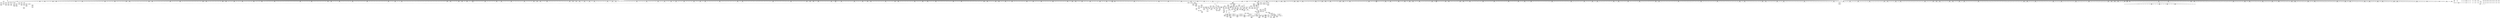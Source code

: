 digraph {
	CE0x593e790 [shape=record,shape=Mrecord,label="{CE0x593e790|1216:_i8*,_:_CRE_545,546_}"]
	CE0x5974630 [shape=record,shape=Mrecord,label="{CE0x5974630|1216:_i8*,_:_CRE_656,657_}"]
	CE0x59c43d0 [shape=record,shape=Mrecord,label="{CE0x59c43d0|1216:_i8*,_:_CRE_667,668_}"]
	"CONST[source:0(mediator),value:2(dynamic)][purpose:{subject}]"
	CE0x5977d30 [shape=record,shape=Mrecord,label="{CE0x5977d30|1216:_i8*,_:_CRE_545,546_}"]
	CE0x594b840 [shape=record,shape=Mrecord,label="{CE0x594b840|selinux_socket_unix_stream_connect:_sclass|security/selinux/hooks.c,4272|*SummSource*}"]
	CE0x5972980 [shape=record,shape=Mrecord,label="{CE0x5972980|1216:_i8*,_:_CRE_599,600_}"]
	CE0x594bc90 [shape=record,shape=Mrecord,label="{CE0x594bc90|1216:_i8*,_:_CRE_144,145_}"]
	CE0x5a243a0 [shape=record,shape=Mrecord,label="{CE0x5a243a0|selinux_socket_unix_stream_connect:_sid8|security/selinux/hooks.c,4279}"]
	CE0x59ac340 [shape=record,shape=Mrecord,label="{CE0x59ac340|1216:_i8*,_:_CRE_377,378_}"]
	CE0x5976a50 [shape=record,shape=Mrecord,label="{CE0x5976a50|1216:_i8*,_:_CRE_690,691_}"]
	CE0x592b750 [shape=record,shape=Mrecord,label="{CE0x592b750|1216:_i8*,_:_CRE_220,221_}"]
	CE0x593fe70 [shape=record,shape=Mrecord,label="{CE0x593fe70|1216:_i8*,_:_CRE_160,161_}"]
	CE0x5940420 [shape=record,shape=Mrecord,label="{CE0x5940420|1216:_i8*,_:_CRE_355,356_}"]
	CE0x5a2d760 [shape=record,shape=Mrecord,label="{CE0x5a2d760|GLOBAL:_security_sid_mls_copy|*Constant*|*SummSink*}"]
	CE0x59d0160 [shape=record,shape=Mrecord,label="{CE0x59d0160|1216:_i8*,_:_CRE_972,976_|*MultipleSource*|security/selinux/hooks.c,4261|Function::selinux_socket_unix_stream_connect&Arg::other::}"]
	CE0x592ef20 [shape=record,shape=Mrecord,label="{CE0x592ef20|selinux_socket_unix_stream_connect:_sock|Function::selinux_socket_unix_stream_connect&Arg::sock::|*SummSource*}"]
	CE0x59ac780 [shape=record,shape=Mrecord,label="{CE0x59ac780|1216:_i8*,_:_CRE_381,382_}"]
	CE0x5925c40 [shape=record,shape=Mrecord,label="{CE0x5925c40|selinux_socket_unix_stream_connect:_sk_security|security/selinux/hooks.c,4260|*SummSource*}"]
	CE0x59787d0 [shape=record,shape=Mrecord,label="{CE0x59787d0|1216:_i8*,_:_CRE_555,556_}"]
	CE0x5a41bb0 [shape=record,shape=Mrecord,label="{CE0x5a41bb0|selinux_socket_unix_stream_connect:_tmp34|security/selinux/hooks.c,4288|*SummSource*}"]
	CE0x59c93f0 [shape=record,shape=Mrecord,label="{CE0x59c93f0|1216:_i8*,_:_CRE_792,800_|*MultipleSource*|security/selinux/hooks.c,4261|Function::selinux_socket_unix_stream_connect&Arg::other::}"]
	CE0x59ceff0 [shape=record,shape=Mrecord,label="{CE0x59ceff0|1216:_i8*,_:_CRE_912,920_|*MultipleSource*|security/selinux/hooks.c,4261|Function::selinux_socket_unix_stream_connect&Arg::other::}"]
	CE0x5a1fca0 [shape=record,shape=Mrecord,label="{CE0x5a1fca0|8:_%struct.sock*,_:_SCME_54,55_}"]
	CE0x5962c70 [shape=record,shape=Mrecord,label="{CE0x5962c70|1216:_i8*,_:_CRE_575,576_}"]
	CE0x59d3150 [shape=record,shape=Mrecord,label="{CE0x59d3150|1216:_i8*,_:_CRE_1155,1156_}"]
	CE0x5982c70 [shape=record,shape=Mrecord,label="{CE0x5982c70|1216:_i8*,_:_CRE_1024,1032_|*MultipleSource*|security/selinux/hooks.c,4260|Function::selinux_socket_unix_stream_connect&Arg::sock::}"]
	CE0x59a2920 [shape=record,shape=Mrecord,label="{CE0x59a2920|1216:_i8*,_:_CRE_156,157_}"]
	CE0x59c3030 [shape=record,shape=Mrecord,label="{CE0x59c3030|1216:_i8*,_:_CRE_649,650_}"]
	CE0x5a1e610 [shape=record,shape=Mrecord,label="{CE0x5a1e610|8:_%struct.sock*,_:_SCME_35,36_}"]
	CE0x5942990 [shape=record,shape=Mrecord,label="{CE0x5942990|1216:_i8*,_:_CRE_163,164_}"]
	CE0x59620c0 [shape=record,shape=Mrecord,label="{CE0x59620c0|1216:_i8*,_:_CRE_564,565_}"]
	CE0x59b9440 [shape=record,shape=Mrecord,label="{CE0x59b9440|1216:_i8*,_:_CRE_48,56_|*MultipleSource*|security/selinux/hooks.c,4261|Function::selinux_socket_unix_stream_connect&Arg::other::}"]
	CE0x5979910 [shape=record,shape=Mrecord,label="{CE0x5979910|1216:_i8*,_:_CRE_719,720_}"]
	CE0x5936e60 [shape=record,shape=Mrecord,label="{CE0x5936e60|1216:_i8*,_:_CRE_370,371_}"]
	CE0x59303c0 [shape=record,shape=Mrecord,label="{CE0x59303c0|i32_1|*Constant*|*SummSource*}"]
	CE0x59772d0 [shape=record,shape=Mrecord,label="{CE0x59772d0|1216:_i8*,_:_CRE_698,699_}"]
	CE0x592e9a0 [shape=record,shape=Mrecord,label="{CE0x592e9a0|selinux_socket_unix_stream_connect:_tmp1|*SummSource*}"]
	CE0x5a27fd0 [shape=record,shape=Mrecord,label="{CE0x5a27fd0|GLOBAL:___llvm_gcov_ctr339|Global_var:__llvm_gcov_ctr339|*SummSink*}"]
	CE0x5939d40 [shape=record,shape=Mrecord,label="{CE0x5939d40|1216:_i8*,_:_CRE_81,82_}"]
	CE0x59458b0 [shape=record,shape=Mrecord,label="{CE0x59458b0|1216:_i8*,_:_CRE_176,177_}"]
	CE0x59bbd50 [shape=record,shape=Mrecord,label="{CE0x59bbd50|1216:_i8*,_:_CRE_90,91_}"]
	CE0x59a5590 [shape=record,shape=Mrecord,label="{CE0x59a5590|1216:_i8*,_:_CRE_204,205_}"]
	CE0x5a273c0 [shape=record,shape=Mrecord,label="{CE0x5a273c0|selinux_socket_unix_stream_connect:_tmp9|security/selinux/hooks.c,4264|*SummSink*}"]
	CE0x5a1f910 [shape=record,shape=Mrecord,label="{CE0x5a1f910|8:_%struct.sock*,_:_SCME_51,52_}"]
	CE0x5963c40 [shape=record,shape=Mrecord,label="{CE0x5963c40|1216:_i8*,_:_CRE_261,262_}"]
	CE0x5961730 [shape=record,shape=Mrecord,label="{CE0x5961730|1216:_i8*,_:_CRE_555,556_}"]
	CE0x59c3390 [shape=record,shape=Mrecord,label="{CE0x59c3390|1216:_i8*,_:_CRE_651,652_}"]
	CE0x59a7130 [shape=record,shape=Mrecord,label="{CE0x59a7130|1216:_i8*,_:_CRE_230,231_}"]
	CE0x59c3c60 [shape=record,shape=Mrecord,label="{CE0x59c3c60|1216:_i8*,_:_CRE_660,661_}"]
	CE0x5961ea0 [shape=record,shape=Mrecord,label="{CE0x5961ea0|1216:_i8*,_:_CRE_562,563_}"]
	CE0x5a2d910 [shape=record,shape=Mrecord,label="{CE0x5a2d910|i64_4|*Constant*}"]
	CE0x59a7df0 [shape=record,shape=Mrecord,label="{CE0x59a7df0|1216:_i8*,_:_CRE_242,243_}"]
	CE0x59c64c0 [shape=record,shape=Mrecord,label="{CE0x59c64c0|1216:_i8*,_:_CRE_698,699_}"]
	CE0x5a149a0 [shape=record,shape=Mrecord,label="{CE0x5a149a0|16:_i32,_24:_i16,_:_CRE_24,26_|*MultipleSource*|*LoadInst*|security/selinux/hooks.c,4261|security/selinux/hooks.c,4261|security/selinux/hooks.c,4271}"]
	CE0x59ab350 [shape=record,shape=Mrecord,label="{CE0x59ab350|1216:_i8*,_:_CRE_362,363_}"]
	CE0x5a1d2c0 [shape=record,shape=Mrecord,label="{CE0x5a1d2c0|selinux_socket_unix_stream_connect:_tmp16|security/selinux/hooks.c,4274|*SummSink*}"]
	CE0x5951600 [shape=record,shape=Mrecord,label="{CE0x5951600|1216:_i8*,_:_CRE_3,4_}"]
	CE0x597a840 [shape=record,shape=Mrecord,label="{CE0x597a840|1216:_i8*,_:_CRE_764,768_|*MultipleSource*|security/selinux/hooks.c,4260|Function::selinux_socket_unix_stream_connect&Arg::sock::}"]
	CE0x597c2e0 [shape=record,shape=Mrecord,label="{CE0x597c2e0|1216:_i8*,_:_CRE_819,820_}"]
	CE0x59824b0 [shape=record,shape=Mrecord,label="{CE0x59824b0|1216:_i8*,_:_CRE_992,1000_|*MultipleSource*|security/selinux/hooks.c,4260|Function::selinux_socket_unix_stream_connect&Arg::sock::}"]
	CE0x59af200 [shape=record,shape=Mrecord,label="{CE0x59af200|1216:_i8*,_:_CRE_421,422_}"]
	CE0x6d12500 [shape=record,shape=Mrecord,label="{CE0x6d12500|i32_0|*Constant*|*SummSink*}"]
	CE0x59a9110 [shape=record,shape=Mrecord,label="{CE0x59a9110|1216:_i8*,_:_CRE_260,261_}"]
	CE0x59a6be0 [shape=record,shape=Mrecord,label="{CE0x59a6be0|1216:_i8*,_:_CRE_225,226_}"]
	CE0x597c720 [shape=record,shape=Mrecord,label="{CE0x597c720|1216:_i8*,_:_CRE_823,824_}"]
	CE0x59ebc40 [shape=record,shape=Mrecord,label="{CE0x59ebc40|i8_2|*Constant*|*SummSink*}"]
	CE0x5a1d000 [shape=record,shape=Mrecord,label="{CE0x5a1d000|selinux_socket_unix_stream_connect:_tmp16|security/selinux/hooks.c,4274}"]
	CE0x597e0a0 [shape=record,shape=Mrecord,label="{CE0x597e0a0|1216:_i8*,_:_CRE_847,848_}"]
	CE0x593a270 [shape=record,shape=Mrecord,label="{CE0x593a270|1216:_i8*,_:_CRE_229,230_}"]
	CE0x5a14ee0 [shape=record,shape=Mrecord,label="{CE0x5a14ee0|selinux_socket_unix_stream_connect:_tmp12|security/selinux/hooks.c,4271|*SummSink*}"]
	CE0x59cc900 [shape=record,shape=Mrecord,label="{CE0x59cc900|1216:_i8*,_:_CRE_853,854_}"]
	CE0x593cd80 [shape=record,shape=Mrecord,label="{CE0x593cd80|1216:_i8*,_:_CRE_76,77_}"]
	CE0x5a1b7e0 [shape=record,shape=Mrecord,label="{CE0x5a1b7e0|_ret_i32_%retval.0,_!dbg_!27728|security/selinux/avc.c,775|*SummSource*}"]
	CE0x59a4d70 [shape=record,shape=Mrecord,label="{CE0x59a4d70|1216:_i8*,_:_CRE_196,197_}"]
	CE0x59604d0 [shape=record,shape=Mrecord,label="{CE0x59604d0|1216:_i8*,_:_CRE_706,707_}"]
	CE0x5a221f0 [shape=record,shape=Mrecord,label="{CE0x5a221f0|selinux_socket_unix_stream_connect:_tmp20|security/selinux/hooks.c,4278}"]
	CE0x5969cc0 [shape=record,shape=Mrecord,label="{CE0x5969cc0|1216:_i8*,_:_CRE_12,16_|*MultipleSource*|security/selinux/hooks.c,4260|Function::selinux_socket_unix_stream_connect&Arg::sock::}"]
	CE0x59ebd80 [shape=record,shape=Mrecord,label="{CE0x59ebd80|selinux_socket_unix_stream_connect:_u|security/selinux/hooks.c,4268}"]
	CE0x5a18a80 [shape=record,shape=Mrecord,label="{CE0x5a18a80|i32_(i32,_i32,_i16,_i32,_%struct.common_audit_data*)*_bitcast_(i32_(i32,_i32,_i16,_i32,_%struct.common_audit_data.495*)*_avc_has_perm_to_i32_(i32,_i32,_i16,_i32,_%struct.common_audit_data*)*)|*Constant*}"]
	CE0x592ed10 [shape=record,shape=Mrecord,label="{CE0x592ed10|selinux_socket_unix_stream_connect:_tmp|*SummSink*}"]
	CE0x597cd80 [shape=record,shape=Mrecord,label="{CE0x597cd80|1216:_i8*,_:_CRE_829,830_}"]
	CE0x5973420 [shape=record,shape=Mrecord,label="{CE0x5973420|1216:_i8*,_:_CRE_612,616_|*MultipleSource*|security/selinux/hooks.c,4260|Function::selinux_socket_unix_stream_connect&Arg::sock::}"]
	CE0x59c3600 [shape=record,shape=Mrecord,label="{CE0x59c3600|1216:_i8*,_:_CRE_654,655_}"]
	CE0x59c1b80 [shape=record,shape=Mrecord,label="{CE0x59c1b80|1216:_i8*,_:_CRE_600,601_}"]
	CE0x59d32b0 [shape=record,shape=Mrecord,label="{CE0x59d32b0|1216:_i8*,_:_CRE_1157,1158_}"]
	CE0x5a41250 [shape=record,shape=Mrecord,label="{CE0x5a41250|selinux_socket_unix_stream_connect:_tmp33|security/selinux/hooks.c,4288|*SummSource*}"]
	CE0x59cc5d0 [shape=record,shape=Mrecord,label="{CE0x59cc5d0|1216:_i8*,_:_CRE_850,851_}"]
	CE0x5945b20 [shape=record,shape=Mrecord,label="{CE0x5945b20|1216:_i8*,_:_CRE_179,180_}"]
	CE0x59accd0 [shape=record,shape=Mrecord,label="{CE0x59accd0|1216:_i8*,_:_CRE_386,387_}"]
	CE0x59ab680 [shape=record,shape=Mrecord,label="{CE0x59ab680|1216:_i8*,_:_CRE_365,366_}"]
	CE0x5952d30 [shape=record,shape=Mrecord,label="{CE0x5952d30|1216:_i8*,_:_CRE_248,249_}"]
	CE0x5a2f250 [shape=record,shape=Mrecord,label="{CE0x5a2f250|selinux_socket_unix_stream_connect:_tmp23|security/selinux/hooks.c,4281|*SummSource*}"]
	CE0x597c500 [shape=record,shape=Mrecord,label="{CE0x597c500|1216:_i8*,_:_CRE_821,822_}"]
	CE0x5985da0 [shape=record,shape=Mrecord,label="{CE0x5985da0|1216:_i8*,_:_CRE_1196,1200_|*MultipleSource*|security/selinux/hooks.c,4260|Function::selinux_socket_unix_stream_connect&Arg::sock::}"]
	CE0x59c63b0 [shape=record,shape=Mrecord,label="{CE0x59c63b0|1216:_i8*,_:_CRE_697,698_}"]
	CE0x59c99c0 [shape=record,shape=Mrecord,label="{CE0x59c99c0|1216:_i8*,_:_CRE_809,810_}"]
	CE0x59b6720 [shape=record,shape=Mrecord,label="{CE0x59b6720|selinux_socket_unix_stream_connect:_sk_security1|security/selinux/hooks.c,4261|*SummSource*}"]
	CE0x5986d20 [shape=record,shape=Mrecord,label="{CE0x5986d20|1216:_i8*,_:_CRE_1240,1248_|*MultipleSource*|security/selinux/hooks.c,4260|Function::selinux_socket_unix_stream_connect&Arg::sock::}"]
	CE0x593a650 [shape=record,shape=Mrecord,label="{CE0x593a650|i32_59|*Constant*|*SummSink*}"]
	CE0x59ce280 [shape=record,shape=Mrecord,label="{CE0x59ce280|1216:_i8*,_:_CRE_877,878_}"]
	CE0x597db50 [shape=record,shape=Mrecord,label="{CE0x597db50|1216:_i8*,_:_CRE_842,843_}"]
	CE0x5975730 [shape=record,shape=Mrecord,label="{CE0x5975730|1216:_i8*,_:_CRE_672,673_}"]
	CE0x5a3c3f0 [shape=record,shape=Mrecord,label="{CE0x5a3c3f0|selinux_socket_unix_stream_connect:_sid15|security/selinux/hooks.c,4285}"]
	CE0x59a89a0 [shape=record,shape=Mrecord,label="{CE0x59a89a0|1216:_i8*,_:_CRE_253,254_}"]
	CE0x59cab40 [shape=record,shape=Mrecord,label="{CE0x59cab40|1216:_i8*,_:_CRE_825,826_}"]
	CE0x5984ed0 [shape=record,shape=Mrecord,label="{CE0x5984ed0|1216:_i8*,_:_CRE_1155,1156_}"]
	CE0x5934e80 [shape=record,shape=Mrecord,label="{CE0x5934e80|1216:_i8*,_:_CRE_336,344_|*MultipleSource*|security/selinux/hooks.c,4260|Function::selinux_socket_unix_stream_connect&Arg::sock::}"]
	CE0x5934b00 [shape=record,shape=Mrecord,label="{CE0x5934b00|1216:_i8*,_:_CRE_352,353_}"]
	CE0x597cb60 [shape=record,shape=Mrecord,label="{CE0x597cb60|1216:_i8*,_:_CRE_827,828_}"]
	CE0x59cd5c0 [shape=record,shape=Mrecord,label="{CE0x59cd5c0|1216:_i8*,_:_CRE_865,866_}"]
	CE0x5a2f7b0 [shape=record,shape=Mrecord,label="{CE0x5a2f7b0|selinux_socket_unix_stream_connect:_tmp24|security/selinux/hooks.c,4281|*SummSource*}"]
	CE0x59c9f90 [shape=record,shape=Mrecord,label="{CE0x59c9f90|1216:_i8*,_:_CRE_814,815_}"]
	CE0x59cb800 [shape=record,shape=Mrecord,label="{CE0x59cb800|1216:_i8*,_:_CRE_837,838_}"]
	CE0x59342a0 [shape=record,shape=Mrecord,label="{CE0x59342a0|1216:_i8*,_:_CRE_379,380_}"]
	CE0x59a9bb0 [shape=record,shape=Mrecord,label="{CE0x59a9bb0|1216:_i8*,_:_CRE_304,312_|*MultipleSource*|security/selinux/hooks.c,4261|Function::selinux_socket_unix_stream_connect&Arg::other::}"]
	CE0x59bf600 [shape=record,shape=Mrecord,label="{CE0x59bf600|selinux_socket_unix_stream_connect:_other|Function::selinux_socket_unix_stream_connect&Arg::other::|*SummSource*}"]
	CE0x5978060 [shape=record,shape=Mrecord,label="{CE0x5978060|1216:_i8*,_:_CRE_548,549_}"]
	CE0x5936f70 [shape=record,shape=Mrecord,label="{CE0x5936f70|1216:_i8*,_:_CRE_371,372_}"]
	CE0x59248d0 [shape=record,shape=Mrecord,label="{CE0x59248d0|1216:_i8*,_:_CRE_428,432_|*MultipleSource*|security/selinux/hooks.c,4260|Function::selinux_socket_unix_stream_connect&Arg::sock::}"]
	CE0x593d500 [shape=record,shape=Mrecord,label="{CE0x593d500|1216:_i8*,_:_CRE_210,211_}"]
	CE0x5986750 [shape=record,shape=Mrecord,label="{CE0x5986750|1216:_i8*,_:_CRE_1224,1228_|*MultipleSource*|security/selinux/hooks.c,4260|Function::selinux_socket_unix_stream_connect&Arg::sock::}"]
	CE0x5983fd0 [shape=record,shape=Mrecord,label="{CE0x5983fd0|1216:_i8*,_:_CRE_1104,1112_|*MultipleSource*|security/selinux/hooks.c,4260|Function::selinux_socket_unix_stream_connect&Arg::sock::}"]
	CE0x5a2fe00 [shape=record,shape=Mrecord,label="{CE0x5a2fe00|selinux_socket_unix_stream_connect:_tmp25|security/selinux/hooks.c,4281|*SummSource*}"]
	CE0x594ee40 [shape=record,shape=Mrecord,label="{CE0x594ee40|1216:_i8*,_:_CRE_224,225_}"]
	CE0x5971bb0 [shape=record,shape=Mrecord,label="{CE0x5971bb0|1216:_i8*,_:_CRE_586,587_}"]
	CE0x5a2cfa0 [shape=record,shape=Mrecord,label="{CE0x5a2cfa0|selinux_socket_unix_stream_connect:_call11|security/selinux/hooks.c,4279}"]
	CE0x59751e0 [shape=record,shape=Mrecord,label="{CE0x59751e0|1216:_i8*,_:_CRE_667,668_}"]
	CE0x59cff70 [shape=record,shape=Mrecord,label="{CE0x59cff70|1216:_i8*,_:_CRE_970,972_|*MultipleSource*|security/selinux/hooks.c,4261|Function::selinux_socket_unix_stream_connect&Arg::other::}"]
	CE0x59c6d40 [shape=record,shape=Mrecord,label="{CE0x59c6d40|1216:_i8*,_:_CRE_706,707_}"]
	CE0x5936d50 [shape=record,shape=Mrecord,label="{CE0x5936d50|1216:_i8*,_:_CRE_369,370_}"]
	CE0x5a268f0 [shape=record,shape=Mrecord,label="{CE0x5a268f0|selinux_socket_unix_stream_connect:_tmp7|security/selinux/hooks.c,4262|*SummSink*}"]
	CE0x5a1c080 [shape=record,shape=Mrecord,label="{CE0x5a1c080|selinux_socket_unix_stream_connect:_tobool|security/selinux/hooks.c,4274}"]
	CE0x5a22db0 [shape=record,shape=Mrecord,label="{CE0x5a22db0|i32_3|*Constant*|*SummSink*}"]
	CE0x5983050 [shape=record,shape=Mrecord,label="{CE0x5983050|1216:_i8*,_:_CRE_1040,1048_|*MultipleSource*|security/selinux/hooks.c,4260|Function::selinux_socket_unix_stream_connect&Arg::sock::}"]
	CE0x593ab80 [shape=record,shape=Mrecord,label="{CE0x593ab80|1216:_i8*,_:_CRE_48,56_|*MultipleSource*|security/selinux/hooks.c,4260|Function::selinux_socket_unix_stream_connect&Arg::sock::}"]
	CE0x5a131b0 [shape=record,shape=Mrecord,label="{CE0x5a131b0|16:_i32,_20:_i32,_:_CMRE_20,24_|*MultipleSource*|security/selinux/hooks.c,4260|*LoadInst*|security/selinux/hooks.c,4260|security/selinux/hooks.c,4271}"]
	CE0x59c6f60 [shape=record,shape=Mrecord,label="{CE0x59c6f60|1216:_i8*,_:_CRE_708,709_}"]
	CE0x59a34d0 [shape=record,shape=Mrecord,label="{CE0x59a34d0|1216:_i8*,_:_CRE_167,168_}"]
	CE0x59a19e0 [shape=record,shape=Mrecord,label="{CE0x59a19e0|selinux_socket_unix_stream_connect:_tmp2|*LoadInst*|security/selinux/hooks.c,4260|*SummSink*}"]
	CE0x59b7a40 [shape=record,shape=Mrecord,label="{CE0x59b7a40|1216:_i8*,_:_CRE_18,19_|*MultipleSource*|security/selinux/hooks.c,4261|Function::selinux_socket_unix_stream_connect&Arg::other::}"]
	CE0x59d47e0 [shape=record,shape=Mrecord,label="{CE0x59d47e0|1216:_i8*,_:_CRE_1216,1224_|*MultipleSource*|security/selinux/hooks.c,4261|Function::selinux_socket_unix_stream_connect&Arg::other::}"]
	CE0x59f3bc0 [shape=record,shape=Mrecord,label="{CE0x59f3bc0|selinux_socket_unix_stream_connect:_newsk|Function::selinux_socket_unix_stream_connect&Arg::newsk::|*SummSource*}"]
	CE0x59d5380 [shape=record,shape=Mrecord,label="{CE0x59d5380|1216:_i8*,_:_CRE_1256,1264_|*MultipleSource*|security/selinux/hooks.c,4261|Function::selinux_socket_unix_stream_connect&Arg::other::}"]
	CE0x59c5e60 [shape=record,shape=Mrecord,label="{CE0x59c5e60|1216:_i8*,_:_CRE_692,693_}"]
	CE0x5955830 [shape=record,shape=Mrecord,label="{CE0x5955830|1216:_i8*,_:_CRE_215,216_}"]
	CE0x59ad220 [shape=record,shape=Mrecord,label="{CE0x59ad220|1216:_i8*,_:_CRE_391,392_}"]
	CE0x5a18be0 [shape=record,shape=Mrecord,label="{CE0x5a18be0|i32_(i32,_i32,_i16,_i32,_%struct.common_audit_data*)*_bitcast_(i32_(i32,_i32,_i16,_i32,_%struct.common_audit_data.495*)*_avc_has_perm_to_i32_(i32,_i32,_i16,_i32,_%struct.common_audit_data*)*)|*Constant*|*SummSource*}"]
	CE0x5979e60 [shape=record,shape=Mrecord,label="{CE0x5979e60|1216:_i8*,_:_CRE_732,736_|*MultipleSource*|security/selinux/hooks.c,4260|Function::selinux_socket_unix_stream_connect&Arg::sock::}"]
	CE0x59793c0 [shape=record,shape=Mrecord,label="{CE0x59793c0|1216:_i8*,_:_CRE_714,715_}"]
	CE0x59c1520 [shape=record,shape=Mrecord,label="{CE0x59c1520|1216:_i8*,_:_CRE_594,595_}"]
	CE0x5939810 [shape=record,shape=Mrecord,label="{CE0x5939810|1216:_i8*,_:_CRE_364,365_}"]
	CE0x5961510 [shape=record,shape=Mrecord,label="{CE0x5961510|1216:_i8*,_:_CRE_553,554_}"]
	CE0x5a1c7a0 [shape=record,shape=Mrecord,label="{CE0x5a1c7a0|i64_2|*Constant*|*SummSource*}"]
	CE0x59486e0 [shape=record,shape=Mrecord,label="{CE0x59486e0|1216:_i8*,_:_CRE_236,237_}"]
	CE0x59aedc0 [shape=record,shape=Mrecord,label="{CE0x59aedc0|1216:_i8*,_:_CRE_417,418_}"]
	CE0x5940730 [shape=record,shape=Mrecord,label="{CE0x5940730|1216:_i8*,_:_CRE_384,385_}"]
	CE0x59c4e70 [shape=record,shape=Mrecord,label="{CE0x59c4e70|1216:_i8*,_:_CRE_677,678_}"]
	CE0x593f820 [shape=record,shape=Mrecord,label="{CE0x593f820|1216:_i8*,_:_CRE_419,420_}"]
	CE0x59a7570 [shape=record,shape=Mrecord,label="{CE0x59a7570|1216:_i8*,_:_CRE_234,235_}"]
	CE0x5983430 [shape=record,shape=Mrecord,label="{CE0x5983430|1216:_i8*,_:_CRE_1056,1064_|*MultipleSource*|security/selinux/hooks.c,4260|Function::selinux_socket_unix_stream_connect&Arg::sock::}"]
	CE0x59b8ab0 [shape=record,shape=Mrecord,label="{CE0x59b8ab0|1216:_i8*,_:_CRE_32,33_}"]
	CE0x59ae210 [shape=record,shape=Mrecord,label="{CE0x59ae210|1216:_i8*,_:_CRE_406,407_}"]
	CE0x5949f20 [shape=record,shape=Mrecord,label="{CE0x5949f20|1216:_i8*,_:_CRE_241,242_}"]
	CE0x59ad990 [shape=record,shape=Mrecord,label="{CE0x59ad990|1216:_i8*,_:_CRE_398,399_}"]
	CE0x593b3c0 [shape=record,shape=Mrecord,label="{CE0x593b3c0|i64*_getelementptr_inbounds_(_9_x_i64_,_9_x_i64_*___llvm_gcov_ctr339,_i64_0,_i64_0)|*Constant*|*SummSource*}"]
	CE0x597e4e0 [shape=record,shape=Mrecord,label="{CE0x597e4e0|1216:_i8*,_:_CRE_851,852_}"]
	CE0x5981910 [shape=record,shape=Mrecord,label="{CE0x5981910|1216:_i8*,_:_CRE_964,968_|*MultipleSource*|security/selinux/hooks.c,4260|Function::selinux_socket_unix_stream_connect&Arg::sock::}"]
	CE0x59a0c50 [shape=record,shape=Mrecord,label="{CE0x59a0c50|1216:_i8*,_:_CRE_1248,1256_|*MultipleSource*|security/selinux/hooks.c,4260|Function::selinux_socket_unix_stream_connect&Arg::sock::}"]
	CE0x59cdc20 [shape=record,shape=Mrecord,label="{CE0x59cdc20|1216:_i8*,_:_CRE_871,872_}"]
	CE0x594be90 [shape=record,shape=Mrecord,label="{CE0x594be90|1216:_i8*,_:_CRE_181,182_}"]
	CE0x59f3a10 [shape=record,shape=Mrecord,label="{CE0x59f3a10|selinux_socket_unix_stream_connect:_tmp5|security/selinux/hooks.c,4261|*SummSink*}"]
	CE0x5931d50 [shape=record,shape=Mrecord,label="{CE0x5931d50|1216:_i8*,_:_CRE_440,448_|*MultipleSource*|security/selinux/hooks.c,4260|Function::selinux_socket_unix_stream_connect&Arg::sock::}"]
	CE0x59ae100 [shape=record,shape=Mrecord,label="{CE0x59ae100|1216:_i8*,_:_CRE_405,406_}"]
	CE0x596c110 [shape=record,shape=Mrecord,label="{CE0x596c110|1216:_i8*,_:_CRE_29,30_}"]
	CE0x59a5480 [shape=record,shape=Mrecord,label="{CE0x59a5480|1216:_i8*,_:_CRE_203,204_}"]
	CE0x59b10e0 [shape=record,shape=Mrecord,label="{CE0x59b10e0|1216:_i8*,_:_CRE_512,520_|*MultipleSource*|security/selinux/hooks.c,4261|Function::selinux_socket_unix_stream_connect&Arg::other::}"]
	CE0x59bc450 [shape=record,shape=Mrecord,label="{CE0x59bc450|1216:_i8*,_:_CRE_97,98_}"]
	CE0x597f090 [shape=record,shape=Mrecord,label="{CE0x597f090|1216:_i8*,_:_CRE_862,863_}"]
	CE0x5962720 [shape=record,shape=Mrecord,label="{CE0x5962720|1216:_i8*,_:_CRE_570,571_}"]
	CE0x5961fb0 [shape=record,shape=Mrecord,label="{CE0x5961fb0|1216:_i8*,_:_CRE_563,564_}"]
	CE0x59a21b0 [shape=record,shape=Mrecord,label="{CE0x59a21b0|1216:_i8*,_:_CRE_149,150_}"]
	CE0x5a224d0 [shape=record,shape=Mrecord,label="{CE0x5a224d0|selinux_socket_unix_stream_connect:_tmp20|security/selinux/hooks.c,4278|*SummSink*}"]
	CE0x5a40aa0 [shape=record,shape=Mrecord,label="{CE0x5a40aa0|selinux_socket_unix_stream_connect:_tmp32|security/selinux/hooks.c,4288|*SummSource*}"]
	CE0x59b9c60 [shape=record,shape=Mrecord,label="{CE0x59b9c60|1216:_i8*,_:_CRE_61,62_}"]
	CE0x5934b70 [shape=record,shape=Mrecord,label="{CE0x5934b70|1216:_i8*,_:_CRE_320,328_|*MultipleSource*|security/selinux/hooks.c,4260|Function::selinux_socket_unix_stream_connect&Arg::sock::}"]
	CE0x5986b30 [shape=record,shape=Mrecord,label="{CE0x5986b30|1216:_i8*,_:_CRE_1232,1240_|*MultipleSource*|security/selinux/hooks.c,4260|Function::selinux_socket_unix_stream_connect&Arg::sock::}"]
	CE0x5945980 [shape=record,shape=Mrecord,label="{CE0x5945980|1216:_i8*,_:_CRE_177,178_}"]
	CE0x59c3220 [shape=record,shape=Mrecord,label="{CE0x59c3220|1216:_i8*,_:_CRE_650,651_}"]
	CE0x59ae650 [shape=record,shape=Mrecord,label="{CE0x59ae650|1216:_i8*,_:_CRE_410,411_}"]
	CE0x5a1fdd0 [shape=record,shape=Mrecord,label="{CE0x5a1fdd0|8:_%struct.sock*,_:_SCME_55,56_}"]
	CE0x5977f50 [shape=record,shape=Mrecord,label="{CE0x5977f50|1216:_i8*,_:_CRE_547,548_}"]
	CE0x59a1b10 [shape=record,shape=Mrecord,label="{CE0x59a1b10|1216:_i8*,_:_CRE_143,144_}"]
	CE0x5933f70 [shape=record,shape=Mrecord,label="{CE0x5933f70|1216:_i8*,_:_CRE_376,377_}"]
	CE0x597b000 [shape=record,shape=Mrecord,label="{CE0x597b000|1216:_i8*,_:_CRE_784,792_|*MultipleSource*|security/selinux/hooks.c,4260|Function::selinux_socket_unix_stream_connect&Arg::sock::}"]
	CE0x59bdf20 [shape=record,shape=Mrecord,label="{CE0x59bdf20|1216:_i8*,_:_CRE_125,126_}"]
	CE0x5972ed0 [shape=record,shape=Mrecord,label="{CE0x5972ed0|1216:_i8*,_:_CRE_604,605_}"]
	CE0x59c1300 [shape=record,shape=Mrecord,label="{CE0x59c1300|1216:_i8*,_:_CRE_592,593_}"]
	CE0x59c4a30 [shape=record,shape=Mrecord,label="{CE0x59c4a30|1216:_i8*,_:_CRE_673,674_}"]
	CE0x5a1ff00 [shape=record,shape=Mrecord,label="{CE0x5a1ff00|i32_8|*Constant*}"]
	CE0x594f850 [shape=record,shape=Mrecord,label="{CE0x594f850|1216:_i8*,_:_CRE_63,64_}"]
	CE0x5a154f0 [shape=record,shape=Mrecord,label="{CE0x5a154f0|i32_4|*Constant*|*SummSource*}"]
	CE0x59521d0 [shape=record,shape=Mrecord,label="{CE0x59521d0|1216:_i8*,_:_CRE_72,73_}"]
	CE0x594bf60 [shape=record,shape=Mrecord,label="{CE0x594bf60|1216:_i8*,_:_CRE_182,183_}"]
	CE0x59a9440 [shape=record,shape=Mrecord,label="{CE0x59a9440|1216:_i8*,_:_CRE_263,264_}"]
	CE0x593a700 [shape=record,shape=Mrecord,label="{CE0x593a700|selinux_socket_unix_stream_connect:_if.end14|*SummSink*}"]
	CE0x59acde0 [shape=record,shape=Mrecord,label="{CE0x59acde0|1216:_i8*,_:_CRE_387,388_}"]
	CE0x59b7cf0 [shape=record,shape=Mrecord,label="{CE0x59b7cf0|1216:_i8*,_:_CRE_19,20_|*MultipleSource*|security/selinux/hooks.c,4261|Function::selinux_socket_unix_stream_connect&Arg::other::}"]
	CE0x593f600 [shape=record,shape=Mrecord,label="{CE0x593f600|1216:_i8*,_:_CRE_417,418_}"]
	CE0x59ae870 [shape=record,shape=Mrecord,label="{CE0x59ae870|1216:_i8*,_:_CRE_412,413_}"]
	CE0x59cad60 [shape=record,shape=Mrecord,label="{CE0x59cad60|1216:_i8*,_:_CRE_827,828_}"]
	CE0x593cfd0 [shape=record,shape=Mrecord,label="{CE0x593cfd0|1216:_i8*,_:_CRE_79,80_}"]
	CE0x5972870 [shape=record,shape=Mrecord,label="{CE0x5972870|1216:_i8*,_:_CRE_598,599_}"]
	CE0x5930b80 [shape=record,shape=Mrecord,label="{CE0x5930b80|1216:_i8*,_:_CRE_70,71_}"]
	CE0x5960800 [shape=record,shape=Mrecord,label="{CE0x5960800|1216:_i8*,_:_CRE_709,710_}"]
	CE0x5963d50 [shape=record,shape=Mrecord,label="{CE0x5963d50|1216:_i8*,_:_CRE_262,263_}"]
	CE0x59a8120 [shape=record,shape=Mrecord,label="{CE0x59a8120|1216:_i8*,_:_CRE_245,246_}"]
	CE0x594b000 [shape=record,shape=Mrecord,label="{CE0x594b000|_ret_i32_%retval.0,_!dbg_!27762|security/selinux/hooks.c,4288|*SummSource*}"]
	CE0x594df30 [shape=record,shape=Mrecord,label="{CE0x594df30|selinux_socket_unix_stream_connect:_tmp17|security/selinux/hooks.c,4274|*SummSource*}"]
	CE0x5983620 [shape=record,shape=Mrecord,label="{CE0x5983620|1216:_i8*,_:_CRE_1064,1072_|*MultipleSource*|security/selinux/hooks.c,4260|Function::selinux_socket_unix_stream_connect&Arg::sock::}"]
	CE0x59299d0 [shape=record,shape=Mrecord,label="{CE0x59299d0|selinux_socket_unix_stream_connect:_cleanup|*SummSource*}"]
	CE0x59b3880 [shape=record,shape=Mrecord,label="{CE0x59b3880|selinux_socket_unix_stream_connect:_tmp10|security/selinux/hooks.c,4269|*SummSink*}"]
	CE0x59b2f90 [shape=record,shape=Mrecord,label="{CE0x59b2f90|selinux_socket_unix_stream_connect:_net5|security/selinux/hooks.c,4269|*SummSink*}"]
	CE0x59752f0 [shape=record,shape=Mrecord,label="{CE0x59752f0|1216:_i8*,_:_CRE_668,669_}"]
	CE0x59a5e10 [shape=record,shape=Mrecord,label="{CE0x59a5e10|1216:_i8*,_:_CRE_212,213_}"]
	CE0x5949190 [shape=record,shape=Mrecord,label="{CE0x5949190|1216:_i8*,_:_CRE_259,260_}"]
	CE0x5933880 [shape=record,shape=Mrecord,label="{CE0x5933880|1216:_i8*,_:_CRE_396,397_}"]
	CE0x59b4fd0 [shape=record,shape=Mrecord,label="{CE0x59b4fd0|16:_i32,_20:_i32,_:_CMRE_8,16_|*MultipleSource*|security/selinux/hooks.c,4260|*LoadInst*|security/selinux/hooks.c,4260|security/selinux/hooks.c,4271}"]
	CE0x59af970 [shape=record,shape=Mrecord,label="{CE0x59af970|1216:_i8*,_:_CRE_440,448_|*MultipleSource*|security/selinux/hooks.c,4261|Function::selinux_socket_unix_stream_connect&Arg::other::}"]
	CE0x59c40a0 [shape=record,shape=Mrecord,label="{CE0x59c40a0|1216:_i8*,_:_CRE_664,665_}"]
	CE0x5973200 [shape=record,shape=Mrecord,label="{CE0x5973200|1216:_i8*,_:_CRE_607,608_}"]
	CE0x597b5d0 [shape=record,shape=Mrecord,label="{CE0x597b5d0|1216:_i8*,_:_CRE_808,809_}"]
	CE0x5942220 [shape=record,shape=Mrecord,label="{CE0x5942220|1216:_i8*,_:_CRE_119,120_}"]
	CE0x597de80 [shape=record,shape=Mrecord,label="{CE0x597de80|1216:_i8*,_:_CRE_845,846_}"]
	CE0x5973530 [shape=record,shape=Mrecord,label="{CE0x5973530|1216:_i8*,_:_CRE_616,620_|*MultipleSource*|security/selinux/hooks.c,4260|Function::selinux_socket_unix_stream_connect&Arg::sock::}"]
	CE0x59c7290 [shape=record,shape=Mrecord,label="{CE0x59c7290|1216:_i8*,_:_CRE_711,712_}"]
	CE0x5a1a3b0 [shape=record,shape=Mrecord,label="{CE0x5a1a3b0|i32_4194304|*Constant*}"]
	CE0x59c4b40 [shape=record,shape=Mrecord,label="{CE0x59c4b40|1216:_i8*,_:_CRE_674,675_}"]
	CE0x5a17d80 [shape=record,shape=Mrecord,label="{CE0x5a17d80|selinux_socket_unix_stream_connect:_tmp13|security/selinux/hooks.c,4272}"]
	CE0x5940850 [shape=record,shape=Mrecord,label="{CE0x5940850|1216:_i8*,_:_CRE_357,358_}"]
	CE0x5969c20 [shape=record,shape=Mrecord,label="{CE0x5969c20|1216:_i8*,_:_CRE_8,12_|*MultipleSource*|security/selinux/hooks.c,4260|Function::selinux_socket_unix_stream_connect&Arg::sock::}"]
	CE0x59343b0 [shape=record,shape=Mrecord,label="{CE0x59343b0|1216:_i8*,_:_CRE_380,381_}"]
	CE0x59a56a0 [shape=record,shape=Mrecord,label="{CE0x59a56a0|1216:_i8*,_:_CRE_205,206_}"]
	CE0x5972100 [shape=record,shape=Mrecord,label="{CE0x5972100|1216:_i8*,_:_CRE_591,592_}"]
	CE0x5980190 [shape=record,shape=Mrecord,label="{CE0x5980190|1216:_i8*,_:_CRE_878,879_}"]
	CE0x597a650 [shape=record,shape=Mrecord,label="{CE0x597a650|1216:_i8*,_:_CRE_760,764_|*MultipleSource*|security/selinux/hooks.c,4260|Function::selinux_socket_unix_stream_connect&Arg::sock::}"]
	CE0x593a950 [shape=record,shape=Mrecord,label="{CE0x593a950|1216:_i8*,_:_CRE_6,7_}"]
	CE0x59a9000 [shape=record,shape=Mrecord,label="{CE0x59a9000|1216:_i8*,_:_CRE_259,260_}"]
	CE0x5941320 [shape=record,shape=Mrecord,label="{CE0x5941320|1216:_i8*,_:_CRE_95,96_}"]
	CE0x59d14c0 [shape=record,shape=Mrecord,label="{CE0x59d14c0|1216:_i8*,_:_CRE_1048,1056_|*MultipleSource*|security/selinux/hooks.c,4261|Function::selinux_socket_unix_stream_connect&Arg::other::}"]
	CE0x59859c0 [shape=record,shape=Mrecord,label="{CE0x59859c0|1216:_i8*,_:_CRE_1184,1192_|*MultipleSource*|security/selinux/hooks.c,4260|Function::selinux_socket_unix_stream_connect&Arg::sock::}"]
	CE0x59b0d00 [shape=record,shape=Mrecord,label="{CE0x59b0d00|1216:_i8*,_:_CRE_488,496_|*MultipleSource*|security/selinux/hooks.c,4261|Function::selinux_socket_unix_stream_connect&Arg::other::}"]
	CE0x59c78f0 [shape=record,shape=Mrecord,label="{CE0x59c78f0|1216:_i8*,_:_CRE_717,718_}"]
	CE0x5a245a0 [shape=record,shape=Mrecord,label="{CE0x5a245a0|selinux_socket_unix_stream_connect:_sid8|security/selinux/hooks.c,4279|*SummSource*}"]
	CE0x5948f70 [shape=record,shape=Mrecord,label="{CE0x5948f70|1216:_i8*,_:_CRE_257,258_}"]
	CE0x59c5f70 [shape=record,shape=Mrecord,label="{CE0x59c5f70|1216:_i8*,_:_CRE_693,694_}"]
	CE0x59bd580 [shape=record,shape=Mrecord,label="{CE0x59bd580|1216:_i8*,_:_CRE_115,116_}"]
	CE0x5934d10 [shape=record,shape=Mrecord,label="{CE0x5934d10|1216:_i8*,_:_CRE_328,336_|*MultipleSource*|security/selinux/hooks.c,4260|Function::selinux_socket_unix_stream_connect&Arg::sock::}"]
	CE0x59cc7f0 [shape=record,shape=Mrecord,label="{CE0x59cc7f0|1216:_i8*,_:_CRE_852,853_}"]
	CE0x5969d60 [shape=record,shape=Mrecord,label="{CE0x5969d60|1216:_i8*,_:_CRE_16,18_|*MultipleSource*|security/selinux/hooks.c,4260|Function::selinux_socket_unix_stream_connect&Arg::sock::}"]
	CE0x59322a0 [shape=record,shape=Mrecord,label="{CE0x59322a0|1216:_i8*,_:_CRE_389,390_}"]
	CE0x59a3910 [shape=record,shape=Mrecord,label="{CE0x59a3910|1216:_i8*,_:_CRE_171,172_}"]
	CE0x59ccb20 [shape=record,shape=Mrecord,label="{CE0x59ccb20|1216:_i8*,_:_CRE_855,856_}"]
	CE0x59b9bb0 [shape=record,shape=Mrecord,label="{CE0x59b9bb0|1216:_i8*,_:_CRE_60,61_}"]
	CE0x5a27830 [shape=record,shape=Mrecord,label="{CE0x5a27830|i8_0|*Constant*|*SummSink*}"]
	CE0x5975c80 [shape=record,shape=Mrecord,label="{CE0x5975c80|1216:_i8*,_:_CRE_677,678_}"]
	CE0x5924d30 [shape=record,shape=Mrecord,label="{CE0x5924d30|1216:_i8*,_:_CRE_452,456_|*MultipleSource*|security/selinux/hooks.c,4260|Function::selinux_socket_unix_stream_connect&Arg::sock::}"]
	CE0x59bc560 [shape=record,shape=Mrecord,label="{CE0x59bc560|1216:_i8*,_:_CRE_98,99_}"]
	CE0x597c610 [shape=record,shape=Mrecord,label="{CE0x597c610|1216:_i8*,_:_CRE_822,823_}"]
	CE0x59c53c0 [shape=record,shape=Mrecord,label="{CE0x59c53c0|1216:_i8*,_:_CRE_682,683_}"]
	CE0x59488f0 [shape=record,shape=Mrecord,label="{CE0x59488f0|selinux_socket_unix_stream_connect:_if.then13|*SummSource*}"]
	CE0x59c3b50 [shape=record,shape=Mrecord,label="{CE0x59c3b50|1216:_i8*,_:_CRE_659,660_}"]
	CE0x5943010 [shape=record,shape=Mrecord,label="{CE0x5943010|1216:_i8*,_:_CRE_112,113_}"]
	CE0x59cf1e0 [shape=record,shape=Mrecord,label="{CE0x59cf1e0|1216:_i8*,_:_CRE_920,936_|*MultipleSource*|security/selinux/hooks.c,4261|Function::selinux_socket_unix_stream_connect&Arg::other::}"]
	CE0x59611e0 [shape=record,shape=Mrecord,label="{CE0x59611e0|1216:_i8*,_:_CRE_550,551_}"]
	CE0x592b280 [shape=record,shape=Mrecord,label="{CE0x592b280|1216:_i8*,_:_CRE_2,3_}"]
	CE0x59d4400 [shape=record,shape=Mrecord,label="{CE0x59d4400|1216:_i8*,_:_CRE_1208,1212_|*MultipleSource*|security/selinux/hooks.c,4261|Function::selinux_socket_unix_stream_connect&Arg::other::}"]
	CE0x5975d90 [shape=record,shape=Mrecord,label="{CE0x5975d90|1216:_i8*,_:_CRE_678,679_}"]
	CE0x59a8ef0 [shape=record,shape=Mrecord,label="{CE0x59a8ef0|1216:_i8*,_:_CRE_258,259_}"]
	CE0x5a2f320 [shape=record,shape=Mrecord,label="{CE0x5a2f320|selinux_socket_unix_stream_connect:_tmp23|security/selinux/hooks.c,4281|*SummSink*}"]
	CE0x59411e0 [shape=record,shape=Mrecord,label="{CE0x59411e0|1216:_i8*,_:_CRE_97,98_}"]
	CE0x59c77e0 [shape=record,shape=Mrecord,label="{CE0x59c77e0|1216:_i8*,_:_CRE_716,717_}"]
	CE0x59a3e60 [shape=record,shape=Mrecord,label="{CE0x59a3e60|1216:_i8*,_:_CRE_176,177_}"]
	CE0x5a31d10 [shape=record,shape=Mrecord,label="{CE0x5a31d10|i64*_getelementptr_inbounds_(_9_x_i64_,_9_x_i64_*___llvm_gcov_ctr339,_i64_0,_i64_7)|*Constant*}"]
	CE0x5924bc0 [shape=record,shape=Mrecord,label="{CE0x5924bc0|1216:_i8*,_:_CRE_448,452_|*MultipleSource*|security/selinux/hooks.c,4260|Function::selinux_socket_unix_stream_connect&Arg::sock::}"]
	CE0x5a205b0 [shape=record,shape=Mrecord,label="{CE0x5a205b0|0:_i8,_8:_%struct.lsm_network_audit*,_24:_%struct.selinux_audit_data*,_:_SCMRE_0,1_|*MultipleSource*|security/selinux/hooks.c, 4263|security/selinux/hooks.c,4267}"]
	CE0x59a7240 [shape=record,shape=Mrecord,label="{CE0x59a7240|1216:_i8*,_:_CRE_231,232_}"]
	CE0x59aefe0 [shape=record,shape=Mrecord,label="{CE0x59aefe0|1216:_i8*,_:_CRE_419,420_}"]
	CE0x59bdd00 [shape=record,shape=Mrecord,label="{CE0x59bdd00|1216:_i8*,_:_CRE_123,124_}"]
	CE0x5925fb0 [shape=record,shape=Mrecord,label="{CE0x5925fb0|selinux_socket_unix_stream_connect:_tmp}"]
	CE0x597ed60 [shape=record,shape=Mrecord,label="{CE0x597ed60|1216:_i8*,_:_CRE_859,860_}"]
	CE0x5a13310 [shape=record,shape=Mrecord,label="{CE0x5a13310|16:_i32,_20:_i32,_:_CMRE_24,26_|*MultipleSource*|security/selinux/hooks.c,4260|*LoadInst*|security/selinux/hooks.c,4260|security/selinux/hooks.c,4271}"]
	CE0x5a31890 [shape=record,shape=Mrecord,label="{CE0x5a31890|selinux_socket_unix_stream_connect:_tmp28|security/selinux/hooks.c,4282|*SummSource*}"]
	CE0x59741a0 [shape=record,shape=Mrecord,label="{CE0x59741a0|1216:_i8*,_:_CRE_651,652_}"]
	CE0x5933770 [shape=record,shape=Mrecord,label="{CE0x5933770|1216:_i8*,_:_CRE_395,396_}"]
	CE0x59ac560 [shape=record,shape=Mrecord,label="{CE0x59ac560|1216:_i8*,_:_CRE_379,380_}"]
	CE0x5973e40 [shape=record,shape=Mrecord,label="{CE0x5973e40|1216:_i8*,_:_CRE_649,650_}"]
	CE0x5a1cf60 [shape=record,shape=Mrecord,label="{CE0x5a1cf60|8:_%struct.sock*,_:_SCME_8,16_|*MultipleSource*|security/selinux/hooks.c,4264|security/selinux/hooks.c, 4264|security/selinux/hooks.c,4264}"]
	CE0x59bfba0 [shape=record,shape=Mrecord,label="{CE0x59bfba0|1216:_i8*,_:_CRE_570,571_}"]
	CE0x594ac10 [shape=record,shape=Mrecord,label="{CE0x594ac10|1216:_i8*,_:_CRE_408,409_}"]
	CE0x59addd0 [shape=record,shape=Mrecord,label="{CE0x59addd0|1216:_i8*,_:_CRE_402,403_}"]
	CE0x59afb90 [shape=record,shape=Mrecord,label="{CE0x59afb90|1216:_i8*,_:_CRE_448,452_|*MultipleSource*|security/selinux/hooks.c,4261|Function::selinux_socket_unix_stream_connect&Arg::other::}"]
	CE0x59becf0 [shape=record,shape=Mrecord,label="{CE0x59becf0|1216:_i8*,_:_CRE_138,139_}"]
	CE0x5951160 [shape=record,shape=Mrecord,label="{CE0x5951160|1216:_i8*,_:_CRE_512,520_|*MultipleSource*|security/selinux/hooks.c,4260|Function::selinux_socket_unix_stream_connect&Arg::sock::}"]
	CE0x59804c0 [shape=record,shape=Mrecord,label="{CE0x59804c0|1216:_i8*,_:_CRE_888,892_|*MultipleSource*|security/selinux/hooks.c,4260|Function::selinux_socket_unix_stream_connect&Arg::sock::}"]
	CE0x59a45d0 [shape=record,shape=Mrecord,label="{CE0x59a45d0|1216:_i8*,_:_CRE_183,184_}"]
	CE0x59612f0 [shape=record,shape=Mrecord,label="{CE0x59612f0|1216:_i8*,_:_CRE_551,552_}"]
	CE0x59cb3c0 [shape=record,shape=Mrecord,label="{CE0x59cb3c0|1216:_i8*,_:_CRE_833,834_}"]
	CE0x59c75c0 [shape=record,shape=Mrecord,label="{CE0x59c75c0|1216:_i8*,_:_CRE_714,715_}"]
	CE0x593f930 [shape=record,shape=Mrecord,label="{CE0x593f930|1216:_i8*,_:_CRE_420,421_}"]
	CE0x5939e10 [shape=record,shape=Mrecord,label="{CE0x5939e10|1216:_i8*,_:_CRE_82,83_}"]
	CE0x5966580 [shape=record,shape=Mrecord,label="{CE0x5966580|selinux_socket_unix_stream_connect:_sk_security|security/selinux/hooks.c,4260}"]
	CE0x5a13660 [shape=record,shape=Mrecord,label="{CE0x5a13660|selinux_socket_unix_stream_connect:_tmp11|security/selinux/hooks.c,4271|*SummSource*}"]
	CE0x59a9550 [shape=record,shape=Mrecord,label="{CE0x59a9550|1216:_i8*,_:_CRE_264,272_|*MultipleSource*|security/selinux/hooks.c,4261|Function::selinux_socket_unix_stream_connect&Arg::other::}"]
	CE0x5a08a20 [shape=record,shape=Mrecord,label="{CE0x5a08a20|selinux_socket_unix_stream_connect:_tmp6|*LoadInst*|security/selinux/hooks.c,4262}"]
	CE0x59d3200 [shape=record,shape=Mrecord,label="{CE0x59d3200|1216:_i8*,_:_CRE_1156,1157_}"]
	CE0x597ea30 [shape=record,shape=Mrecord,label="{CE0x597ea30|1216:_i8*,_:_CRE_856,857_}"]
	CE0x5984980 [shape=record,shape=Mrecord,label="{CE0x5984980|1216:_i8*,_:_CRE_1152,1153_}"]
	CE0x59807f0 [shape=record,shape=Mrecord,label="{CE0x59807f0|1216:_i8*,_:_CRE_896,900_|*MultipleSource*|security/selinux/hooks.c,4260|Function::selinux_socket_unix_stream_connect&Arg::sock::}"]
	CE0x5979a20 [shape=record,shape=Mrecord,label="{CE0x5979a20|1216:_i8*,_:_CRE_720,724_|*MultipleSource*|security/selinux/hooks.c,4260|Function::selinux_socket_unix_stream_connect&Arg::sock::}"]
	CE0x59485d0 [shape=record,shape=Mrecord,label="{CE0x59485d0|1216:_i8*,_:_CRE_235,236_}"]
	CE0x593b240 [shape=record,shape=Mrecord,label="{CE0x593b240|1216:_i8*,_:_CRE_26,27_}"]
	CE0x59a9220 [shape=record,shape=Mrecord,label="{CE0x59a9220|1216:_i8*,_:_CRE_261,262_}"]
	CE0x59a3a20 [shape=record,shape=Mrecord,label="{CE0x59a3a20|1216:_i8*,_:_CRE_172,173_}"]
	CE0x592dab0 [shape=record,shape=Mrecord,label="{CE0x592dab0|i64_1|*Constant*|*SummSource*}"]
	CE0x59bb4d0 [shape=record,shape=Mrecord,label="{CE0x59bb4d0|1216:_i8*,_:_CRE_84,85_}"]
	CE0x78ac9e0 [shape=record,shape=Mrecord,label="{CE0x78ac9e0|1216:_i8*,_:_CRE_20,24_|*MultipleSource*|security/selinux/hooks.c,4260|Function::selinux_socket_unix_stream_connect&Arg::sock::}"]
	CE0x594a140 [shape=record,shape=Mrecord,label="{CE0x594a140|1216:_i8*,_:_CRE_243,244_}"]
	CE0x597df90 [shape=record,shape=Mrecord,label="{CE0x597df90|1216:_i8*,_:_CRE_846,847_}"]
	CE0x5980080 [shape=record,shape=Mrecord,label="{CE0x5980080|1216:_i8*,_:_CRE_877,878_}"]
	CE0x593dda0 [shape=record,shape=Mrecord,label="{CE0x593dda0|1216:_i8*,_:_CRE_536,537_}"]
	CE0x5a1a490 [shape=record,shape=Mrecord,label="{CE0x5a1a490|i32_4194304|*Constant*|*SummSource*}"]
	CE0x5a282d0 [shape=record,shape=Mrecord,label="{CE0x5a282d0|i64_0|*Constant*|*SummSource*}"]
	CE0x59a31a0 [shape=record,shape=Mrecord,label="{CE0x59a31a0|1216:_i8*,_:_CRE_164,165_}"]
	CE0x59cb2b0 [shape=record,shape=Mrecord,label="{CE0x59cb2b0|1216:_i8*,_:_CRE_832,833_}"]
	CE0x5985140 [shape=record,shape=Mrecord,label="{CE0x5985140|1216:_i8*,_:_CRE_1158,1159_}"]
	CE0x59c3710 [shape=record,shape=Mrecord,label="{CE0x59c3710|1216:_i8*,_:_CRE_655,656_}"]
	CE0x59cc2a0 [shape=record,shape=Mrecord,label="{CE0x59cc2a0|1216:_i8*,_:_CRE_847,848_}"]
	CE0x59ad000 [shape=record,shape=Mrecord,label="{CE0x59ad000|1216:_i8*,_:_CRE_389,390_}"]
	CE0x59b3c00 [shape=record,shape=Mrecord,label="{CE0x59b3c00|selinux_socket_unix_stream_connect:_sk|security/selinux/hooks.c,4269|*SummSource*}"]
	CE0x59344c0 [shape=record,shape=Mrecord,label="{CE0x59344c0|1216:_i8*,_:_CRE_381,382_}"]
	CE0x59803b0 [shape=record,shape=Mrecord,label="{CE0x59803b0|1216:_i8*,_:_CRE_880,888_|*MultipleSource*|security/selinux/hooks.c,4260|Function::selinux_socket_unix_stream_connect&Arg::sock::}"]
	CE0x59677f0 [shape=record,shape=Mrecord,label="{CE0x59677f0|1216:_i8*,_:_CRE_38,39_}"]
	CE0x5a1c680 [shape=record,shape=Mrecord,label="{CE0x5a1c680|i64*_getelementptr_inbounds_(_9_x_i64_,_9_x_i64_*___llvm_gcov_ctr339,_i64_0,_i64_3)|*Constant*|*SummSink*}"]
	CE0x59cba20 [shape=record,shape=Mrecord,label="{CE0x59cba20|1216:_i8*,_:_CRE_839,840_}"]
	"CONST[source:1(input),value:2(dynamic)][purpose:{object}]"
	CE0x59bd7b0 [shape=record,shape=Mrecord,label="{CE0x59bd7b0|1216:_i8*,_:_CRE_118,119_}"]
	CE0x5975a60 [shape=record,shape=Mrecord,label="{CE0x5975a60|1216:_i8*,_:_CRE_675,676_}"]
	CE0x5932fc0 [shape=record,shape=Mrecord,label="{CE0x5932fc0|1216:_i8*,_:_CRE_84,85_}"]
	CE0x59a5260 [shape=record,shape=Mrecord,label="{CE0x59a5260|1216:_i8*,_:_CRE_201,202_}"]
	CE0x5a2e700 [shape=record,shape=Mrecord,label="{CE0x5a2e700|i64_4|*Constant*|*SummSource*}"]
	CE0x5932080 [shape=record,shape=Mrecord,label="{CE0x5932080|1216:_i8*,_:_CRE_387,388_}"]
	CE0x5a2cf30 [shape=record,shape=Mrecord,label="{CE0x5a2cf30|selinux_socket_unix_stream_connect:_tobool12|security/selinux/hooks.c,4281|*SummSource*}"]
	CE0x59c2620 [shape=record,shape=Mrecord,label="{CE0x59c2620|1216:_i8*,_:_CRE_616,620_|*MultipleSource*|security/selinux/hooks.c,4261|Function::selinux_socket_unix_stream_connect&Arg::other::}"]
	CE0x59d4bc0 [shape=record,shape=Mrecord,label="{CE0x59d4bc0|1216:_i8*,_:_CRE_1228,1232_|*MultipleSource*|security/selinux/hooks.c,4261|Function::selinux_socket_unix_stream_connect&Arg::other::}"]
	CE0x5948c40 [shape=record,shape=Mrecord,label="{CE0x5948c40|1216:_i8*,_:_CRE_254,255_}"]
	CE0x59a1f90 [shape=record,shape=Mrecord,label="{CE0x59a1f90|1216:_i8*,_:_CRE_147,148_}"]
	CE0x59a5150 [shape=record,shape=Mrecord,label="{CE0x59a5150|1216:_i8*,_:_CRE_200,201_}"]
	CE0x5985360 [shape=record,shape=Mrecord,label="{CE0x5985360|1216:_i8*,_:_CRE_1160,1162_|*MultipleSource*|security/selinux/hooks.c,4260|Function::selinux_socket_unix_stream_connect&Arg::sock::}"]
	CE0x5a2f050 [shape=record,shape=Mrecord,label="{CE0x5a2f050|i64_5|*Constant*|*SummSink*}"]
	CE0x59b1e40 [shape=record,shape=Mrecord,label="{CE0x59b1e40|selinux_socket_unix_stream_connect:_net3|security/selinux/hooks.c,4268|*SummSource*}"]
	CE0x596ae90 [shape=record,shape=Mrecord,label="{CE0x596ae90|1216:_i8*,_:_CRE_32,33_}"]
	CE0x5962500 [shape=record,shape=Mrecord,label="{CE0x5962500|1216:_i8*,_:_CRE_568,569_}"]
	CE0x5962e90 [shape=record,shape=Mrecord,label="{CE0x5962e90|1216:_i8*,_:_CRE_577,578_}"]
	CE0x59a7350 [shape=record,shape=Mrecord,label="{CE0x59a7350|1216:_i8*,_:_CRE_232,233_}"]
	CE0x5a21e70 [shape=record,shape=Mrecord,label="{CE0x5a21e70|i64_56|*Constant*}"]
	CE0x59410d0 [shape=record,shape=Mrecord,label="{CE0x59410d0|1216:_i8*,_:_CRE_92,93_}"]
	CE0x597b7c0 [shape=record,shape=Mrecord,label="{CE0x597b7c0|1216:_i8*,_:_CRE_809,810_}"]
	CE0x5a324e0 [shape=record,shape=Mrecord,label="{CE0x5a324e0|selinux_socket_unix_stream_connect:_tmp29|security/selinux/hooks.c,4285|*SummSink*}"]
	CE0x5930910 [shape=record,shape=Mrecord,label="{CE0x5930910|1216:_i8*,_:_CRE_67,68_}"]
	CE0x594f1c0 [shape=record,shape=Mrecord,label="{CE0x594f1c0|i64*_getelementptr_inbounds_(_9_x_i64_,_9_x_i64_*___llvm_gcov_ctr339,_i64_0,_i64_0)|*Constant*}"]
	CE0x5a1e9a0 [shape=record,shape=Mrecord,label="{CE0x5a1e9a0|8:_%struct.sock*,_:_SCME_38,39_}"]
	CE0x5a22f40 [shape=record,shape=Mrecord,label="{CE0x5a22f40|selinux_socket_unix_stream_connect:_peer_sid|security/selinux/hooks.c,4278}"]
	CE0x59a7ce0 [shape=record,shape=Mrecord,label="{CE0x59a7ce0|1216:_i8*,_:_CRE_241,242_}"]
	CE0x59527b0 [shape=record,shape=Mrecord,label="{CE0x59527b0|1216:_i8*,_:_CRE_204,205_}"]
	CE0x59be8b0 [shape=record,shape=Mrecord,label="{CE0x59be8b0|1216:_i8*,_:_CRE_134,135_}"]
	CE0x5934a20 [shape=record,shape=Mrecord,label="{CE0x5934a20|1216:_i8*,_:_CRE_304,312_|*MultipleSource*|security/selinux/hooks.c,4260|Function::selinux_socket_unix_stream_connect&Arg::sock::}"]
	CE0x59441f0 [shape=record,shape=Mrecord,label="{CE0x59441f0|1216:_i8*,_:_CRE_168,169_}"]
	CE0x5960da0 [shape=record,shape=Mrecord,label="{CE0x5960da0|1216:_i8*,_:_CRE_546,547_}"]
	CE0x5a285a0 [shape=record,shape=Mrecord,label="{CE0x5a285a0|selinux_socket_unix_stream_connect:_tmp15|security/selinux/hooks.c,4274}"]
	CE0x5945230 [shape=record,shape=Mrecord,label="{CE0x5945230|1216:_i8*,_:_CRE_173,174_}"]
	CE0x5a1e280 [shape=record,shape=Mrecord,label="{CE0x5a1e280|8:_%struct.sock*,_:_SCME_32,33_}"]
	CE0x5a134d0 [shape=record,shape=Mrecord,label="{CE0x5a134d0|selinux_socket_unix_stream_connect:_tmp11|security/selinux/hooks.c,4271}"]
	CE0x59ca1b0 [shape=record,shape=Mrecord,label="{CE0x59ca1b0|1216:_i8*,_:_CRE_816,817_}"]
	CE0x594ea30 [shape=record,shape=Mrecord,label="{CE0x594ea30|1216:_i8*,_:_CRE_155,156_}"]
	CE0x59ca700 [shape=record,shape=Mrecord,label="{CE0x59ca700|1216:_i8*,_:_CRE_821,822_}"]
	CE0x59249e0 [shape=record,shape=Mrecord,label="{CE0x59249e0|1216:_i8*,_:_CRE_432,440_|*MultipleSource*|security/selinux/hooks.c,4260|Function::selinux_socket_unix_stream_connect&Arg::sock::}"]
	CE0x59cd8f0 [shape=record,shape=Mrecord,label="{CE0x59cd8f0|1216:_i8*,_:_CRE_868,869_}"]
	CE0x594f920 [shape=record,shape=Mrecord,label="{CE0x594f920|1216:_i8*,_:_CRE_64,65_}"]
	CE0x594fac0 [shape=record,shape=Mrecord,label="{CE0x594fac0|1216:_i8*,_:_CRE_66,67_}"]
	CE0x5986370 [shape=record,shape=Mrecord,label="{CE0x5986370|1216:_i8*,_:_CRE_1212,1216_|*MultipleSource*|security/selinux/hooks.c,4260|Function::selinux_socket_unix_stream_connect&Arg::sock::}"]
	CE0x5a24a10 [shape=record,shape=Mrecord,label="{CE0x5a24a10|selinux_socket_unix_stream_connect:_sid10|security/selinux/hooks.c,4280}"]
	CE0x59aa180 [shape=record,shape=Mrecord,label="{CE0x59aa180|1216:_i8*,_:_CRE_328,336_|*MultipleSource*|security/selinux/hooks.c,4261|Function::selinux_socket_unix_stream_connect&Arg::other::}"]
	CE0x5a155e0 [shape=record,shape=Mrecord,label="{CE0x5a155e0|i32_4|*Constant*|*SummSink*}"]
	CE0x5971770 [shape=record,shape=Mrecord,label="{CE0x5971770|1216:_i8*,_:_CRE_582,583_}"]
	CE0x59b52e0 [shape=record,shape=Mrecord,label="{CE0x59b52e0|1216:_i8*,_:_CRE_520,528_|*MultipleSource*|security/selinux/hooks.c,4261|Function::selinux_socket_unix_stream_connect&Arg::other::}"]
	CE0x5960fc0 [shape=record,shape=Mrecord,label="{CE0x5960fc0|1216:_i8*,_:_CRE_548,549_}"]
	CE0x59843b0 [shape=record,shape=Mrecord,label="{CE0x59843b0|1216:_i8*,_:_CRE_1128,1136_|*MultipleSource*|security/selinux/hooks.c,4260|Function::selinux_socket_unix_stream_connect&Arg::sock::}"]
	CE0x59c0ec0 [shape=record,shape=Mrecord,label="{CE0x59c0ec0|1216:_i8*,_:_CRE_588,589_}"]
	CE0x5962a50 [shape=record,shape=Mrecord,label="{CE0x5962a50|1216:_i8*,_:_CRE_573,574_}"]
	CE0x597fb30 [shape=record,shape=Mrecord,label="{CE0x597fb30|1216:_i8*,_:_CRE_872,873_}"]
	CE0x59aea90 [shape=record,shape=Mrecord,label="{CE0x59aea90|1216:_i8*,_:_CRE_414,415_}"]
	CE0x59d5b40 [shape=record,shape=Mrecord,label="{CE0x59d5b40|selinux_socket_unix_stream_connect:_tmp4|*LoadInst*|security/selinux/hooks.c,4261}"]
	CE0x59cb910 [shape=record,shape=Mrecord,label="{CE0x59cb910|1216:_i8*,_:_CRE_838,839_}"]
	CE0x5955200 [shape=record,shape=Mrecord,label="{CE0x5955200|1216:_i8*,_:_CRE_197,198_}"]
	CE0x59ce6c0 [shape=record,shape=Mrecord,label="{CE0x59ce6c0|1216:_i8*,_:_CRE_888,892_|*MultipleSource*|security/selinux/hooks.c,4261|Function::selinux_socket_unix_stream_connect&Arg::other::}"]
	CE0x5961400 [shape=record,shape=Mrecord,label="{CE0x5961400|1216:_i8*,_:_CRE_552,553_}"]
	CE0x5945160 [shape=record,shape=Mrecord,label="{CE0x5945160|1216:_i8*,_:_CRE_172,173_}"]
	CE0x59cda00 [shape=record,shape=Mrecord,label="{CE0x59cda00|1216:_i8*,_:_CRE_869,870_}"]
	CE0x59abdf0 [shape=record,shape=Mrecord,label="{CE0x59abdf0|1216:_i8*,_:_CRE_372,373_}"]
	CE0x597f4d0 [shape=record,shape=Mrecord,label="{CE0x597f4d0|1216:_i8*,_:_CRE_866,867_}"]
	CE0x59be7a0 [shape=record,shape=Mrecord,label="{CE0x59be7a0|1216:_i8*,_:_CRE_133,134_}"]
	CE0x594c4c0 [shape=record,shape=Mrecord,label="{CE0x594c4c0|1216:_i8*,_:_CRE_100,101_}"]
	CE0x59ce7d0 [shape=record,shape=Mrecord,label="{CE0x59ce7d0|1216:_i8*,_:_CRE_892,896_|*MultipleSource*|security/selinux/hooks.c,4261|Function::selinux_socket_unix_stream_connect&Arg::other::}"]
	CE0x593ae90 [shape=record,shape=Mrecord,label="{CE0x593ae90|_call_void_mcount()_#3}"]
	CE0x59c1630 [shape=record,shape=Mrecord,label="{CE0x59c1630|1216:_i8*,_:_CRE_595,596_}"]
	CE0x5933060 [shape=record,shape=Mrecord,label="{CE0x5933060|1216:_i8*,_:_CRE_85,86_}"]
	CE0x59be140 [shape=record,shape=Mrecord,label="{CE0x59be140|1216:_i8*,_:_CRE_127,128_}"]
	CE0x594c770 [shape=record,shape=Mrecord,label="{CE0x594c770|1216:_i8*,_:_CRE_131,132_}"]
	CE0x5972ba0 [shape=record,shape=Mrecord,label="{CE0x5972ba0|1216:_i8*,_:_CRE_601,602_}"]
	CE0x5a316d0 [shape=record,shape=Mrecord,label="{CE0x5a316d0|selinux_socket_unix_stream_connect:_tmp28|security/selinux/hooks.c,4282}"]
	CE0x59ba2c0 [shape=record,shape=Mrecord,label="{CE0x59ba2c0|1216:_i8*,_:_CRE_67,68_}"]
	CE0x59a78a0 [shape=record,shape=Mrecord,label="{CE0x59a78a0|1216:_i8*,_:_CRE_237,238_}"]
	CE0x522a090 [shape=record,shape=Mrecord,label="{CE0x522a090|1216:_i8*,_:_CRE_25,26_}"]
	CE0x5a1e150 [shape=record,shape=Mrecord,label="{CE0x5a1e150|8:_%struct.sock*,_:_SCME_31,32_}"]
	CE0x5950ab0 [shape=record,shape=Mrecord,label="{CE0x5950ab0|1216:_i8*,_:_CRE_472,476_|*MultipleSource*|security/selinux/hooks.c,4260|Function::selinux_socket_unix_stream_connect&Arg::sock::}"]
	CE0x5a1ed30 [shape=record,shape=Mrecord,label="{CE0x5a1ed30|8:_%struct.sock*,_:_SCME_41,42_}"]
	CE0x5a177a0 [shape=record,shape=Mrecord,label="{CE0x5a177a0|selinux_socket_unix_stream_connect:_retval.0}"]
	CE0x59c0530 [shape=record,shape=Mrecord,label="{CE0x59c0530|1216:_i8*,_:_CRE_579,580_}"]
	CE0x5961b70 [shape=record,shape=Mrecord,label="{CE0x5961b70|1216:_i8*,_:_CRE_559,560_}"]
	CE0x5a420c0 [shape=record,shape=Mrecord,label="{CE0x5a420c0|_ret_i32_%retval.0,_!dbg_!27762|security/selinux/hooks.c,4288}"]
	CE0x5a30920 [shape=record,shape=Mrecord,label="{CE0x5a30920|i64*_getelementptr_inbounds_(_9_x_i64_,_9_x_i64_*___llvm_gcov_ctr339,_i64_0,_i64_6)|*Constant*}"]
	CE0x59c8850 [shape=record,shape=Mrecord,label="{CE0x59c8850|1216:_i8*,_:_CRE_760,764_|*MultipleSource*|security/selinux/hooks.c,4261|Function::selinux_socket_unix_stream_connect&Arg::other::}"]
	CE0x5930ce0 [shape=record,shape=Mrecord,label="{CE0x5930ce0|1216:_i8*,_:_CRE_88,89_}"]
	CE0x59ad550 [shape=record,shape=Mrecord,label="{CE0x59ad550|1216:_i8*,_:_CRE_394,395_}"]
	CE0x59ae320 [shape=record,shape=Mrecord,label="{CE0x59ae320|1216:_i8*,_:_CRE_407,408_}"]
	CE0x5a40300 [shape=record,shape=Mrecord,label="{CE0x5a40300|selinux_socket_unix_stream_connect:_tmp32|security/selinux/hooks.c,4288}"]
	CE0x59b9000 [shape=record,shape=Mrecord,label="{CE0x59b9000|1216:_i8*,_:_CRE_37,38_}"]
	CE0x5a32400 [shape=record,shape=Mrecord,label="{CE0x5a32400|selinux_socket_unix_stream_connect:_tmp29|security/selinux/hooks.c,4285}"]
	CE0x592e420 [shape=record,shape=Mrecord,label="{CE0x592e420|selinux_socket_unix_stream_connect:_net|security/selinux/hooks.c, 4264}"]
	CE0x593ac50 [shape=record,shape=Mrecord,label="{CE0x593ac50|1216:_i8*,_:_CRE_56,57_}"]
	CE0x5941170 [shape=record,shape=Mrecord,label="{CE0x5941170|1216:_i8*,_:_CRE_93,94_}"]
	CE0x59407a0 [shape=record,shape=Mrecord,label="{CE0x59407a0|1216:_i8*,_:_CRE_356,357_}"]
	CE0x59d35e0 [shape=record,shape=Mrecord,label="{CE0x59d35e0|1216:_i8*,_:_CRE_1160,1162_|*MultipleSource*|security/selinux/hooks.c,4261|Function::selinux_socket_unix_stream_connect&Arg::other::}"]
	CE0x59a5bf0 [shape=record,shape=Mrecord,label="{CE0x59a5bf0|1216:_i8*,_:_CRE_210,211_}"]
	CE0x59ab9b0 [shape=record,shape=Mrecord,label="{CE0x59ab9b0|1216:_i8*,_:_CRE_368,369_}"]
	CE0x5a198e0 [shape=record,shape=Mrecord,label="{CE0x5a198e0|avc_has_perm:_ssid|Function::avc_has_perm&Arg::ssid::|*SummSink*}"]
	CE0x5a25a60 [shape=record,shape=Mrecord,label="{CE0x5a25a60|selinux_socket_unix_stream_connect:_tmp22|security/selinux/hooks.c,4279|*SummSink*}"]
	CE0x59ca0a0 [shape=record,shape=Mrecord,label="{CE0x59ca0a0|1216:_i8*,_:_CRE_815,816_}"]
	CE0x594c660 [shape=record,shape=Mrecord,label="{CE0x594c660|1216:_i8*,_:_CRE_102,103_}"]
	CE0x5964490 [shape=record,shape=Mrecord,label="{CE0x5964490|selinux_socket_unix_stream_connect:_ad|security/selinux/hooks.c, 4263|*SummSink*}"]
	CE0x5961840 [shape=record,shape=Mrecord,label="{CE0x5961840|1216:_i8*,_:_CRE_556,557_}"]
	CE0x59b9e80 [shape=record,shape=Mrecord,label="{CE0x59b9e80|1216:_i8*,_:_CRE_63,64_}"]
	CE0x5a270b0 [shape=record,shape=Mrecord,label="{CE0x5a270b0|selinux_socket_unix_stream_connect:_tmp9|security/selinux/hooks.c,4264}"]
	CE0x59ba0a0 [shape=record,shape=Mrecord,label="{CE0x59ba0a0|1216:_i8*,_:_CRE_65,66_}"]
	CE0x59bb1a0 [shape=record,shape=Mrecord,label="{CE0x59bb1a0|1216:_i8*,_:_CRE_81,82_}"]
	CE0x59b6640 [shape=record,shape=Mrecord,label="{CE0x59b6640|selinux_socket_unix_stream_connect:_other|Function::selinux_socket_unix_stream_connect&Arg::other::|*SummSink*}"]
	CE0x5974250 [shape=record,shape=Mrecord,label="{CE0x5974250|1216:_i8*,_:_CRE_652,653_}"]
	CE0x5a3b680 [shape=record,shape=Mrecord,label="{CE0x5a3b680|selinux_socket_unix_stream_connect:_tmp30|security/selinux/hooks.c,4285|*SummSink*}"]
	CE0x593ce90 [shape=record,shape=Mrecord,label="{CE0x593ce90|1216:_i8*,_:_CRE_91,92_}"]
	CE0x59c9200 [shape=record,shape=Mrecord,label="{CE0x59c9200|1216:_i8*,_:_CRE_784,792_|*MultipleSource*|security/selinux/hooks.c,4261|Function::selinux_socket_unix_stream_connect&Arg::other::}"]
	CE0x59a6e00 [shape=record,shape=Mrecord,label="{CE0x59a6e00|1216:_i8*,_:_CRE_227,228_}"]
	CE0x5a410d0 [shape=record,shape=Mrecord,label="{CE0x5a410d0|selinux_socket_unix_stream_connect:_tmp33|security/selinux/hooks.c,4288}"]
	CE0x597d930 [shape=record,shape=Mrecord,label="{CE0x597d930|1216:_i8*,_:_CRE_840,841_}"]
	CE0x59aae00 [shape=record,shape=Mrecord,label="{CE0x59aae00|1216:_i8*,_:_CRE_357,358_}"]
	CE0x5978e30 [shape=record,shape=Mrecord,label="{CE0x5978e30|1216:_i8*,_:_CRE_561,562_}"]
	CE0x5973a60 [shape=record,shape=Mrecord,label="{CE0x5973a60|1216:_i8*,_:_CRE_640,644_|*MultipleSource*|security/selinux/hooks.c,4260|Function::selinux_socket_unix_stream_connect&Arg::sock::}"]
	CE0x59c20d0 [shape=record,shape=Mrecord,label="{CE0x59c20d0|1216:_i8*,_:_CRE_605,606_}"]
	CE0x592b530 [shape=record,shape=Mrecord,label="{CE0x592b530|1216:_i8*,_:_CRE_218,219_}"]
	CE0x59ca4e0 [shape=record,shape=Mrecord,label="{CE0x59ca4e0|1216:_i8*,_:_CRE_819,820_}"]
	CE0x59eba90 [shape=record,shape=Mrecord,label="{CE0x59eba90|i8_2|*Constant*|*SummSource*}"]
	CE0x6d12490 [shape=record,shape=Mrecord,label="{CE0x6d12490|i32_0|*Constant*|*SummSource*}"]
	CE0x5976e90 [shape=record,shape=Mrecord,label="{CE0x5976e90|1216:_i8*,_:_CRE_694,695_}"]
	CE0x59a47f0 [shape=record,shape=Mrecord,label="{CE0x59a47f0|1216:_i8*,_:_CRE_192,193_}"]
	CE0x5976fa0 [shape=record,shape=Mrecord,label="{CE0x5976fa0|1216:_i8*,_:_CRE_695,696_}"]
	CE0x59ba4e0 [shape=record,shape=Mrecord,label="{CE0x59ba4e0|1216:_i8*,_:_CRE_69,70_}"]
	CE0x59a2f80 [shape=record,shape=Mrecord,label="{CE0x59a2f80|1216:_i8*,_:_CRE_162,163_}"]
	CE0x5949e10 [shape=record,shape=Mrecord,label="{CE0x5949e10|1216:_i8*,_:_CRE_240,241_}"]
	CE0x5977c20 [shape=record,shape=Mrecord,label="{CE0x5977c20|1216:_i8*,_:_CRE_544,545_}"]
	CE0x59394e0 [shape=record,shape=Mrecord,label="{CE0x59394e0|1216:_i8*,_:_CRE_361,362_}"]
	CE0x5978170 [shape=record,shape=Mrecord,label="{CE0x5978170|1216:_i8*,_:_CRE_549,550_}"]
	CE0x59b6a30 [shape=record,shape=Mrecord,label="{CE0x59b6a30|selinux_socket_unix_stream_connect:_sk_security1|security/selinux/hooks.c,4261|*SummSink*}"]
	CE0x59b6790 [shape=record,shape=Mrecord,label="{CE0x59b6790|1216:_i8*,_:_CRE_1,2_}"]
	CE0x597fa20 [shape=record,shape=Mrecord,label="{CE0x597fa20|1216:_i8*,_:_CRE_871,872_}"]
	CE0x5a2ff80 [shape=record,shape=Mrecord,label="{CE0x5a2ff80|selinux_socket_unix_stream_connect:_tmp25|security/selinux/hooks.c,4281|*SummSink*}"]
	CE0x5944a10 [shape=record,shape=Mrecord,label="{CE0x5944a10|1216:_i8*,_:_CRE_108,112_|*MultipleSource*|security/selinux/hooks.c,4260|Function::selinux_socket_unix_stream_connect&Arg::sock::}"]
	CE0x5a3c530 [shape=record,shape=Mrecord,label="{CE0x5a3c530|selinux_socket_unix_stream_connect:_sid15|security/selinux/hooks.c,4285|*SummSource*}"]
	CE0x5974520 [shape=record,shape=Mrecord,label="{CE0x5974520|1216:_i8*,_:_CRE_655,656_}"]
	CE0x596c1b0 [shape=record,shape=Mrecord,label="{CE0x596c1b0|1216:_i8*,_:_CRE_59,60_}"]
	CE0x59b82c0 [shape=record,shape=Mrecord,label="{CE0x59b82c0|1216:_i8*,_:_CRE_25,26_}"]
	CE0x5985030 [shape=record,shape=Mrecord,label="{CE0x5985030|1216:_i8*,_:_CRE_1157,1158_}"]
	CE0x5a18060 [shape=record,shape=Mrecord,label="{CE0x5a18060|selinux_socket_unix_stream_connect:_tmp13|security/selinux/hooks.c,4272|*SummSink*}"]
	CE0x59adbb0 [shape=record,shape=Mrecord,label="{CE0x59adbb0|1216:_i8*,_:_CRE_400,401_}"]
	CE0x5932af0 [shape=record,shape=Mrecord,label="{CE0x5932af0|selinux_socket_unix_stream_connect:_entry|*SummSource*}"]
	CE0x5950d90 [shape=record,shape=Mrecord,label="{CE0x5950d90|1216:_i8*,_:_CRE_480,488_|*MultipleSource*|security/selinux/hooks.c,4260|Function::selinux_socket_unix_stream_connect&Arg::sock::}"]
	CE0x59cb5e0 [shape=record,shape=Mrecord,label="{CE0x59cb5e0|1216:_i8*,_:_CRE_835,836_}"]
	"CONST[source:0(mediator),value:2(dynamic)][purpose:{object}]"
	CE0x597f800 [shape=record,shape=Mrecord,label="{CE0x597f800|1216:_i8*,_:_CRE_869,870_}"]
	CE0x75d9d70 [shape=record,shape=Mrecord,label="{CE0x75d9d70|1216:_i8*,_:_CRE_18,19_|*MultipleSource*|security/selinux/hooks.c,4260|Function::selinux_socket_unix_stream_connect&Arg::sock::}"]
	CE0x59327a0 [shape=record,shape=Mrecord,label="{CE0x59327a0|selinux_socket_unix_stream_connect:_sock|Function::selinux_socket_unix_stream_connect&Arg::sock::}"]
	CE0x5949cf0 [shape=record,shape=Mrecord,label="{CE0x5949cf0|1216:_i8*,_:_CRE_239,240_}"]
	CE0x5949ac0 [shape=record,shape=Mrecord,label="{CE0x5949ac0|_call_void_mcount()_#3|*SummSource*}"]
	CE0x5a276b0 [shape=record,shape=Mrecord,label="{CE0x5a276b0|i8_0|*Constant*|*SummSource*}"]
	CE0x59b0350 [shape=record,shape=Mrecord,label="{CE0x59b0350|1216:_i8*,_:_CRE_464,468_|*MultipleSource*|security/selinux/hooks.c,4261|Function::selinux_socket_unix_stream_connect&Arg::other::}"]
	CE0x5974eb0 [shape=record,shape=Mrecord,label="{CE0x5974eb0|1216:_i8*,_:_CRE_664,665_}"]
	CE0x5977790 [shape=record,shape=Mrecord,label="{CE0x5977790|1216:_i8*,_:_CRE_539,540_}"]
	CE0x593e460 [shape=record,shape=Mrecord,label="{CE0x593e460|1216:_i8*,_:_CRE_542,543_}"]
	CE0x59c9bb0 [shape=record,shape=Mrecord,label="{CE0x59c9bb0|1216:_i8*,_:_CRE_810,811_}"]
	CE0x594c590 [shape=record,shape=Mrecord,label="{CE0x594c590|1216:_i8*,_:_CRE_101,102_}"]
	CE0x5a1b9c0 [shape=record,shape=Mrecord,label="{CE0x5a1b9c0|_ret_i32_%retval.0,_!dbg_!27728|security/selinux/avc.c,775|*SummSink*}"]
	CE0x597b9b0 [shape=record,shape=Mrecord,label="{CE0x597b9b0|1216:_i8*,_:_CRE_810,811_}"]
	CE0x5955120 [shape=record,shape=Mrecord,label="{CE0x5955120|1216:_i8*,_:_CRE_232,233_}"]
	CE0x59b80d0 [shape=record,shape=Mrecord,label="{CE0x59b80d0|1216:_i8*,_:_CRE_24,25_}"]
	CE0x59a2e70 [shape=record,shape=Mrecord,label="{CE0x59a2e70|1216:_i8*,_:_CRE_161,162_}"]
	CE0x597c830 [shape=record,shape=Mrecord,label="{CE0x597c830|1216:_i8*,_:_CRE_824,825_}"]
	CE0x59603c0 [shape=record,shape=Mrecord,label="{CE0x59603c0|1216:_i8*,_:_CRE_705,706_}"]
	CE0x597a080 [shape=record,shape=Mrecord,label="{CE0x597a080|1216:_i8*,_:_CRE_736,740_|*MultipleSource*|security/selinux/hooks.c,4260|Function::selinux_socket_unix_stream_connect&Arg::sock::}"]
	CE0x59ad440 [shape=record,shape=Mrecord,label="{CE0x59ad440|1216:_i8*,_:_CRE_393,394_}"]
	CE0x5971ff0 [shape=record,shape=Mrecord,label="{CE0x5971ff0|1216:_i8*,_:_CRE_590,591_}"]
	CE0x5981cf0 [shape=record,shape=Mrecord,label="{CE0x5981cf0|1216:_i8*,_:_CRE_970,972_|*MultipleSource*|security/selinux/hooks.c,4260|Function::selinux_socket_unix_stream_connect&Arg::sock::}"]
	CE0x5a26ef0 [shape=record,shape=Mrecord,label="{CE0x5a26ef0|selinux_socket_unix_stream_connect:_tmp8|security/selinux/hooks.c,4264|*SummSink*}"]
	CE0x59b2e10 [shape=record,shape=Mrecord,label="{CE0x59b2e10|selinux_socket_unix_stream_connect:_net5|security/selinux/hooks.c,4269|*SummSource*}"]
	CE0x59d5950 [shape=record,shape=Mrecord,label="{CE0x59d5950|1216:_i8*,_:_CRE_1280,1288_|*MultipleSource*|security/selinux/hooks.c,4261|Function::selinux_socket_unix_stream_connect&Arg::other::}"]
	CE0x5931f70 [shape=record,shape=Mrecord,label="{CE0x5931f70|1216:_i8*,_:_CRE_386,387_}"]
	CE0x597bbd0 [shape=record,shape=Mrecord,label="{CE0x597bbd0|1216:_i8*,_:_CRE_812,813_}"]
	CE0x5942040 [shape=record,shape=Mrecord,label="{CE0x5942040|1216:_i8*,_:_CRE_195,196_}"]
	CE0x5966510 [shape=record,shape=Mrecord,label="{CE0x5966510|1216:_i8*,_:_CRE_0,1_}"]
	CE0x5a09f20 [shape=record,shape=Mrecord,label="{CE0x5a09f20|selinux_socket_unix_stream_connect:_tmp19|security/selinux/hooks.c,4275}"]
	CE0x5a3c6f0 [shape=record,shape=Mrecord,label="{CE0x5a3c6f0|selinux_socket_unix_stream_connect:_sid15|security/selinux/hooks.c,4285|*SummSink*}"]
	CE0x59736d0 [shape=record,shape=Mrecord,label="{CE0x59736d0|1216:_i8*,_:_CRE_624,632_|*MultipleSource*|security/selinux/hooks.c,4260|Function::selinux_socket_unix_stream_connect&Arg::sock::}"]
	CE0x5a2fcc0 [shape=record,shape=Mrecord,label="{CE0x5a2fcc0|selinux_socket_unix_stream_connect:_tmp25|security/selinux/hooks.c,4281}"]
	CE0x59aaf10 [shape=record,shape=Mrecord,label="{CE0x59aaf10|1216:_i8*,_:_CRE_358,359_}"]
	CE0x59c3440 [shape=record,shape=Mrecord,label="{CE0x59c3440|1216:_i8*,_:_CRE_652,653_}"]
	CE0x5a2d580 [shape=record,shape=Mrecord,label="{CE0x5a2d580|GLOBAL:_security_sid_mls_copy|*Constant*|*SummSource*}"]
	CE0x59623f0 [shape=record,shape=Mrecord,label="{CE0x59623f0|1216:_i8*,_:_CRE_567,568_}"]
	CE0x59a17f0 [shape=record,shape=Mrecord,label="{CE0x59a17f0|selinux_socket_unix_stream_connect:_tmp2|*LoadInst*|security/selinux/hooks.c,4260|*SummSource*}"]
	CE0x594ae30 [shape=record,shape=Mrecord,label="{CE0x594ae30|1216:_i8*,_:_CRE_410,411_}"]
	CE0x5933aa0 [shape=record,shape=Mrecord,label="{CE0x5933aa0|1216:_i8*,_:_CRE_398,399_}"]
	CE0x59c1da0 [shape=record,shape=Mrecord,label="{CE0x59c1da0|1216:_i8*,_:_CRE_602,603_}"]
	CE0x59c5910 [shape=record,shape=Mrecord,label="{CE0x59c5910|1216:_i8*,_:_CRE_687,688_}"]
	CE0x5961c80 [shape=record,shape=Mrecord,label="{CE0x5961c80|1216:_i8*,_:_CRE_560,561_}"]
	CE0x5a2d480 [shape=record,shape=Mrecord,label="{CE0x5a2d480|GLOBAL:_security_sid_mls_copy|*Constant*}"]
	CE0x59bf980 [shape=record,shape=Mrecord,label="{CE0x59bf980|1216:_i8*,_:_CRE_568,569_}"]
	CE0x59730f0 [shape=record,shape=Mrecord,label="{CE0x59730f0|1216:_i8*,_:_CRE_606,607_}"]
	CE0x5a1f0c0 [shape=record,shape=Mrecord,label="{CE0x5a1f0c0|8:_%struct.sock*,_:_SCME_44,45_}"]
	CE0x5a1af20 [shape=record,shape=Mrecord,label="{CE0x5a1af20|_ret_i32_%retval.0,_!dbg_!27728|security/selinux/avc.c,775}"]
	CE0x59af0f0 [shape=record,shape=Mrecord,label="{CE0x59af0f0|1216:_i8*,_:_CRE_420,421_}"]
	CE0x5a2d220 [shape=record,shape=Mrecord,label="{CE0x5a2d220|selinux_socket_unix_stream_connect:_call11|security/selinux/hooks.c,4279|*SummSink*}"]
	CE0x5983240 [shape=record,shape=Mrecord,label="{CE0x5983240|1216:_i8*,_:_CRE_1048,1056_|*MultipleSource*|security/selinux/hooks.c,4260|Function::selinux_socket_unix_stream_connect&Arg::sock::}"]
	CE0x59427f0 [shape=record,shape=Mrecord,label="{CE0x59427f0|1216:_i8*,_:_CRE_161,162_}"]
	CE0x5972dc0 [shape=record,shape=Mrecord,label="{CE0x5972dc0|1216:_i8*,_:_CRE_603,604_}"]
	CE0x59cbb30 [shape=record,shape=Mrecord,label="{CE0x59cbb30|1216:_i8*,_:_CRE_840,841_}"]
	CE0x593f710 [shape=record,shape=Mrecord,label="{CE0x593f710|1216:_i8*,_:_CRE_418,419_}"]
	CE0x5a25780 [shape=record,shape=Mrecord,label="{CE0x5a25780|selinux_socket_unix_stream_connect:_tmp22|security/selinux/hooks.c,4279}"]
	CE0x594a8e0 [shape=record,shape=Mrecord,label="{CE0x594a8e0|1216:_i8*,_:_CRE_405,406_}"]
	CE0x59c45f0 [shape=record,shape=Mrecord,label="{CE0x59c45f0|1216:_i8*,_:_CRE_669,670_}"]
	CE0x59b2820 [shape=record,shape=Mrecord,label="{CE0x59b2820|selinux_socket_unix_stream_connect:_u4|security/selinux/hooks.c,4269|*SummSource*}"]
	CE0x597ec50 [shape=record,shape=Mrecord,label="{CE0x597ec50|1216:_i8*,_:_CRE_858,859_}"]
	CE0x593ad00 [shape=record,shape=Mrecord,label="{CE0x593ad00|i64_1|*Constant*|*SummSink*}"]
	CE0x5a1fb70 [shape=record,shape=Mrecord,label="{CE0x5a1fb70|8:_%struct.sock*,_:_SCME_53,54_}"]
	CE0x5939390 [shape=record,shape=Mrecord,label="{CE0x5939390|1216:_i8*,_:_CRE_360,361_}"]
	CE0x59369f0 [shape=record,shape=Mrecord,label="{CE0x59369f0|1216:_i8*,_:_CRE_58,59_}"]
	CE0x5937190 [shape=record,shape=Mrecord,label="{CE0x5937190|1216:_i8*,_:_CRE_373,374_}"]
	CE0x59b74b0 [shape=record,shape=Mrecord,label="{CE0x59b74b0|1216:_i8*,_:_CRE_8,12_|*MultipleSource*|security/selinux/hooks.c,4261|Function::selinux_socket_unix_stream_connect&Arg::other::}"]
	CE0x59b6f40 [shape=record,shape=Mrecord,label="{CE0x59b6f40|selinux_socket_unix_stream_connect:_tmp5|security/selinux/hooks.c,4261}"]
	CE0x59af750 [shape=record,shape=Mrecord,label="{CE0x59af750|1216:_i8*,_:_CRE_432,440_|*MultipleSource*|security/selinux/hooks.c,4261|Function::selinux_socket_unix_stream_connect&Arg::other::}"]
	CE0x59a4f30 [shape=record,shape=Mrecord,label="{CE0x59a4f30|1216:_i8*,_:_CRE_198,199_}"]
	CE0x597ac20 [shape=record,shape=Mrecord,label="{CE0x597ac20|1216:_i8*,_:_CRE_772,776_|*MultipleSource*|security/selinux/hooks.c,4260|Function::selinux_socket_unix_stream_connect&Arg::sock::}"]
	CE0x59bfed0 [shape=record,shape=Mrecord,label="{CE0x59bfed0|1216:_i8*,_:_CRE_573,574_}"]
	CE0x59b1510 [shape=record,shape=Mrecord,label="{CE0x59b1510|selinux_socket_unix_stream_connect:_sid|security/selinux/hooks.c,4271}"]
	CE0x5924b50 [shape=record,shape=Mrecord,label="{CE0x5924b50|1216:_i8*,_:_CRE_460,464_|*MultipleSource*|security/selinux/hooks.c,4260|Function::selinux_socket_unix_stream_connect&Arg::sock::}"]
	CE0x5933130 [shape=record,shape=Mrecord,label="{CE0x5933130|1216:_i8*,_:_CRE_86,87_}"]
	CE0x59c11f0 [shape=record,shape=Mrecord,label="{CE0x59c11f0|1216:_i8*,_:_CRE_591,592_}"]
	CE0x597cc70 [shape=record,shape=Mrecord,label="{CE0x597cc70|1216:_i8*,_:_CRE_828,829_}"]
	CE0x59d0350 [shape=record,shape=Mrecord,label="{CE0x59d0350|1216:_i8*,_:_CRE_976,980_|*MultipleSource*|security/selinux/hooks.c,4261|Function::selinux_socket_unix_stream_connect&Arg::other::}"]
	CE0x5a30380 [shape=record,shape=Mrecord,label="{CE0x5a30380|selinux_socket_unix_stream_connect:_tmp26|security/selinux/hooks.c,4281|*SummSource*}"]
	CE0x59ac450 [shape=record,shape=Mrecord,label="{CE0x59ac450|1216:_i8*,_:_CRE_378,379_}"]
	CE0x59c51a0 [shape=record,shape=Mrecord,label="{CE0x59c51a0|1216:_i8*,_:_CRE_680,681_}"]
	CE0x59c7180 [shape=record,shape=Mrecord,label="{CE0x59c7180|1216:_i8*,_:_CRE_710,711_}"]
	CE0x5a179f0 [shape=record,shape=Mrecord,label="{CE0x5a179f0|selinux_socket_unix_stream_connect:_retval.0|*SummSource*}"]
	CE0x5a18d60 [shape=record,shape=Mrecord,label="{CE0x5a18d60|i32_(i32,_i32,_i16,_i32,_%struct.common_audit_data*)*_bitcast_(i32_(i32,_i32,_i16,_i32,_%struct.common_audit_data.495*)*_avc_has_perm_to_i32_(i32,_i32,_i16,_i32,_%struct.common_audit_data*)*)|*Constant*|*SummSink*}"]
	CE0x5944120 [shape=record,shape=Mrecord,label="{CE0x5944120|1216:_i8*,_:_CRE_167,168_}"]
	CE0x5971ee0 [shape=record,shape=Mrecord,label="{CE0x5971ee0|1216:_i8*,_:_CRE_589,590_}"]
	CE0x5978c10 [shape=record,shape=Mrecord,label="{CE0x5978c10|1216:_i8*,_:_CRE_559,560_}"]
	CE0x5974300 [shape=record,shape=Mrecord,label="{CE0x5974300|1216:_i8*,_:_CRE_653,654_}"]
	CE0x5962830 [shape=record,shape=Mrecord,label="{CE0x5962830|1216:_i8*,_:_CRE_571,572_}"]
	CE0x594a7d0 [shape=record,shape=Mrecord,label="{CE0x594a7d0|1216:_i8*,_:_CRE_404,405_}"]
	CE0x59cb1a0 [shape=record,shape=Mrecord,label="{CE0x59cb1a0|1216:_i8*,_:_CRE_831,832_}"]
	CE0x5931870 [shape=record,shape=Mrecord,label="{CE0x5931870|1216:_i8*,_:_CRE_125,126_}"]
	CE0x593d970 [shape=record,shape=Mrecord,label="{CE0x593d970|selinux_socket_unix_stream_connect:_ad|security/selinux/hooks.c, 4263|*SummSource*}"]
	CE0x59a8bc0 [shape=record,shape=Mrecord,label="{CE0x59a8bc0|1216:_i8*,_:_CRE_255,256_}"]
	CE0x5a1d670 [shape=record,shape=Mrecord,label="{CE0x5a1d670|8:_%struct.sock*,_:_SCME_20,22_|*MultipleSource*|security/selinux/hooks.c,4264|security/selinux/hooks.c, 4264|security/selinux/hooks.c,4264}"]
	CE0x59762e0 [shape=record,shape=Mrecord,label="{CE0x59762e0|1216:_i8*,_:_CRE_683,684_}"]
	CE0x5952880 [shape=record,shape=Mrecord,label="{CE0x5952880|1216:_i8*,_:_CRE_205,206_}"]
	CE0x59cf3d0 [shape=record,shape=Mrecord,label="{CE0x59cf3d0|1216:_i8*,_:_CRE_936,944_|*MultipleSource*|security/selinux/hooks.c,4261|Function::selinux_socket_unix_stream_connect&Arg::other::}"]
	CE0x59c4f80 [shape=record,shape=Mrecord,label="{CE0x59c4f80|1216:_i8*,_:_CRE_678,679_}"]
	CE0x59a5ae0 [shape=record,shape=Mrecord,label="{CE0x59a5ae0|1216:_i8*,_:_CRE_209,210_}"]
	CE0x59bf870 [shape=record,shape=Mrecord,label="{CE0x59bf870|1216:_i8*,_:_CRE_567,568_}"]
	CE0x59c1740 [shape=record,shape=Mrecord,label="{CE0x59c1740|1216:_i8*,_:_CRE_596,597_}"]
	CE0x59b9550 [shape=record,shape=Mrecord,label="{CE0x59b9550|1216:_i8*,_:_CRE_56,57_}"]
	CE0x59a6690 [shape=record,shape=Mrecord,label="{CE0x59a6690|1216:_i8*,_:_CRE_220,221_}"]
	CE0x59a7020 [shape=record,shape=Mrecord,label="{CE0x59a7020|1216:_i8*,_:_CRE_229,230_}"]
	CE0x5985470 [shape=record,shape=Mrecord,label="{CE0x5985470|1216:_i8*,_:_CRE_1164,1168_|*MultipleSource*|security/selinux/hooks.c,4260|Function::selinux_socket_unix_stream_connect&Arg::sock::}"]
	CE0x59ce9f0 [shape=record,shape=Mrecord,label="{CE0x59ce9f0|1216:_i8*,_:_CRE_896,900_|*MultipleSource*|security/selinux/hooks.c,4261|Function::selinux_socket_unix_stream_connect&Arg::other::}"]
	CE0x5a32470 [shape=record,shape=Mrecord,label="{CE0x5a32470|selinux_socket_unix_stream_connect:_tmp29|security/selinux/hooks.c,4285|*SummSource*}"]
	CE0x5a2f6b0 [shape=record,shape=Mrecord,label="{CE0x5a2f6b0|selinux_socket_unix_stream_connect:_tmp24|security/selinux/hooks.c,4281}"]
	CE0x5952610 [shape=record,shape=Mrecord,label="{CE0x5952610|1216:_i8*,_:_CRE_202,203_}"]
	CE0x5a21ee0 [shape=record,shape=Mrecord,label="{CE0x5a21ee0|i64_56|*Constant*|*SummSource*}"]
	CE0x5a1c6f0 [shape=record,shape=Mrecord,label="{CE0x5a1c6f0|i64_2|*Constant*}"]
	CE0x5962940 [shape=record,shape=Mrecord,label="{CE0x5962940|1216:_i8*,_:_CRE_572,573_}"]
	CE0x59ab570 [shape=record,shape=Mrecord,label="{CE0x59ab570|1216:_i8*,_:_CRE_364,365_}"]
	CE0x59cc4c0 [shape=record,shape=Mrecord,label="{CE0x59cc4c0|1216:_i8*,_:_CRE_849,850_}"]
	CE0x59cde40 [shape=record,shape=Mrecord,label="{CE0x59cde40|1216:_i8*,_:_CRE_873,874_}"]
	CE0x5a1d870 [shape=record,shape=Mrecord,label="{CE0x5a1d870|8:_%struct.sock*,_:_SCME_24,25_}"]
	CE0x5a2f970 [shape=record,shape=Mrecord,label="{CE0x5a2f970|selinux_socket_unix_stream_connect:_tmp24|security/selinux/hooks.c,4281|*SummSink*}"]
	CE0x5a1adc0 [shape=record,shape=Mrecord,label="{CE0x5a1adc0|i32_4194304|*Constant*|*SummSink*}"]
	CE0x5978f40 [shape=record,shape=Mrecord,label="{CE0x5978f40|1216:_i8*,_:_CRE_562,563_}"]
	CE0x59c0ca0 [shape=record,shape=Mrecord,label="{CE0x59c0ca0|1216:_i8*,_:_CRE_586,587_}"]
	CE0x59c0b90 [shape=record,shape=Mrecord,label="{CE0x59c0b90|1216:_i8*,_:_CRE_585,586_}"]
	CE0x594c3b0 [shape=record,shape=Mrecord,label="{CE0x594c3b0|1216:_i8*,_:_CRE_98,99_}"]
	CE0x59be250 [shape=record,shape=Mrecord,label="{CE0x59be250|1216:_i8*,_:_CRE_128,129_}"]
	CE0x59bf130 [shape=record,shape=Mrecord,label="{CE0x59bf130|1216:_i8*,_:_CRE_142,143_}"]
	CE0x5a1fa40 [shape=record,shape=Mrecord,label="{CE0x5a1fa40|8:_%struct.sock*,_:_SCME_52,53_}"]
	CE0x5978b00 [shape=record,shape=Mrecord,label="{CE0x5978b00|1216:_i8*,_:_CRE_558,559_}"]
	CE0x5a1f320 [shape=record,shape=Mrecord,label="{CE0x5a1f320|8:_%struct.sock*,_:_SCME_46,47_}"]
	CE0x59c21e0 [shape=record,shape=Mrecord,label="{CE0x59c21e0|1216:_i8*,_:_CRE_606,607_}"]
	CE0x59761d0 [shape=record,shape=Mrecord,label="{CE0x59761d0|1216:_i8*,_:_CRE_682,683_}"]
	CE0x5976720 [shape=record,shape=Mrecord,label="{CE0x5976720|1216:_i8*,_:_CRE_687,688_}"]
	CE0x59a7ac0 [shape=record,shape=Mrecord,label="{CE0x59a7ac0|1216:_i8*,_:_CRE_239,240_}"]
	CE0x59aff70 [shape=record,shape=Mrecord,label="{CE0x59aff70|1216:_i8*,_:_CRE_456,458_|*MultipleSource*|security/selinux/hooks.c,4261|Function::selinux_socket_unix_stream_connect&Arg::other::}"]
	CE0x5a41d30 [shape=record,shape=Mrecord,label="{CE0x5a41d30|selinux_socket_unix_stream_connect:_tmp34|security/selinux/hooks.c,4288|*SummSink*}"]
	CE0x5937660 [shape=record,shape=Mrecord,label="{CE0x5937660|1216:_i8*,_:_CRE_60,61_}"]
	CE0x59d34d0 [shape=record,shape=Mrecord,label="{CE0x59d34d0|1216:_i8*,_:_CRE_1159,1160_}"]
	CE0x59610d0 [shape=record,shape=Mrecord,label="{CE0x59610d0|1216:_i8*,_:_CRE_549,550_}"]
	CE0x59428c0 [shape=record,shape=Mrecord,label="{CE0x59428c0|1216:_i8*,_:_CRE_162,163_}"]
	CE0x59795e0 [shape=record,shape=Mrecord,label="{CE0x59795e0|1216:_i8*,_:_CRE_716,717_}"]
	CE0x5977430 [shape=record,shape=Mrecord,label="{CE0x5977430|1216:_i8*,_:_CRE_537,538_}"]
	CE0x59526e0 [shape=record,shape=Mrecord,label="{CE0x59526e0|1216:_i8*,_:_CRE_203,204_}"]
	CE0x5955610 [shape=record,shape=Mrecord,label="{CE0x5955610|1216:_i8*,_:_CRE_213,214_}"]
	CE0x59b0540 [shape=record,shape=Mrecord,label="{CE0x59b0540|1216:_i8*,_:_CRE_468,472_|*MultipleSource*|security/selinux/hooks.c,4261|Function::selinux_socket_unix_stream_connect&Arg::other::}"]
	CE0x5931e60 [shape=record,shape=Mrecord,label="{CE0x5931e60|1216:_i8*,_:_CRE_385,386_}"]
	CE0x593a8e0 [shape=record,shape=Mrecord,label="{CE0x593a8e0|1216:_i8*,_:_CRE_19,20_|*MultipleSource*|security/selinux/hooks.c,4260|Function::selinux_socket_unix_stream_connect&Arg::sock::}"]
	CE0x59ad110 [shape=record,shape=Mrecord,label="{CE0x59ad110|1216:_i8*,_:_CRE_390,391_}"]
	CE0x5948a20 [shape=record,shape=Mrecord,label="{CE0x5948a20|1216:_i8*,_:_CRE_252,253_}"]
	CE0x59517d0 [shape=record,shape=Mrecord,label="{CE0x59517d0|8:_%struct.sock*,_:_SCME_16,18_|*MultipleSource*|security/selinux/hooks.c,4264|security/selinux/hooks.c, 4264|security/selinux/hooks.c,4264}"]
	CE0x5976830 [shape=record,shape=Mrecord,label="{CE0x5976830|1216:_i8*,_:_CRE_688,689_}"]
	CE0x594c1d0 [shape=record,shape=Mrecord,label="{CE0x594c1d0|1216:_i8*,_:_CRE_192,193_}"]
	CE0x5a19820 [shape=record,shape=Mrecord,label="{CE0x5a19820|avc_has_perm:_ssid|Function::avc_has_perm&Arg::ssid::|*SummSource*}"]
	CE0x59c5090 [shape=record,shape=Mrecord,label="{CE0x59c5090|1216:_i8*,_:_CRE_679,680_}"]
	CE0x593d180 [shape=record,shape=Mrecord,label="{CE0x593d180|1216:_i8*,_:_CRE_206,207_}"]
	CE0x5974030 [shape=record,shape=Mrecord,label="{CE0x5974030|1216:_i8*,_:_CRE_650,651_}"]
	CE0x5955720 [shape=record,shape=Mrecord,label="{CE0x5955720|1216:_i8*,_:_CRE_214,215_}"]
	CE0x5a076c0 [shape=record,shape=Mrecord,label="{CE0x5a076c0|1216:_i8*,_:_CRE_1216,1224_|*MultipleSource*|security/selinux/hooks.c,4262|Function::selinux_socket_unix_stream_connect&Arg::newsk::}"]
	CE0x59c7e40 [shape=record,shape=Mrecord,label="{CE0x59c7e40|1216:_i8*,_:_CRE_728,732_|*MultipleSource*|security/selinux/hooks.c,4261|Function::selinux_socket_unix_stream_connect&Arg::other::}"]
	CE0x59c6e50 [shape=record,shape=Mrecord,label="{CE0x59c6e50|1216:_i8*,_:_CRE_707,708_}"]
	CE0x59a6250 [shape=record,shape=Mrecord,label="{CE0x59a6250|1216:_i8*,_:_CRE_216,217_}"]
	CE0x597dd70 [shape=record,shape=Mrecord,label="{CE0x597dd70|1216:_i8*,_:_CRE_844,845_}"]
	CE0x59bba20 [shape=record,shape=Mrecord,label="{CE0x59bba20|1216:_i8*,_:_CRE_88,89_}"]
	CE0x59ad880 [shape=record,shape=Mrecord,label="{CE0x59ad880|1216:_i8*,_:_CRE_397,398_}"]
	CE0x5972fe0 [shape=record,shape=Mrecord,label="{CE0x5972fe0|1216:_i8*,_:_CRE_605,606_}"]
	CE0x59ce4a0 [shape=record,shape=Mrecord,label="{CE0x59ce4a0|1216:_i8*,_:_CRE_879,880_}"]
	CE0x59c97d0 [shape=record,shape=Mrecord,label="{CE0x59c97d0|1216:_i8*,_:_CRE_808,809_}"]
	CE0x59bd8c0 [shape=record,shape=Mrecord,label="{CE0x59bd8c0|1216:_i8*,_:_CRE_119,120_}"]
	CE0x5981720 [shape=record,shape=Mrecord,label="{CE0x5981720|1216:_i8*,_:_CRE_960,964_|*MultipleSource*|security/selinux/hooks.c,4260|Function::selinux_socket_unix_stream_connect&Arg::sock::}"]
	CE0x59b86d0 [shape=record,shape=Mrecord,label="{CE0x59b86d0|1216:_i8*,_:_CRE_28,29_}"]
	CE0x59abbd0 [shape=record,shape=Mrecord,label="{CE0x59abbd0|1216:_i8*,_:_CRE_370,371_}"]
	CE0x593f4f0 [shape=record,shape=Mrecord,label="{CE0x593f4f0|1216:_i8*,_:_CRE_416,417_}"]
	CE0x5975510 [shape=record,shape=Mrecord,label="{CE0x5975510|1216:_i8*,_:_CRE_670,671_}"]
	CE0x5968930 [shape=record,shape=Mrecord,label="{CE0x5968930|1216:_i8*,_:_CRE_34,35_}"]
	CE0x59a8de0 [shape=record,shape=Mrecord,label="{CE0x59a8de0|1216:_i8*,_:_CRE_257,258_}"]
	CE0x59c1eb0 [shape=record,shape=Mrecord,label="{CE0x59c1eb0|1216:_i8*,_:_CRE_603,604_}"]
	CE0x593efa0 [shape=record,shape=Mrecord,label="{CE0x593efa0|1216:_i8*,_:_CRE_411,412_}"]
	CE0x59ab790 [shape=record,shape=Mrecord,label="{CE0x59ab790|1216:_i8*,_:_CRE_366,367_}"]
	CE0x59ae540 [shape=record,shape=Mrecord,label="{CE0x59ae540|1216:_i8*,_:_CRE_409,410_}"]
	CE0x5937740 [shape=record,shape=Mrecord,label="{CE0x5937740|1216:_i8*,_:_CRE_61,62_}"]
	CE0x594e350 [shape=record,shape=Mrecord,label="{CE0x594e350|1216:_i8*,_:_CRE_1,2_}"]
	CE0x59c65d0 [shape=record,shape=Mrecord,label="{CE0x59c65d0|1216:_i8*,_:_CRE_699,700_}"]
	CE0x59adcc0 [shape=record,shape=Mrecord,label="{CE0x59adcc0|1216:_i8*,_:_CRE_401,402_}"]
	CE0x59ab130 [shape=record,shape=Mrecord,label="{CE0x59ab130|1216:_i8*,_:_CRE_360,361_}"]
	CE0x5952100 [shape=record,shape=Mrecord,label="{CE0x5952100|1216:_i8*,_:_CRE_71,72_}"]
	CE0x59cc6e0 [shape=record,shape=Mrecord,label="{CE0x59cc6e0|1216:_i8*,_:_CRE_851,852_}"]
	CE0x5a17d10 [shape=record,shape=Mrecord,label="{CE0x5a17d10|avc_has_perm:_entry}"]
	CE0x5945bf0 [shape=record,shape=Mrecord,label="{CE0x5945bf0|1216:_i8*,_:_CRE_180,181_}"]
	CE0x597f5e0 [shape=record,shape=Mrecord,label="{CE0x597f5e0|1216:_i8*,_:_CRE_867,868_}"]
	CE0x5979270 [shape=record,shape=Mrecord,label="{CE0x5979270|1216:_i8*,_:_CRE_565,566_}"]
	CE0x593f2d0 [shape=record,shape=Mrecord,label="{CE0x593f2d0|1216:_i8*,_:_CRE_414,415_}"]
	CE0x5a13d80 [shape=record,shape=Mrecord,label="{CE0x5a13d80|selinux_socket_unix_stream_connect:_sid6|security/selinux/hooks.c,4271}"]
	CE0x5a1ec00 [shape=record,shape=Mrecord,label="{CE0x5a1ec00|8:_%struct.sock*,_:_SCME_40,41_}"]
	CE0x5a20770 [shape=record,shape=Mrecord,label="{CE0x5a20770|i8_2|*Constant*}"]
	CE0x5977a00 [shape=record,shape=Mrecord,label="{CE0x5977a00|1216:_i8*,_:_CRE_542,543_}"]
	CE0x5984b70 [shape=record,shape=Mrecord,label="{CE0x5984b70|1216:_i8*,_:_CRE_1153,1154_}"]
	CE0x59c52b0 [shape=record,shape=Mrecord,label="{CE0x59c52b0|1216:_i8*,_:_CRE_681,682_}"]
	CE0x59b64d0 [shape=record,shape=Mrecord,label="{CE0x59b64d0|selinux_socket_unix_stream_connect:_other|Function::selinux_socket_unix_stream_connect&Arg::other::}"]
	CE0x59a69c0 [shape=record,shape=Mrecord,label="{CE0x59a69c0|1216:_i8*,_:_CRE_223,224_}"]
	CE0x59c9e80 [shape=record,shape=Mrecord,label="{CE0x59c9e80|1216:_i8*,_:_CRE_813,814_}"]
	CE0x597f3c0 [shape=record,shape=Mrecord,label="{CE0x597f3c0|1216:_i8*,_:_CRE_865,866_}"]
	CE0x59a3c40 [shape=record,shape=Mrecord,label="{CE0x59a3c40|1216:_i8*,_:_CRE_174,175_}"]
	CE0x5a20030 [shape=record,shape=Mrecord,label="{CE0x5a20030|i32_8|*Constant*|*SummSource*}"]
	CE0x59cc190 [shape=record,shape=Mrecord,label="{CE0x59cc190|1216:_i8*,_:_CRE_846,847_}"]
	CE0x5a30a60 [shape=record,shape=Mrecord,label="{CE0x5a30a60|i64*_getelementptr_inbounds_(_9_x_i64_,_9_x_i64_*___llvm_gcov_ctr339,_i64_0,_i64_6)|*Constant*|*SummSource*}"]
	CE0x5973870 [shape=record,shape=Mrecord,label="{CE0x5973870|1216:_i8*,_:_CRE_632,640_|*MultipleSource*|security/selinux/hooks.c,4260|Function::selinux_socket_unix_stream_connect&Arg::sock::}"]
	CE0x59c1c90 [shape=record,shape=Mrecord,label="{CE0x59c1c90|1216:_i8*,_:_CRE_601,602_}"]
	CE0x59c67f0 [shape=record,shape=Mrecord,label="{CE0x59c67f0|1216:_i8*,_:_CRE_701,702_}"]
	CE0x59d36f0 [shape=record,shape=Mrecord,label="{CE0x59d36f0|1216:_i8*,_:_CRE_1164,1168_|*MultipleSource*|security/selinux/hooks.c,4261|Function::selinux_socket_unix_stream_connect&Arg::other::}"]
	CE0x59d18a0 [shape=record,shape=Mrecord,label="{CE0x59d18a0|1216:_i8*,_:_CRE_1064,1072_|*MultipleSource*|security/selinux/hooks.c,4261|Function::selinux_socket_unix_stream_connect&Arg::other::}"]
	CE0x59c66e0 [shape=record,shape=Mrecord,label="{CE0x59c66e0|1216:_i8*,_:_CRE_700,701_}"]
	CE0x5a28610 [shape=record,shape=Mrecord,label="{CE0x5a28610|selinux_socket_unix_stream_connect:_tmp15|security/selinux/hooks.c,4274|*SummSource*}"]
	CE0x5a1e740 [shape=record,shape=Mrecord,label="{CE0x5a1e740|8:_%struct.sock*,_:_SCME_36,37_}"]
	CE0x5a1b350 [shape=record,shape=Mrecord,label="{CE0x5a1b350|avc_has_perm:_auditdata|Function::avc_has_perm&Arg::auditdata::}"]
	CE0x59abce0 [shape=record,shape=Mrecord,label="{CE0x59abce0|1216:_i8*,_:_CRE_371,372_}"]
	CE0x5972540 [shape=record,shape=Mrecord,label="{CE0x5972540|1216:_i8*,_:_CRE_595,596_}"]
	CE0x59ab460 [shape=record,shape=Mrecord,label="{CE0x59ab460|1216:_i8*,_:_CRE_363,364_}"]
	CE0x5925130 [shape=record,shape=Mrecord,label="{CE0x5925130|i32_59|*Constant*|*SummSource*}"]
	CE0x59b7ee0 [shape=record,shape=Mrecord,label="{CE0x59b7ee0|1216:_i8*,_:_CRE_20,24_|*MultipleSource*|security/selinux/hooks.c,4261|Function::selinux_socket_unix_stream_connect&Arg::other::}"]
	CE0x5983810 [shape=record,shape=Mrecord,label="{CE0x5983810|1216:_i8*,_:_CRE_1072,1076_|*MultipleSource*|security/selinux/hooks.c,4260|Function::selinux_socket_unix_stream_connect&Arg::sock::}"]
	CE0x5a2d9f0 [shape=record,shape=Mrecord,label="{CE0x5a2d9f0|selinux_socket_unix_stream_connect:_tobool12|security/selinux/hooks.c,4281}"]
	CE0x59b0ef0 [shape=record,shape=Mrecord,label="{CE0x59b0ef0|1216:_i8*,_:_CRE_496,512_|*MultipleSource*|security/selinux/hooks.c,4261|Function::selinux_socket_unix_stream_connect&Arg::other::}"]
	CE0x59c42c0 [shape=record,shape=Mrecord,label="{CE0x59c42c0|1216:_i8*,_:_CRE_666,667_}"]
	CE0x5950730 [shape=record,shape=Mrecord,label="{CE0x5950730|selinux_socket_unix_stream_connect:_tmp3|security/selinux/hooks.c,4260}"]
	CE0x59aa560 [shape=record,shape=Mrecord,label="{CE0x59aa560|1216:_i8*,_:_CRE_344,348_|*MultipleSource*|security/selinux/hooks.c,4261|Function::selinux_socket_unix_stream_connect&Arg::other::}"]
	CE0x5975b70 [shape=record,shape=Mrecord,label="{CE0x5975b70|1216:_i8*,_:_CRE_676,677_}"]
	CE0x59cb090 [shape=record,shape=Mrecord,label="{CE0x59cb090|1216:_i8*,_:_CRE_830,831_}"]
	CE0x5925980 [shape=record,shape=Mrecord,label="{CE0x5925980|i32_1|*Constant*}"]
	CE0x593fda0 [shape=record,shape=Mrecord,label="{CE0x593fda0|1216:_i8*,_:_CRE_159,160_}"]
	CE0x59cae70 [shape=record,shape=Mrecord,label="{CE0x59cae70|1216:_i8*,_:_CRE_828,829_}"]
	CE0x5a14380 [shape=record,shape=Mrecord,label="{CE0x5a14380|16:_i32,_24:_i16,_:_CRE_8,16_|*MultipleSource*|*LoadInst*|security/selinux/hooks.c,4261|security/selinux/hooks.c,4261|security/selinux/hooks.c,4271}"]
	CE0x5939c70 [shape=record,shape=Mrecord,label="{CE0x5939c70|1216:_i8*,_:_CRE_80,81_}"]
	CE0x5971cc0 [shape=record,shape=Mrecord,label="{CE0x5971cc0|1216:_i8*,_:_CRE_587,588_}"]
	CE0x59c4700 [shape=record,shape=Mrecord,label="{CE0x59c4700|1216:_i8*,_:_CRE_670,671_}"]
	CE0x597fc40 [shape=record,shape=Mrecord,label="{CE0x597fc40|1216:_i8*,_:_CRE_873,874_}"]
	CE0x59420b0 [shape=record,shape=Mrecord,label="{CE0x59420b0|1216:_i8*,_:_CRE_117,118_}"]
	CE0x59a59d0 [shape=record,shape=Mrecord,label="{CE0x59a59d0|1216:_i8*,_:_CRE_208,209_}"]
	CE0x5960910 [shape=record,shape=Mrecord,label="{CE0x5960910|1216:_i8*,_:_CRE_710,711_}"]
	CE0x59c5a20 [shape=record,shape=Mrecord,label="{CE0x59c5a20|1216:_i8*,_:_CRE_688,689_}"]
	CE0x597da40 [shape=record,shape=Mrecord,label="{CE0x597da40|1216:_i8*,_:_CRE_841,842_}"]
	CE0x5949080 [shape=record,shape=Mrecord,label="{CE0x5949080|1216:_i8*,_:_CRE_258,259_}"]
	CE0x5a1a170 [shape=record,shape=Mrecord,label="{CE0x5a1a170|avc_has_perm:_tclass|Function::avc_has_perm&Arg::tclass::|*SummSink*}"]
	CE0x5a3c380 [shape=record,shape=Mrecord,label="{CE0x5a3c380|selinux_socket_unix_stream_connect:_peer_sid16|security/selinux/hooks.c,4285|*SummSink*}"]
	CE0x59ccc30 [shape=record,shape=Mrecord,label="{CE0x59ccc30|1216:_i8*,_:_CRE_856,857_}"]
	CE0x5982e60 [shape=record,shape=Mrecord,label="{CE0x5982e60|1216:_i8*,_:_CRE_1032,1040_|*MultipleSource*|security/selinux/hooks.c,4260|Function::selinux_socket_unix_stream_connect&Arg::sock::}"]
	CE0x59ca920 [shape=record,shape=Mrecord,label="{CE0x59ca920|1216:_i8*,_:_CRE_823,824_}"]
	CE0x59ae430 [shape=record,shape=Mrecord,label="{CE0x59ae430|1216:_i8*,_:_CRE_408,409_}"]
	CE0x593c310 [shape=record,shape=Mrecord,label="{CE0x593c310|selinux_socket_unix_stream_connect:_sk_security2|security/selinux/hooks.c,4262|*SummSource*}"]
	CE0x5940eb0 [shape=record,shape=Mrecord,label="{CE0x5940eb0|selinux_socket_unix_stream_connect:_bb}"]
	CE0x59c8060 [shape=record,shape=Mrecord,label="{CE0x59c8060|1216:_i8*,_:_CRE_732,736_|*MultipleSource*|security/selinux/hooks.c,4261|Function::selinux_socket_unix_stream_connect&Arg::other::}"]
	CE0x59cd180 [shape=record,shape=Mrecord,label="{CE0x59cd180|1216:_i8*,_:_CRE_861,862_}"]
	CE0x5a1f580 [shape=record,shape=Mrecord,label="{CE0x5a1f580|8:_%struct.sock*,_:_SCME_48,49_}"]
	CE0x597b3e0 [shape=record,shape=Mrecord,label="{CE0x597b3e0|1216:_i8*,_:_CRE_800,804_|*MultipleSource*|security/selinux/hooks.c,4260|Function::selinux_socket_unix_stream_connect&Arg::sock::}"]
	CE0x59aad50 [shape=record,shape=Mrecord,label="{CE0x59aad50|1216:_i8*,_:_CRE_356,357_}"]
	CE0x59ca2c0 [shape=record,shape=Mrecord,label="{CE0x59ca2c0|1216:_i8*,_:_CRE_817,818_}"]
	CE0x5972760 [shape=record,shape=Mrecord,label="{CE0x5972760|1216:_i8*,_:_CRE_597,598_}"]
	CE0x59a20a0 [shape=record,shape=Mrecord,label="{CE0x59a20a0|1216:_i8*,_:_CRE_148,149_}"]
	CE0x59b1c00 [shape=record,shape=Mrecord,label="{CE0x59b1c00|selinux_socket_unix_stream_connect:_u4|security/selinux/hooks.c,4269|*SummSink*}"]
	CE0x5971690 [shape=record,shape=Mrecord,label="{CE0x5971690|1216:_i8*,_:_CRE_581,582_}"]
	CE0x59b3b00 [shape=record,shape=Mrecord,label="{CE0x59b3b00|selinux_socket_unix_stream_connect:_sk|security/selinux/hooks.c,4269}"]
	CE0x5940960 [shape=record,shape=Mrecord,label="{CE0x5940960|1216:_i8*,_:_CRE_358,359_}"]
	CE0x59788e0 [shape=record,shape=Mrecord,label="{CE0x59788e0|1216:_i8*,_:_CRE_556,557_}"]
	CE0x59cfd80 [shape=record,shape=Mrecord,label="{CE0x59cfd80|1216:_i8*,_:_CRE_968,970_|*MultipleSource*|security/selinux/hooks.c,4261|Function::selinux_socket_unix_stream_connect&Arg::other::}"]
	CE0x59ba700 [shape=record,shape=Mrecord,label="{CE0x59ba700|1216:_i8*,_:_CRE_71,72_}"]
	CE0x59d3a20 [shape=record,shape=Mrecord,label="{CE0x59d3a20|1216:_i8*,_:_CRE_1176,1184_|*MultipleSource*|security/selinux/hooks.c,4261|Function::selinux_socket_unix_stream_connect&Arg::other::}"]
	CE0x5945a50 [shape=record,shape=Mrecord,label="{CE0x5945a50|1216:_i8*,_:_CRE_178,179_}"]
	CE0x59ccd40 [shape=record,shape=Mrecord,label="{CE0x59ccd40|1216:_i8*,_:_CRE_857,858_}"]
	CE0x59ae760 [shape=record,shape=Mrecord,label="{CE0x59ae760|1216:_i8*,_:_CRE_411,412_}"]
	CE0x597f6f0 [shape=record,shape=Mrecord,label="{CE0x597f6f0|1216:_i8*,_:_CRE_868,869_}"]
	CE0x5980fe0 [shape=record,shape=Mrecord,label="{CE0x5980fe0|1216:_i8*,_:_CRE_920,936_|*MultipleSource*|security/selinux/hooks.c,4260|Function::selinux_socket_unix_stream_connect&Arg::sock::}"]
	CE0x59b3700 [shape=record,shape=Mrecord,label="{CE0x59b3700|selinux_socket_unix_stream_connect:_tmp10|security/selinux/hooks.c,4269|*SummSource*}"]
	CE0x595fd60 [shape=record,shape=Mrecord,label="{CE0x595fd60|1216:_i8*,_:_CRE_699,700_}"]
	CE0x59af420 [shape=record,shape=Mrecord,label="{CE0x59af420|1216:_i8*,_:_CRE_423,424_}"]
	CE0x59cd6d0 [shape=record,shape=Mrecord,label="{CE0x59cd6d0|1216:_i8*,_:_CRE_866,867_}"]
	CE0x5a1d420 [shape=record,shape=Mrecord,label="{CE0x5a1d420|8:_%struct.sock*,_:_SCME_18,20_|*MultipleSource*|security/selinux/hooks.c,4264|security/selinux/hooks.c, 4264|security/selinux/hooks.c,4264}"]
	CE0x5931530 [shape=record,shape=Mrecord,label="{CE0x5931530|1216:_i8*,_:_CRE_121,122_}"]
	CE0x59cf9a0 [shape=record,shape=Mrecord,label="{CE0x59cf9a0|1216:_i8*,_:_CRE_960,964_|*MultipleSource*|security/selinux/hooks.c,4261|Function::selinux_socket_unix_stream_connect&Arg::other::}"]
	CE0x5a1d140 [shape=record,shape=Mrecord,label="{CE0x5a1d140|selinux_socket_unix_stream_connect:_tmp16|security/selinux/hooks.c,4274|*SummSource*}"]
	CE0x59a4190 [shape=record,shape=Mrecord,label="{CE0x59a4190|1216:_i8*,_:_CRE_179,180_}"]
	CE0x593dac0 [shape=record,shape=Mrecord,label="{CE0x593dac0|1216:_i8*,_:_CRE_520,528_|*MultipleSource*|security/selinux/hooks.c,4260|Function::selinux_socket_unix_stream_connect&Arg::sock::}"]
	CE0x59c3930 [shape=record,shape=Mrecord,label="{CE0x59c3930|1216:_i8*,_:_CRE_657,658_}"]
	CE0x597e5f0 [shape=record,shape=Mrecord,label="{CE0x597e5f0|1216:_i8*,_:_CRE_852,853_}"]
	CE0x5a08c10 [shape=record,shape=Mrecord,label="{CE0x5a08c10|selinux_socket_unix_stream_connect:_tmp6|*LoadInst*|security/selinux/hooks.c,4262|*SummSource*}"]
	CE0x5a24b50 [shape=record,shape=Mrecord,label="{CE0x5a24b50|selinux_socket_unix_stream_connect:_tmp21|security/selinux/hooks.c,4279|*SummSource*}"]
	CE0x5930f10 [shape=record,shape=Mrecord,label="{CE0x5930f10|1216:_i8*,_:_CRE_90,91_}"]
	CE0x59a58c0 [shape=record,shape=Mrecord,label="{CE0x59a58c0|1216:_i8*,_:_CRE_207,208_}"]
	CE0x59c0a80 [shape=record,shape=Mrecord,label="{CE0x59c0a80|1216:_i8*,_:_CRE_584,585_}"]
	CE0x597ce90 [shape=record,shape=Mrecord,label="{CE0x597ce90|1216:_i8*,_:_CRE_830,831_}"]
	CE0x596c000 [shape=record,shape=Mrecord,label="{CE0x596c000|1216:_i8*,_:_CRE_30,31_}"]
	CE0x5a14d20 [shape=record,shape=Mrecord,label="{CE0x5a14d20|selinux_socket_unix_stream_connect:_tmp12|security/selinux/hooks.c,4271|*SummSource*}"]
	CE0x59c0750 [shape=record,shape=Mrecord,label="{CE0x59c0750|1216:_i8*,_:_CRE_581,582_}"]
	CE0x5974740 [shape=record,shape=Mrecord,label="{CE0x5974740|1216:_i8*,_:_CRE_657,658_}"]
	CE0x59ca3d0 [shape=record,shape=Mrecord,label="{CE0x59ca3d0|1216:_i8*,_:_CRE_818,819_}"]
	CE0x59c8280 [shape=record,shape=Mrecord,label="{CE0x59c8280|1216:_i8*,_:_CRE_736,740_|*MultipleSource*|security/selinux/hooks.c,4261|Function::selinux_socket_unix_stream_connect&Arg::other::}"]
	CE0x5a16b70 [shape=record,shape=Mrecord,label="{CE0x5a16b70|selinux_socket_unix_stream_connect:_tmp31|security/selinux/hooks.c,4285|*SummSink*}"]
	CE0x59678c0 [shape=record,shape=Mrecord,label="{CE0x59678c0|1216:_i8*,_:_CRE_39,40_}"]
	CE0x5960eb0 [shape=record,shape=Mrecord,label="{CE0x5960eb0|1216:_i8*,_:_CRE_547,548_}"]
	CE0x59b8cd0 [shape=record,shape=Mrecord,label="{CE0x59b8cd0|1216:_i8*,_:_CRE_34,35_}"]
	CE0x593a490 [shape=record,shape=Mrecord,label="{CE0x593a490|1216:_i8*,_:_CRE_231,232_}"]
	CE0x59b72a0 [shape=record,shape=Mrecord,label="{CE0x59b72a0|1216:_i8*,_:_CRE_5,6_}"]
	CE0x594c030 [shape=record,shape=Mrecord,label="{CE0x594c030|1216:_i8*,_:_CRE_183,184_}"]
	CE0x5978390 [shape=record,shape=Mrecord,label="{CE0x5978390|1216:_i8*,_:_CRE_551,552_}"]
	CE0x5968ad0 [shape=record,shape=Mrecord,label="{CE0x5968ad0|1216:_i8*,_:_CRE_36,37_}"]
	CE0x5976d80 [shape=record,shape=Mrecord,label="{CE0x5976d80|1216:_i8*,_:_CRE_693,694_}"]
	CE0x59a2b40 [shape=record,shape=Mrecord,label="{CE0x59a2b40|1216:_i8*,_:_CRE_158,159_}"]
	CE0x592e000 [shape=record,shape=Mrecord,label="{CE0x592e000|selinux_socket_unix_stream_connect:_entry|*SummSink*}"]
	CE0x59d3c40 [shape=record,shape=Mrecord,label="{CE0x59d3c40|1216:_i8*,_:_CRE_1184,1192_|*MultipleSource*|security/selinux/hooks.c,4261|Function::selinux_socket_unix_stream_connect&Arg::other::}"]
	CE0x59c95e0 [shape=record,shape=Mrecord,label="{CE0x59c95e0|1216:_i8*,_:_CRE_800,804_|*MultipleSource*|security/selinux/hooks.c,4261|Function::selinux_socket_unix_stream_connect&Arg::other::}"]
	CE0x59d0d00 [shape=record,shape=Mrecord,label="{CE0x59d0d00|1216:_i8*,_:_CRE_1016,1024_|*MultipleSource*|security/selinux/hooks.c,4261|Function::selinux_socket_unix_stream_connect&Arg::other::}"]
	CE0x59b4220 [shape=record,shape=Mrecord,label="{CE0x59b4220|i32_2|*Constant*}"]
	CE0x59820d0 [shape=record,shape=Mrecord,label="{CE0x59820d0|1216:_i8*,_:_CRE_976,980_|*MultipleSource*|security/selinux/hooks.c,4260|Function::selinux_socket_unix_stream_connect&Arg::sock::}"]
	CE0x59aeba0 [shape=record,shape=Mrecord,label="{CE0x59aeba0|1216:_i8*,_:_CRE_415,416_}"]
	CE0x59ac120 [shape=record,shape=Mrecord,label="{CE0x59ac120|1216:_i8*,_:_CRE_375,376_}"]
	CE0x594e960 [shape=record,shape=Mrecord,label="{CE0x594e960|1216:_i8*,_:_CRE_154,155_}"]
	CE0x5a19bc0 [shape=record,shape=Mrecord,label="{CE0x5a19bc0|avc_has_perm:_tsid|Function::avc_has_perm&Arg::tsid::|*SummSource*}"]
	CE0x59a9da0 [shape=record,shape=Mrecord,label="{CE0x59a9da0|1216:_i8*,_:_CRE_312,316_|*MultipleSource*|security/selinux/hooks.c,4261|Function::selinux_socket_unix_stream_connect&Arg::other::}"]
	CE0x59796f0 [shape=record,shape=Mrecord,label="{CE0x59796f0|1216:_i8*,_:_CRE_717,718_}"]
	CE0x597fe60 [shape=record,shape=Mrecord,label="{CE0x597fe60|1216:_i8*,_:_CRE_875,876_}"]
	CE0x593cb70 [shape=record,shape=Mrecord,label="{CE0x593cb70|selinux_socket_unix_stream_connect:_tmp7|security/selinux/hooks.c,4262}"]
	CE0x5985250 [shape=record,shape=Mrecord,label="{CE0x5985250|1216:_i8*,_:_CRE_1159,1160_}"]
	CE0x5974fc0 [shape=record,shape=Mrecord,label="{CE0x5974fc0|1216:_i8*,_:_CRE_665,666_}"]
	CE0x5940a70 [shape=record,shape=Mrecord,label="{CE0x5940a70|1216:_i8*,_:_CRE_359,360_}"]
	CE0x5a31e50 [shape=record,shape=Mrecord,label="{CE0x5a31e50|i64*_getelementptr_inbounds_(_9_x_i64_,_9_x_i64_*___llvm_gcov_ctr339,_i64_0,_i64_7)|*Constant*|*SummSource*}"]
	CE0x59bad60 [shape=record,shape=Mrecord,label="{CE0x59bad60|1216:_i8*,_:_CRE_77,78_}"]
	CE0x5939130 [shape=record,shape=Mrecord,label="{CE0x5939130|selinux_socket_unix_stream_connect:_net|security/selinux/hooks.c, 4264|*SummSink*}"]
	CE0x5a21410 [shape=record,shape=Mrecord,label="{CE0x5a21410|i64_56|*Constant*|*SummSink*}"]
	CE0x592b860 [shape=record,shape=Mrecord,label="{CE0x592b860|1216:_i8*,_:_CRE_221,222_}"]
	CE0x5962b60 [shape=record,shape=Mrecord,label="{CE0x5962b60|1216:_i8*,_:_CRE_574,575_}"]
	CE0x59c54d0 [shape=record,shape=Mrecord,label="{CE0x59c54d0|1216:_i8*,_:_CRE_683,684_}"]
	CE0x5963e60 [shape=record,shape=Mrecord,label="{CE0x5963e60|1216:_i8*,_:_CRE_263,264_}"]
	CE0x59cb4d0 [shape=record,shape=Mrecord,label="{CE0x59cb4d0|1216:_i8*,_:_CRE_834,835_}"]
	CE0x59c0db0 [shape=record,shape=Mrecord,label="{CE0x59c0db0|1216:_i8*,_:_CRE_587,588_}"]
	CE0x59bd410 [shape=record,shape=Mrecord,label="{CE0x59bd410|1216:_i8*,_:_CRE_114,115_}"]
	CE0x5961d90 [shape=record,shape=Mrecord,label="{CE0x5961d90|1216:_i8*,_:_CRE_561,562_}"]
	CE0x59c76d0 [shape=record,shape=Mrecord,label="{CE0x59c76d0|1216:_i8*,_:_CRE_715,716_}"]
	CE0x5967720 [shape=record,shape=Mrecord,label="{CE0x5967720|1216:_i8*,_:_CRE_37,38_}"]
	CE0x59abac0 [shape=record,shape=Mrecord,label="{CE0x59abac0|1216:_i8*,_:_CRE_369,370_}"]
	CE0x597d4f0 [shape=record,shape=Mrecord,label="{CE0x597d4f0|1216:_i8*,_:_CRE_836,837_}"]
	CE0x593e080 [shape=record,shape=Mrecord,label="{CE0x593e080|1216:_i8*,_:_CRE_538,539_}"]
	CE0x59a3800 [shape=record,shape=Mrecord,label="{CE0x59a3800|1216:_i8*,_:_CRE_170,171_}"]
	CE0x5a24c40 [shape=record,shape=Mrecord,label="{CE0x5a24c40|selinux_socket_unix_stream_connect:_tmp21|security/selinux/hooks.c,4279|*SummSink*}"]
	CE0x594ed30 [shape=record,shape=Mrecord,label="{CE0x594ed30|1216:_i8*,_:_CRE_223,224_}"]
	CE0x53f13b0 [shape=record,shape=Mrecord,label="{CE0x53f13b0|1216:_i8*,_:_CRE_147,148_}"]
	CE0x5986560 [shape=record,shape=Mrecord,label="{CE0x5986560|1216:_i8*,_:_CRE_1216,1224_|*MultipleSource*|security/selinux/hooks.c,4260|Function::selinux_socket_unix_stream_connect&Arg::sock::}"]
	CE0x5933990 [shape=record,shape=Mrecord,label="{CE0x5933990|1216:_i8*,_:_CRE_397,398_}"]
	CE0x59a0e40 [shape=record,shape=Mrecord,label="{CE0x59a0e40|1216:_i8*,_:_CRE_1256,1264_|*MultipleSource*|security/selinux/hooks.c,4260|Function::selinux_socket_unix_stream_connect&Arg::sock::}"]
	CE0x5924490 [shape=record,shape=Mrecord,label="{CE0x5924490|1216:_i8*,_:_CRE_421,422_}"]
	CE0x59bf760 [shape=record,shape=Mrecord,label="{CE0x59bf760|1216:_i8*,_:_CRE_566,567_}"]
	CE0x5948d50 [shape=record,shape=Mrecord,label="{CE0x5948d50|1216:_i8*,_:_CRE_255,256_}"]
	CE0x59ccf60 [shape=record,shape=Mrecord,label="{CE0x59ccf60|1216:_i8*,_:_CRE_859,860_}"]
	CE0x59c34f0 [shape=record,shape=Mrecord,label="{CE0x59c34f0|1216:_i8*,_:_CRE_653,654_}"]
	CE0x59ba810 [shape=record,shape=Mrecord,label="{CE0x59ba810|1216:_i8*,_:_CRE_72,73_}"]
	CE0x5a1b620 [shape=record,shape=Mrecord,label="{CE0x5a1b620|avc_has_perm:_auditdata|Function::avc_has_perm&Arg::auditdata::|*SummSink*}"]
	CE0x5937810 [shape=record,shape=Mrecord,label="{CE0x5937810|1216:_i8*,_:_CRE_75,76_}"]
	CE0x594bbc0 [shape=record,shape=Mrecord,label="{CE0x594bbc0|1216:_i8*,_:_CRE_143,144_}"]
	CE0x59b4500 [shape=record,shape=Mrecord,label="{CE0x59b4500|i32_2|*Constant*|*SummSink*}"]
	CE0x59d4210 [shape=record,shape=Mrecord,label="{CE0x59d4210|1216:_i8*,_:_CRE_1200,1208_|*MultipleSource*|security/selinux/hooks.c,4261|Function::selinux_socket_unix_stream_connect&Arg::other::}"]
	CE0x5950ec0 [shape=record,shape=Mrecord,label="{CE0x5950ec0|1216:_i8*,_:_CRE_488,496_|*MultipleSource*|security/selinux/hooks.c,4260|Function::selinux_socket_unix_stream_connect&Arg::sock::}"]
	CE0x59d45f0 [shape=record,shape=Mrecord,label="{CE0x59d45f0|1216:_i8*,_:_CRE_1212,1216_|*MultipleSource*|security/selinux/hooks.c,4261|Function::selinux_socket_unix_stream_connect&Arg::other::}"]
	CE0x59d12d0 [shape=record,shape=Mrecord,label="{CE0x59d12d0|1216:_i8*,_:_CRE_1040,1048_|*MultipleSource*|security/selinux/hooks.c,4261|Function::selinux_socket_unix_stream_connect&Arg::other::}"]
	CE0x5942b30 [shape=record,shape=Mrecord,label="{CE0x5942b30|1216:_i8*,_:_CRE_165,166_}"]
	CE0x59d0730 [shape=record,shape=Mrecord,label="{CE0x59d0730|1216:_i8*,_:_CRE_992,1000_|*MultipleSource*|security/selinux/hooks.c,4261|Function::selinux_socket_unix_stream_connect&Arg::other::}"]
	CE0x593e350 [shape=record,shape=Mrecord,label="{CE0x593e350|1216:_i8*,_:_CRE_541,542_}"]
	CE0x5980df0 [shape=record,shape=Mrecord,label="{CE0x5980df0|1216:_i8*,_:_CRE_912,920_|*MultipleSource*|security/selinux/hooks.c,4260|Function::selinux_socket_unix_stream_connect&Arg::sock::}"]
	CE0x59a1600 [shape=record,shape=Mrecord,label="{CE0x59a1600|selinux_socket_unix_stream_connect:_tmp2|*LoadInst*|security/selinux/hooks.c,4260}"]
	CE0x59a7460 [shape=record,shape=Mrecord,label="{CE0x59a7460|1216:_i8*,_:_CRE_233,234_}"]
	CE0x5a27cd0 [shape=record,shape=Mrecord,label="{CE0x5a27cd0|GLOBAL:___llvm_gcov_ctr339|Global_var:__llvm_gcov_ctr339}"]
	CE0x59b0160 [shape=record,shape=Mrecord,label="{CE0x59b0160|1216:_i8*,_:_CRE_460,464_|*MultipleSource*|security/selinux/hooks.c,4261|Function::selinux_socket_unix_stream_connect&Arg::other::}"]
	CE0x59cce50 [shape=record,shape=Mrecord,label="{CE0x59cce50|1216:_i8*,_:_CRE_858,859_}"]
	CE0x5943200 [shape=record,shape=Mrecord,label="{CE0x5943200|1216:_i8*,_:_CRE_115,116_}"]
	CE0x5976b60 [shape=record,shape=Mrecord,label="{CE0x5976b60|1216:_i8*,_:_CRE_691,692_}"]
	CE0x5a13820 [shape=record,shape=Mrecord,label="{CE0x5a13820|selinux_socket_unix_stream_connect:_tmp11|security/selinux/hooks.c,4271|*SummSink*}"]
	CE0x59c7d30 [shape=record,shape=Mrecord,label="{CE0x59c7d30|1216:_i8*,_:_CRE_724,728_|*MultipleSource*|security/selinux/hooks.c,4261|Function::selinux_socket_unix_stream_connect&Arg::other::}"]
	CE0x5a40290 [shape=record,shape=Mrecord,label="{CE0x5a40290|i64*_getelementptr_inbounds_(_9_x_i64_,_9_x_i64_*___llvm_gcov_ctr339,_i64_0,_i64_8)|*Constant*|*SummSource*}"]
	CE0x59a24e0 [shape=record,shape=Mrecord,label="{CE0x59a24e0|1216:_i8*,_:_CRE_152,153_}"]
	CE0x59d4db0 [shape=record,shape=Mrecord,label="{CE0x59d4db0|1216:_i8*,_:_CRE_1232,1240_|*MultipleSource*|security/selinux/hooks.c,4261|Function::selinux_socket_unix_stream_connect&Arg::other::}"]
	CE0x5972650 [shape=record,shape=Mrecord,label="{CE0x5972650|1216:_i8*,_:_CRE_596,597_}"]
	CE0x59be580 [shape=record,shape=Mrecord,label="{CE0x59be580|1216:_i8*,_:_CRE_131,132_}"]
	CE0x5950ff0 [shape=record,shape=Mrecord,label="{CE0x5950ff0|1216:_i8*,_:_CRE_496,512_|*MultipleSource*|security/selinux/hooks.c,4260|Function::selinux_socket_unix_stream_connect&Arg::sock::}"]
	CE0x5975fb0 [shape=record,shape=Mrecord,label="{CE0x5975fb0|1216:_i8*,_:_CRE_680,681_}"]
	CE0x59c44e0 [shape=record,shape=Mrecord,label="{CE0x59c44e0|1216:_i8*,_:_CRE_668,669_}"]
	CE0x59a3d50 [shape=record,shape=Mrecord,label="{CE0x59a3d50|1216:_i8*,_:_CRE_175,176_}"]
	CE0x59605e0 [shape=record,shape=Mrecord,label="{CE0x59605e0|1216:_i8*,_:_CRE_707,708_}"]
	CE0x5a23960 [shape=record,shape=Mrecord,label="{CE0x5a23960|selinux_socket_unix_stream_connect:_sid8|security/selinux/hooks.c,4279|*SummSink*}"]
	CE0x59c4d60 [shape=record,shape=Mrecord,label="{CE0x59c4d60|1216:_i8*,_:_CRE_676,677_}"]
	CE0x59a57b0 [shape=record,shape=Mrecord,label="{CE0x59a57b0|1216:_i8*,_:_CRE_206,207_}"]
	CE0x59abf00 [shape=record,shape=Mrecord,label="{CE0x59abf00|1216:_i8*,_:_CRE_373,374_}"]
	CE0x59d5760 [shape=record,shape=Mrecord,label="{CE0x59d5760|1216:_i8*,_:_CRE_1272,1280_|*MultipleSource*|security/selinux/hooks.c,4261|Function::selinux_socket_unix_stream_connect&Arg::other::}"]
	CE0x59c7b10 [shape=record,shape=Mrecord,label="{CE0x59c7b10|1216:_i8*,_:_CRE_719,720_}"]
	CE0x59b0730 [shape=record,shape=Mrecord,label="{CE0x59b0730|1216:_i8*,_:_CRE_472,476_|*MultipleSource*|security/selinux/hooks.c,4261|Function::selinux_socket_unix_stream_connect&Arg::other::}"]
	CE0x594a9f0 [shape=record,shape=Mrecord,label="{CE0x594a9f0|1216:_i8*,_:_CRE_406,407_}"]
	CE0x5975620 [shape=record,shape=Mrecord,label="{CE0x5975620|1216:_i8*,_:_CRE_671,672_}"]
	CE0x597e810 [shape=record,shape=Mrecord,label="{CE0x597e810|1216:_i8*,_:_CRE_854,855_}"]
	CE0x5a233c0 [shape=record,shape=Mrecord,label="{CE0x5a233c0|selinux_socket_unix_stream_connect:_peer_sid|security/selinux/hooks.c,4278|*SummSource*}"]
	CE0x59d0540 [shape=record,shape=Mrecord,label="{CE0x59d0540|1216:_i8*,_:_CRE_984,992_|*MultipleSource*|security/selinux/hooks.c,4261|Function::selinux_socket_unix_stream_connect&Arg::other::}"]
	CE0x5a1af90 [shape=record,shape=Mrecord,label="{CE0x5a1af90|avc_has_perm:_requested|Function::avc_has_perm&Arg::requested::}"]
	CE0x59c2e40 [shape=record,shape=Mrecord,label="{CE0x59c2e40|1216:_i8*,_:_CRE_648,649_}"]
	CE0x5963f70 [shape=record,shape=Mrecord,label="{CE0x5963f70|1216:_i8*,_:_CRE_264,272_|*MultipleSource*|security/selinux/hooks.c,4260|Function::selinux_socket_unix_stream_connect&Arg::sock::}"]
	CE0x59bd6a0 [shape=record,shape=Mrecord,label="{CE0x59bd6a0|1216:_i8*,_:_CRE_117,118_}"]
	CE0x5a31ca0 [shape=record,shape=Mrecord,label="{CE0x5a31ca0|i64*_getelementptr_inbounds_(_9_x_i64_,_9_x_i64_*___llvm_gcov_ctr339,_i64_0,_i64_7)|*Constant*|*SummSink*}"]
	CE0x594e7c0 [shape=record,shape=Mrecord,label="{CE0x594e7c0|1216:_i8*,_:_CRE_152,153_}"]
	CE0x59acab0 [shape=record,shape=Mrecord,label="{CE0x59acab0|1216:_i8*,_:_CRE_384,385_}"]
	CE0x59bf020 [shape=record,shape=Mrecord,label="{CE0x59bf020|1216:_i8*,_:_CRE_141,142_}"]
	CE0x592b3e0 [shape=record,shape=Mrecord,label="{CE0x592b3e0|1216:_i8*,_:_CRE_217,218_}"]
	CE0x59bee00 [shape=record,shape=Mrecord,label="{CE0x59bee00|1216:_i8*,_:_CRE_139,140_}"]
	CE0x5a1f450 [shape=record,shape=Mrecord,label="{CE0x5a1f450|8:_%struct.sock*,_:_SCME_47,48_}"]
	CE0x597d0b0 [shape=record,shape=Mrecord,label="{CE0x597d0b0|1216:_i8*,_:_CRE_832,833_}"]
	CE0x59630b0 [shape=record,shape=Mrecord,label="{CE0x59630b0|1216:_i8*,_:_CRE_579,580_}"]
	CE0x5936c70 [shape=record,shape=Mrecord,label="{CE0x5936c70|1216:_i8*,_:_CRE_368,369_}"]
	CE0x5929cf0 [shape=record,shape=Mrecord,label="{CE0x5929cf0|selinux_socket_unix_stream_connect:_if.end14|*SummSource*}"]
	CE0x59257e0 [shape=record,shape=Mrecord,label="{CE0x59257e0|selinux_socket_unix_stream_connect:_bb|*SummSource*}"]
	CE0x597e700 [shape=record,shape=Mrecord,label="{CE0x597e700|1216:_i8*,_:_CRE_853,854_}"]
	CE0x5a1ddc0 [shape=record,shape=Mrecord,label="{CE0x5a1ddc0|8:_%struct.sock*,_:_SCME_27,28_}"]
	CE0x59bac50 [shape=record,shape=Mrecord,label="{CE0x59bac50|1216:_i8*,_:_CRE_76,77_}"]
	CE0x5a25440 [shape=record,shape=Mrecord,label="{CE0x5a25440|selinux_socket_unix_stream_connect:_sid9|security/selinux/hooks.c,4279|*SummSink*}"]
	CE0x59a25f0 [shape=record,shape=Mrecord,label="{CE0x59a25f0|1216:_i8*,_:_CRE_153,154_}"]
	CE0x5933dd0 [shape=record,shape=Mrecord,label="{CE0x5933dd0|1216:_i8*,_:_CRE_401,402_}"]
	CE0x59b1410 [shape=record,shape=Mrecord,label="{CE0x59b1410|selinux_socket_unix_stream_connect:_u|security/selinux/hooks.c,4268|*SummSource*}"]
	CE0x5934ff0 [shape=record,shape=Mrecord,label="{CE0x5934ff0|1216:_i8*,_:_CRE_344,348_|*MultipleSource*|security/selinux/hooks.c,4260|Function::selinux_socket_unix_stream_connect&Arg::sock::}"]
	CE0x594c100 [shape=record,shape=Mrecord,label="{CE0x594c100|1216:_i8*,_:_CRE_184,188_|*MultipleSource*|security/selinux/hooks.c,4260|Function::selinux_socket_unix_stream_connect&Arg::sock::}"]
	CE0x59be360 [shape=record,shape=Mrecord,label="{CE0x59be360|1216:_i8*,_:_CRE_129,130_}"]
	CE0x59c6c30 [shape=record,shape=Mrecord,label="{CE0x59c6c30|1216:_i8*,_:_CRE_705,706_}"]
	CE0x597ff70 [shape=record,shape=Mrecord,label="{CE0x597ff70|1216:_i8*,_:_CRE_876,877_}"]
	CE0x59b1c70 [shape=record,shape=Mrecord,label="{CE0x59b1c70|selinux_socket_unix_stream_connect:_net3|security/selinux/hooks.c,4268}"]
	CE0x59bae70 [shape=record,shape=Mrecord,label="{CE0x59bae70|1216:_i8*,_:_CRE_78,79_}"]
	CE0x5933660 [shape=record,shape=Mrecord,label="{CE0x5933660|1216:_i8*,_:_CRE_394,395_}"]
	CE0x5a252c0 [shape=record,shape=Mrecord,label="{CE0x5a252c0|selinux_socket_unix_stream_connect:_sid9|security/selinux/hooks.c,4279|*SummSource*}"]
	CE0x597d820 [shape=record,shape=Mrecord,label="{CE0x597d820|1216:_i8*,_:_CRE_839,840_}"]
	CE0x5950c20 [shape=record,shape=Mrecord,label="{CE0x5950c20|1216:_i8*,_:_CRE_476,480_|*MultipleSource*|security/selinux/hooks.c,4260|Function::selinux_socket_unix_stream_connect&Arg::sock::}"]
	CE0x59778f0 [shape=record,shape=Mrecord,label="{CE0x59778f0|1216:_i8*,_:_CRE_541,542_}"]
	CE0x597e3d0 [shape=record,shape=Mrecord,label="{CE0x597e3d0|1216:_i8*,_:_CRE_850,851_}"]
	CE0x59a9990 [shape=record,shape=Mrecord,label="{CE0x59a9990|1216:_i8*,_:_CRE_288,304_|*MultipleSource*|security/selinux/hooks.c,4261|Function::selinux_socket_unix_stream_connect&Arg::other::}"]
	CE0x59b5180 [shape=record,shape=Mrecord,label="{CE0x59b5180|16:_i32,_20:_i32,_:_CMRE_16,20_|*MultipleSource*|security/selinux/hooks.c,4260|*LoadInst*|security/selinux/hooks.c,4260|security/selinux/hooks.c,4271}"]
	CE0x5985f90 [shape=record,shape=Mrecord,label="{CE0x5985f90|1216:_i8*,_:_CRE_1200,1208_|*MultipleSource*|security/selinux/hooks.c,4260|Function::selinux_socket_unix_stream_connect&Arg::sock::}"]
	CE0x59bd220 [shape=record,shape=Mrecord,label="{CE0x59bd220|1216:_i8*,_:_CRE_113,114_}"]
	CE0x594b180 [shape=record,shape=Mrecord,label="{CE0x594b180|_ret_i32_%retval.0,_!dbg_!27762|security/selinux/hooks.c,4288|*SummSink*}"]
	CE0x5937080 [shape=record,shape=Mrecord,label="{CE0x5937080|1216:_i8*,_:_CRE_372,373_}"]
	CE0x594d950 [shape=record,shape=Mrecord,label="{CE0x594d950|1216:_i8*,_:_CRE_128,129_}"]
	CE0x5a1e020 [shape=record,shape=Mrecord,label="{CE0x5a1e020|8:_%struct.sock*,_:_SCME_30,31_}"]
	CE0x59a42a0 [shape=record,shape=Mrecord,label="{CE0x59a42a0|1216:_i8*,_:_CRE_180,181_}"]
	CE0x5962d80 [shape=record,shape=Mrecord,label="{CE0x5962d80|1216:_i8*,_:_CRE_576,577_}"]
	CE0x5978280 [shape=record,shape=Mrecord,label="{CE0x5978280|1216:_i8*,_:_CRE_550,551_}"]
	CE0x5a26960 [shape=record,shape=Mrecord,label="{CE0x5a26960|selinux_socket_unix_stream_connect:_tmp7|security/selinux/hooks.c,4262|*SummSource*}"]
	CE0x5976940 [shape=record,shape=Mrecord,label="{CE0x5976940|1216:_i8*,_:_CRE_689,690_}"]
	CE0x594da20 [shape=record,shape=Mrecord,label="{CE0x594da20|1216:_i8*,_:_CRE_129,130_}"]
	CE0x5a2c690 [shape=record,shape=Mrecord,label="{CE0x5a2c690|selinux_socket_unix_stream_connect:_sid10|security/selinux/hooks.c,4280|*SummSink*}"]
	CE0x59c4c50 [shape=record,shape=Mrecord,label="{CE0x59c4c50|1216:_i8*,_:_CRE_675,676_}"]
	CE0x59af530 [shape=record,shape=Mrecord,label="{CE0x59af530|1216:_i8*,_:_CRE_424,428_|*MultipleSource*|security/selinux/hooks.c,4261|Function::selinux_socket_unix_stream_connect&Arg::other::}"]
	CE0x5a2e950 [shape=record,shape=Mrecord,label="{CE0x5a2e950|i64_5|*Constant*}"]
	CE0x59bdbf0 [shape=record,shape=Mrecord,label="{CE0x59bdbf0|1216:_i8*,_:_CRE_122,123_}"]
	CE0x5962610 [shape=record,shape=Mrecord,label="{CE0x5962610|1216:_i8*,_:_CRE_569,570_}"]
	CE0x5a40b10 [shape=record,shape=Mrecord,label="{CE0x5a40b10|selinux_socket_unix_stream_connect:_tmp32|security/selinux/hooks.c,4288|*SummSink*}"]
	CE0x5a19ed0 [shape=record,shape=Mrecord,label="{CE0x5a19ed0|avc_has_perm:_tclass|Function::avc_has_perm&Arg::tclass::}"]
	CE0x5968a00 [shape=record,shape=Mrecord,label="{CE0x5968a00|1216:_i8*,_:_CRE_35,36_}"]
	CE0x59a2a30 [shape=record,shape=Mrecord,label="{CE0x59a2a30|1216:_i8*,_:_CRE_157,158_}"]
	CE0x59c0200 [shape=record,shape=Mrecord,label="{CE0x59c0200|1216:_i8*,_:_CRE_576,577_}"]
	CE0x594c340 [shape=record,shape=Mrecord,label="{CE0x594c340|1216:_i8*,_:_CRE_99,100_}"]
	CE0x595fe70 [shape=record,shape=Mrecord,label="{CE0x595fe70|1216:_i8*,_:_CRE_700,701_}"]
	CE0x59a3f70 [shape=record,shape=Mrecord,label="{CE0x59a3f70|1216:_i8*,_:_CRE_177,178_}"]
	CE0x5a238f0 [shape=record,shape=Mrecord,label="{CE0x5a238f0|16:_i32,_20:_i32,_:_CMRE_16,20_|*MultipleSource*|*LoadInst*|security/selinux/hooks.c,4262|security/selinux/hooks.c,4262|security/selinux/hooks.c,4278}"]
	CE0x59a36f0 [shape=record,shape=Mrecord,label="{CE0x59a36f0|1216:_i8*,_:_CRE_169,170_}"]
	CE0x59cee00 [shape=record,shape=Mrecord,label="{CE0x59cee00|1216:_i8*,_:_CRE_904,912_|*MultipleSource*|security/selinux/hooks.c,4261|Function::selinux_socket_unix_stream_connect&Arg::other::}"]
	CE0x59bb800 [shape=record,shape=Mrecord,label="{CE0x59bb800|1216:_i8*,_:_CRE_87,88_}"]
	CE0x593d3f0 [shape=record,shape=Mrecord,label="{CE0x593d3f0|1216:_i8*,_:_CRE_209,210_}"]
	CE0x594a5b0 [shape=record,shape=Mrecord,label="{CE0x594a5b0|1216:_i8*,_:_CRE_402,403_}"]
	CE0x59a6580 [shape=record,shape=Mrecord,label="{CE0x59a6580|1216:_i8*,_:_CRE_219,220_}"]
	CE0x59b26a0 [shape=record,shape=Mrecord,label="{CE0x59b26a0|selinux_socket_unix_stream_connect:_u4|security/selinux/hooks.c,4269}"]
	CE0x53f12e0 [shape=record,shape=Mrecord,label="{CE0x53f12e0|1216:_i8*,_:_CRE_146,147_}"]
	CE0x594c2a0 [shape=record,shape=Mrecord,label="{CE0x594c2a0|1216:_i8*,_:_CRE_193,194_}"]
	CE0x59b75b0 [shape=record,shape=Mrecord,label="{CE0x59b75b0|1216:_i8*,_:_CRE_12,16_|*MultipleSource*|security/selinux/hooks.c,4261|Function::selinux_socket_unix_stream_connect&Arg::other::}"]
	CE0x59a23d0 [shape=record,shape=Mrecord,label="{CE0x59a23d0|1216:_i8*,_:_CRE_151,152_}"]
	CE0x59a22c0 [shape=record,shape=Mrecord,label="{CE0x59a22c0|1216:_i8*,_:_CRE_150,151_}"]
	CE0x59d1c80 [shape=record,shape=Mrecord,label="{CE0x59d1c80|1216:_i8*,_:_CRE_1076,1080_|*MultipleSource*|security/selinux/hooks.c,4261|Function::selinux_socket_unix_stream_connect&Arg::other::}"]
	CE0x59507a0 [shape=record,shape=Mrecord,label="{CE0x59507a0|1216:_i8*,_:_CRE_464,468_|*MultipleSource*|security/selinux/hooks.c,4260|Function::selinux_socket_unix_stream_connect&Arg::sock::}"]
	CE0x59621d0 [shape=record,shape=Mrecord,label="{CE0x59621d0|1216:_i8*,_:_CRE_565,566_}"]
	CE0x594b7d0 [shape=record,shape=Mrecord,label="{CE0x594b7d0|selinux_socket_unix_stream_connect:_sclass|security/selinux/hooks.c,4272|*SummSink*}"]
	CE0x5930520 [shape=record,shape=Mrecord,label="{CE0x5930520|i64_1|*Constant*}"]
	CE0x59a8ab0 [shape=record,shape=Mrecord,label="{CE0x59a8ab0|1216:_i8*,_:_CRE_254,255_}"]
	CE0x59d1a90 [shape=record,shape=Mrecord,label="{CE0x59d1a90|1216:_i8*,_:_CRE_1072,1076_|*MultipleSource*|security/selinux/hooks.c,4261|Function::selinux_socket_unix_stream_connect&Arg::other::}"]
	CE0x5984f80 [shape=record,shape=Mrecord,label="{CE0x5984f80|1216:_i8*,_:_CRE_1156,1157_}"]
	CE0x5955370 [shape=record,shape=Mrecord,label="{CE0x5955370|1216:_i8*,_:_CRE_199,200_}"]
	CE0x597aa30 [shape=record,shape=Mrecord,label="{CE0x597aa30|1216:_i8*,_:_CRE_768,770_|*MultipleSource*|security/selinux/hooks.c,4260|Function::selinux_socket_unix_stream_connect&Arg::sock::}"]
	CE0x5980c00 [shape=record,shape=Mrecord,label="{CE0x5980c00|1216:_i8*,_:_CRE_904,912_|*MultipleSource*|security/selinux/hooks.c,4260|Function::selinux_socket_unix_stream_connect&Arg::sock::}"]
	CE0x5950940 [shape=record,shape=Mrecord,label="{CE0x5950940|1216:_i8*,_:_CRE_468,472_|*MultipleSource*|security/selinux/hooks.c,4260|Function::selinux_socket_unix_stream_connect&Arg::sock::}"]
	CE0x5939b40 [shape=record,shape=Mrecord,label="{CE0x5939b40|1216:_i8*,_:_CRE_367,368_}"]
	CE0x594c840 [shape=record,shape=Mrecord,label="{CE0x594c840|1216:_i8*,_:_CRE_132,133_}"]
	CE0x59a68b0 [shape=record,shape=Mrecord,label="{CE0x59a68b0|1216:_i8*,_:_CRE_222,223_}"]
	CE0x59bc340 [shape=record,shape=Mrecord,label="{CE0x59bc340|1216:_i8*,_:_CRE_96,97_}"]
	CE0x594ddf0 [shape=record,shape=Mrecord,label="{CE0x594ddf0|selinux_socket_unix_stream_connect:_tmp17|security/selinux/hooks.c,4274}"]
	CE0x5944870 [shape=record,shape=Mrecord,label="{CE0x5944870|1216:_i8*,_:_CRE_103,104_}"]
	CE0x597bfb0 [shape=record,shape=Mrecord,label="{CE0x597bfb0|1216:_i8*,_:_CRE_816,817_}"]
	CE0x5a1cef0 [shape=record,shape=Mrecord,label="{CE0x5a1cef0|8:_%struct.sock*,_:_SCME_0,4_|*MultipleSource*|security/selinux/hooks.c,4264|security/selinux/hooks.c, 4264|security/selinux/hooks.c,4264}"]
	CE0x59a6f10 [shape=record,shape=Mrecord,label="{CE0x59a6f10|1216:_i8*,_:_CRE_228,229_}"]
	CE0x592ebb0 [shape=record,shape=Mrecord,label="{CE0x592ebb0|selinux_socket_unix_stream_connect:_if.end}"]
	CE0x59d10e0 [shape=record,shape=Mrecord,label="{CE0x59d10e0|1216:_i8*,_:_CRE_1032,1040_|*MultipleSource*|security/selinux/hooks.c,4261|Function::selinux_socket_unix_stream_connect&Arg::other::}"]
	CE0x5a09950 [shape=record,shape=Mrecord,label="{CE0x5a09950|selinux_socket_unix_stream_connect:_tmp18|security/selinux/hooks.c,4275|*SummSource*}"]
	CE0x5a1f1f0 [shape=record,shape=Mrecord,label="{CE0x5a1f1f0|8:_%struct.sock*,_:_SCME_45,46_}"]
	CE0x5924ea0 [shape=record,shape=Mrecord,label="{CE0x5924ea0|1216:_i8*,_:_CRE_456,458_|*MultipleSource*|security/selinux/hooks.c,4260|Function::selinux_socket_unix_stream_connect&Arg::sock::}"]
	CE0x59bdae0 [shape=record,shape=Mrecord,label="{CE0x59bdae0|1216:_i8*,_:_CRE_121,122_}"]
	CE0x5964190 [shape=record,shape=Mrecord,label="{CE0x5964190|1216:_i8*,_:_CRE_280,288_|*MultipleSource*|security/selinux/hooks.c,4260|Function::selinux_socket_unix_stream_connect&Arg::sock::}"]
	CE0x59cdd30 [shape=record,shape=Mrecord,label="{CE0x59cdd30|1216:_i8*,_:_CRE_872,873_}"]
	CE0x5935d60 [shape=record,shape=Mrecord,label="{CE0x5935d60|1216:_i8*,_:_CRE_136,137_}"]
	CE0x59c74b0 [shape=record,shape=Mrecord,label="{CE0x59c74b0|1216:_i8*,_:_CRE_713,714_}"]
	CE0x5a2d0a0 [shape=record,shape=Mrecord,label="{CE0x5a2d0a0|selinux_socket_unix_stream_connect:_call11|security/selinux/hooks.c,4279|*SummSource*}"]
	CE0x594ef50 [shape=record,shape=Mrecord,label="{CE0x594ef50|1216:_i8*,_:_CRE_225,226_}"]
	CE0x59ab020 [shape=record,shape=Mrecord,label="{CE0x59ab020|1216:_i8*,_:_CRE_359,360_}"]
	CE0x59bccd0 [shape=record,shape=Mrecord,label="{CE0x59bccd0|1216:_i8*,_:_CRE_108,112_|*MultipleSource*|security/selinux/hooks.c,4261|Function::selinux_socket_unix_stream_connect&Arg::other::}"]
	CE0x59b8ef0 [shape=record,shape=Mrecord,label="{CE0x59b8ef0|1216:_i8*,_:_CRE_36,37_}"]
	CE0x59baa30 [shape=record,shape=Mrecord,label="{CE0x59baa30|1216:_i8*,_:_CRE_74,75_}"]
	CE0x5a1ead0 [shape=record,shape=Mrecord,label="{CE0x5a1ead0|8:_%struct.sock*,_:_SCME_39,40_}"]
	CE0x59d1e70 [shape=record,shape=Mrecord,label="{CE0x59d1e70|1216:_i8*,_:_CRE_1080,1088_|*MultipleSource*|security/selinux/hooks.c,4261|Function::selinux_socket_unix_stream_connect&Arg::other::}"]
	CE0x594f230 [shape=record,shape=Mrecord,label="{CE0x594f230|selinux_socket_unix_stream_connect:_if.then13}"]
	CE0x59cb6f0 [shape=record,shape=Mrecord,label="{CE0x59cb6f0|1216:_i8*,_:_CRE_836,837_}"]
	CE0x59d4fa0 [shape=record,shape=Mrecord,label="{CE0x59d4fa0|1216:_i8*,_:_CRE_1240,1248_|*MultipleSource*|security/selinux/hooks.c,4261|Function::selinux_socket_unix_stream_connect&Arg::other::}"]
	CE0x59a4080 [shape=record,shape=Mrecord,label="{CE0x59a4080|1216:_i8*,_:_CRE_178,179_}"]
	CE0x59c6900 [shape=record,shape=Mrecord,label="{CE0x59c6900|1216:_i8*,_:_CRE_702,703_}"]
	CE0x59b70b0 [shape=record,shape=Mrecord,label="{CE0x59b70b0|1216:_i8*,_:_CRE_4,5_}"]
	CE0x59c41b0 [shape=record,shape=Mrecord,label="{CE0x59c41b0|1216:_i8*,_:_CRE_665,666_}"]
	CE0x59822c0 [shape=record,shape=Mrecord,label="{CE0x59822c0|1216:_i8*,_:_CRE_984,992_|*MultipleSource*|security/selinux/hooks.c,4260|Function::selinux_socket_unix_stream_connect&Arg::sock::}"]
	CE0x5935e30 [shape=record,shape=Mrecord,label="{CE0x5935e30|1216:_i8*,_:_CRE_137,138_}"]
	CE0x5a187d0 [shape=record,shape=Mrecord,label="{CE0x5a187d0|selinux_socket_unix_stream_connect:_call|security/selinux/hooks.c,4271|*SummSink*}"]
	CE0x59826a0 [shape=record,shape=Mrecord,label="{CE0x59826a0|1216:_i8*,_:_CRE_1000,1008_|*MultipleSource*|security/selinux/hooks.c,4260|Function::selinux_socket_unix_stream_connect&Arg::sock::}"]
	CE0x59c1fc0 [shape=record,shape=Mrecord,label="{CE0x59c1fc0|1216:_i8*,_:_CRE_604,605_}"]
	CE0x59cdb10 [shape=record,shape=Mrecord,label="{CE0x59cdb10|1216:_i8*,_:_CRE_870,871_}"]
	CE0x593a380 [shape=record,shape=Mrecord,label="{CE0x593a380|1216:_i8*,_:_CRE_230,231_}"]
	CE0x59bd000 [shape=record,shape=Mrecord,label="{CE0x59bd000|1216:_i8*,_:_CRE_112,113_}"]
	CE0x59376d0 [shape=record,shape=Mrecord,label="{CE0x59376d0|1216:_i8*,_:_CRE_62,63_}"]
	CE0x59cf7b0 [shape=record,shape=Mrecord,label="{CE0x59cf7b0|1216:_i8*,_:_CRE_952,960_|*MultipleSource*|security/selinux/hooks.c,4261|Function::selinux_socket_unix_stream_connect&Arg::other::}"]
	CE0x5a31380 [shape=record,shape=Mrecord,label="{CE0x5a31380|selinux_socket_unix_stream_connect:_tmp28|security/selinux/hooks.c,4282|*SummSink*}"]
	CE0x59ebbd0 [shape=record,shape=Mrecord,label="{CE0x59ebbd0|selinux_socket_unix_stream_connect:_u|security/selinux/hooks.c,4268|*SummSink*}"]
	CE0x78aca50 [shape=record,shape=Mrecord,label="{CE0x78aca50|1216:_i8*,_:_CRE_27,28_}"]
	CE0x59a35e0 [shape=record,shape=Mrecord,label="{CE0x59a35e0|1216:_i8*,_:_CRE_168,169_}"]
	CE0x59bbef0 [shape=record,shape=Mrecord,label="{CE0x59bbef0|1216:_i8*,_:_CRE_91,92_}"]
	CE0x59c3f90 [shape=record,shape=Mrecord,label="{CE0x59c3f90|1216:_i8*,_:_CRE_663,664_}"]
	CE0x59adaa0 [shape=record,shape=Mrecord,label="{CE0x59adaa0|1216:_i8*,_:_CRE_399,400_}"]
	CE0x5935fd0 [shape=record,shape=Mrecord,label="{CE0x5935fd0|1216:_i8*,_:_CRE_139,140_}"]
	CE0x5975400 [shape=record,shape=Mrecord,label="{CE0x5975400|1216:_i8*,_:_CRE_669,670_}"]
	CE0x59ca5f0 [shape=record,shape=Mrecord,label="{CE0x59ca5f0|1216:_i8*,_:_CRE_820,821_}"]
	CE0x593aa10 [shape=record,shape=Mrecord,label="{CE0x593aa10|1216:_i8*,_:_CRE_7,8_}"]
	CE0x59aaca0 [shape=record,shape=Mrecord,label="{CE0x59aaca0|1216:_i8*,_:_CRE_355,356_}"]
	CE0x59325d0 [shape=record,shape=Mrecord,label="{CE0x59325d0|1216:_i8*,_:_CRE_392,393_}"]
	CE0x592ba70 [shape=record,shape=Mrecord,label="{CE0x592ba70|selinux_socket_unix_stream_connect:_bb|*SummSink*}"]
	CE0x597ae10 [shape=record,shape=Mrecord,label="{CE0x597ae10|1216:_i8*,_:_CRE_776,784_|*MultipleSource*|security/selinux/hooks.c,4260|Function::selinux_socket_unix_stream_connect&Arg::sock::}"]
	CE0x59a67a0 [shape=record,shape=Mrecord,label="{CE0x59a67a0|1216:_i8*,_:_CRE_221,222_}"]
	CE0x5972210 [shape=record,shape=Mrecord,label="{CE0x5972210|1216:_i8*,_:_CRE_592,593_}"]
	CE0x59ac890 [shape=record,shape=Mrecord,label="{CE0x59ac890|1216:_i8*,_:_CRE_382,383_}"]
	CE0x5940600 [shape=record,shape=Mrecord,label="{CE0x5940600|1216:_i8*,_:_CRE_354,355_}"]
	CE0x59a4b20 [shape=record,shape=Mrecord,label="{CE0x59a4b20|1216:_i8*,_:_CRE_194,195_}"]
	CE0x59a9f90 [shape=record,shape=Mrecord,label="{CE0x59a9f90|1216:_i8*,_:_CRE_320,328_|*MultipleSource*|security/selinux/hooks.c,4261|Function::selinux_socket_unix_stream_connect&Arg::other::}"]
	CE0x59caa30 [shape=record,shape=Mrecord,label="{CE0x59caa30|1216:_i8*,_:_CRE_824,825_}"]
	CE0x593fcd0 [shape=record,shape=Mrecord,label="{CE0x593fcd0|1216:_i8*,_:_CRE_158,159_}"]
	CE0x5952c20 [shape=record,shape=Mrecord,label="{CE0x5952c20|1216:_i8*,_:_CRE_247,248_}"]
	CE0x59c2840 [shape=record,shape=Mrecord,label="{CE0x59c2840|1216:_i8*,_:_CRE_624,632_|*MultipleSource*|security/selinux/hooks.c,4261|Function::selinux_socket_unix_stream_connect&Arg::other::}"]
	CE0x59c0970 [shape=record,shape=Mrecord,label="{CE0x59c0970|1216:_i8*,_:_CRE_583,584_}"]
	CE0x5974960 [shape=record,shape=Mrecord,label="{CE0x5974960|1216:_i8*,_:_CRE_659,660_}"]
	CE0x59bf450 [shape=record,shape=Mrecord,label="{CE0x59bf450|selinux_socket_unix_stream_connect:_tmp3|security/selinux/hooks.c,4260|*SummSink*}"]
	CE0x5942a60 [shape=record,shape=Mrecord,label="{CE0x5942a60|1216:_i8*,_:_CRE_164,165_}"]
	CE0x5a17e80 [shape=record,shape=Mrecord,label="{CE0x5a17e80|selinux_socket_unix_stream_connect:_tmp13|security/selinux/hooks.c,4272|*SummSource*}"]
	CE0x59ae980 [shape=record,shape=Mrecord,label="{CE0x59ae980|1216:_i8*,_:_CRE_413,414_}"]
	CE0x59246b0 [shape=record,shape=Mrecord,label="{CE0x59246b0|1216:_i8*,_:_CRE_423,424_}"]
	CE0x59a6360 [shape=record,shape=Mrecord,label="{CE0x59a6360|1216:_i8*,_:_CRE_217,218_}"]
	CE0x59b4380 [shape=record,shape=Mrecord,label="{CE0x59b4380|i32_2|*Constant*|*SummSource*}"]
	CE0x59d2c00 [shape=record,shape=Mrecord,label="{CE0x59d2c00|1216:_i8*,_:_CRE_1152,1153_}"]
	CE0x5974a70 [shape=record,shape=Mrecord,label="{CE0x5974a70|1216:_i8*,_:_CRE_660,661_}"]
	CE0x5984d60 [shape=record,shape=Mrecord,label="{CE0x5984d60|1216:_i8*,_:_CRE_1154,1155_}"]
	CE0x597d600 [shape=record,shape=Mrecord,label="{CE0x597d600|1216:_i8*,_:_CRE_837,838_}"]
	CE0x59c7a00 [shape=record,shape=Mrecord,label="{CE0x59c7a00|1216:_i8*,_:_CRE_718,719_}"]
	CE0x5954fc0 [shape=record,shape=Mrecord,label="{CE0x5954fc0|1216:_i8*,_:_CRE_194,195_}"]
	CE0x597f910 [shape=record,shape=Mrecord,label="{CE0x597f910|1216:_i8*,_:_CRE_870,871_}"]
	CE0x5a09230 [shape=record,shape=Mrecord,label="{CE0x5a09230|i64*_getelementptr_inbounds_(_9_x_i64_,_9_x_i64_*___llvm_gcov_ctr339,_i64_0,_i64_3)|*Constant*|*SummSource*}"]
	CE0x5952b10 [shape=record,shape=Mrecord,label="{CE0x5952b10|1216:_i8*,_:_CRE_246,247_}"]
	CE0x59a8cd0 [shape=record,shape=Mrecord,label="{CE0x59a8cd0|1216:_i8*,_:_CRE_256,257_}"]
	CE0x59763f0 [shape=record,shape=Mrecord,label="{CE0x59763f0|1216:_i8*,_:_CRE_684,685_}"]
	CE0x59a1d70 [shape=record,shape=Mrecord,label="{CE0x59a1d70|1216:_i8*,_:_CRE_145,146_}"]
	CE0x5a28440 [shape=record,shape=Mrecord,label="{CE0x5a28440|i64_0|*Constant*|*SummSink*}"]
	CE0x5a20160 [shape=record,shape=Mrecord,label="{CE0x5a20160|i32_8|*Constant*|*SummSink*}"]
	CE0x59784a0 [shape=record,shape=Mrecord,label="{CE0x59784a0|1216:_i8*,_:_CRE_552,553_}"]
	CE0x597f2b0 [shape=record,shape=Mrecord,label="{CE0x597f2b0|1216:_i8*,_:_CRE_864,865_}"]
	CE0x59d5f20 [shape=record,shape=Mrecord,label="{CE0x59d5f20|selinux_socket_unix_stream_connect:_tmp4|*LoadInst*|security/selinux/hooks.c,4261|*SummSink*}"]
	CE0x59516a0 [shape=record,shape=Mrecord,label="{CE0x59516a0|1216:_i8*,_:_CRE_4,5_}"]
	CE0x597d1c0 [shape=record,shape=Mrecord,label="{CE0x597d1c0|1216:_i8*,_:_CRE_833,834_}"]
	CE0x59b6fb0 [shape=record,shape=Mrecord,label="{CE0x59b6fb0|1216:_i8*,_:_CRE_2,3_}"]
	CE0x59adff0 [shape=record,shape=Mrecord,label="{CE0x59adff0|1216:_i8*,_:_CRE_404,405_}"]
	CE0x593c1f0 [shape=record,shape=Mrecord,label="{CE0x593c1f0|selinux_socket_unix_stream_connect:_newsk|Function::selinux_socket_unix_stream_connect&Arg::newsk::|*SummSink*}"]
	CE0x5a30540 [shape=record,shape=Mrecord,label="{CE0x5a30540|selinux_socket_unix_stream_connect:_tmp26|security/selinux/hooks.c,4281|*SummSink*}"]
	CE0x5961950 [shape=record,shape=Mrecord,label="{CE0x5961950|1216:_i8*,_:_CRE_557,558_}"]
	CE0x597c0c0 [shape=record,shape=Mrecord,label="{CE0x597c0c0|1216:_i8*,_:_CRE_817,818_}"]
	CE0x5974da0 [shape=record,shape=Mrecord,label="{CE0x5974da0|1216:_i8*,_:_CRE_663,664_}"]
	CE0x59b8de0 [shape=record,shape=Mrecord,label="{CE0x59b8de0|1216:_i8*,_:_CRE_35,36_}"]
	CE0x5963b60 [shape=record,shape=Mrecord,label="{CE0x5963b60|1216:_i8*,_:_CRE_260,261_}"]
	CE0x59a2d60 [shape=record,shape=Mrecord,label="{CE0x59a2d60|1216:_i8*,_:_CRE_160,161_}"]
	CE0x5971dd0 [shape=record,shape=Mrecord,label="{CE0x5971dd0|1216:_i8*,_:_CRE_588,589_}"]
	CE0x59a7680 [shape=record,shape=Mrecord,label="{CE0x59a7680|1216:_i8*,_:_CRE_235,236_}"]
	CE0x5a1a000 [shape=record,shape=Mrecord,label="{CE0x5a1a000|avc_has_perm:_tclass|Function::avc_has_perm&Arg::tclass::|*SummSource*}"]
	CE0x59a6cf0 [shape=record,shape=Mrecord,label="{CE0x59a6cf0|1216:_i8*,_:_CRE_226,227_}"]
	CE0x5977e40 [shape=record,shape=Mrecord,label="{CE0x5977e40|1216:_i8*,_:_CRE_546,547_}"]
	CE0x5939700 [shape=record,shape=Mrecord,label="{CE0x5939700|1216:_i8*,_:_CRE_363,364_}"]
	CE0x5a26a30 [shape=record,shape=Mrecord,label="{CE0x5a26a30|selinux_socket_unix_stream_connect:_tmp8|security/selinux/hooks.c,4264}"]
	CE0x5a41ab0 [shape=record,shape=Mrecord,label="{CE0x5a41ab0|selinux_socket_unix_stream_connect:_tmp34|security/selinux/hooks.c,4288}"]
	CE0x592fa20 [shape=record,shape=Mrecord,label="{CE0x592fa20|COLLAPSED:_GCMRE___llvm_gcov_ctr339_internal_global_9_x_i64_zeroinitializer:_elem_0:default:}"]
	CE0x59baf80 [shape=record,shape=Mrecord,label="{CE0x59baf80|1216:_i8*,_:_CRE_79,80_}"]
	CE0x5972320 [shape=record,shape=Mrecord,label="{CE0x5972320|1216:_i8*,_:_CRE_593,594_}"]
	CE0x59b9220 [shape=record,shape=Mrecord,label="{CE0x59b9220|1216:_i8*,_:_CRE_39,40_}"]
	CE0x59d0b10 [shape=record,shape=Mrecord,label="{CE0x59d0b10|1216:_i8*,_:_CRE_1008,1016_|*MultipleSource*|security/selinux/hooks.c,4261|Function::selinux_socket_unix_stream_connect&Arg::other::}"]
	CE0x59a2c50 [shape=record,shape=Mrecord,label="{CE0x59a2c50|1216:_i8*,_:_CRE_159,160_}"]
	CE0x59cd070 [shape=record,shape=Mrecord,label="{CE0x59cd070|1216:_i8*,_:_CRE_860,861_}"]
	CE0x597e1b0 [shape=record,shape=Mrecord,label="{CE0x597e1b0|1216:_i8*,_:_CRE_848,849_}"]
	CE0x593fc00 [shape=record,shape=Mrecord,label="{CE0x593fc00|1216:_i8*,_:_CRE_157,158_}"]
	CE0x5982a80 [shape=record,shape=Mrecord,label="{CE0x5982a80|1216:_i8*,_:_CRE_1016,1024_|*MultipleSource*|security/selinux/hooks.c,4260|Function::selinux_socket_unix_stream_connect&Arg::sock::}"]
	CE0x59805d0 [shape=record,shape=Mrecord,label="{CE0x59805d0|1216:_i8*,_:_CRE_892,896_|*MultipleSource*|security/selinux/hooks.c,4260|Function::selinux_socket_unix_stream_connect&Arg::sock::}"]
	CE0x59a4cc0 [shape=record,shape=Mrecord,label="{CE0x59a4cc0|1216:_i8*,_:_CRE_195,196_}"]
	CE0x59552a0 [shape=record,shape=Mrecord,label="{CE0x59552a0|1216:_i8*,_:_CRE_198,199_}"]
	CE0x593f0b0 [shape=record,shape=Mrecord,label="{CE0x593f0b0|1216:_i8*,_:_CRE_412,413_}"]
	CE0x59bd5f0 [shape=record,shape=Mrecord,label="{CE0x59bd5f0|1216:_i8*,_:_CRE_116,117_}"]
	CE0x5952f50 [shape=record,shape=Mrecord,label="{CE0x5952f50|1216:_i8*,_:_CRE_250,251_}"]
	CE0x5a18ff0 [shape=record,shape=Mrecord,label="{CE0x5a18ff0|avc_has_perm:_entry|*SummSource*}"]
	CE0x5a1bb70 [shape=record,shape=Mrecord,label="{CE0x5a1bb70|selinux_socket_unix_stream_connect:_tobool|security/selinux/hooks.c,4274|*SummSink*}"]
	CE0x5984790 [shape=record,shape=Mrecord,label="{CE0x5984790|1216:_i8*,_:_CRE_1144,1152_|*MultipleSource*|security/selinux/hooks.c,4260|Function::selinux_socket_unix_stream_connect&Arg::sock::}"]
	CE0x59c10e0 [shape=record,shape=Mrecord,label="{CE0x59c10e0|1216:_i8*,_:_CRE_590,591_}"]
	CE0x59cd7e0 [shape=record,shape=Mrecord,label="{CE0x59cd7e0|1216:_i8*,_:_CRE_867,868_}"]
	CE0x59786c0 [shape=record,shape=Mrecord,label="{CE0x59786c0|1216:_i8*,_:_CRE_554,555_}"]
	CE0x59be030 [shape=record,shape=Mrecord,label="{CE0x59be030|1216:_i8*,_:_CRE_126,127_}"]
	CE0x5a2e8e0 [shape=record,shape=Mrecord,label="{CE0x5a2e8e0|i64*_getelementptr_inbounds_(_9_x_i64_,_9_x_i64_*___llvm_gcov_ctr339,_i64_0,_i64_6)|*Constant*|*SummSink*}"]
	CE0x5a17980 [shape=record,shape=Mrecord,label="{CE0x5a17980|selinux_socket_unix_stream_connect:_retval.0|*SummSink*}"]
	CE0x59b8890 [shape=record,shape=Mrecord,label="{CE0x59b8890|1216:_i8*,_:_CRE_30,31_}"]
	CE0x5a26d70 [shape=record,shape=Mrecord,label="{CE0x5a26d70|selinux_socket_unix_stream_connect:_tmp8|security/selinux/hooks.c,4264|*SummSource*}"]
	CE0x594d7b0 [shape=record,shape=Mrecord,label="{CE0x594d7b0|1216:_i8*,_:_CRE_126,127_}"]
	CE0x59631c0 [shape=record,shape=Mrecord,label="{CE0x59631c0|1216:_i8*,_:_CRE_580,581_}"]
	CE0x59d3800 [shape=record,shape=Mrecord,label="{CE0x59d3800|1216:_i8*,_:_CRE_1168,1176_|*MultipleSource*|security/selinux/hooks.c,4261|Function::selinux_socket_unix_stream_connect&Arg::other::}"]
	CE0x59a7790 [shape=record,shape=Mrecord,label="{CE0x59a7790|1216:_i8*,_:_CRE_236,237_}"]
	CE0x59b9990 [shape=record,shape=Mrecord,label="{CE0x59b9990|1216:_i8*,_:_CRE_58,59_}"]
	CE0x5a173f0 [shape=record,shape=Mrecord,label="{CE0x5a173f0|selinux_socket_unix_stream_connect:_peer_sid16|security/selinux/hooks.c,4285|*SummSource*}"]
	CE0x59b4660 [shape=record,shape=Mrecord,label="{CE0x59b4660|selinux_socket_unix_stream_connect:_sclass|security/selinux/hooks.c,4272}"]
	CE0x5960090 [shape=record,shape=Mrecord,label="{CE0x5960090|1216:_i8*,_:_CRE_702,703_}"]
	CE0x59c6190 [shape=record,shape=Mrecord,label="{CE0x59c6190|1216:_i8*,_:_CRE_695,696_}"]
	CE0x5933bb0 [shape=record,shape=Mrecord,label="{CE0x5933bb0|1216:_i8*,_:_CRE_399,400_}"]
	CE0x5952540 [shape=record,shape=Mrecord,label="{CE0x5952540|1216:_i8*,_:_CRE_201,202_}"]
	CE0x5952370 [shape=record,shape=Mrecord,label="{CE0x5952370|1216:_i8*,_:_CRE_74,75_}"]
	CE0x5943270 [shape=record,shape=Mrecord,label="{CE0x5943270|1216:_i8*,_:_CRE_114,115_}"]
	CE0x593e680 [shape=record,shape=Mrecord,label="{CE0x593e680|1216:_i8*,_:_CRE_544,545_}"]
	CE0x59c6a10 [shape=record,shape=Mrecord,label="{CE0x59c6a10|1216:_i8*,_:_CRE_703,704_}"]
	CE0x59b9b00 [shape=record,shape=Mrecord,label="{CE0x59b9b00|1216:_i8*,_:_CRE_59,60_}"]
	CE0x5941fd0 [shape=record,shape=Mrecord,label="{CE0x5941fd0|1216:_i8*,_:_CRE_116,117_}"]
	CE0x5a1b4a0 [shape=record,shape=Mrecord,label="{CE0x5a1b4a0|avc_has_perm:_auditdata|Function::avc_has_perm&Arg::auditdata::|*SummSource*}"]
	CE0x5a1dc40 [shape=record,shape=Mrecord,label="{CE0x5a1dc40|8:_%struct.sock*,_:_SCME_26,27_}"]
	CE0x59c3820 [shape=record,shape=Mrecord,label="{CE0x59c3820|1216:_i8*,_:_CRE_656,657_}"]
	CE0x59845a0 [shape=record,shape=Mrecord,label="{CE0x59845a0|1216:_i8*,_:_CRE_1136,1140_|*MultipleSource*|security/selinux/hooks.c,4260|Function::selinux_socket_unix_stream_connect&Arg::sock::}"]
	CE0x5a17170 [shape=record,shape=Mrecord,label="{CE0x5a17170|i64*_getelementptr_inbounds_(_9_x_i64_,_9_x_i64_*___llvm_gcov_ctr339,_i64_0,_i64_8)|*Constant*}"]
	CE0x59346e0 [shape=record,shape=Mrecord,label="{CE0x59346e0|1216:_i8*,_:_CRE_383,384_}"]
	CE0x59442c0 [shape=record,shape=Mrecord,label="{CE0x59442c0|1216:_i8*,_:_CRE_169,170_}"]
	CE0x59a8450 [shape=record,shape=Mrecord,label="{CE0x59a8450|1216:_i8*,_:_CRE_248,249_}"]
	CE0x593d320 [shape=record,shape=Mrecord,label="{CE0x593d320|1216:_i8*,_:_CRE_208,209_}"]
	"CONST[source:0(mediator),value:0(static)][purpose:{operation}]"
	CE0x5a1e4e0 [shape=record,shape=Mrecord,label="{CE0x5a1e4e0|8:_%struct.sock*,_:_SCME_34,35_}"]
	CE0x59857a0 [shape=record,shape=Mrecord,label="{CE0x59857a0|1216:_i8*,_:_CRE_1176,1184_|*MultipleSource*|security/selinux/hooks.c,4260|Function::selinux_socket_unix_stream_connect&Arg::sock::}"]
	CE0x593b830 [shape=record,shape=Mrecord,label="{CE0x593b830|i64*_getelementptr_inbounds_(_9_x_i64_,_9_x_i64_*___llvm_gcov_ctr339,_i64_0,_i64_0)|*Constant*|*SummSink*}"]
	CE0x59b7330 [shape=record,shape=Mrecord,label="{CE0x59b7330|1216:_i8*,_:_CRE_6,7_}"]
	CE0x594ebe0 [shape=record,shape=Mrecord,label="{CE0x594ebe0|1216:_i8*,_:_CRE_222,223_}"]
	CE0x59d2250 [shape=record,shape=Mrecord,label="{CE0x59d2250|1216:_i8*,_:_CRE_1104,1112_|*MultipleSource*|security/selinux/hooks.c,4261|Function::selinux_socket_unix_stream_connect&Arg::other::}"]
	CE0x59c2c50 [shape=record,shape=Mrecord,label="{CE0x59c2c50|1216:_i8*,_:_CRE_640,644_|*MultipleSource*|security/selinux/hooks.c,4261|Function::selinux_socket_unix_stream_connect&Arg::other::}"]
	CE0x59b54d0 [shape=record,shape=Mrecord,label="{CE0x59b54d0|1216:_i8*,_:_CRE_528,536_|*MultipleSource*|security/selinux/hooks.c,4261|Function::selinux_socket_unix_stream_connect&Arg::other::}"]
	CE0x5a2f150 [shape=record,shape=Mrecord,label="{CE0x5a2f150|selinux_socket_unix_stream_connect:_tmp23|security/selinux/hooks.c,4281}"]
	CE0x59aecb0 [shape=record,shape=Mrecord,label="{CE0x59aecb0|1216:_i8*,_:_CRE_416,417_}"]
	CE0x59d2630 [shape=record,shape=Mrecord,label="{CE0x59d2630|1216:_i8*,_:_CRE_1128,1136_|*MultipleSource*|security/selinux/hooks.c,4261|Function::selinux_socket_unix_stream_connect&Arg::other::}"]
	CE0x59a7f00 [shape=record,shape=Mrecord,label="{CE0x59a7f00|1216:_i8*,_:_CRE_243,244_}"]
	CE0x59bb090 [shape=record,shape=Mrecord,label="{CE0x59bb090|1216:_i8*,_:_CRE_80,81_}"]
	CE0x597ef80 [shape=record,shape=Mrecord,label="{CE0x597ef80|1216:_i8*,_:_CRE_861,862_}"]
	CE0x5953060 [shape=record,shape=Mrecord,label="{CE0x5953060|1216:_i8*,_:_CRE_251,252_}"]
	CE0x59372a0 [shape=record,shape=Mrecord,label="{CE0x59372a0|1216:_i8*,_:_CRE_374,375_}"]
	CE0x59a6ad0 [shape=record,shape=Mrecord,label="{CE0x59a6ad0|1216:_i8*,_:_CRE_224,225_}"]
	CE0x59a8890 [shape=record,shape=Mrecord,label="{CE0x59a8890|1216:_i8*,_:_CRE_252,253_}"]
	CE0x59482a0 [shape=record,shape=Mrecord,label="{CE0x59482a0|1216:_i8*,_:_CRE_237,238_}"]
	CE0x5951590 [shape=record,shape=Mrecord,label="{CE0x5951590|1216:_i8*,_:_CRE_5,6_}"]
	CE0x59602b0 [shape=record,shape=Mrecord,label="{CE0x59602b0|1216:_i8*,_:_CRE_704,705_}"]
	CE0x59841c0 [shape=record,shape=Mrecord,label="{CE0x59841c0|1216:_i8*,_:_CRE_1112,1128_|*MultipleSource*|security/selinux/hooks.c,4260|Function::selinux_socket_unix_stream_connect&Arg::sock::}"]
	CE0x5971990 [shape=record,shape=Mrecord,label="{CE0x5971990|1216:_i8*,_:_CRE_584,585_}"]
	CE0x59bc9a0 [shape=record,shape=Mrecord,label="{CE0x59bc9a0|1216:_i8*,_:_CRE_102,103_}"]
	CE0x5933cc0 [shape=record,shape=Mrecord,label="{CE0x5933cc0|1216:_i8*,_:_CRE_400,401_}"]
	CE0x59ce390 [shape=record,shape=Mrecord,label="{CE0x59ce390|1216:_i8*,_:_CRE_878,879_}"]
	CE0x59802a0 [shape=record,shape=Mrecord,label="{CE0x59802a0|1216:_i8*,_:_CRE_879,880_}"]
	CE0x59c8660 [shape=record,shape=Mrecord,label="{CE0x59c8660|1216:_i8*,_:_CRE_752,760_|*MultipleSource*|security/selinux/hooks.c,4261|Function::selinux_socket_unix_stream_connect&Arg::other::}"]
	CE0x5948b30 [shape=record,shape=Mrecord,label="{CE0x5948b30|1216:_i8*,_:_CRE_253,254_}"]
	CE0x5a24a80 [shape=record,shape=Mrecord,label="{CE0x5a24a80|selinux_socket_unix_stream_connect:_tmp21|security/selinux/hooks.c,4279}"]
	CE0x59bebe0 [shape=record,shape=Mrecord,label="{CE0x59bebe0|1216:_i8*,_:_CRE_137,138_}"]
	CE0x594ba20 [shape=record,shape=Mrecord,label="{CE0x594ba20|1216:_i8*,_:_CRE_141,142_}"]
	CE0x5a147a0 [shape=record,shape=Mrecord,label="{CE0x5a147a0|16:_i32,_24:_i16,_:_CRE_20,24_|*MultipleSource*|*LoadInst*|security/selinux/hooks.c,4261|security/selinux/hooks.c,4261|security/selinux/hooks.c,4271}"]
	CE0x53f1620 [shape=record,shape=Mrecord,label="{CE0x53f1620|1216:_i8*,_:_CRE_150,151_}"]
	CE0x5a30240 [shape=record,shape=Mrecord,label="{CE0x5a30240|selinux_socket_unix_stream_connect:_tmp26|security/selinux/hooks.c,4281}"]
	CE0x59a1c60 [shape=record,shape=Mrecord,label="{CE0x59a1c60|1216:_i8*,_:_CRE_144,145_}"]
	CE0x5983de0 [shape=record,shape=Mrecord,label="{CE0x5983de0|1216:_i8*,_:_CRE_1088,1104_|*MultipleSource*|security/selinux/hooks.c,4260|Function::selinux_socket_unix_stream_connect&Arg::sock::}"]
	CE0x593e1b0 [shape=record,shape=Mrecord,label="{CE0x593e1b0|1216:_i8*,_:_CRE_539,540_}"]
	CE0x59c0640 [shape=record,shape=Mrecord,label="{CE0x59c0640|1216:_i8*,_:_CRE_580,581_}"]
	CE0x5962fa0 [shape=record,shape=Mrecord,label="{CE0x5962fa0|1216:_i8*,_:_CRE_578,579_}"]
	CE0x594e890 [shape=record,shape=Mrecord,label="{CE0x594e890|1216:_i8*,_:_CRE_153,154_}"]
	CE0x594bd60 [shape=record,shape=Mrecord,label="{CE0x594bd60|1216:_i8*,_:_CRE_145,146_}"]
	CE0x5939260 [shape=record,shape=Mrecord,label="{CE0x5939260|_call_void_mcount()_#3|*SummSink*}"]
	CE0x594daf0 [shape=record,shape=Mrecord,label="{CE0x594daf0|1216:_i8*,_:_CRE_130,131_}"]
	CE0x593d250 [shape=record,shape=Mrecord,label="{CE0x593d250|1216:_i8*,_:_CRE_207,208_}"]
	CE0x59f3a80 [shape=record,shape=Mrecord,label="{CE0x59f3a80|selinux_socket_unix_stream_connect:_tmp5|security/selinux/hooks.c,4261|*SummSource*}"]
	CE0x59d2060 [shape=record,shape=Mrecord,label="{CE0x59d2060|1216:_i8*,_:_CRE_1088,1104_|*MultipleSource*|security/selinux/hooks.c,4261|Function::selinux_socket_unix_stream_connect&Arg::other::}"]
	CE0x5a31100 [shape=record,shape=Mrecord,label="{CE0x5a31100|selinux_socket_unix_stream_connect:_tmp27|security/selinux/hooks.c,4282|*SummSource*}"]
	CE0x593df10 [shape=record,shape=Mrecord,label="{CE0x593df10|1216:_i8*,_:_CRE_537,538_}"]
	CE0x59a43b0 [shape=record,shape=Mrecord,label="{CE0x59a43b0|1216:_i8*,_:_CRE_181,182_}"]
	CE0x59a32b0 [shape=record,shape=Mrecord,label="{CE0x59a32b0|1216:_i8*,_:_CRE_165,166_}"]
	CE0x5a13df0 [shape=record,shape=Mrecord,label="{CE0x5a13df0|selinux_socket_unix_stream_connect:_sid6|security/selinux/hooks.c,4271|*SummSource*}"]
	CE0x5930db0 [shape=record,shape=Mrecord,label="{CE0x5930db0|1216:_i8*,_:_CRE_89,90_}"]
	CE0x593a160 [shape=record,shape=Mrecord,label="{CE0x593a160|1216:_i8*,_:_CRE_228,229_}"]
	CE0x59b9770 [shape=record,shape=Mrecord,label="{CE0x59b9770|1216:_i8*,_:_CRE_57,58_}"]
	CE0x59bfdc0 [shape=record,shape=Mrecord,label="{CE0x59bfdc0|1216:_i8*,_:_CRE_572,573_}"]
	CE0x59a2810 [shape=record,shape=Mrecord,label="{CE0x59a2810|1216:_i8*,_:_CRE_155,156_}"]
	CE0x593cf00 [shape=record,shape=Mrecord,label="{CE0x593cf00|1216:_i8*,_:_CRE_78,79_}"]
	CE0x5a31170 [shape=record,shape=Mrecord,label="{CE0x5a31170|selinux_socket_unix_stream_connect:_tmp27|security/selinux/hooks.c,4282|*SummSink*}"]
	CE0x5983a00 [shape=record,shape=Mrecord,label="{CE0x5983a00|1216:_i8*,_:_CRE_1076,1080_|*MultipleSource*|security/selinux/hooks.c,4260|Function::selinux_socket_unix_stream_connect&Arg::sock::}"]
	CE0x59a8230 [shape=record,shape=Mrecord,label="{CE0x59a8230|1216:_i8*,_:_CRE_246,247_}"]
	CE0x5a408d0 [shape=record,shape=Mrecord,label="{CE0x5a408d0|i64*_getelementptr_inbounds_(_9_x_i64_,_9_x_i64_*___llvm_gcov_ctr339,_i64_0,_i64_8)|*Constant*|*SummSink*}"]
	CE0x59d4020 [shape=record,shape=Mrecord,label="{CE0x59d4020|1216:_i8*,_:_CRE_1196,1200_|*MultipleSource*|security/selinux/hooks.c,4261|Function::selinux_socket_unix_stream_connect&Arg::other::}"]
	CE0x5a2e870 [shape=record,shape=Mrecord,label="{CE0x5a2e870|i64_4|*Constant*|*SummSink*}"]
	CE0x59acbc0 [shape=record,shape=Mrecord,label="{CE0x59acbc0|1216:_i8*,_:_CRE_385,386_}"]
	CE0x5925340 [shape=record,shape=Mrecord,label="{CE0x5925340|selinux_socket_unix_stream_connect:_if.end|*SummSource*}"]
	CE0x597a460 [shape=record,shape=Mrecord,label="{CE0x597a460|1216:_i8*,_:_CRE_752,760_|*MultipleSource*|security/selinux/hooks.c,4260|Function::selinux_socket_unix_stream_connect&Arg::sock::}"]
	CE0x592fad0 [shape=record,shape=Mrecord,label="{CE0x592fad0|selinux_socket_unix_stream_connect:_tmp1|*SummSink*}"]
	CE0x5980a10 [shape=record,shape=Mrecord,label="{CE0x5980a10|1216:_i8*,_:_CRE_900,904_|*MultipleSource*|security/selinux/hooks.c,4260|Function::selinux_socket_unix_stream_connect&Arg::sock::}"]
	CE0x5a22b30 [shape=record,shape=Mrecord,label="{CE0x5a22b30|i32_3|*Constant*}"]
	CE0x59a1030 [shape=record,shape=Mrecord,label="{CE0x59a1030|1216:_i8*,_:_CRE_1264,1272_|*MultipleSource*|security/selinux/hooks.c,4260|Function::selinux_socket_unix_stream_connect&Arg::sock::}"]
	CE0x59bfa90 [shape=record,shape=Mrecord,label="{CE0x59bfa90|1216:_i8*,_:_CRE_569,570_}"]
	CE0x59ac230 [shape=record,shape=Mrecord,label="{CE0x59ac230|1216:_i8*,_:_CRE_376,377_}"]
	CE0x59af640 [shape=record,shape=Mrecord,label="{CE0x59af640|1216:_i8*,_:_CRE_428,432_|*MultipleSource*|security/selinux/hooks.c,4261|Function::selinux_socket_unix_stream_connect&Arg::other::}"]
	CE0x593a010 [shape=record,shape=Mrecord,label="{CE0x593a010|1216:_i8*,_:_CRE_227,228_}"]
	CE0x597bc80 [shape=record,shape=Mrecord,label="{CE0x597bc80|1216:_i8*,_:_CRE_813,814_}"]
	CE0x59a8340 [shape=record,shape=Mrecord,label="{CE0x59a8340|1216:_i8*,_:_CRE_247,248_}"]
	CE0x59a1410 [shape=record,shape=Mrecord,label="{CE0x59a1410|1216:_i8*,_:_CRE_1280,1288_|*MultipleSource*|security/selinux/hooks.c,4260|Function::selinux_socket_unix_stream_connect&Arg::sock::}"]
	CE0x5a1df20 [shape=record,shape=Mrecord,label="{CE0x5a1df20|8:_%struct.sock*,_:_SCME_29,30_}"]
	CE0x5925ae0 [shape=record,shape=Mrecord,label="{CE0x5925ae0|selinux_socket_unix_stream_connect:_tmp|*SummSource*}"]
	CE0x59c9010 [shape=record,shape=Mrecord,label="{CE0x59c9010|1216:_i8*,_:_CRE_776,784_|*MultipleSource*|security/selinux/hooks.c,4261|Function::selinux_socket_unix_stream_connect&Arg::other::}"]
	CE0x59b46d0 [shape=record,shape=Mrecord,label="{CE0x59b46d0|16:_i32,_20:_i32,_:_CMRE_0,4_|*MultipleSource*|security/selinux/hooks.c,4260|*LoadInst*|security/selinux/hooks.c,4260|security/selinux/hooks.c,4271}"]
	CE0x5983bf0 [shape=record,shape=Mrecord,label="{CE0x5983bf0|1216:_i8*,_:_CRE_1080,1088_|*MultipleSource*|security/selinux/hooks.c,4260|Function::selinux_socket_unix_stream_connect&Arg::sock::}"]
	CE0x597c940 [shape=record,shape=Mrecord,label="{CE0x597c940|1216:_i8*,_:_CRE_825,826_}"]
	CE0x59606f0 [shape=record,shape=Mrecord,label="{CE0x59606f0|1216:_i8*,_:_CRE_708,709_}"]
	CE0x5952e40 [shape=record,shape=Mrecord,label="{CE0x5952e40|1216:_i8*,_:_CRE_249,250_}"]
	CE0x597ee70 [shape=record,shape=Mrecord,label="{CE0x597ee70|1216:_i8*,_:_CRE_860,861_}"]
	CE0x5942150 [shape=record,shape=Mrecord,label="{CE0x5942150|1216:_i8*,_:_CRE_118,119_}"]
	CE0x594f9f0 [shape=record,shape=Mrecord,label="{CE0x594f9f0|1216:_i8*,_:_CRE_65,66_}"]
	CE0x59d5570 [shape=record,shape=Mrecord,label="{CE0x59d5570|1216:_i8*,_:_CRE_1264,1272_|*MultipleSource*|security/selinux/hooks.c,4261|Function::selinux_socket_unix_stream_connect&Arg::other::}"]
	CE0x59a5370 [shape=record,shape=Mrecord,label="{CE0x59a5370|1216:_i8*,_:_CRE_202,203_}"]
	CE0x5a09bd0 [shape=record,shape=Mrecord,label="{CE0x5a09bd0|selinux_socket_unix_stream_connect:_tmp19|security/selinux/hooks.c,4275|*SummSink*}"]
	CE0x5a18550 [shape=record,shape=Mrecord,label="{CE0x5a18550|selinux_socket_unix_stream_connect:_call|security/selinux/hooks.c,4271}"]
	CE0x59bead0 [shape=record,shape=Mrecord,label="{CE0x59bead0|1216:_i8*,_:_CRE_136,137_}"]
	CE0x59be9c0 [shape=record,shape=Mrecord,label="{CE0x59be9c0|1216:_i8*,_:_CRE_135,136_}"]
	CE0x5977620 [shape=record,shape=Mrecord,label="{CE0x5977620|1216:_i8*,_:_CRE_538,539_}"]
	CE0x59c6080 [shape=record,shape=Mrecord,label="{CE0x59c6080|1216:_i8*,_:_CRE_694,695_}"]
	CE0x5930ab0 [shape=record,shape=Mrecord,label="{CE0x5930ab0|1216:_i8*,_:_CRE_69,70_}"]
	CE0x59ad330 [shape=record,shape=Mrecord,label="{CE0x59ad330|1216:_i8*,_:_CRE_392,393_}"]
	CE0x59a79b0 [shape=record,shape=Mrecord,label="{CE0x59a79b0|1216:_i8*,_:_CRE_238,239_}"]
	CE0x5a1ee60 [shape=record,shape=Mrecord,label="{CE0x5a1ee60|8:_%struct.sock*,_:_SCME_42,43_}"]
	CE0x5a0a6a0 [shape=record,shape=Mrecord,label="{CE0x5a0a6a0|selinux_socket_unix_stream_connect:_sid7|security/selinux/hooks.c,4278}"]
	CE0x5939920 [shape=record,shape=Mrecord,label="{CE0x5939920|1216:_i8*,_:_CRE_365,366_}"]
	CE0x59d2440 [shape=record,shape=Mrecord,label="{CE0x59d2440|1216:_i8*,_:_CRE_1112,1128_|*MultipleSource*|security/selinux/hooks.c,4261|Function::selinux_socket_unix_stream_connect&Arg::other::}"]
	CE0x5925cf0 [shape=record,shape=Mrecord,label="{CE0x5925cf0|selinux_socket_unix_stream_connect:_if.end|*SummSink*}"]
	CE0x59317a0 [shape=record,shape=Mrecord,label="{CE0x59317a0|1216:_i8*,_:_CRE_124,125_}"]
	CE0x59bf4c0 [shape=record,shape=Mrecord,label="{CE0x59bf4c0|selinux_socket_unix_stream_connect:_tmp3|security/selinux/hooks.c,4260|*SummSource*}"]
	CE0x5933200 [shape=record,shape=Mrecord,label="{CE0x5933200|1216:_i8*,_:_CRE_87,88_}"]
	CE0x59b7120 [shape=record,shape=Mrecord,label="{CE0x59b7120|1216:_i8*,_:_CRE_3,4_}"]
	CE0x5a19d30 [shape=record,shape=Mrecord,label="{CE0x5a19d30|avc_has_perm:_tsid|Function::avc_has_perm&Arg::tsid::|*SummSink*}"]
	CE0x594ad20 [shape=record,shape=Mrecord,label="{CE0x594ad20|1216:_i8*,_:_CRE_409,410_}"]
	CE0x597c1d0 [shape=record,shape=Mrecord,label="{CE0x597c1d0|1216:_i8*,_:_CRE_818,819_}"]
	CE0x5a1da40 [shape=record,shape=Mrecord,label="{CE0x5a1da40|8:_%struct.sock*,_:_SCME_25,26_}"]
	CE0x59cbf70 [shape=record,shape=Mrecord,label="{CE0x59cbf70|1216:_i8*,_:_CRE_844,845_}"]
	CE0x59cc3b0 [shape=record,shape=Mrecord,label="{CE0x59cc3b0|1216:_i8*,_:_CRE_848,849_}"]
	CE0x59360a0 [shape=record,shape=Mrecord,label="{CE0x59360a0|1216:_i8*,_:_CRE_140,141_}"]
	CE0x59ba5f0 [shape=record,shape=Mrecord,label="{CE0x59ba5f0|1216:_i8*,_:_CRE_70,71_}"]
	CE0x59324c0 [shape=record,shape=Mrecord,label="{CE0x59324c0|1216:_i8*,_:_CRE_391,392_}"]
	CE0x5a1e870 [shape=record,shape=Mrecord,label="{CE0x5a1e870|8:_%struct.sock*,_:_SCME_37,38_}"]
	CE0x59d16b0 [shape=record,shape=Mrecord,label="{CE0x59d16b0|1216:_i8*,_:_CRE_1056,1064_|*MultipleSource*|security/selinux/hooks.c,4261|Function::selinux_socket_unix_stream_connect&Arg::other::}"]
	CE0x5a1cbf0 [shape=record,shape=Mrecord,label="{CE0x5a1cbf0|selinux_socket_unix_stream_connect:_tmp14|security/selinux/hooks.c,4274|*SummSource*}"]
	CE0x59cec10 [shape=record,shape=Mrecord,label="{CE0x59cec10|1216:_i8*,_:_CRE_900,904_|*MultipleSource*|security/selinux/hooks.c,4261|Function::selinux_socket_unix_stream_connect&Arg::other::}"]
	CE0x59a8670 [shape=record,shape=Mrecord,label="{CE0x59a8670|1216:_i8*,_:_CRE_250,251_}"]
	CE0x59ad770 [shape=record,shape=Mrecord,label="{CE0x59ad770|1216:_i8*,_:_CRE_396,397_}"]
	CE0x59323b0 [shape=record,shape=Mrecord,label="{CE0x59323b0|1216:_i8*,_:_CRE_390,391_}"]
	CE0x5979800 [shape=record,shape=Mrecord,label="{CE0x5979800|1216:_i8*,_:_CRE_718,719_}"]
	CE0x59cbc40 [shape=record,shape=Mrecord,label="{CE0x59cbc40|1216:_i8*,_:_CRE_841,842_}"]
	CE0x59811d0 [shape=record,shape=Mrecord,label="{CE0x59811d0|1216:_i8*,_:_CRE_936,944_|*MultipleSource*|security/selinux/hooks.c,4260|Function::selinux_socket_unix_stream_connect&Arg::sock::}"]
	CE0x59aeed0 [shape=record,shape=Mrecord,label="{CE0x59aeed0|1216:_i8*,_:_CRE_418,419_}"]
	CE0x59c1960 [shape=record,shape=Mrecord,label="{CE0x59c1960|1216:_i8*,_:_CRE_598,599_}"]
	CE0x59c1850 [shape=record,shape=Mrecord,label="{CE0x59c1850|1216:_i8*,_:_CRE_597,598_}"]
	CE0x59cd3a0 [shape=record,shape=Mrecord,label="{CE0x59cd3a0|1216:_i8*,_:_CRE_863,864_}"]
	CE0x59d5d30 [shape=record,shape=Mrecord,label="{CE0x59d5d30|selinux_socket_unix_stream_connect:_tmp4|*LoadInst*|security/selinux/hooks.c,4261|*SummSource*}"]
	CE0x59a33c0 [shape=record,shape=Mrecord,label="{CE0x59a33c0|1216:_i8*,_:_CRE_166,167_}"]
	CE0x5972a90 [shape=record,shape=Mrecord,label="{CE0x5972a90|1216:_i8*,_:_CRE_600,601_}"]
	CE0x594a030 [shape=record,shape=Mrecord,label="{CE0x594a030|1216:_i8*,_:_CRE_242,243_}"]
	CE0x5a2eba0 [shape=record,shape=Mrecord,label="{CE0x5a2eba0|i64_5|*Constant*|*SummSource*}"]
	CE0x59b1f90 [shape=record,shape=Mrecord,label="{CE0x59b1f90|selinux_socket_unix_stream_connect:_net3|security/selinux/hooks.c,4268|*SummSink*}"]
	CE0x5934190 [shape=record,shape=Mrecord,label="{CE0x5934190|1216:_i8*,_:_CRE_378,379_}"]
	CE0x5a239d0 [shape=record,shape=Mrecord,label="{CE0x5a239d0|16:_i32,_20:_i32,_:_CMRE_20,24_|*MultipleSource*|*LoadInst*|security/selinux/hooks.c,4262|security/selinux/hooks.c,4262|security/selinux/hooks.c,4278}"]
	CE0x5a3b9a0 [shape=record,shape=Mrecord,label="{CE0x5a3b9a0|selinux_socket_unix_stream_connect:_tmp30|security/selinux/hooks.c,4285}"]
	CE0x59d2a10 [shape=record,shape=Mrecord,label="{CE0x59d2a10|1216:_i8*,_:_CRE_1144,1152_|*MultipleSource*|security/selinux/hooks.c,4261|Function::selinux_socket_unix_stream_connect&Arg::other::}"]
	CE0x593ce20 [shape=record,shape=Mrecord,label="{CE0x593ce20|1216:_i8*,_:_CRE_77,78_}"]
	CE0x5981530 [shape=record,shape=Mrecord,label="{CE0x5981530|1216:_i8*,_:_CRE_952,960_|*MultipleSource*|security/selinux/hooks.c,4260|Function::selinux_socket_unix_stream_connect&Arg::sock::}"]
	CE0x59caf80 [shape=record,shape=Mrecord,label="{CE0x59caf80|1216:_i8*,_:_CRE_829,830_}"]
	CE0x596c070 [shape=record,shape=Mrecord,label="{CE0x596c070|1216:_i8*,_:_CRE_28,29_}"]
	CE0x5a14500 [shape=record,shape=Mrecord,label="{CE0x5a14500|16:_i32,_24:_i16,_:_CRE_16,20_|*MultipleSource*|*LoadInst*|security/selinux/hooks.c,4261|security/selinux/hooks.c,4261|security/selinux/hooks.c,4271}"]
	CE0x597eb40 [shape=record,shape=Mrecord,label="{CE0x597eb40|1216:_i8*,_:_CRE_857,858_}"]
	CE0x59bb6f0 [shape=record,shape=Mrecord,label="{CE0x59bb6f0|1216:_i8*,_:_CRE_86,87_}"]
	CE0x59b84b0 [shape=record,shape=Mrecord,label="{CE0x59b84b0|1216:_i8*,_:_CRE_26,27_}"]
	CE0x5972430 [shape=record,shape=Mrecord,label="{CE0x5972430|1216:_i8*,_:_CRE_594,595_}"]
	CE0x59afd80 [shape=record,shape=Mrecord,label="{CE0x59afd80|1216:_i8*,_:_CRE_452,456_|*MultipleSource*|security/selinux/hooks.c,4261|Function::selinux_socket_unix_stream_connect&Arg::other::}"]
	CE0x59529c0 [shape=record,shape=Mrecord,label="{CE0x59529c0|1216:_i8*,_:_CRE_245,246_}"]
	CE0x5974b80 [shape=record,shape=Mrecord,label="{CE0x5974b80|1216:_i8*,_:_CRE_661,662_}"]
	CE0x59c4810 [shape=record,shape=Mrecord,label="{CE0x59c4810|1216:_i8*,_:_CRE_671,672_}"]
	CE0x59422f0 [shape=record,shape=Mrecord,label="{CE0x59422f0|1216:_i8*,_:_CRE_120,121_}"]
	CE0x5a22350 [shape=record,shape=Mrecord,label="{CE0x5a22350|selinux_socket_unix_stream_connect:_tmp20|security/selinux/hooks.c,4278|*SummSource*}"]
	CE0x59c8e20 [shape=record,shape=Mrecord,label="{CE0x59c8e20|1216:_i8*,_:_CRE_772,776_|*MultipleSource*|security/selinux/hooks.c,4261|Function::selinux_socket_unix_stream_connect&Arg::other::}"]
	CE0x59484c0 [shape=record,shape=Mrecord,label="{CE0x59484c0|1216:_i8*,_:_CRE_234,235_}"]
	CE0x594c450 [shape=record,shape=Mrecord,label="{CE0x594c450|1216:_i8*,_:_CRE_113,114_}"]
	CE0x597d3e0 [shape=record,shape=Mrecord,label="{CE0x597d3e0|1216:_i8*,_:_CRE_835,836_}"]
	CE0x5979050 [shape=record,shape=Mrecord,label="{CE0x5979050|1216:_i8*,_:_CRE_563,564_}"]
	CE0x597bb20 [shape=record,shape=Mrecord,label="{CE0x597bb20|1216:_i8*,_:_CRE_811,812_}"]
	CE0x59622e0 [shape=record,shape=Mrecord,label="{CE0x59622e0|1216:_i8*,_:_CRE_566,567_}"]
	CE0x593e2a0 [shape=record,shape=Mrecord,label="{CE0x593e2a0|1216:_i8*,_:_CRE_540,541_}"]
	CE0x5934a90 [shape=record,shape=Mrecord,label="{CE0x5934a90|1216:_i8*,_:_CRE_312,316_|*MultipleSource*|security/selinux/hooks.c,4260|Function::selinux_socket_unix_stream_connect&Arg::sock::}"]
	CE0x5979c40 [shape=record,shape=Mrecord,label="{CE0x5979c40|1216:_i8*,_:_CRE_728,732_|*MultipleSource*|security/selinux/hooks.c,4260|Function::selinux_socket_unix_stream_connect&Arg::sock::}"]
	CE0x59a4e20 [shape=record,shape=Mrecord,label="{CE0x59a4e20|1216:_i8*,_:_CRE_197,198_}"]
	CE0x59a8780 [shape=record,shape=Mrecord,label="{CE0x59a8780|1216:_i8*,_:_CRE_251,252_}"]
	CE0x5951d10 [shape=record,shape=Mrecord,label="{CE0x5951d10|selinux_socket_unix_stream_connect:_tmp15|security/selinux/hooks.c,4274|*SummSink*}"]
	CE0x5944050 [shape=record,shape=Mrecord,label="{CE0x5944050|1216:_i8*,_:_CRE_166,167_}"]
	"CONST[source:1(input),value:2(dynamic)][purpose:{subject}]"
	CE0x59c8c30 [shape=record,shape=Mrecord,label="{CE0x59c8c30|1216:_i8*,_:_CRE_768,770_|*MultipleSource*|security/selinux/hooks.c,4261|Function::selinux_socket_unix_stream_connect&Arg::other::}"]
	CE0x5a13ee0 [shape=record,shape=Mrecord,label="{CE0x5a13ee0|selinux_socket_unix_stream_connect:_sid6|security/selinux/hooks.c,4271|*SummSink*}"]
	CE0x59cbd50 [shape=record,shape=Mrecord,label="{CE0x59cbd50|1216:_i8*,_:_CRE_842,843_}"]
	CE0x59a5d00 [shape=record,shape=Mrecord,label="{CE0x59a5d00|1216:_i8*,_:_CRE_211,212_}"]
	CE0x593e570 [shape=record,shape=Mrecord,label="{CE0x593e570|1216:_i8*,_:_CRE_543,544_}"]
	CE0x5976500 [shape=record,shape=Mrecord,label="{CE0x5976500|1216:_i8*,_:_CRE_685,686_}"]
	CE0x593af00 [shape=record,shape=Mrecord,label="{CE0x593af00|selinux_socket_unix_stream_connect:_net|security/selinux/hooks.c, 4264|*SummSource*}"]
	CE0x59bb5e0 [shape=record,shape=Mrecord,label="{CE0x59bb5e0|1216:_i8*,_:_CRE_85,86_}"]
	CE0x594a250 [shape=record,shape=Mrecord,label="{CE0x594a250|1216:_i8*,_:_CRE_244,245_}"]
	CE0x59bc670 [shape=record,shape=Mrecord,label="{CE0x59bc670|1216:_i8*,_:_CRE_99,100_}"]
	CE0x59b2170 [shape=record,shape=Mrecord,label="{CE0x59b2170|selinux_socket_unix_stream_connect:_net5|security/selinux/hooks.c,4269}"]
	CE0x59c73a0 [shape=record,shape=Mrecord,label="{CE0x59c73a0|1216:_i8*,_:_CRE_712,713_}"]
	CE0x597e920 [shape=record,shape=Mrecord,label="{CE0x597e920|1216:_i8*,_:_CRE_855,856_}"]
	CE0x5979160 [shape=record,shape=Mrecord,label="{CE0x5979160|1216:_i8*,_:_CRE_564,565_}"]
	CE0x593c2a0 [shape=record,shape=Mrecord,label="{CE0x593c2a0|selinux_socket_unix_stream_connect:_sk_security2|security/selinux/hooks.c,4262}"]
	CE0x593d610 [shape=record,shape=Mrecord,label="{CE0x593d610|1216:_i8*,_:_CRE_211,212_}"]
	CE0x5971aa0 [shape=record,shape=Mrecord,label="{CE0x5971aa0|1216:_i8*,_:_CRE_585,586_}"]
	CE0x59bab40 [shape=record,shape=Mrecord,label="{CE0x59bab40|1216:_i8*,_:_CRE_75,76_}"]
	CE0x59263d0 [shape=record,shape=Mrecord,label="{CE0x59263d0|selinux_socket_unix_stream_connect:_cleanup}"]
	CE0x59bb2b0 [shape=record,shape=Mrecord,label="{CE0x59bb2b0|1216:_i8*,_:_CRE_82,83_}"]
	CE0x5a3bb60 [shape=record,shape=Mrecord,label="{CE0x5a3bb60|selinux_socket_unix_stream_connect:_tmp30|security/selinux/hooks.c,4285|*SummSource*}"]
	CE0x5975950 [shape=record,shape=Mrecord,label="{CE0x5975950|1216:_i8*,_:_CRE_674,675_}"]
	CE0x5a279b0 [shape=record,shape=Mrecord,label="{CE0x5a279b0|selinux_socket_unix_stream_connect:_tmp14|security/selinux/hooks.c,4274|*SummSink*}"]
	CE0x59328e0 [shape=record,shape=Mrecord,label="{CE0x59328e0|i32_1|*Constant*|*SummSink*}"]
	CE0x59c62a0 [shape=record,shape=Mrecord,label="{CE0x59c62a0|1216:_i8*,_:_CRE_696,697_}"]
	CE0x5939ee0 [shape=record,shape=Mrecord,label="{CE0x5939ee0|1216:_i8*,_:_CRE_83,84_}"]
	CE0x597e2c0 [shape=record,shape=Mrecord,label="{CE0x597e2c0|1216:_i8*,_:_CRE_849,850_}"]
	CE0x597ca50 [shape=record,shape=Mrecord,label="{CE0x597ca50|1216:_i8*,_:_CRE_826,827_}"]
	CE0x5935c50 [shape=record,shape=Mrecord,label="{CE0x5935c50|selinux_socket_unix_stream_connect:_sk_security|security/selinux/hooks.c,4260|*SummSink*}"]
	CE0x59d5190 [shape=record,shape=Mrecord,label="{CE0x59d5190|1216:_i8*,_:_CRE_1248,1256_|*MultipleSource*|security/selinux/hooks.c,4261|Function::selinux_socket_unix_stream_connect&Arg::other::}"]
	CE0x5a40e20 [shape=record,shape=Mrecord,label="{CE0x5a40e20|selinux_socket_unix_stream_connect:_tmp33|security/selinux/hooks.c,4288|*SummSink*}"]
	CE0x59760c0 [shape=record,shape=Mrecord,label="{CE0x59760c0|1216:_i8*,_:_CRE_681,682_}"]
	CE0x59a3b30 [shape=record,shape=Mrecord,label="{CE0x59a3b30|1216:_i8*,_:_CRE_173,174_}"]
	CE0x5a1ef90 [shape=record,shape=Mrecord,label="{CE0x5a1ef90|8:_%struct.sock*,_:_SCME_43,44_}"]
	CE0x59b9110 [shape=record,shape=Mrecord,label="{CE0x59b9110|1216:_i8*,_:_CRE_38,39_}"]
	CE0x59cbe60 [shape=record,shape=Mrecord,label="{CE0x59cbe60|1216:_i8*,_:_CRE_843,844_}"]
	CE0x5a19530 [shape=record,shape=Mrecord,label="{CE0x5a19530|avc_has_perm:_requested|Function::avc_has_perm&Arg::requested::|*SummSink*}"]
	CE0x59cfb90 [shape=record,shape=Mrecord,label="{CE0x59cfb90|1216:_i8*,_:_CRE_964,968_|*MultipleSource*|security/selinux/hooks.c,4261|Function::selinux_socket_unix_stream_connect&Arg::other::}"]
	CE0x594ab00 [shape=record,shape=Mrecord,label="{CE0x594ab00|1216:_i8*,_:_CRE_407,408_}"]
	CE0x59245a0 [shape=record,shape=Mrecord,label="{CE0x59245a0|1216:_i8*,_:_CRE_422,423_}"]
	CE0x5a1e3b0 [shape=record,shape=Mrecord,label="{CE0x5a1e3b0|8:_%struct.sock*,_:_SCME_33,34_}"]
	CE0x5960b30 [shape=record,shape=Mrecord,label="{CE0x5960b30|1216:_i8*,_:_CRE_712,713_}"]
	CE0x59bbb30 [shape=record,shape=Mrecord,label="{CE0x59bbb30|1216:_i8*,_:_CRE_89,90_}"]
	CE0x59cdf50 [shape=record,shape=Mrecord,label="{CE0x59cdf50|1216:_i8*,_:_CRE_874,875_}"]
	CE0x594c910 [shape=record,shape=Mrecord,label="{CE0x594c910|1216:_i8*,_:_CRE_133,134_}"]
	CE0x5945090 [shape=record,shape=Mrecord,label="{CE0x5945090|1216:_i8*,_:_CRE_171,172_}"]
	CE0x5a2c810 [shape=record,shape=Mrecord,label="{CE0x5a2c810|selinux_socket_unix_stream_connect:_sid10|security/selinux/hooks.c,4280|*SummSource*}"]
	CE0x5a090f0 [shape=record,shape=Mrecord,label="{CE0x5a090f0|i64*_getelementptr_inbounds_(_9_x_i64_,_9_x_i64_*___llvm_gcov_ctr339,_i64_0,_i64_3)|*Constant*}"]
	CE0x5a1b050 [shape=record,shape=Mrecord,label="{CE0x5a1b050|avc_has_perm:_requested|Function::avc_has_perm&Arg::requested::|*SummSource*}"]
	CE0x5a21690 [shape=record,shape=Mrecord,label="{CE0x5a21690|selinux_socket_unix_stream_connect:_type|security/selinux/hooks.c,4267|*SummSource*}"]
	CE0x5a18650 [shape=record,shape=Mrecord,label="{CE0x5a18650|selinux_socket_unix_stream_connect:_call|security/selinux/hooks.c,4271|*SummSource*}"]
	CE0x594e0f0 [shape=record,shape=Mrecord,label="{CE0x594e0f0|selinux_socket_unix_stream_connect:_tmp17|security/selinux/hooks.c,4274|*SummSink*}"]
	CE0x53f1480 [shape=record,shape=Mrecord,label="{CE0x53f1480|1216:_i8*,_:_CRE_148,149_}"]
	CE0x59395f0 [shape=record,shape=Mrecord,label="{CE0x59395f0|1216:_i8*,_:_CRE_362,363_}"]
	CE0x59c00f0 [shape=record,shape=Mrecord,label="{CE0x59c00f0|1216:_i8*,_:_CRE_575,576_}"]
	CE0x5976c70 [shape=record,shape=Mrecord,label="{CE0x5976c70|1216:_i8*,_:_CRE_692,693_}"]
	CE0x59c1a70 [shape=record,shape=Mrecord,label="{CE0x59c1a70|1216:_i8*,_:_CRE_599,600_}"]
	CE0x59c3e80 [shape=record,shape=Mrecord,label="{CE0x59c3e80|1216:_i8*,_:_CRE_662,663_}"]
	CE0x59c56f0 [shape=record,shape=Mrecord,label="{CE0x59c56f0|1216:_i8*,_:_CRE_685,686_}"]
	CE0x59c9dd0 [shape=record,shape=Mrecord,label="{CE0x59c9dd0|1216:_i8*,_:_CRE_812,813_}"]
	CE0x59ba3d0 [shape=record,shape=Mrecord,label="{CE0x59ba3d0|1216:_i8*,_:_CRE_68,69_}"]
	CE0x5a27210 [shape=record,shape=Mrecord,label="{CE0x5a27210|selinux_socket_unix_stream_connect:_tmp9|security/selinux/hooks.c,4264|*SummSource*}"]
	CE0x597f1a0 [shape=record,shape=Mrecord,label="{CE0x597f1a0|1216:_i8*,_:_CRE_863,864_}"]
	CE0x59aa940 [shape=record,shape=Mrecord,label="{CE0x59aa940|1216:_i8*,_:_CRE_353,354_}"]
	CE0x592fef0 [shape=record,shape=Mrecord,label="{CE0x592fef0|selinux_socket_unix_stream_connect:_if.then|*SummSource*}"]
	CE0x59c0fd0 [shape=record,shape=Mrecord,label="{CE0x59c0fd0|1216:_i8*,_:_CRE_589,590_}"]
	CE0x59a4900 [shape=record,shape=Mrecord,label="{CE0x59a4900|1216:_i8*,_:_CRE_193,194_}"]
	CE0x59316d0 [shape=record,shape=Mrecord,label="{CE0x59316d0|1216:_i8*,_:_CRE_123,124_}"]
	CE0x59bcab0 [shape=record,shape=Mrecord,label="{CE0x59bcab0|1216:_i8*,_:_CRE_103,104_}"]
	CE0x5a19a90 [shape=record,shape=Mrecord,label="{CE0x5a19a90|avc_has_perm:_tsid|Function::avc_has_perm&Arg::tsid::}"]
	CE0x5985bb0 [shape=record,shape=Mrecord,label="{CE0x5985bb0|1216:_i8*,_:_CRE_1192,1196_|*MultipleSource*|security/selinux/hooks.c,4260|Function::selinux_socket_unix_stream_connect&Arg::sock::}"]
	CE0x59c2a60 [shape=record,shape=Mrecord,label="{CE0x59c2a60|1216:_i8*,_:_CRE_632,640_|*MultipleSource*|security/selinux/hooks.c,4261|Function::selinux_socket_unix_stream_connect&Arg::other::}"]
	CE0x5975ea0 [shape=record,shape=Mrecord,label="{CE0x5975ea0|1216:_i8*,_:_CRE_679,680_}"]
	CE0x5948e60 [shape=record,shape=Mrecord,label="{CE0x5948e60|1216:_i8*,_:_CRE_256,257_}"]
	CE0x5971880 [shape=record,shape=Mrecord,label="{CE0x5971880|1216:_i8*,_:_CRE_583,584_}"]
	CE0x59b9330 [shape=record,shape=Mrecord,label="{CE0x59b9330|1216:_i8*,_:_CRE_40,48_|*MultipleSource*|security/selinux/hooks.c,4261|Function::selinux_socket_unix_stream_connect&Arg::other::}"]
	CE0x59ce060 [shape=record,shape=Mrecord,label="{CE0x59ce060|1216:_i8*,_:_CRE_875,876_}"]
	CE0x59771c0 [shape=record,shape=Mrecord,label="{CE0x59771c0|1216:_i8*,_:_CRE_697,698_}"]
	CE0x59bc780 [shape=record,shape=Mrecord,label="{CE0x59bc780|1216:_i8*,_:_CRE_100,101_}"]
	CE0x5a27550 [shape=record,shape=Mrecord,label="{CE0x5a27550|i8_0|*Constant*}"]
	CE0x594baf0 [shape=record,shape=Mrecord,label="{CE0x594baf0|1216:_i8*,_:_CRE_142,143_}"]
	CE0x59a44c0 [shape=record,shape=Mrecord,label="{CE0x59a44c0|1216:_i8*,_:_CRE_182,183_}"]
	CE0x5981b00 [shape=record,shape=Mrecord,label="{CE0x5981b00|1216:_i8*,_:_CRE_968,970_|*MultipleSource*|security/selinux/hooks.c,4260|Function::selinux_socket_unix_stream_connect&Arg::sock::}"]
	CE0x78acac0 [shape=record,shape=Mrecord,label="{CE0x78acac0|1216:_i8*,_:_CRE_24,25_}"]
	CE0x5981ee0 [shape=record,shape=Mrecord,label="{CE0x5981ee0|1216:_i8*,_:_CRE_972,976_|*MultipleSource*|security/selinux/hooks.c,4260|Function::selinux_socket_unix_stream_connect&Arg::sock::}"]
	CE0x5a258e0 [shape=record,shape=Mrecord,label="{CE0x5a258e0|selinux_socket_unix_stream_connect:_tmp22|security/selinux/hooks.c,4279|*SummSource*}"]
	CE0x59c8470 [shape=record,shape=Mrecord,label="{CE0x59c8470|1216:_i8*,_:_CRE_744,752_|*MultipleSource*|security/selinux/hooks.c,4261|Function::selinux_socket_unix_stream_connect&Arg::other::}"]
	CE0x5931600 [shape=record,shape=Mrecord,label="{CE0x5931600|1216:_i8*,_:_CRE_122,123_}"]
	CE0x5944390 [shape=record,shape=Mrecord,label="{CE0x5944390|1216:_i8*,_:_CRE_170,171_}"]
	CE0x6d123b0 [shape=record,shape=Mrecord,label="{CE0x6d123b0|i32_0|*Constant*}"]
	CE0x59d49d0 [shape=record,shape=Mrecord,label="{CE0x59d49d0|1216:_i8*,_:_CRE_1224,1228_|*MultipleSource*|security/selinux/hooks.c,4261|Function::selinux_socket_unix_stream_connect&Arg::other::}"]
	CE0x59be690 [shape=record,shape=Mrecord,label="{CE0x59be690|1216:_i8*,_:_CRE_132,133_}"]
	CE0x59c4920 [shape=record,shape=Mrecord,label="{CE0x59c4920|1216:_i8*,_:_CRE_672,673_}"]
	CE0x5974850 [shape=record,shape=Mrecord,label="{CE0x5974850|1216:_i8*,_:_CRE_658,659_}"]
	CE0x597dc60 [shape=record,shape=Mrecord,label="{CE0x597dc60|1216:_i8*,_:_CRE_843,844_}"]
	CE0x59c2400 [shape=record,shape=Mrecord,label="{CE0x59c2400|1216:_i8*,_:_CRE_608,612_|*MultipleSource*|security/selinux/hooks.c,4261|Function::selinux_socket_unix_stream_connect&Arg::other::}"]
	CE0x59a9330 [shape=record,shape=Mrecord,label="{CE0x59a9330|1216:_i8*,_:_CRE_262,263_}"]
	CE0x59af310 [shape=record,shape=Mrecord,label="{CE0x59af310|1216:_i8*,_:_CRE_422,423_}"]
	CE0x59b76b0 [shape=record,shape=Mrecord,label="{CE0x59b76b0|1216:_i8*,_:_CRE_16,18_|*MultipleSource*|security/selinux/hooks.c,4261|Function::selinux_socket_unix_stream_connect&Arg::other::}"]
	CE0x5974c90 [shape=record,shape=Mrecord,label="{CE0x5974c90|1216:_i8*,_:_CRE_662,663_}"]
	CE0x59a6140 [shape=record,shape=Mrecord,label="{CE0x59a6140|1216:_i8*,_:_CRE_215,216_}"]
	CE0x59c3d70 [shape=record,shape=Mrecord,label="{CE0x59c3d70|1216:_i8*,_:_CRE_661,662_}"]
	CE0x5933580 [shape=record,shape=Mrecord,label="{CE0x5933580|1216:_i8*,_:_CRE_393,394_}"]
	CE0x59c1410 [shape=record,shape=Mrecord,label="{CE0x59c1410|1216:_i8*,_:_CRE_593,594_}"]
	CE0x59bd9d0 [shape=record,shape=Mrecord,label="{CE0x59bd9d0|1216:_i8*,_:_CRE_120,121_}"]
	CE0x5944940 [shape=record,shape=Mrecord,label="{CE0x5944940|1216:_i8*,_:_CRE_104,108_|*MultipleSource*|security/selinux/hooks.c,4260|Function::selinux_socket_unix_stream_connect&Arg::sock::}"]
	CE0x59ab8a0 [shape=record,shape=Mrecord,label="{CE0x59ab8a0|1216:_i8*,_:_CRE_367,368_}"]
	CE0x5a14b60 [shape=record,shape=Mrecord,label="{CE0x5a14b60|selinux_socket_unix_stream_connect:_tmp12|security/selinux/hooks.c,4271}"]
	CE0x593fb30 [shape=record,shape=Mrecord,label="{CE0x593fb30|1216:_i8*,_:_CRE_156,157_}"]
	CE0x59aab30 [shape=record,shape=Mrecord,label="{CE0x59aab30|1216:_i8*,_:_CRE_354,355_}"]
	CE0x59522a0 [shape=record,shape=Mrecord,label="{CE0x59522a0|1216:_i8*,_:_CRE_73,74_}"]
	CE0x59a1e80 [shape=record,shape=Mrecord,label="{CE0x59a1e80|1216:_i8*,_:_CRE_146,147_}"]
	CE0x5948780 [shape=record,shape=Mrecord,label="{CE0x5948780|1216:_i8*,_:_CRE_238,239_}"]
	CE0x5a31090 [shape=record,shape=Mrecord,label="{CE0x5a31090|selinux_socket_unix_stream_connect:_tmp27|security/selinux/hooks.c,4282}"]
	CE0x59aa370 [shape=record,shape=Mrecord,label="{CE0x59aa370|1216:_i8*,_:_CRE_336,344_|*MultipleSource*|security/selinux/hooks.c,4261|Function::selinux_socket_unix_stream_connect&Arg::other::}"]
	CE0x5a1f7e0 [shape=record,shape=Mrecord,label="{CE0x5a1f7e0|8:_%struct.sock*,_:_SCME_50,51_}"]
	CE0x5a0a4f0 [shape=record,shape=Mrecord,label="{CE0x5a0a4f0|selinux_socket_unix_stream_connect:_sid7|security/selinux/hooks.c,4278|*SummSink*}"]
	CE0x5935f00 [shape=record,shape=Mrecord,label="{CE0x5935f00|1216:_i8*,_:_CRE_138,139_}"]
	CE0x6d12420 [shape=record,shape=Mrecord,label="{CE0x6d12420|selinux_socket_unix_stream_connect:_sock|Function::selinux_socket_unix_stream_connect&Arg::sock::|*SummSink*}"]
	CE0x5973310 [shape=record,shape=Mrecord,label="{CE0x5973310|1216:_i8*,_:_CRE_608,612_|*MultipleSource*|security/selinux/hooks.c,4260|Function::selinux_socket_unix_stream_connect&Arg::sock::}"]
	CE0x5a251c0 [shape=record,shape=Mrecord,label="{CE0x5a251c0|selinux_socket_unix_stream_connect:_sid9|security/selinux/hooks.c,4279}"]
	CE0x59309e0 [shape=record,shape=Mrecord,label="{CE0x59309e0|1216:_i8*,_:_CRE_68,69_}"]
	CE0x59ce170 [shape=record,shape=Mrecord,label="{CE0x59ce170|1216:_i8*,_:_CRE_876,877_}"]
	CE0x594f060 [shape=record,shape=Mrecord,label="{CE0x594f060|1216:_i8*,_:_CRE_226,227_}"]
	CE0x593dc30 [shape=record,shape=Mrecord,label="{CE0x593dc30|1216:_i8*,_:_CRE_528,536_|*MultipleSource*|security/selinux/hooks.c,4260|Function::selinux_socket_unix_stream_connect&Arg::sock::}"]
	CE0x59bc120 [shape=record,shape=Mrecord,label="{CE0x59bc120|1216:_i8*,_:_CRE_94,95_}"]
	CE0x592a290 [shape=record,shape=Mrecord,label="{CE0x592a290|selinux_socket_unix_stream_connect:_entry}"]
	CE0x5934080 [shape=record,shape=Mrecord,label="{CE0x5934080|1216:_i8*,_:_CRE_377,378_}"]
	CE0x59c2510 [shape=record,shape=Mrecord,label="{CE0x59c2510|1216:_i8*,_:_CRE_612,616_|*MultipleSource*|security/selinux/hooks.c,4261|Function::selinux_socket_unix_stream_connect&Arg::other::}"]
	CE0x59483b0 [shape=record,shape=Mrecord,label="{CE0x59483b0|1216:_i8*,_:_CRE_233,234_}"]
	CE0x59c5d50 [shape=record,shape=Mrecord,label="{CE0x59c5d50|1216:_i8*,_:_CRE_691,692_}"]
	CE0x5945300 [shape=record,shape=Mrecord,label="{CE0x5945300|1216:_i8*,_:_CRE_174,175_}"]
	CE0x59bc010 [shape=record,shape=Mrecord,label="{CE0x59bc010|1216:_i8*,_:_CRE_93,94_}"]
	CE0x59bfcb0 [shape=record,shape=Mrecord,label="{CE0x59bfcb0|1216:_i8*,_:_CRE_571,572_}"]
	CE0x59b2100 [shape=record,shape=Mrecord,label="{CE0x59b2100|selinux_socket_unix_stream_connect:_sid|security/selinux/hooks.c,4271|*SummSink*}"]
	CE0x59256b0 [shape=record,shape=Mrecord,label="{CE0x59256b0|selinux_socket_unix_stream_connect:_if.then13|*SummSink*}"]
	CE0x5961a60 [shape=record,shape=Mrecord,label="{CE0x5961a60|1216:_i8*,_:_CRE_558,559_}"]
	CE0x5955190 [shape=record,shape=Mrecord,label="{CE0x5955190|1216:_i8*,_:_CRE_196,197_}"]
	CE0x59d3e30 [shape=record,shape=Mrecord,label="{CE0x59d3e30|1216:_i8*,_:_CRE_1192,1196_|*MultipleSource*|security/selinux/hooks.c,4261|Function::selinux_socket_unix_stream_connect&Arg::other::}"]
	CE0x59c0420 [shape=record,shape=Mrecord,label="{CE0x59c0420|1216:_i8*,_:_CRE_578,579_}"]
	CE0x59a6030 [shape=record,shape=Mrecord,label="{CE0x59a6030|1216:_i8*,_:_CRE_214,215_}"]
	CE0x59770b0 [shape=record,shape=Mrecord,label="{CE0x59770b0|1216:_i8*,_:_CRE_696,697_}"]
	CE0x597a270 [shape=record,shape=Mrecord,label="{CE0x597a270|1216:_i8*,_:_CRE_744,752_|*MultipleSource*|security/selinux/hooks.c,4260|Function::selinux_socket_unix_stream_connect&Arg::sock::}"]
	CE0x5986180 [shape=record,shape=Mrecord,label="{CE0x5986180|1216:_i8*,_:_CRE_1208,1212_|*MultipleSource*|security/selinux/hooks.c,4260|Function::selinux_socket_unix_stream_connect&Arg::sock::}"]
	CE0x59d33c0 [shape=record,shape=Mrecord,label="{CE0x59d33c0|1216:_i8*,_:_CRE_1158,1159_}"]
	CE0x593f3e0 [shape=record,shape=Mrecord,label="{CE0x593f3e0|1216:_i8*,_:_CRE_415,416_}"]
	CE0x59a7bd0 [shape=record,shape=Mrecord,label="{CE0x59a7bd0|1216:_i8*,_:_CRE_240,241_}"]
	CE0x59750d0 [shape=record,shape=Mrecord,label="{CE0x59750d0|1216:_i8*,_:_CRE_666,667_}"]
	CE0x5960a20 [shape=record,shape=Mrecord,label="{CE0x5960a20|1216:_i8*,_:_CRE_711,712_}"]
	CE0x5940490 [shape=record,shape=Mrecord,label="{CE0x5940490|1216:_i8*,_:_CRE_353,354_}"]
	CE0x59794d0 [shape=record,shape=Mrecord,label="{CE0x59794d0|1216:_i8*,_:_CRE_715,716_}"]
	CE0x59bffe0 [shape=record,shape=Mrecord,label="{CE0x59bffe0|1216:_i8*,_:_CRE_574,575_}"]
	CE0x597c3f0 [shape=record,shape=Mrecord,label="{CE0x597c3f0|1216:_i8*,_:_CRE_820,821_}"]
	CE0x59ce5b0 [shape=record,shape=Mrecord,label="{CE0x59ce5b0|1216:_i8*,_:_CRE_880,888_|*MultipleSource*|security/selinux/hooks.c,4261|Function::selinux_socket_unix_stream_connect&Arg::other::}"]
	CE0x59c0860 [shape=record,shape=Mrecord,label="{CE0x59c0860|1216:_i8*,_:_CRE_582,583_}"]
	CE0x5977840 [shape=record,shape=Mrecord,label="{CE0x5977840|1216:_i8*,_:_CRE_540,541_}"]
	CE0x59c7070 [shape=record,shape=Mrecord,label="{CE0x59c7070|1216:_i8*,_:_CRE_709,710_}"]
	CE0x59305d0 [shape=record,shape=Mrecord,label="{CE0x59305d0|i32_59|*Constant*}"]
	CE0x5981380 [shape=record,shape=Mrecord,label="{CE0x5981380|1216:_i8*,_:_CRE_944,948_|*MultipleSource*|security/selinux/hooks.c,4260|Function::selinux_socket_unix_stream_connect&Arg::sock::}"]
	CE0x59bb3c0 [shape=record,shape=Mrecord,label="{CE0x59bb3c0|1216:_i8*,_:_CRE_83,84_}"]
	CE0x593f1c0 [shape=record,shape=Mrecord,label="{CE0x593f1c0|1216:_i8*,_:_CRE_413,414_}"]
	CE0x59c5800 [shape=record,shape=Mrecord,label="{CE0x59c5800|1216:_i8*,_:_CRE_686,687_}"]
	CE0x597fd50 [shape=record,shape=Mrecord,label="{CE0x597fd50|1216:_i8*,_:_CRE_874,875_}"]
	CE0x59a1220 [shape=record,shape=Mrecord,label="{CE0x59a1220|1216:_i8*,_:_CRE_1272,1280_|*MultipleSource*|security/selinux/hooks.c,4260|Function::selinux_socket_unix_stream_connect&Arg::sock::}"]
	CE0x594a6c0 [shape=record,shape=Mrecord,label="{CE0x594a6c0|1216:_i8*,_:_CRE_403,404_}"]
	CE0x59c5c40 [shape=record,shape=Mrecord,label="{CE0x59c5c40|1216:_i8*,_:_CRE_690,691_}"]
	CE0x59cd4b0 [shape=record,shape=Mrecord,label="{CE0x59cd4b0|1216:_i8*,_:_CRE_864,865_}"]
	CE0x59c7c20 [shape=record,shape=Mrecord,label="{CE0x59c7c20|1216:_i8*,_:_CRE_720,724_|*MultipleSource*|security/selinux/hooks.c,4261|Function::selinux_socket_unix_stream_connect&Arg::other::}"]
	CE0x59b8780 [shape=record,shape=Mrecord,label="{CE0x59b8780|1216:_i8*,_:_CRE_29,30_}"]
	CE0x5941250 [shape=record,shape=Mrecord,label="{CE0x5941250|1216:_i8*,_:_CRE_94,95_}"]
	CE0x53f1550 [shape=record,shape=Mrecord,label="{CE0x53f1550|1216:_i8*,_:_CRE_149,150_}"]
	CE0x59cf5c0 [shape=record,shape=Mrecord,label="{CE0x59cf5c0|1216:_i8*,_:_CRE_944,948_|*MultipleSource*|security/selinux/hooks.c,4261|Function::selinux_socket_unix_stream_connect&Arg::other::}"]
	CE0x59bcbc0 [shape=record,shape=Mrecord,label="{CE0x59bcbc0|1216:_i8*,_:_CRE_104,108_|*MultipleSource*|security/selinux/hooks.c,4261|Function::selinux_socket_unix_stream_connect&Arg::other::}"]
	CE0x5a159e0 [shape=record,shape=Mrecord,label="{CE0x5a159e0|selinux_socket_unix_stream_connect:_tmp31|security/selinux/hooks.c,4285|*SummSource*}"]
	CE0x5932190 [shape=record,shape=Mrecord,label="{CE0x5932190|1216:_i8*,_:_CRE_388,389_}"]
	CE0x5a26aa0 [shape=record,shape=Mrecord,label="{CE0x5a26aa0|selinux_socket_unix_stream_connect:_type|security/selinux/hooks.c,4267|*SummSink*}"]
	CE0x594e6f0 [shape=record,shape=Mrecord,label="{CE0x594e6f0|1216:_i8*,_:_CRE_151,152_}"]
	CE0x5a1cb80 [shape=record,shape=Mrecord,label="{CE0x5a1cb80|selinux_socket_unix_stream_connect:_tmp14|security/selinux/hooks.c,4274}"]
	CE0x59bc890 [shape=record,shape=Mrecord,label="{CE0x59bc890|1216:_i8*,_:_CRE_101,102_}"]
	CE0x59ba1b0 [shape=record,shape=Mrecord,label="{CE0x59ba1b0|1216:_i8*,_:_CRE_66,67_}"]
	CE0x59d2820 [shape=record,shape=Mrecord,label="{CE0x59d2820|1216:_i8*,_:_CRE_1136,1140_|*MultipleSource*|security/selinux/hooks.c,4261|Function::selinux_socket_unix_stream_connect&Arg::other::}"]
	CE0x5a1f6b0 [shape=record,shape=Mrecord,label="{CE0x5a1f6b0|8:_%struct.sock*,_:_SCME_49,50_}"]
	CE0x59bc230 [shape=record,shape=Mrecord,label="{CE0x59bc230|1216:_i8*,_:_CRE_95,96_}"]
	CE0x5977b10 [shape=record,shape=Mrecord,label="{CE0x5977b10|1216:_i8*,_:_CRE_543,544_}"]
	CE0x59cac50 [shape=record,shape=Mrecord,label="{CE0x59cac50|1216:_i8*,_:_CRE_826,827_}"]
	CE0x59d0ef0 [shape=record,shape=Mrecord,label="{CE0x59d0ef0|1216:_i8*,_:_CRE_1024,1032_|*MultipleSource*|security/selinux/hooks.c,4261|Function::selinux_socket_unix_stream_connect&Arg::other::}"]
	CE0x5a158a0 [shape=record,shape=Mrecord,label="{CE0x5a158a0|selinux_socket_unix_stream_connect:_tmp31|security/selinux/hooks.c,4285}"]
	CE0x5a17270 [shape=record,shape=Mrecord,label="{CE0x5a17270|selinux_socket_unix_stream_connect:_peer_sid16|security/selinux/hooks.c,4285}"]
	CE0x59c6b20 [shape=record,shape=Mrecord,label="{CE0x59c6b20|1216:_i8*,_:_CRE_704,705_}"]
	CE0x59a3090 [shape=record,shape=Mrecord,label="{CE0x59a3090|1216:_i8*,_:_CRE_163,164_}"]
	CE0x5a192e0 [shape=record,shape=Mrecord,label="{CE0x5a192e0|avc_has_perm:_entry|*SummSink*}"]
	CE0x59c0310 [shape=record,shape=Mrecord,label="{CE0x59c0310|1216:_i8*,_:_CRE_577,578_}"]
	CE0x59b66b0 [shape=record,shape=Mrecord,label="{CE0x59b66b0|selinux_socket_unix_stream_connect:_sk_security1|security/selinux/hooks.c,4261}"]
	CE0x59b35a0 [shape=record,shape=Mrecord,label="{CE0x59b35a0|selinux_socket_unix_stream_connect:_tmp10|security/selinux/hooks.c,4269}"]
	CE0x59b56c0 [shape=record,shape=Mrecord,label="{CE0x59b56c0|1216:_i8*,_:_CRE_536,537_}"]
	CE0x59b0920 [shape=record,shape=Mrecord,label="{CE0x59b0920|1216:_i8*,_:_CRE_476,480_|*MultipleSource*|security/selinux/hooks.c,4261|Function::selinux_socket_unix_stream_connect&Arg::other::}"]
	CE0x59373b0 [shape=record,shape=Mrecord,label="{CE0x59373b0|1216:_i8*,_:_CRE_375,376_}"]
	CE0x5a1c9c0 [shape=record,shape=Mrecord,label="{CE0x5a1c9c0|i64_2|*Constant*|*SummSink*}"]
	CE0x5a0a860 [shape=record,shape=Mrecord,label="{CE0x5a0a860|selinux_socket_unix_stream_connect:_sid7|security/selinux/hooks.c,4278|*SummSource*}"]
	CE0x5a27e10 [shape=record,shape=Mrecord,label="{CE0x5a27e10|GLOBAL:___llvm_gcov_ctr339|Global_var:__llvm_gcov_ctr339|*SummSource*}"]
	CE0x59c9d20 [shape=record,shape=Mrecord,label="{CE0x59c9d20|1216:_i8*,_:_CRE_811,812_}"]
	CE0x59aa750 [shape=record,shape=Mrecord,label="{CE0x59aa750|1216:_i8*,_:_CRE_352,353_}"]
	CE0x59601a0 [shape=record,shape=Mrecord,label="{CE0x59601a0|1216:_i8*,_:_CRE_703,704_}"]
	CE0x59a46e0 [shape=record,shape=Mrecord,label="{CE0x59a46e0|1216:_i8*,_:_CRE_184,188_|*MultipleSource*|security/selinux/hooks.c,4261|Function::selinux_socket_unix_stream_connect&Arg::other::}"]
	CE0x59c55e0 [shape=record,shape=Mrecord,label="{CE0x59c55e0|1216:_i8*,_:_CRE_684,685_}"]
	CE0x59b8bc0 [shape=record,shape=Mrecord,label="{CE0x59b8bc0|1216:_i8*,_:_CRE_33,34_}"]
	CE0x5a14220 [shape=record,shape=Mrecord,label="{CE0x5a14220|16:_i32,_24:_i16,_:_CRE_0,4_|*MultipleSource*|*LoadInst*|security/selinux/hooks.c,4261|security/selinux/hooks.c,4261|security/selinux/hooks.c,4271}"]
	CE0x5972cb0 [shape=record,shape=Mrecord,label="{CE0x5972cb0|1216:_i8*,_:_CRE_602,603_}"]
	CE0x59a9770 [shape=record,shape=Mrecord,label="{CE0x59a9770|1216:_i8*,_:_CRE_280,288_|*MultipleSource*|security/selinux/hooks.c,4261|Function::selinux_socket_unix_stream_connect&Arg::other::}"]
	CE0x59b73f0 [shape=record,shape=Mrecord,label="{CE0x59b73f0|1216:_i8*,_:_CRE_7,8_}"]
	CE0x5978d20 [shape=record,shape=Mrecord,label="{CE0x5978d20|1216:_i8*,_:_CRE_560,561_}"]
	CE0x596af60 [shape=record,shape=Mrecord,label="{CE0x596af60|1216:_i8*,_:_CRE_33,34_}"]
	CE0x59789f0 [shape=record,shape=Mrecord,label="{CE0x59789f0|1216:_i8*,_:_CRE_557,558_}"]
	CE0x59c3a40 [shape=record,shape=Mrecord,label="{CE0x59c3a40|1216:_i8*,_:_CRE_658,659_}"]
	CE0x593c640 [shape=record,shape=Mrecord,label="{CE0x593c640|selinux_socket_unix_stream_connect:_sk_security2|security/selinux/hooks.c,4262|*SummSink*}"]
	CE0x59d2fe0 [shape=record,shape=Mrecord,label="{CE0x59d2fe0|1216:_i8*,_:_CRE_1154,1155_}"]
	CE0x59c22f0 [shape=record,shape=Mrecord,label="{CE0x59c22f0|1216:_i8*,_:_CRE_607,608_}"]
	CE0x59c5b30 [shape=record,shape=Mrecord,label="{CE0x59c5b30|1216:_i8*,_:_CRE_689,690_}"]
	CE0x5926110 [shape=record,shape=Mrecord,label="{CE0x5926110|selinux_socket_unix_stream_connect:_tmp1}"]
	CE0x597bea0 [shape=record,shape=Mrecord,label="{CE0x597bea0|1216:_i8*,_:_CRE_815,816_}"]
	CE0x59ad660 [shape=record,shape=Mrecord,label="{CE0x59ad660|1216:_i8*,_:_CRE_395,396_}"]
	CE0x59cc080 [shape=record,shape=Mrecord,label="{CE0x59cc080|1216:_i8*,_:_CRE_845,846_}"]
	CE0x59a5040 [shape=record,shape=Mrecord,label="{CE0x59a5040|1216:_i8*,_:_CRE_199,200_}"]
	CE0x594cab0 [shape=record,shape=Mrecord,label="{CE0x594cab0|1216:_i8*,_:_CRE_135,136_}"]
	CE0x5a0a0e0 [shape=record,shape=Mrecord,label="{CE0x5a0a0e0|selinux_socket_unix_stream_connect:_tmp19|security/selinux/hooks.c,4275|*SummSource*}"]
	CE0x59c8a40 [shape=record,shape=Mrecord,label="{CE0x59c8a40|1216:_i8*,_:_CRE_764,768_|*MultipleSource*|security/selinux/hooks.c,4261|Function::selinux_socket_unix_stream_connect&Arg::other::}"]
	CE0x5a22c30 [shape=record,shape=Mrecord,label="{CE0x5a22c30|i32_3|*Constant*|*SummSource*}"]
	CE0x59a6470 [shape=record,shape=Mrecord,label="{CE0x59a6470|1216:_i8*,_:_CRE_218,219_}"]
	CE0x5952470 [shape=record,shape=Mrecord,label="{CE0x5952470|1216:_i8*,_:_CRE_200,201_}"]
	CE0x59ac9a0 [shape=record,shape=Mrecord,label="{CE0x59ac9a0|1216:_i8*,_:_CRE_383,384_}"]
	CE0x59ac010 [shape=record,shape=Mrecord,label="{CE0x59ac010|1216:_i8*,_:_CRE_374,375_}"]
	CE0x59b3d80 [shape=record,shape=Mrecord,label="{CE0x59b3d80|selinux_socket_unix_stream_connect:_sk|security/selinux/hooks.c,4269|*SummSink*}"]
	CE0x5935a20 [shape=record,shape=Mrecord,label="{CE0x5935a20|selinux_socket_unix_stream_connect:_if.end14}"]
	CE0x5979b30 [shape=record,shape=Mrecord,label="{CE0x5979b30|1216:_i8*,_:_CRE_724,728_|*MultipleSource*|security/selinux/hooks.c,4260|Function::selinux_socket_unix_stream_connect&Arg::sock::}"]
	CE0x59b9f90 [shape=record,shape=Mrecord,label="{CE0x59b9f90|1216:_i8*,_:_CRE_64,65_}"]
	CE0x59adee0 [shape=record,shape=Mrecord,label="{CE0x59adee0|1216:_i8*,_:_CRE_403,404_}"]
	CE0x59ab240 [shape=record,shape=Mrecord,label="{CE0x59ab240|1216:_i8*,_:_CRE_361,362_}"]
	CE0x5974410 [shape=record,shape=Mrecord,label="{CE0x5974410|1216:_i8*,_:_CRE_654,655_}"]
	CE0x59a8010 [shape=record,shape=Mrecord,label="{CE0x59a8010|1216:_i8*,_:_CRE_244,245_}"]
	CE0x59bde10 [shape=record,shape=Mrecord,label="{CE0x59bde10|1216:_i8*,_:_CRE_124,125_}"]
	CE0x59a8560 [shape=record,shape=Mrecord,label="{CE0x59a8560|1216:_i8*,_:_CRE_249,250_}"]
	CE0x5975840 [shape=record,shape=Mrecord,label="{CE0x5975840|1216:_i8*,_:_CRE_673,674_}"]
	CE0x5a281c0 [shape=record,shape=Mrecord,label="{CE0x5a281c0|i64_0|*Constant*}"]
	CE0x596adf0 [shape=record,shape=Mrecord,label="{CE0x596adf0|1216:_i8*,_:_CRE_31,32_}"]
	CE0x59a5f20 [shape=record,shape=Mrecord,label="{CE0x59a5f20|1216:_i8*,_:_CRE_213,214_}"]
	CE0x593aab0 [shape=record,shape=Mrecord,label="{CE0x593aab0|1216:_i8*,_:_CRE_40,48_|*MultipleSource*|security/selinux/hooks.c,4260|Function::selinux_socket_unix_stream_connect&Arg::sock::}"]
	CE0x59ac670 [shape=record,shape=Mrecord,label="{CE0x59ac670|1216:_i8*,_:_CRE_380,381_}"]
	CE0x5a2e690 [shape=record,shape=Mrecord,label="{CE0x5a2e690|selinux_socket_unix_stream_connect:_tobool12|security/selinux/hooks.c,4281|*SummSink*}"]
	CE0x597d2d0 [shape=record,shape=Mrecord,label="{CE0x597d2d0|1216:_i8*,_:_CRE_834,835_}"]
	CE0x5982890 [shape=record,shape=Mrecord,label="{CE0x5982890|1216:_i8*,_:_CRE_1008,1016_|*MultipleSource*|security/selinux/hooks.c,4260|Function::selinux_socket_unix_stream_connect&Arg::sock::}"]
	CE0x59d2df0 [shape=record,shape=Mrecord,label="{CE0x59d2df0|1216:_i8*,_:_CRE_1153,1154_}"]
	CE0x5973c50 [shape=record,shape=Mrecord,label="{CE0x5973c50|1216:_i8*,_:_CRE_648,649_}"]
	CE0x59acef0 [shape=record,shape=Mrecord,label="{CE0x59acef0|1216:_i8*,_:_CRE_388,389_}"]
	CE0x59413f0 [shape=record,shape=Mrecord,label="{CE0x59413f0|1216:_i8*,_:_CRE_96,97_}"]
	CE0x59a9660 [shape=record,shape=Mrecord,label="{CE0x59a9660|1216:_i8*,_:_CRE_272,280_|*MultipleSource*|security/selinux/hooks.c,4261|Function::selinux_socket_unix_stream_connect&Arg::other::}"]
	CE0x597d710 [shape=record,shape=Mrecord,label="{CE0x597d710|1216:_i8*,_:_CRE_838,839_}"]
	CE0x59a2700 [shape=record,shape=Mrecord,label="{CE0x59a2700|1216:_i8*,_:_CRE_154,155_}"]
	CE0x592da00 [shape=record,shape=Mrecord,label="{CE0x592da00|selinux_socket_unix_stream_connect:_ad|security/selinux/hooks.c, 4263}"]
	CE0x593c060 [shape=record,shape=Mrecord,label="{CE0x593c060|selinux_socket_unix_stream_connect:_newsk|Function::selinux_socket_unix_stream_connect&Arg::newsk::}"]
	CE0x59453d0 [shape=record,shape=Mrecord,label="{CE0x59453d0|1216:_i8*,_:_CRE_175,176_}"]
	CE0x595ff80 [shape=record,shape=Mrecord,label="{CE0x595ff80|1216:_i8*,_:_CRE_701,702_}"]
	CE0x5a15480 [shape=record,shape=Mrecord,label="{CE0x5a15480|i32_4|*Constant*}"]
	CE0x59b6370 [shape=record,shape=Mrecord,label="{CE0x59b6370|1216:_i8*,_:_CRE_0,1_}"]
	CE0x5936830 [shape=record,shape=Mrecord,label="{CE0x5936830|1216:_i8*,_:_CRE_57,58_}"]
	CE0x5961620 [shape=record,shape=Mrecord,label="{CE0x5961620|1216:_i8*,_:_CRE_554,555_}"]
	CE0x597b1f0 [shape=record,shape=Mrecord,label="{CE0x597b1f0|1216:_i8*,_:_CRE_792,800_|*MultipleSource*|security/selinux/hooks.c,4260|Function::selinux_socket_unix_stream_connect&Arg::sock::}"]
	CE0x594c9e0 [shape=record,shape=Mrecord,label="{CE0x594c9e0|1216:_i8*,_:_CRE_134,135_}"]
	CE0x59b8620 [shape=record,shape=Mrecord,label="{CE0x59b8620|1216:_i8*,_:_CRE_27,28_}"]
	CE0x5a215c0 [shape=record,shape=Mrecord,label="{CE0x5a215c0|selinux_socket_unix_stream_connect:_type|security/selinux/hooks.c,4267}"]
	CE0x5930680 [shape=record,shape=Mrecord,label="{CE0x5930680|selinux_socket_unix_stream_connect:_if.then}"]
	CE0x5a19780 [shape=record,shape=Mrecord,label="{CE0x5a19780|avc_has_perm:_ssid|Function::avc_has_perm&Arg::ssid::}"]
	CE0x59247c0 [shape=record,shape=Mrecord,label="{CE0x59247c0|1216:_i8*,_:_CRE_424,428_|*MultipleSource*|security/selinux/hooks.c,4260|Function::selinux_socket_unix_stream_connect&Arg::sock::}"]
	CE0x597cfa0 [shape=record,shape=Mrecord,label="{CE0x597cfa0|1216:_i8*,_:_CRE_831,832_}"]
	CE0x5a098e0 [shape=record,shape=Mrecord,label="{CE0x5a098e0|selinux_socket_unix_stream_connect:_tmp18|security/selinux/hooks.c,4275}"]
	CE0x5a225d0 [shape=record,shape=Mrecord,label="{CE0x5a225d0|selinux_socket_unix_stream_connect:_peer_sid|security/selinux/hooks.c,4278|*SummSink*}"]
	CE0x59785b0 [shape=record,shape=Mrecord,label="{CE0x59785b0|1216:_i8*,_:_CRE_553,554_}"]
	CE0x59b0b10 [shape=record,shape=Mrecord,label="{CE0x59b0b10|1216:_i8*,_:_CRE_480,488_|*MultipleSource*|security/selinux/hooks.c,4261|Function::selinux_socket_unix_stream_connect&Arg::other::}"]
	CE0x59b9d70 [shape=record,shape=Mrecord,label="{CE0x59b9d70|1216:_i8*,_:_CRE_62,63_}"]
	CE0x59be470 [shape=record,shape=Mrecord,label="{CE0x59be470|1216:_i8*,_:_CRE_130,131_}"]
	CE0x59554c0 [shape=record,shape=Mrecord,label="{CE0x59554c0|1216:_i8*,_:_CRE_212,213_}"]
	CE0x5939a30 [shape=record,shape=Mrecord,label="{CE0x5939a30|1216:_i8*,_:_CRE_366,367_}"]
	CE0x5a1de70 [shape=record,shape=Mrecord,label="{CE0x5a1de70|8:_%struct.sock*,_:_SCME_28,29_}"]
	CE0x5985580 [shape=record,shape=Mrecord,label="{CE0x5985580|1216:_i8*,_:_CRE_1168,1176_|*MultipleSource*|security/selinux/hooks.c,4260|Function::selinux_socket_unix_stream_connect&Arg::sock::}"]
	CE0x59bef10 [shape=record,shape=Mrecord,label="{CE0x59bef10|1216:_i8*,_:_CRE_140,141_}"]
	CE0x59ca810 [shape=record,shape=Mrecord,label="{CE0x59ca810|1216:_i8*,_:_CRE_822,823_}"]
	CE0x59b3310 [shape=record,shape=Mrecord,label="{CE0x59b3310|selinux_socket_unix_stream_connect:_sid|security/selinux/hooks.c,4271|*SummSource*}"]
	CE0x592f550 [shape=record,shape=Mrecord,label="{CE0x592f550|selinux_socket_unix_stream_connect:_if.then|*SummSink*}"]
	CE0x59cca10 [shape=record,shape=Mrecord,label="{CE0x59cca10|1216:_i8*,_:_CRE_854,855_}"]
	CE0x59bbf60 [shape=record,shape=Mrecord,label="{CE0x59bbf60|1216:_i8*,_:_CRE_92,93_}"]
	CE0x59d0920 [shape=record,shape=Mrecord,label="{CE0x59d0920|1216:_i8*,_:_CRE_1000,1008_|*MultipleSource*|security/selinux/hooks.c,4261|Function::selinux_socket_unix_stream_connect&Arg::other::}"]
	CE0x592b640 [shape=record,shape=Mrecord,label="{CE0x592b640|1216:_i8*,_:_CRE_219,220_}"]
	CE0x59cd290 [shape=record,shape=Mrecord,label="{CE0x59cd290|1216:_i8*,_:_CRE_862,863_}"]
	CE0x5a099c0 [shape=record,shape=Mrecord,label="{CE0x5a099c0|selinux_socket_unix_stream_connect:_tmp18|security/selinux/hooks.c,4275|*SummSink*}"]
	CE0x5986940 [shape=record,shape=Mrecord,label="{CE0x5986940|1216:_i8*,_:_CRE_1228,1232_|*MultipleSource*|security/selinux/hooks.c,4260|Function::selinux_socket_unix_stream_connect&Arg::sock::}"]
	CE0x5955940 [shape=record,shape=Mrecord,label="{CE0x5955940|1216:_i8*,_:_CRE_216,217_}"]
	CE0x59345d0 [shape=record,shape=Mrecord,label="{CE0x59345d0|1216:_i8*,_:_CRE_382,383_}"]
	CE0x5976610 [shape=record,shape=Mrecord,label="{CE0x5976610|1216:_i8*,_:_CRE_686,687_}"]
	CE0x5960c40 [shape=record,shape=Mrecord,label="{CE0x5960c40|1216:_i8*,_:_CRE_713,714_}"]
	CE0x5a1c260 [shape=record,shape=Mrecord,label="{CE0x5a1c260|selinux_socket_unix_stream_connect:_tobool|security/selinux/hooks.c,4274|*SummSource*}"]
	CE0x597bd90 [shape=record,shape=Mrecord,label="{CE0x597bd90|1216:_i8*,_:_CRE_814,815_}"]
	CE0x5964080 [shape=record,shape=Mrecord,label="{CE0x5964080|1216:_i8*,_:_CRE_272,280_|*MultipleSource*|security/selinux/hooks.c,4260|Function::selinux_socket_unix_stream_connect&Arg::sock::}"]
	CE0x5a08e00 [shape=record,shape=Mrecord,label="{CE0x5a08e00|selinux_socket_unix_stream_connect:_tmp6|*LoadInst*|security/selinux/hooks.c,4262|*SummSink*}"]
	CE0x59ba920 [shape=record,shape=Mrecord,label="{CE0x59ba920|1216:_i8*,_:_CRE_73,74_}"]
	CE0x59487f0 [shape=record,shape=Mrecord,label="{CE0x59487f0|1216:_i8*,_:_CRE_288,304_|*MultipleSource*|security/selinux/hooks.c,4260|Function::selinux_socket_unix_stream_connect&Arg::sock::}"]
	CE0x593bc20 [shape=record,shape=Mrecord,label="{CE0x593bc20|selinux_socket_unix_stream_connect:_cleanup|*SummSink*}"]
	CE0x59b89a0 [shape=record,shape=Mrecord,label="{CE0x59b89a0|1216:_i8*,_:_CRE_31,32_}"]
	CE0x594d880 [shape=record,shape=Mrecord,label="{CE0x594d880|1216:_i8*,_:_CRE_127,128_}"]
	"CONST[source:1(input),value:2(dynamic)][purpose:{subject}]" -> CE0x5971770
	"CONST[source:1(input),value:2(dynamic)][purpose:{object}]" -> CE0x59c22f0
	"CONST[source:1(input),value:2(dynamic)][purpose:{subject}]" -> CE0x5962b60
	"CONST[source:1(input),value:2(dynamic)][purpose:{object}]" -> CE0x59bc120
	"CONST[source:1(input),value:2(dynamic)][purpose:{object}]" -> CE0x59bbf60
	"CONST[source:1(input),value:2(dynamic)][purpose:{object}]" -> CE0x59c7e40
	"CONST[source:1(input),value:2(dynamic)][purpose:{subject}]" -> CE0x594ea30
	"CONST[source:1(input),value:2(dynamic)][purpose:{object}]" -> CE0x59ca4e0
	"CONST[source:1(input),value:2(dynamic)][purpose:{object}]" -> CE0x59a4b20
	CE0x6d123b0 -> CE0x5a177a0
	"CONST[source:1(input),value:2(dynamic)][purpose:{object}]" -> CE0x59a8ef0
	"CONST[source:1(input),value:2(dynamic)][purpose:{subject}]" -> CE0x5969c20
	"CONST[source:1(input),value:2(dynamic)][purpose:{object}]" -> CE0x59ce4a0
	"CONST[source:1(input),value:2(dynamic)][purpose:{subject}]" -> CE0x59407a0
	CE0x59bf4c0 -> CE0x5950730
	CE0x5a09f20 -> CE0x592fa20
	"CONST[source:1(input),value:2(dynamic)][purpose:{subject}]" -> CE0x5952e40
	"CONST[source:1(input),value:2(dynamic)][purpose:{object}]" -> CE0x59bc340
	"CONST[source:1(input),value:2(dynamic)][purpose:{object}]" -> CE0x59b76b0
	CE0x5a1b350 -> CE0x5a1b620
	"CONST[source:1(input),value:2(dynamic)][purpose:{object}]" -> CE0x59a7460
	"CONST[source:1(input),value:2(dynamic)][purpose:{object}]" -> CE0x59788e0
	"CONST[source:1(input),value:2(dynamic)][purpose:{subject}]" -> CE0x59343b0
	"CONST[source:1(input),value:2(dynamic)][purpose:{subject}]" -> CE0x593e2a0
	CE0x5a1c260 -> CE0x5a1c080
	"CONST[source:1(input),value:2(dynamic)][purpose:{object}]" -> CE0x59c3c60
	"CONST[source:1(input),value:2(dynamic)][purpose:{subject}]" -> CE0x594bd60
	"CONST[source:1(input),value:2(dynamic)][purpose:{subject}]" -> CE0x5971ff0
	CE0x6d123b0 -> CE0x5a3c3f0
	"CONST[source:1(input),value:2(dynamic)][purpose:{object}]" -> CE0x59d5950
	"CONST[source:1(input),value:2(dynamic)][purpose:{object}]" -> CE0x59aedc0
	"CONST[source:1(input),value:2(dynamic)][purpose:{object}]" -> CE0x59785b0
	"CONST[source:1(input),value:2(dynamic)][purpose:{subject}]" -> CE0x594c910
	"CONST[source:1(input),value:2(dynamic)][purpose:{subject}]" -> CE0x5962830
	CE0x5a1af20 -> CE0x5a18550
	"CONST[source:1(input),value:2(dynamic)][purpose:{object}]" -> CE0x59be030
	"CONST[source:1(input),value:2(dynamic)][purpose:{object}]" -> CE0x59cca10
	"CONST[source:1(input),value:2(dynamic)][purpose:{subject}]" -> CE0x5932fc0
	CE0x5a410d0 -> CE0x5a40e20
	"CONST[source:1(input),value:2(dynamic)][purpose:{object}]" -> CE0x59c0530
	"CONST[source:1(input),value:2(dynamic)][purpose:{subject}]" -> CE0x59410d0
	"CONST[source:1(input),value:2(dynamic)][purpose:{object}]" -> CE0x59ce9f0
	"CONST[source:1(input),value:2(dynamic)][purpose:{subject}]" -> CE0x5980080
	CE0x5a27550 -> CE0x5a1ead0
	"CONST[source:1(input),value:2(dynamic)][purpose:{object}]" -> CE0x59ae980
	CE0x5a21ee0 -> CE0x5a21e70
	CE0x5a27550 -> CE0x5a1df20
	"CONST[source:1(input),value:2(dynamic)][purpose:{object}]" -> CE0x59bb3c0
	"CONST[source:1(input),value:2(dynamic)][purpose:{subject}]" -> CE0x594ed30
	"CONST[source:1(input),value:2(dynamic)][purpose:{subject}]" -> CE0x5944a10
	"CONST[source:1(input),value:2(dynamic)][purpose:{object}]" -> CE0x59c53c0
	"CONST[source:1(input),value:2(dynamic)][purpose:{subject}]" -> CE0x597ce90
	"CONST[source:1(input),value:2(dynamic)][purpose:{subject}]" -> CE0x5976610
	CE0x5a090f0 -> CE0x5a1c680
	"CONST[source:1(input),value:2(dynamic)][purpose:{subject}]" -> CE0x5936d50
	"CONST[source:1(input),value:2(dynamic)][purpose:{subject}]" -> CE0x59771c0
	"CONST[source:1(input),value:2(dynamic)][purpose:{subject}]" -> CE0x5955190
	CE0x5a0a6a0 -> CE0x5a0a4f0
	"CONST[source:1(input),value:2(dynamic)][purpose:{subject}]" -> CE0x5973e40
	CE0x5a1adc0 -> "CONST[source:0(mediator),value:0(static)][purpose:{operation}]"
	CE0x592da00 -> CE0x5964490
	"CONST[source:1(input),value:2(dynamic)][purpose:{object}]" -> CE0x59c67f0
	"CONST[source:1(input),value:2(dynamic)][purpose:{subject}]" -> CE0x5967720
	CE0x5a233c0 -> CE0x5a22f40
	CE0x5930520 -> CE0x594ddf0
	"CONST[source:1(input),value:2(dynamic)][purpose:{subject}]" -> CE0x5931f70
	"CONST[source:1(input),value:2(dynamic)][purpose:{object}]" -> CE0x59a2d60
	"CONST[source:1(input),value:2(dynamic)][purpose:{subject}]" -> CE0x5966510
	"CONST[source:1(input),value:2(dynamic)][purpose:{object}]" -> CE0x59787d0
	"CONST[source:1(input),value:2(dynamic)][purpose:{object}]" -> CE0x59a6e00
	"CONST[source:1(input),value:2(dynamic)][purpose:{object}]" -> CE0x59be7a0
	"CONST[source:1(input),value:2(dynamic)][purpose:{object}]" -> CE0x59a6030
	CE0x5a2d910 -> CE0x5a2e870
	"CONST[source:1(input),value:2(dynamic)][purpose:{object}]" -> CE0x59cbc40
	"CONST[source:1(input),value:2(dynamic)][purpose:{subject}]" -> CE0x5963d50
	"CONST[source:1(input),value:2(dynamic)][purpose:{subject}]" -> CE0x5981720
	"CONST[source:1(input),value:2(dynamic)][purpose:{object}]" -> CE0x59a7ac0
	"CONST[source:1(input),value:2(dynamic)][purpose:{subject}]" -> CE0x597ae10
	CE0x5a15480 -> CE0x59b4660
	"CONST[source:1(input),value:2(dynamic)][purpose:{object}]" -> CE0x5977430
	"CONST[source:1(input),value:2(dynamic)][purpose:{subject}]" -> CE0x5a131b0
	"CONST[source:1(input),value:2(dynamic)][purpose:{subject}]" -> CE0x5951160
	CE0x59a17f0 -> CE0x59a1600
	CE0x5a2cfa0 -> CE0x5a2d220
	"CONST[source:1(input),value:2(dynamic)][purpose:{subject}]" -> CE0x5969d60
	"CONST[source:1(input),value:2(dynamic)][purpose:{object}]" -> CE0x59bf020
	"CONST[source:1(input),value:2(dynamic)][purpose:{object}]" -> CE0x59cd290
	"CONST[source:1(input),value:2(dynamic)][purpose:{subject}]" -> CE0x59413f0
	CE0x5a2d9f0 -> CE0x5a2f150
	"CONST[source:1(input),value:2(dynamic)][purpose:{object}]" -> CE0x59ab350
	"CONST[source:1(input),value:2(dynamic)][purpose:{subject}]" -> CE0x593f4f0
	"CONST[source:1(input),value:2(dynamic)][purpose:{subject}]" -> CE0x5931d50
	"CONST[source:1(input),value:2(dynamic)][purpose:{subject}]" -> CE0x593d610
	CE0x5a25780 -> CE0x5a25a60
	"CONST[source:1(input),value:2(dynamic)][purpose:{object}]" -> CE0x59a8560
	"CONST[source:1(input),value:2(dynamic)][purpose:{subject}]" -> CE0x5975620
	"CONST[source:1(input),value:2(dynamic)][purpose:{subject}]" -> CE0x5952880
	"CONST[source:1(input),value:2(dynamic)][purpose:{subject}]" -> CE0x5962e90
	CE0x5a1af90 -> CE0x5a19530
	CE0x5a159e0 -> CE0x5a158a0
	"CONST[source:1(input),value:2(dynamic)][purpose:{subject}]" -> CE0x59760c0
	"CONST[source:1(input),value:2(dynamic)][purpose:{object}]" -> CE0x59cd7e0
	"CONST[source:1(input),value:2(dynamic)][purpose:{object}]" -> CE0x59a9440
	"CONST[source:1(input),value:2(dynamic)][purpose:{object}]" -> CE0x59c6d40
	"CONST[source:1(input),value:2(dynamic)][purpose:{object}]" -> CE0x59c1da0
	"CONST[source:1(input),value:2(dynamic)][purpose:{subject}]" -> CE0x593a490
	"CONST[source:1(input),value:2(dynamic)][purpose:{subject}]" -> CE0x5948e60
	CE0x59b2820 -> CE0x59b26a0
	CE0x59305d0 -> CE0x593a650
	"CONST[source:1(input),value:2(dynamic)][purpose:{object}]" -> CE0x59d2c00
	"CONST[source:1(input),value:2(dynamic)][purpose:{subject}]" -> CE0x5944940
	"CONST[source:1(input),value:2(dynamic)][purpose:{object}]" -> CE0x59c1fc0
	"CONST[source:1(input),value:2(dynamic)][purpose:{subject}]" -> CE0x59369f0
	CE0x5a17d10 -> CE0x5a192e0
	CE0x594ddf0 -> CE0x592fa20
	"CONST[source:1(input),value:2(dynamic)][purpose:{object}]" -> CE0x59ca810
	CE0x5a282d0 -> CE0x5a281c0
	CE0x5a3b9a0 -> CE0x592fa20
	"CONST[source:1(input),value:2(dynamic)][purpose:{object}]" -> CE0x59c2c50
	CE0x594f1c0 -> CE0x5925fb0
	CE0x59d5b40 -> CE0x59d5f20
	CE0x5a30920 -> CE0x5a31090
	"CONST[source:1(input),value:2(dynamic)][purpose:{subject}]" -> CE0x597fd50
	"CONST[source:1(input),value:2(dynamic)][purpose:{subject}]" -> CE0x5961730
	CE0x5a27550 -> CE0x5a1f1f0
	"CONST[source:1(input),value:2(dynamic)][purpose:{subject}]" -> CE0x5941fd0
	"CONST[source:1(input),value:2(dynamic)][purpose:{subject}]" -> CE0x5974fc0
	"CONST[source:1(input),value:2(dynamic)][purpose:{subject}]" -> CE0x59631c0
	"CONST[source:1(input),value:2(dynamic)][purpose:{object}]" -> CE0x59c7290
	CE0x59b64d0 -> CE0x59b66b0
	"CONST[source:1(input),value:2(dynamic)][purpose:{subject}]" -> CE0x597f800
	"CONST[source:1(input),value:2(dynamic)][purpose:{object}]" -> CE0x59bd6a0
	"CONST[source:1(input),value:2(dynamic)][purpose:{subject}]" -> CE0x5944390
	"CONST[source:1(input),value:2(dynamic)][purpose:{object}]" -> CE0x59a5260
	CE0x59b6f40 -> CE0x5a243a0
	"CONST[source:1(input),value:2(dynamic)][purpose:{subject}]" -> CE0x594ee40
	"CONST[source:1(input),value:2(dynamic)][purpose:{subject}]" -> CE0x593a010
	"CONST[source:1(input),value:2(dynamic)][purpose:{object}]" -> CE0x59caf80
	"CONST[source:1(input),value:2(dynamic)][purpose:{subject}]" -> CE0x597cfa0
	"CONST[source:1(input),value:2(dynamic)][purpose:{object}]" -> CE0x59d3a20
	"CONST[source:1(input),value:2(dynamic)][purpose:{object}]" -> CE0x59af310
	"CONST[source:1(input),value:2(dynamic)][purpose:{subject}]" -> CE0x5945bf0
	"CONST[source:1(input),value:2(dynamic)][purpose:{subject}]" -> CE0x5975b70
	"CONST[source:1(input),value:2(dynamic)][purpose:{object}]" -> CE0x59d0b10
	"CONST[source:1(input),value:2(dynamic)][purpose:{object}]" -> CE0x59cb800
	"CONST[source:1(input),value:2(dynamic)][purpose:{subject}]" -> CE0x597d3e0
	"CONST[source:1(input),value:2(dynamic)][purpose:{object}]" -> CE0x59b9110
	CE0x5a19780 -> CE0x5a198e0
	"CONST[source:1(input),value:2(dynamic)][purpose:{object}]" -> CE0x59aae00
	"CONST[source:1(input),value:2(dynamic)][purpose:{object}]" -> CE0x59b73f0
	"CONST[source:1(input),value:2(dynamic)][purpose:{object}]" -> CE0x59b9770
	CE0x5a27e10 -> CE0x5a27cd0
	CE0x5a24b50 -> CE0x5a24a80
	"CONST[source:1(input),value:2(dynamic)][purpose:{object}]" -> CE0x59d12d0
	"CONST[source:1(input),value:2(dynamic)][purpose:{object}]" -> CE0x59a8340
	"CONST[source:1(input),value:2(dynamic)][purpose:{subject}]" -> CE0x59325d0
	"CONST[source:1(input),value:2(dynamic)][purpose:{object}]" -> CE0x59b72a0
	"CONST[source:1(input),value:2(dynamic)][purpose:{subject}]" -> CE0x5974da0
	"CONST[source:1(input),value:2(dynamic)][purpose:{subject}]" -> CE0x593e350
	CE0x5a3bb60 -> CE0x5a3b9a0
	CE0x59ebd80 -> CE0x59b1c70
	"CONST[source:1(input),value:2(dynamic)][purpose:{object}]" -> CE0x59d0540
	CE0x6d12490 -> CE0x6d123b0
	"CONST[source:1(input),value:2(dynamic)][purpose:{object}]" -> CE0x59ac010
	"CONST[source:1(input),value:2(dynamic)][purpose:{object}]" -> CE0x59d33c0
	CE0x5a3c3f0 -> CE0x5a3c6f0
	"CONST[source:1(input),value:2(dynamic)][purpose:{subject}]" -> CE0x5972a90
	"CONST[source:1(input),value:2(dynamic)][purpose:{subject}]" -> CE0x5972650
	"CONST[source:1(input),value:2(dynamic)][purpose:{object}]" -> CE0x59a9f90
	"CONST[source:1(input),value:2(dynamic)][purpose:{subject}]" -> CE0x59601a0
	"CONST[source:1(input),value:2(dynamic)][purpose:{object}]" -> CE0x59adbb0
	"CONST[source:1(input),value:2(dynamic)][purpose:{object}]" -> CE0x59a78a0
	CE0x59b4220 -> CE0x5a3c3f0
	CE0x592fa20 -> CE0x5a40300
	CE0x5a27cd0 -> CE0x5a27fd0
	CE0x5a420c0 -> CE0x594b180
	"CONST[source:1(input),value:2(dynamic)][purpose:{subject}]" -> CE0x59804c0
	"CONST[source:1(input),value:2(dynamic)][purpose:{subject}]" -> CE0x597d1c0
	"CONST[source:1(input),value:2(dynamic)][purpose:{subject}]" -> CE0x592b280
	"CONST[source:1(input),value:2(dynamic)][purpose:{object}]" -> CE0x59c4c50
	"CONST[source:1(input),value:2(dynamic)][purpose:{object}]" -> CE0x59c00f0
	"CONST[source:1(input),value:2(dynamic)][purpose:{object}]" -> CE0x59d2250
	"CONST[source:1(input),value:2(dynamic)][purpose:{subject}]" -> CE0x5949e10
	"CONST[source:1(input),value:2(dynamic)][purpose:{object}]" -> CE0x59a4080
	"CONST[source:1(input),value:2(dynamic)][purpose:{object}]" -> CE0x59c3390
	CE0x5a2d0a0 -> CE0x5a2cfa0
	"CONST[source:1(input),value:2(dynamic)][purpose:{subject}]" -> CE0x5939b40
	"CONST[source:1(input),value:2(dynamic)][purpose:{subject}]" -> CE0x594a030
	"CONST[source:1(input),value:2(dynamic)][purpose:{subject}]" -> CE0x594f920
	"CONST[source:1(input),value:2(dynamic)][purpose:{subject}]" -> CE0x59522a0
	"CONST[source:1(input),value:2(dynamic)][purpose:{object}]" -> CE0x59b0b10
	CE0x5a40290 -> CE0x5a17170
	"CONST[source:1(input),value:2(dynamic)][purpose:{subject}]" -> CE0x5976a50
	"CONST[source:1(input),value:2(dynamic)][purpose:{subject}]" -> CE0x59427f0
	"CONST[source:1(input),value:2(dynamic)][purpose:{subject}]" -> CE0x53f13b0
	"CONST[source:1(input),value:2(dynamic)][purpose:{object}]" -> CE0x59bc010
	"CONST[source:1(input),value:2(dynamic)][purpose:{object}]" -> CE0x59c56f0
	"CONST[source:1(input),value:2(dynamic)][purpose:{subject}]" -> CE0x5930b80
	"CONST[source:1(input),value:2(dynamic)][purpose:{subject}]" -> CE0x5984ed0
	"CONST[source:1(input),value:2(dynamic)][purpose:{object}]" -> CE0x5978170
	CE0x5a21690 -> CE0x5a215c0
	"CONST[source:1(input),value:2(dynamic)][purpose:{object}]" -> CE0x59a35e0
	"CONST[source:1(input),value:2(dynamic)][purpose:{subject}]" -> CE0x5952f50
	"CONST[source:1(input),value:2(dynamic)][purpose:{subject}]" -> CE0x59793c0
	"CONST[source:1(input),value:2(dynamic)][purpose:{object}]" -> CE0x59a8890
	"CONST[source:1(input),value:2(dynamic)][purpose:{object}]" -> CE0x59b0ef0
	"CONST[source:1(input),value:2(dynamic)][purpose:{subject}]" -> CE0x5934b70
	"CONST[source:1(input),value:2(dynamic)][purpose:{object}]" -> CE0x59ae650
	CE0x5a2cf30 -> CE0x5a2d9f0
	CE0x592e9a0 -> CE0x5926110
	"CONST[source:1(input),value:2(dynamic)][purpose:{subject}]" -> CE0x594c100
	"CONST[source:1(input),value:2(dynamic)][purpose:{object}]" -> CE0x59d0920
	"CONST[source:1(input),value:2(dynamic)][purpose:{object}]" -> CE0x59ba700
	"CONST[source:1(input),value:2(dynamic)][purpose:{subject}]" -> CE0x5939920
	"CONST[source:1(input),value:2(dynamic)][purpose:{subject}]" -> CE0x5984b70
	"CONST[source:1(input),value:2(dynamic)][purpose:{subject}]" -> CE0x5985360
	"CONST[source:1(input),value:2(dynamic)][purpose:{subject}]" -> CE0x59442c0
	"CONST[source:1(input),value:2(dynamic)][purpose:{object}]" -> CE0x59a9660
	"CONST[source:1(input),value:2(dynamic)][purpose:{subject}]" -> CE0x597d930
	"CONST[source:1(input),value:2(dynamic)][purpose:{object}]" -> CE0x59c10e0
	"CONST[source:1(input),value:2(dynamic)][purpose:{subject}]" -> CE0x5924d30
	"CONST[source:1(input),value:2(dynamic)][purpose:{object}]" -> CE0x59a4cc0
	"CONST[source:1(input),value:2(dynamic)][purpose:{subject}]" -> CE0x5934a20
	CE0x592fa20 -> CE0x5a32400
	"CONST[source:1(input),value:2(dynamic)][purpose:{object}]" -> CE0x59ae540
	CE0x5a27550 -> CE0x5a27830
	CE0x5a27550 -> CE0x5a1e870
	CE0x5a27550 -> CE0x5a1cef0
	CE0x5a1b7e0 -> CE0x5a1af20
	"CONST[source:1(input),value:2(dynamic)][purpose:{object}]" -> CE0x59abac0
	"CONST[source:1(input),value:2(dynamic)][purpose:{object}]" -> CE0x59c0860
	"CONST[source:1(input),value:2(dynamic)][purpose:{object}]" -> CE0x59ca3d0
	"CONST[source:1(input),value:2(dynamic)][purpose:{subject}]" -> CE0x593cf00
	"CONST[source:1(input),value:2(dynamic)][purpose:{subject}]" -> CE0x594ef50
	"CONST[source:1(input),value:2(dynamic)][purpose:{object}]" -> CE0x59c3a40
	CE0x6d123b0 -> CE0x59b1510
	CE0x5a17d80 -> CE0x5a18060
	"CONST[source:1(input),value:2(dynamic)][purpose:{object}]" -> CE0x59c9dd0
	"CONST[source:1(input),value:2(dynamic)][purpose:{subject}]" -> CE0x597b5d0
	CE0x5a2eba0 -> CE0x5a2e950
	CE0x59263d0 -> CE0x593bc20
	"CONST[source:1(input),value:2(dynamic)][purpose:{subject}]" -> CE0x594daf0
	"CONST[source:1(input),value:2(dynamic)][purpose:{subject}]" -> CE0x5941320
	"CONST[source:1(input),value:2(dynamic)][purpose:{object}]" -> CE0x59a1c60
	"CONST[source:1(input),value:2(dynamic)][purpose:{subject}]" -> CE0x592b750
	"CONST[source:1(input),value:2(dynamic)][purpose:{subject}]" -> CE0x597b000
	"CONST[source:1(input),value:2(dynamic)][purpose:{subject}]" -> CE0x593efa0
	"CONST[source:1(input),value:2(dynamic)][purpose:{subject}]" -> CE0x593f0b0
	"CONST[source:1(input),value:2(dynamic)][purpose:{object}]" -> CE0x59ca700
	"CONST[source:1(input),value:2(dynamic)][purpose:{object}]" -> CE0x59c4810
	CE0x59b4660 -> CE0x5a17d80
	"CONST[source:1(input),value:2(dynamic)][purpose:{object}]" -> CE0x59a4d70
	CE0x5a27210 -> CE0x5a270b0
	"CONST[source:1(input),value:2(dynamic)][purpose:{object}]" -> CE0x59bdbf0
	"CONST[source:1(input),value:2(dynamic)][purpose:{subject}]" -> CE0x59324c0
	CE0x5a22b30 -> CE0x5a17270
	"CONST[source:1(input),value:2(dynamic)][purpose:{object}]" -> CE0x59abf00
	"CONST[source:1(input),value:2(dynamic)][purpose:{object}]" -> CE0x59a4e20
	CE0x5a27550 -> CE0x5a1f0c0
	CE0x5a27550 -> CE0x5a1d420
	"CONST[source:1(input),value:2(dynamic)][purpose:{subject}]" -> CE0x5952540
	"CONST[source:1(input),value:2(dynamic)][purpose:{subject}]" -> CE0x594c2a0
	"CONST[source:1(input),value:2(dynamic)][purpose:{subject}]" -> CE0x59b46d0
	CE0x59305d0 -> CE0x593c2a0
	"CONST[source:1(input),value:2(dynamic)][purpose:{object}]" -> CE0x59b9990
	CE0x592e420 -> CE0x5a270b0
	"CONST[source:1(input),value:2(dynamic)][purpose:{object}]" -> CE0x59a1e80
	CE0x5a20770 -> CE0x5a205b0
	"CONST[source:1(input),value:2(dynamic)][purpose:{object}]" -> CE0x59b0350
	"CONST[source:1(input),value:2(dynamic)][purpose:{subject}]" -> CE0x5960800
	"CONST[source:1(input),value:2(dynamic)][purpose:{object}]" -> CE0x59a21b0
	CE0x592ebb0 -> CE0x5925cf0
	"CONST[source:1(input),value:2(dynamic)][purpose:{subject}]" -> CE0x5961400
	"CONST[source:1(input),value:2(dynamic)][purpose:{subject}]" -> CE0x593e460
	"CONST[source:1(input),value:2(dynamic)][purpose:{subject}]" -> CE0x5961950
	"CONST[source:1(input),value:2(dynamic)][purpose:{object}]" -> CE0x59c0640
	CE0x59ebd80 -> CE0x59ebbd0
	"CONST[source:1(input),value:2(dynamic)][purpose:{subject}]" -> CE0x5939e10
	"CONST[source:1(input),value:2(dynamic)][purpose:{subject}]" -> CE0x5962720
	"CONST[source:1(input),value:2(dynamic)][purpose:{object}]" -> CE0x59bd5f0
	"CONST[source:1(input),value:2(dynamic)][purpose:{object}]" -> CE0x59a4190
	"CONST[source:1(input),value:2(dynamic)][purpose:{object}]" -> CE0x59a6cf0
	"CONST[source:1(input),value:2(dynamic)][purpose:{object}]" -> CE0x59d2630
	CE0x592e420 -> CE0x5939130
	"CONST[source:1(input),value:2(dynamic)][purpose:{subject}]" -> CE0x59610d0
	"CONST[source:1(input),value:2(dynamic)][purpose:{subject}]" -> CE0x5940420
	CE0x59b5180 -> CE0x5a134d0
	"CONST[source:1(input),value:2(dynamic)][purpose:{subject}]" -> CE0x597eb40
	"CONST[source:1(input),value:2(dynamic)][purpose:{object}]" -> CE0x59b9b00
	CE0x5a2f250 -> CE0x5a2f150
	"CONST[source:1(input),value:2(dynamic)][purpose:{subject}]" -> CE0x5952610
	"CONST[source:1(input),value:2(dynamic)][purpose:{subject}]" -> CE0x597e700
	"CONST[source:1(input),value:2(dynamic)][purpose:{object}]" -> CE0x59a46e0
	"CONST[source:1(input),value:2(dynamic)][purpose:{subject}]" -> CE0x5961510
	"CONST[source:1(input),value:2(dynamic)][purpose:{subject}]" -> CE0x5960b30
	"CONST[source:1(input),value:2(dynamic)][purpose:{object}]" -> CE0x59b56c0
	"CONST[source:1(input),value:2(dynamic)][purpose:{object}]" -> CE0x59bba20
	CE0x5a2fcc0 -> CE0x5a2ff80
	CE0x59a1600 -> CE0x59a19e0
	"CONST[source:1(input),value:2(dynamic)][purpose:{subject}]" -> CE0x59316d0
	"CONST[source:1(input),value:2(dynamic)][purpose:{subject}]" -> CE0x5982a80
	"CONST[source:1(input),value:2(dynamic)][purpose:{subject}]" -> CE0x5972ed0
	"CONST[source:1(input),value:2(dynamic)][purpose:{object}]" -> CE0x59ae870
	"CONST[source:1(input),value:2(dynamic)][purpose:{object}]" -> CE0x59ad330
	"CONST[source:1(input),value:2(dynamic)][purpose:{object}]" -> CE0x59a34d0
	"CONST[source:1(input),value:2(dynamic)][purpose:{subject}]" -> CE0x5971cc0
	"CONST[source:1(input),value:2(dynamic)][purpose:{object}]" -> CE0x59c6b20
	CE0x5925980 -> CE0x59b3b00
	"CONST[source:1(input),value:2(dynamic)][purpose:{object}]" -> CE0x59b7a40
	"CONST[source:1(input),value:2(dynamic)][purpose:{subject}]" -> CE0x5935e30
	CE0x5a1d000 -> CE0x594ddf0
	"CONST[source:1(input),value:2(dynamic)][purpose:{subject}]" -> CE0x5934e80
	CE0x5a22c30 -> CE0x5a22b30
	"CONST[source:1(input),value:2(dynamic)][purpose:{object}]" -> CE0x59a43b0
	CE0x5a21e70 -> CE0x5a21410
	"CONST[source:1(input),value:2(dynamic)][purpose:{object}]" -> CE0x59bad60
	"CONST[source:1(input),value:2(dynamic)][purpose:{subject}]" -> CE0x5975d90
	"CONST[source:1(input),value:2(dynamic)][purpose:{subject}]" -> CE0x594bbc0
	"CONST[source:1(input),value:2(dynamic)][purpose:{subject}]" -> CE0x5981380
	"CONST[source:1(input),value:2(dynamic)][purpose:{object}]" -> CE0x59ae320
	"CONST[source:1(input),value:2(dynamic)][purpose:{object}]" -> CE0x59cad60
	"CONST[source:1(input),value:2(dynamic)][purpose:{subject}]" -> CE0x53f1550
	"CONST[source:1(input),value:2(dynamic)][purpose:{object}]" -> CE0x59c5a20
	"CONST[source:1(input),value:2(dynamic)][purpose:{object}]" -> CE0x59bde10
	"CONST[source:1(input),value:2(dynamic)][purpose:{object}]" -> CE0x59a47f0
	"CONST[source:1(input),value:2(dynamic)][purpose:{subject}]" -> CE0x5983050
	"CONST[source:1(input),value:2(dynamic)][purpose:{subject}]" -> CE0x5971ee0
	CE0x6d123b0 -> CE0x5a1c080
	CE0x5a276b0 -> CE0x5a27550
	CE0x592e420 -> CE0x5a41ab0
	"CONST[source:1(input),value:2(dynamic)][purpose:{subject}]" -> CE0x597e3d0
	"CONST[source:1(input),value:2(dynamic)][purpose:{subject}]" -> CE0x594d7b0
	CE0x5a27550 -> CE0x5a1f6b0
	CE0x592fef0 -> CE0x5930680
	"CONST[source:1(input),value:2(dynamic)][purpose:{object}]" -> CE0x59a2920
	"CONST[source:1(input),value:2(dynamic)][purpose:{object}]" -> CE0x59a2f80
	"CONST[source:1(input),value:2(dynamic)][purpose:{subject}]" -> CE0x59323b0
	"CONST[source:1(input),value:2(dynamic)][purpose:{object}]" -> CE0x59ad440
	"CONST[source:1(input),value:2(dynamic)][purpose:{object}]" -> CE0x59bebe0
	"CONST[source:1(input),value:2(dynamic)][purpose:{subject}]" -> CE0x597bea0
	"CONST[source:1(input),value:2(dynamic)][purpose:{object}]" -> CE0x59a3090
	"CONST[source:1(input),value:2(dynamic)][purpose:{subject}]" -> CE0x5931870
	"CONST[source:1(input),value:2(dynamic)][purpose:{object}]" -> CE0x59d1c80
	"CONST[source:1(input),value:2(dynamic)][purpose:{object}]" -> CE0x59c0b90
	"CONST[source:1(input),value:2(dynamic)][purpose:{object}]" -> CE0x59c52b0
	CE0x5a2fe00 -> CE0x5a2fcc0
	"CONST[source:1(input),value:2(dynamic)][purpose:{object}]" -> CE0x59a3910
	"CONST[source:1(input),value:2(dynamic)][purpose:{object}]" -> CE0x59a6360
	"CONST[source:1(input),value:2(dynamic)][purpose:{object}]" -> CE0x59bdae0
	"CONST[source:1(input),value:2(dynamic)][purpose:{object}]" -> CE0x59c1630
	"CONST[source:1(input),value:2(dynamic)][purpose:{object}]" -> CE0x59c1b80
	CE0x5a2c810 -> CE0x5a24a10
	"CONST[source:1(input),value:2(dynamic)][purpose:{object}]" -> CE0x59d34d0
	"CONST[source:1(input),value:2(dynamic)][purpose:{subject}]" -> CE0x5963f70
	"CONST[source:1(input),value:2(dynamic)][purpose:{subject}]" -> CE0x593a270
	"CONST[source:1(input),value:2(dynamic)][purpose:{object}]" -> CE0x59a58c0
	CE0x5a076c0 -> CE0x5a08a20
	"CONST[source:1(input),value:2(dynamic)][purpose:{subject}]" -> CE0x5974b80
	"CONST[source:1(input),value:2(dynamic)][purpose:{object}]" -> CE0x59ad220
	"CONST[source:1(input),value:2(dynamic)][purpose:{object}]" -> CE0x59c41b0
	"CONST[source:1(input),value:2(dynamic)][purpose:{subject}]" -> CE0x597e810
	CE0x5a18060 -> "CONST[source:0(mediator),value:2(dynamic)][purpose:{object}]"
	"CONST[source:1(input),value:2(dynamic)][purpose:{subject}]" -> CE0x594ba20
	CE0x5930680 -> CE0x592f550
	"CONST[source:1(input),value:2(dynamic)][purpose:{object}]" -> CE0x5978c10
	"CONST[source:1(input),value:2(dynamic)][purpose:{object}]" -> CE0x59bc560
	CE0x5a27550 -> CE0x5a1f910
	CE0x5a19bc0 -> CE0x5a19a90
	"CONST[source:1(input),value:2(dynamic)][purpose:{object}]" -> CE0x59adaa0
	"CONST[source:1(input),value:2(dynamic)][purpose:{object}]" -> CE0x59bfba0
	CE0x5a215c0 -> CE0x5a26aa0
	"CONST[source:1(input),value:2(dynamic)][purpose:{object}]" -> CE0x59bd580
	CE0x59b4220 -> CE0x5a24a10
	"CONST[source:1(input),value:2(dynamic)][purpose:{object}]" -> CE0x59ab790
	"CONST[source:1(input),value:2(dynamic)][purpose:{subject}]" -> CE0x5982c70
	"CONST[source:1(input),value:2(dynamic)][purpose:{object}]" -> CE0x59d5760
	CE0x59b2170 -> CE0x59b35a0
	"CONST[source:1(input),value:2(dynamic)][purpose:{object}]" -> CE0x59a2700
	"CONST[source:1(input),value:2(dynamic)][purpose:{object}]" -> CE0x59c3d70
	"CONST[source:1(input),value:2(dynamic)][purpose:{subject}]" -> CE0x594ac10
	"CONST[source:1(input),value:2(dynamic)][purpose:{object}]" -> CE0x59c9200
	"CONST[source:1(input),value:2(dynamic)][purpose:{subject}]" -> CE0x597e2c0
	"CONST[source:1(input),value:2(dynamic)][purpose:{subject}]" -> CE0x59736d0
	CE0x5a2e950 -> CE0x5a2f150
	"CONST[source:1(input),value:2(dynamic)][purpose:{object}]" -> CE0x59cd180
	"CONST[source:1(input),value:2(dynamic)][purpose:{subject}]" -> CE0x5934b00
	CE0x5a1c7a0 -> CE0x5a1c6f0
	CE0x5a2f150 -> CE0x5a2f6b0
	"CONST[source:1(input),value:2(dynamic)][purpose:{object}]" -> CE0x59ba810
	"CONST[source:1(input),value:2(dynamic)][purpose:{object}]" -> CE0x59d45f0
	"CONST[source:1(input),value:2(dynamic)][purpose:{subject}]" -> CE0x596c000
	"CONST[source:1(input),value:2(dynamic)][purpose:{subject}]" -> CE0x5939d40
	"CONST[source:1(input),value:2(dynamic)][purpose:{subject}]" -> CE0x5955830
	"CONST[source:1(input),value:2(dynamic)][purpose:{subject}]" -> CE0x59441f0
	"CONST[source:1(input),value:2(dynamic)][purpose:{subject}]" -> CE0x594a140
	"CONST[source:1(input),value:2(dynamic)][purpose:{subject}]" -> CE0x5968ad0
	CE0x5925980 -> CE0x592da00
	"CONST[source:1(input),value:2(dynamic)][purpose:{subject}]" -> CE0x5952100
	"CONST[source:1(input),value:2(dynamic)][purpose:{object}]" -> CE0x59a7240
	"CONST[source:1(input),value:2(dynamic)][purpose:{subject}]" -> CE0x5981ee0
	"CONST[source:1(input),value:2(dynamic)][purpose:{subject}]" -> CE0x5968930
	"CONST[source:1(input),value:2(dynamic)][purpose:{object}]" -> CE0x59c64c0
	CE0x5a27550 -> CE0x5a1f450
	CE0x5a27550 -> CE0x5a1d670
	"CONST[source:1(input),value:2(dynamic)][purpose:{subject}]" -> CE0x594c4c0
	"CONST[source:1(input),value:2(dynamic)][purpose:{object}]" -> CE0x59ab240
	"CONST[source:1(input),value:2(dynamic)][purpose:{object}]" -> CE0x59c0ca0
	"CONST[source:1(input),value:2(dynamic)][purpose:{subject}]" -> CE0x5971aa0
	CE0x5a251c0 -> CE0x5a25780
	"CONST[source:1(input),value:2(dynamic)][purpose:{object}]" -> CE0x59bfdc0
	"CONST[source:1(input),value:2(dynamic)][purpose:{subject}]" -> CE0x5948d50
	"CONST[source:1(input),value:2(dynamic)][purpose:{object}]" -> CE0x59c8470
	CE0x5966580 -> CE0x5935c50
	"CONST[source:1(input),value:2(dynamic)][purpose:{object}]" -> CE0x59b6fb0
	"CONST[source:1(input),value:2(dynamic)][purpose:{object}]" -> CE0x59b84b0
	"CONST[source:1(input),value:2(dynamic)][purpose:{object}]" -> CE0x59c3f90
	"CONST[source:1(input),value:2(dynamic)][purpose:{object}]" -> CE0x59acbc0
	"CONST[source:1(input),value:2(dynamic)][purpose:{subject}]" -> CE0x5954fc0
	CE0x5a40300 -> CE0x5a40b10
	CE0x5a31090 -> CE0x5a316d0
	"CONST[source:1(input),value:2(dynamic)][purpose:{object}]" -> CE0x59be140
	"CONST[source:1(input),value:2(dynamic)][purpose:{subject}]" -> CE0x594be90
	"CONST[source:1(input),value:2(dynamic)][purpose:{object}]" -> CE0x59aa370
	"CONST[source:1(input),value:2(dynamic)][purpose:{object}]" -> CE0x5977620
	CE0x59b4220 -> CE0x5a13d80
	"CONST[source:1(input),value:2(dynamic)][purpose:{object}]" -> CE0x59a20a0
	"CONST[source:1(input),value:2(dynamic)][purpose:{object}]" -> CE0x59cb4d0
	"CONST[source:1(input),value:2(dynamic)][purpose:{subject}]" -> CE0x596adf0
	"CONST[source:1(input),value:2(dynamic)][purpose:{object}]" -> CE0x59b6370
	CE0x59b3b00 -> CE0x59b3d80
	"CONST[source:1(input),value:2(dynamic)][purpose:{object}]" -> CE0x59b0160
	"CONST[source:1(input),value:2(dynamic)][purpose:{object}]" -> CE0x59c3930
	"CONST[source:1(input),value:2(dynamic)][purpose:{object}]" -> CE0x59aeed0
	"CONST[source:1(input),value:2(dynamic)][purpose:{subject}]" -> CE0x5949f20
	"CONST[source:1(input),value:2(dynamic)][purpose:{subject}]" -> CE0x5962fa0
	"CONST[source:1(input),value:2(dynamic)][purpose:{object}]" -> CE0x5979270
	"CONST[source:1(input),value:2(dynamic)][purpose:{object}]" -> CE0x59a24e0
	"CONST[source:1(input),value:2(dynamic)][purpose:{object}]" -> CE0x59cdd30
	"CONST[source:1(input),value:2(dynamic)][purpose:{object}]" -> CE0x59c76d0
	CE0x5a316d0 -> CE0x592fa20
	CE0x59b26a0 -> CE0x59b1c00
	CE0x59b4220 -> CE0x5a0a6a0
	"CONST[source:1(input),value:2(dynamic)][purpose:{object}]" -> CE0x59bdf20
	"CONST[source:1(input),value:2(dynamic)][purpose:{subject}]" -> CE0x5936e60
	CE0x5a14500 -> CE0x5a24a80
	"CONST[source:1(input),value:2(dynamic)][purpose:{object}]" -> CE0x59ac340
	"CONST[source:1(input),value:2(dynamic)][purpose:{subject}]" -> CE0x5985bb0
	"CONST[source:1(input),value:2(dynamic)][purpose:{subject}]" -> CE0x593dda0
	"CONST[source:1(input),value:2(dynamic)][purpose:{subject}]" -> CE0x5950c20
	"CONST[source:1(input),value:2(dynamic)][purpose:{object}]" -> CE0x59a1d70
	"CONST[source:1(input),value:2(dynamic)][purpose:{subject}]" -> CE0x59772d0
	"CONST[source:1(input),value:2(dynamic)][purpose:{subject}]" -> CE0x59824b0
	"CONST[source:1(input),value:2(dynamic)][purpose:{subject}]" -> CE0x597ee70
	"CONST[source:1(input),value:2(dynamic)][purpose:{object}]" -> CE0x59a3d50
	CE0x5986560 -> CE0x59a1600
	CE0x5a221f0 -> CE0x5a239d0
	"CONST[source:1(input),value:2(dynamic)][purpose:{object}]" -> CE0x59bab40
	"CONST[source:1(input),value:2(dynamic)][purpose:{object}]" -> CE0x59ccd40
	CE0x5a20770 -> CE0x59ebc40
	"CONST[source:1(input),value:2(dynamic)][purpose:{subject}]" -> CE0x597d4f0
	"CONST[source:1(input),value:2(dynamic)][purpose:{subject}]" -> CE0x5976fa0
	"CONST[source:1(input),value:2(dynamic)][purpose:{subject}]" -> CE0x5945160
	"CONST[source:1(input),value:2(dynamic)][purpose:{subject}]" -> CE0x59346e0
	"CONST[source:1(input),value:2(dynamic)][purpose:{subject}]" -> CE0x5983bf0
	"CONST[source:1(input),value:2(dynamic)][purpose:{subject}]" -> CE0x5974250
	"CONST[source:1(input),value:2(dynamic)][purpose:{object}]" -> CE0x59cff70
	"CONST[source:1(input),value:2(dynamic)][purpose:{subject}]" -> CE0x5982890
	"CONST[source:1(input),value:2(dynamic)][purpose:{object}]" -> CE0x59b9d70
	CE0x6d123b0 -> CE0x5a24a10
	"CONST[source:1(input),value:2(dynamic)][purpose:{subject}]" -> CE0x593a8e0
	"CONST[source:1(input),value:2(dynamic)][purpose:{subject}]" -> CE0x593ac50
	"CONST[source:1(input),value:2(dynamic)][purpose:{subject}]" -> CE0x59360a0
	"CONST[source:1(input),value:2(dynamic)][purpose:{subject}]" -> CE0x5945300
	"CONST[source:1(input),value:2(dynamic)][purpose:{object}]" -> CE0x5977b10
	"CONST[source:1(input),value:2(dynamic)][purpose:{object}]" -> CE0x59a9000
	"CONST[source:1(input),value:2(dynamic)][purpose:{subject}]" -> CE0x593df10
	"CONST[source:1(input),value:2(dynamic)][purpose:{subject}]" -> CE0x597c1d0
	"CONST[source:1(input),value:2(dynamic)][purpose:{object}]" -> CE0x59a8010
	"CONST[source:1(input),value:2(dynamic)][purpose:{object}]" -> CE0x59c6a10
	CE0x5a177a0 -> CE0x5a17980
	"CONST[source:1(input),value:2(dynamic)][purpose:{subject}]" -> CE0x5985da0
	"CONST[source:1(input),value:2(dynamic)][purpose:{object}]" -> CE0x59cc4c0
	"CONST[source:1(input),value:2(dynamic)][purpose:{object}]" -> CE0x59aa750
	CE0x5a22350 -> CE0x5a221f0
	CE0x5a27550 -> CE0x5a1ef90
	"CONST[source:1(input),value:2(dynamic)][purpose:{subject}]" -> CE0x59620c0
	"CONST[source:1(input),value:2(dynamic)][purpose:{object}]" -> CE0x59c7d30
	"CONST[source:1(input),value:2(dynamic)][purpose:{subject}]" -> CE0x5986940
	"CONST[source:1(input),value:2(dynamic)][purpose:{subject}]" -> CE0x595fe70
	"CONST[source:1(input),value:2(dynamic)][purpose:{subject}]" -> CE0x597f090
	"CONST[source:1(input),value:2(dynamic)][purpose:{object}]" -> CE0x59d3e30
	"CONST[source:1(input),value:2(dynamic)][purpose:{subject}]" -> CE0x59344c0
	CE0x5a18a80 -> CE0x5a18d60
	"CONST[source:1(input),value:2(dynamic)][purpose:{object}]" -> CE0x59ce280
	CE0x59b1510 -> CE0x5a134d0
	CE0x59b4220 -> CE0x59b4500
	"CONST[source:1(input),value:2(dynamic)][purpose:{subject}]" -> CE0x59805d0
	"CONST[source:1(input),value:2(dynamic)][purpose:{subject}]" -> CE0x5981530
	"CONST[source:1(input),value:2(dynamic)][purpose:{subject}]" -> CE0x5981b00
	"CONST[source:1(input),value:2(dynamic)][purpose:{object}]" -> CE0x59d1e70
	CE0x5930520 -> CE0x593ad00
	"CONST[source:1(input),value:2(dynamic)][purpose:{subject}]" -> CE0x5979b30
	CE0x59eba90 -> CE0x5a20770
	"CONST[source:1(input),value:2(dynamic)][purpose:{subject}]" -> CE0x5963b60
	"CONST[source:1(input),value:2(dynamic)][purpose:{subject}]" -> CE0x5984f80
	CE0x5a18be0 -> CE0x5a18a80
	"CONST[source:1(input),value:2(dynamic)][purpose:{subject}]" -> CE0x592b3e0
	"CONST[source:1(input),value:2(dynamic)][purpose:{subject}]" -> CE0x5955720
	CE0x5a24a80 -> CE0x5a24c40
	"CONST[source:1(input),value:2(dynamic)][purpose:{subject}]" -> CE0x78ac9e0
	"CONST[source:1(input),value:2(dynamic)][purpose:{object}]" -> CE0x59c5f70
	CE0x5a1a490 -> CE0x5a1a3b0
	"CONST[source:1(input),value:2(dynamic)][purpose:{object}]" -> CE0x59ce170
	"CONST[source:1(input),value:2(dynamic)][purpose:{object}]" -> CE0x59d3800
	"CONST[source:1(input),value:2(dynamic)][purpose:{subject}]" -> CE0x5948c40
	CE0x5950730 -> CE0x5a17270
	"CONST[source:1(input),value:2(dynamic)][purpose:{object}]" -> CE0x59c3440
	"CONST[source:1(input),value:2(dynamic)][purpose:{subject}]" -> CE0x5939390
	"CONST[source:1(input),value:2(dynamic)][purpose:{object}]" -> CE0x59cdc20
	"CONST[source:1(input),value:2(dynamic)][purpose:{object}]" -> CE0x59c8c30
	"CONST[source:1(input),value:2(dynamic)][purpose:{object}]" -> CE0x59d2fe0
	CE0x5a173f0 -> CE0x5a17270
	"CONST[source:1(input),value:2(dynamic)][purpose:{object}]" -> CE0x59a8ab0
	CE0x5a26960 -> CE0x593cb70
	CE0x5949ac0 -> CE0x593ae90
	"CONST[source:1(input),value:2(dynamic)][purpose:{subject}]" -> CE0x59763f0
	CE0x5a27550 -> CE0x5a1e740
	"CONST[source:1(input),value:2(dynamic)][purpose:{object}]" -> CE0x59c54d0
	"CONST[source:1(input),value:2(dynamic)][purpose:{subject}]" -> CE0x597cb60
	"CONST[source:1(input),value:2(dynamic)][purpose:{object}]" -> CE0x59cd5c0
	CE0x5a251c0 -> CE0x5a25440
	"CONST[source:1(input),value:2(dynamic)][purpose:{subject}]" -> CE0x5983430
	"CONST[source:1(input),value:2(dynamic)][purpose:{object}]" -> CE0x59c1eb0
	"CONST[source:1(input),value:2(dynamic)][purpose:{object}]" -> CE0x59c2400
	"CONST[source:1(input),value:2(dynamic)][purpose:{object}]" -> CE0x59af420
	"CONST[source:1(input),value:2(dynamic)][purpose:{object}]" -> CE0x59bd7b0
	"CONST[source:1(input),value:2(dynamic)][purpose:{object}]" -> CE0x59ae210
	"CONST[source:1(input),value:2(dynamic)][purpose:{subject}]" -> CE0x594cab0
	CE0x59d5d30 -> CE0x59d5b40
	"CONST[source:1(input),value:2(dynamic)][purpose:{object}]" -> CE0x59a23d0
	"CONST[source:1(input),value:2(dynamic)][purpose:{subject}]" -> CE0x5942990
	"CONST[source:1(input),value:2(dynamic)][purpose:{object}]" -> CE0x59d4210
	"CONST[source:1(input),value:2(dynamic)][purpose:{subject}]" -> CE0x597d710
	"CONST[source:1(input),value:2(dynamic)][purpose:{object}]" -> CE0x59a5150
	"CONST[source:1(input),value:2(dynamic)][purpose:{subject}]" -> CE0x5940730
	"CONST[source:1(input),value:2(dynamic)][purpose:{object}]" -> CE0x59ccb20
	"CONST[source:1(input),value:2(dynamic)][purpose:{object}]" -> CE0x59ba2c0
	"CONST[source:1(input),value:2(dynamic)][purpose:{object}]" -> CE0x59bc230
	"CONST[source:1(input),value:2(dynamic)][purpose:{subject}]" -> CE0x596ae90
	"CONST[source:1(input),value:2(dynamic)][purpose:{subject}]" -> CE0x5924ea0
	"CONST[source:1(input),value:2(dynamic)][purpose:{object}]" -> CE0x59d5570
	"CONST[source:1(input),value:2(dynamic)][purpose:{subject}]" -> CE0x59521d0
	"CONST[source:1(input),value:2(dynamic)][purpose:{subject}]" -> CE0x5933f70
	"CONST[source:1(input),value:2(dynamic)][purpose:{object}]" -> CE0x59a2b40
	"CONST[source:1(input),value:2(dynamic)][purpose:{object}]" -> CE0x59cd070
	"CONST[source:1(input),value:2(dynamic)][purpose:{subject}]" -> CE0x593ce20
	"CONST[source:1(input),value:2(dynamic)][purpose:{object}]" -> CE0x59c97d0
	"CONST[source:1(input),value:2(dynamic)][purpose:{subject}]" -> CE0x5948b30
	"CONST[source:1(input),value:2(dynamic)][purpose:{object}]" -> CE0x59a8230
	"CONST[source:1(input),value:2(dynamic)][purpose:{object}]" -> CE0x59bb5e0
	"CONST[source:1(input),value:2(dynamic)][purpose:{subject}]" -> CE0x5972430
	CE0x5925fb0 -> CE0x592ed10
	"CONST[source:1(input),value:2(dynamic)][purpose:{object}]" -> CE0x59bffe0
	"CONST[source:1(input),value:2(dynamic)][purpose:{subject}]" -> CE0x59794d0
	"CONST[source:1(input),value:2(dynamic)][purpose:{object}]" -> CE0x59cdf50
	"CONST[source:1(input),value:2(dynamic)][purpose:{subject}]" -> CE0x5961ea0
	"CONST[source:1(input),value:2(dynamic)][purpose:{subject}]" -> CE0x5974c90
	"CONST[source:1(input),value:2(dynamic)][purpose:{object}]" -> CE0x59d0d00
	"CONST[source:1(input),value:2(dynamic)][purpose:{object}]" -> CE0x59b0730
	"CONST[source:1(input),value:2(dynamic)][purpose:{subject}]" -> CE0x59603c0
	"CONST[source:1(input),value:2(dynamic)][purpose:{subject}]" -> CE0x59342a0
	CE0x5a17270 -> CE0x5a3c380
	"CONST[source:1(input),value:2(dynamic)][purpose:{object}]" -> CE0x59ab680
	"CONST[source:1(input),value:2(dynamic)][purpose:{subject}]" -> CE0x5983240
	"CONST[source:1(input),value:2(dynamic)][purpose:{subject}]" -> CE0x597e920
	"CONST[source:1(input),value:2(dynamic)][purpose:{object}]" -> CE0x59c95e0
	CE0x5a27550 -> CE0x5a1fb70
	"CONST[source:1(input),value:2(dynamic)][purpose:{subject}]" -> CE0x5933130
	"CONST[source:1(input),value:2(dynamic)][purpose:{subject}]" -> CE0x59761d0
	CE0x5950730 -> CE0x5a0a6a0
	"CONST[source:1(input),value:2(dynamic)][purpose:{object}]" -> CE0x59d4400
	"CONST[source:1(input),value:2(dynamic)][purpose:{object}]" -> CE0x59a36f0
	CE0x5a27550 -> CE0x5a1cf60
	"CONST[source:1(input),value:2(dynamic)][purpose:{object}]" -> CE0x59cb1a0
	CE0x59b6f40 -> CE0x5a13d80
	"CONST[source:1(input),value:2(dynamic)][purpose:{object}]" -> CE0x59ae100
	"CONST[source:1(input),value:2(dynamic)][purpose:{object}]" -> CE0x59a5590
	"CONST[source:1(input),value:2(dynamic)][purpose:{subject}]" -> CE0x59458b0
	"CONST[source:1(input),value:2(dynamic)][purpose:{subject}]" -> CE0x5985f90
	CE0x5a2d480 -> CE0x5a2d760
	"CONST[source:1(input),value:2(dynamic)][purpose:{object}]" -> CE0x59a6580
	CE0x6d123b0 -> CE0x5a215c0
	"CONST[source:1(input),value:2(dynamic)][purpose:{subject}]" -> CE0x59730f0
	"CONST[source:1(input),value:2(dynamic)][purpose:{object}]" -> CE0x59c4d60
	"CONST[source:1(input),value:2(dynamic)][purpose:{subject}]" -> CE0x594a9f0
	"CONST[source:1(input),value:2(dynamic)][purpose:{subject}]" -> CE0x59630b0
	CE0x5930520 -> CE0x5a09f20
	"CONST[source:1(input),value:2(dynamic)][purpose:{object}]" -> CE0x59cda00
	"CONST[source:1(input),value:2(dynamic)][purpose:{subject}]" -> CE0x5945090
	CE0x5a238f0 -> CE0x5a158a0
	"CONST[source:1(input),value:2(dynamic)][purpose:{object}]" -> CE0x59c0970
	CE0x5a27550 -> CE0x5a1fdd0
	CE0x5966580 -> CE0x59a1600
	CE0x5a410d0 -> CE0x592fa20
	CE0x592e420 -> CE0x5a26a30
	"CONST[source:1(input),value:2(dynamic)][purpose:{subject}]" -> CE0x5943010
	CE0x5a1af20 -> CE0x5a1b9c0
	"CONST[source:1(input),value:2(dynamic)][purpose:{subject}]" -> CE0x5974850
	"CONST[source:1(input),value:2(dynamic)][purpose:{object}]" -> CE0x59b9440
	CE0x5935a20 -> CE0x593a700
	"CONST[source:1(input),value:2(dynamic)][purpose:{subject}]" -> CE0x597ac20
	"CONST[source:1(input),value:2(dynamic)][purpose:{object}]" -> CE0x59af0f0
	CE0x5a1cb80 -> CE0x5a279b0
	"CONST[source:1(input),value:2(dynamic)][purpose:{subject}]" -> CE0x5955370
	CE0x592fa20 -> CE0x5a31090
	CE0x592da00 -> CE0x59ebd80
	"CONST[source:1(input),value:2(dynamic)][purpose:{object}]" -> CE0x59c1410
	"CONST[source:1(input),value:2(dynamic)][purpose:{object}]" -> CE0x59a6690
	"CONST[source:1(input),value:2(dynamic)][purpose:{object}]" -> CE0x59d4bc0
	CE0x5926110 -> CE0x592fad0
	"CONST[source:1(input),value:2(dynamic)][purpose:{subject}]" -> CE0x594c3b0
	"CONST[source:1(input),value:2(dynamic)][purpose:{subject}]" -> CE0x5931600
	"CONST[source:1(input),value:2(dynamic)][purpose:{object}]" -> CE0x59aa940
	CE0x5a27550 -> CE0x5a1da40
	CE0x5a28610 -> CE0x5a285a0
	"CONST[source:1(input),value:2(dynamic)][purpose:{subject}]" -> CE0x59309e0
	"CONST[source:1(input),value:2(dynamic)][purpose:{object}]" -> CE0x59cae70
	"CONST[source:1(input),value:2(dynamic)][purpose:{object}]" -> CE0x59a7f00
	CE0x5a158a0 -> CE0x5a16b70
	CE0x594ddf0 -> CE0x594e0f0
	"CONST[source:1(input),value:2(dynamic)][purpose:{object}]" -> CE0x59bf600
	CE0x5a098e0 -> CE0x5a099c0
	"CONST[source:1(input),value:2(dynamic)][purpose:{subject}]" -> CE0x59623f0
	CE0x5a27550 -> CE0x5a1fca0
	"CONST[source:1(input),value:2(dynamic)][purpose:{subject}]" -> CE0x5975950
	CE0x5a27550 -> CE0x5a1ddc0
	"CONST[source:1(input),value:2(dynamic)][purpose:{subject}]" -> CE0x5940960
	"CONST[source:1(input),value:2(dynamic)][purpose:{subject}]" -> CE0x597ef80
	"CONST[source:1(input),value:2(dynamic)][purpose:{subject}]" -> CE0x593d320
	"CONST[source:1(input),value:2(dynamic)][purpose:{subject}]" -> CE0x5960fc0
	"CONST[source:1(input),value:2(dynamic)][purpose:{subject}]" -> CE0x5969cc0
	"CONST[source:1(input),value:2(dynamic)][purpose:{object}]" -> CE0x59c2620
	CE0x5a285a0 -> CE0x5951d10
	CE0x5a2cfa0 -> CE0x5a177a0
	"CONST[source:1(input),value:2(dynamic)][purpose:{subject}]" -> CE0x59373b0
	"CONST[source:1(input),value:2(dynamic)][purpose:{subject}]" -> CE0x5942a60
	"CONST[source:1(input),value:2(dynamic)][purpose:{subject}]" -> CE0x5960a20
	"CONST[source:1(input),value:2(dynamic)][purpose:{object}]" -> CE0x59c99c0
	"CONST[source:1(input),value:2(dynamic)][purpose:{object}]" -> CE0x59cce50
	"CONST[source:1(input),value:2(dynamic)][purpose:{subject}]" -> CE0x59453d0
	"CONST[source:1(input),value:2(dynamic)][purpose:{object}]" -> CE0x59aff70
	"CONST[source:1(input),value:2(dynamic)][purpose:{subject}]" -> CE0x59611e0
	"CONST[source:1(input),value:2(dynamic)][purpose:{object}]" -> CE0x59c9f90
	"CONST[source:1(input),value:2(dynamic)][purpose:{subject}]" -> CE0x59752f0
	CE0x5a19820 -> CE0x5a19780
	"CONST[source:1(input),value:2(dynamic)][purpose:{subject}]" -> CE0x595fd60
	"CONST[source:1(input),value:2(dynamic)][purpose:{object}]" -> CE0x59c4e70
	"CONST[source:1(input),value:2(dynamic)][purpose:{object}]" -> CE0x59c77e0
	CE0x5a27550 -> CE0x5a1de70
	"CONST[source:1(input),value:2(dynamic)][purpose:{object}]" -> CE0x59a6f10
	CE0x5a17170 -> CE0x5a408d0
	"CONST[source:1(input),value:2(dynamic)][purpose:{subject}]" -> CE0x5945a50
	"CONST[source:1(input),value:2(dynamic)][purpose:{object}]" -> CE0x5979160
	"CONST[source:1(input),value:2(dynamic)][purpose:{object}]" -> CE0x59a1f90
	"CONST[source:1(input),value:2(dynamic)][purpose:{subject}]" -> CE0x5980c00
	"CONST[source:1(input),value:2(dynamic)][purpose:{subject}]" -> CE0x5955200
	CE0x6d123b0 -> CE0x593c2a0
	"CONST[source:1(input),value:2(dynamic)][purpose:{object}]" -> CE0x59ce7d0
	"CONST[source:1(input),value:2(dynamic)][purpose:{object}]" -> CE0x59c3220
	"CONST[source:1(input),value:2(dynamic)][purpose:{subject}]" -> CE0x59376d0
	"CONST[source:1(input),value:2(dynamic)][purpose:{object}]" -> CE0x59aecb0
	CE0x5a1cbf0 -> CE0x5a1cb80
	"CONST[source:1(input),value:2(dynamic)][purpose:{subject}]" -> CE0x5968a00
	CE0x5a2cfa0 -> CE0x5a2d9f0
	"CONST[source:1(input),value:2(dynamic)][purpose:{object}]" -> CE0x59a42a0
	"CONST[source:1(input),value:2(dynamic)][purpose:{object}]" -> CE0x5978060
	CE0x5925980 -> CE0x59ebd80
	CE0x5a098e0 -> CE0x5a09f20
	CE0x5a13d80 -> CE0x5a13ee0
	CE0x5a0a6a0 -> CE0x5a221f0
	CE0x5a2e950 -> CE0x5a2f050
	"CONST[source:1(input),value:2(dynamic)][purpose:{object}]" -> CE0x59a9bb0
	"CONST[source:1(input),value:2(dynamic)][purpose:{object}]" -> CE0x59cfd80
	"CONST[source:1(input),value:2(dynamic)][purpose:{subject}]" -> CE0x5936c70
	"CONST[source:1(input),value:2(dynamic)][purpose:{subject}]" -> CE0x593f600
	"CONST[source:1(input),value:2(dynamic)][purpose:{object}]" -> CE0x59bee00
	"CONST[source:1(input),value:2(dynamic)][purpose:{subject}]" -> CE0x597b7c0
	"CONST[source:1(input),value:2(dynamic)][purpose:{object}]" -> CE0x59c45f0
	"CONST[source:1(input),value:2(dynamic)][purpose:{subject}]" -> CE0x5980a10
	"CONST[source:1(input),value:2(dynamic)][purpose:{object}]" -> CE0x59b9000
	"CONST[source:1(input),value:2(dynamic)][purpose:{object}]" -> CE0x59a5e10
	"CONST[source:1(input),value:2(dynamic)][purpose:{subject}]" -> CE0x5972210
	CE0x59b2e10 -> CE0x59b2170
	"CONST[source:1(input),value:2(dynamic)][purpose:{object}]" -> CE0x59c42c0
	"CONST[source:1(input),value:2(dynamic)][purpose:{subject}]" -> CE0x5933770
	CE0x5a179f0 -> CE0x5a177a0
	"CONST[source:1(input),value:2(dynamic)][purpose:{subject}]" -> CE0x594a5b0
	"CONST[source:1(input),value:2(dynamic)][purpose:{subject}]" -> CE0x593dc30
	"CONST[source:1(input),value:2(dynamic)][purpose:{object}]" -> CE0x59bc670
	"CONST[source:1(input),value:2(dynamic)][purpose:{subject}]" -> CE0x5948780
	"CONST[source:1(input),value:2(dynamic)][purpose:{object}]" -> CE0x59c1740
	CE0x59b1c70 -> CE0x59b1f90
	"CONST[source:1(input),value:2(dynamic)][purpose:{object}]" -> CE0x59bd9d0
	"CONST[source:1(input),value:2(dynamic)][purpose:{subject}]" -> CE0x5974030
	"CONST[source:1(input),value:2(dynamic)][purpose:{object}]" -> CE0x59b9550
	"CONST[source:1(input),value:2(dynamic)][purpose:{object}]" -> CE0x59ab570
	"CONST[source:1(input),value:2(dynamic)][purpose:{object}]" -> CE0x59a3a20
	"CONST[source:1(input),value:2(dynamic)][purpose:{subject}]" -> CE0x5952c20
	"CONST[source:1(input),value:2(dynamic)][purpose:{subject}]" -> CE0x597f910
	"CONST[source:1(input),value:2(dynamic)][purpose:{object}]" -> CE0x59c78f0
	"CONST[source:1(input),value:2(dynamic)][purpose:{subject}]" -> CE0x59395f0
	CE0x5a20030 -> CE0x5a1ff00
	"CONST[source:1(input),value:2(dynamic)][purpose:{object}]" -> CE0x59be580
	"CONST[source:1(input),value:2(dynamic)][purpose:{object}]" -> CE0x59c5e60
	"CONST[source:1(input),value:2(dynamic)][purpose:{object}]" -> CE0x59cd3a0
	"CONST[source:1(input),value:2(dynamic)][purpose:{subject}]" -> CE0x597e5f0
	"CONST[source:1(input),value:2(dynamic)][purpose:{object}]" -> CE0x59adee0
	"CONST[source:1(input),value:2(dynamic)][purpose:{subject}]" -> CE0x59606f0
	"CONST[source:1(input),value:2(dynamic)][purpose:{object}]" -> CE0x59b8620
	"CONST[source:1(input),value:2(dynamic)][purpose:{subject}]" -> CE0x59b4fd0
	"CONST[source:1(input),value:2(dynamic)][purpose:{object}]" -> CE0x59b52e0
	"CONST[source:1(input),value:2(dynamic)][purpose:{object}]" -> CE0x59c8280
	"CONST[source:1(input),value:2(dynamic)][purpose:{object}]" -> CE0x59a3f70
	"CONST[source:1(input),value:2(dynamic)][purpose:{subject}]" -> CE0x5979c40
	CE0x5a281c0 -> CE0x5a2f6b0
	"CONST[source:1(input),value:2(dynamic)][purpose:{subject}]" -> CE0x597f3c0
	"CONST[source:1(input),value:2(dynamic)][purpose:{subject}]" -> CE0x594baf0
	"CONST[source:1(input),value:2(dynamic)][purpose:{subject}]" -> CE0x59245a0
	"CONST[source:1(input),value:2(dynamic)][purpose:{subject}]" -> CE0x5933aa0
	"CONST[source:1(input),value:2(dynamic)][purpose:{subject}]" -> CE0x5971bb0
	"CONST[source:1(input),value:2(dynamic)][purpose:{object}]" -> CE0x59a2810
	CE0x6d123b0 -> CE0x5a0a6a0
	"CONST[source:1(input),value:2(dynamic)][purpose:{subject}]" -> CE0x595ff80
	"CONST[source:1(input),value:2(dynamic)][purpose:{subject}]" -> CE0x59750d0
	"CONST[source:1(input),value:2(dynamic)][purpose:{subject}]" -> CE0x597f4d0
	"CONST[source:1(input),value:2(dynamic)][purpose:{object}]" -> CE0x59cc2a0
	"CONST[source:1(input),value:2(dynamic)][purpose:{subject}]" -> CE0x5949cf0
	"CONST[source:1(input),value:2(dynamic)][purpose:{subject}]" -> CE0x593e570
	"CONST[source:1(input),value:2(dynamic)][purpose:{subject}]" -> CE0x5961840
	CE0x5925980 -> CE0x592e420
	"CONST[source:1(input),value:2(dynamic)][purpose:{subject}]" -> CE0x5945b20
	"CONST[source:1(input),value:2(dynamic)][purpose:{subject}]" -> CE0x5961c80
	"CONST[source:1(input),value:2(dynamic)][purpose:{subject}]" -> CE0x5943270
	"CONST[source:1(input),value:2(dynamic)][purpose:{object}]" -> CE0x5978e30
	"CONST[source:1(input),value:2(dynamic)][purpose:{subject}]" -> CE0x5974960
	"CONST[source:1(input),value:2(dynamic)][purpose:{object}]" -> CE0x59a79b0
	CE0x5a40aa0 -> CE0x5a40300
	"CONST[source:1(input),value:2(dynamic)][purpose:{object}]" -> CE0x59a89a0
	"CONST[source:1(input),value:2(dynamic)][purpose:{subject}]" -> CE0x5933580
	"CONST[source:1(input),value:2(dynamic)][purpose:{object}]" -> CE0x59b75b0
	"CONST[source:1(input),value:2(dynamic)][purpose:{subject}]" -> CE0x5972100
	"CONST[source:1(input),value:2(dynamic)][purpose:{subject}]" -> CE0x53f12e0
	"CONST[source:1(input),value:2(dynamic)][purpose:{subject}]" -> CE0x5933990
	CE0x6d123b0 -> CE0x59b66b0
	"CONST[source:1(input),value:2(dynamic)][purpose:{subject}]" -> CE0x5962c70
	"CONST[source:1(input),value:2(dynamic)][purpose:{object}]" -> CE0x59ab130
	"CONST[source:1(input),value:2(dynamic)][purpose:{subject}]" -> CE0x5984790
	CE0x5a14b60 -> CE0x5a14ee0
	"CONST[source:1(input),value:2(dynamic)][purpose:{object}]" -> CE0x59aeba0
	"CONST[source:1(input),value:2(dynamic)][purpose:{object}]" -> CE0x59d2df0
	"CONST[source:1(input),value:2(dynamic)][purpose:{object}]" -> CE0x59c2e40
	CE0x59b4220 -> CE0x5a251c0
	CE0x59b35a0 -> CE0x59b3880
	"CONST[source:1(input),value:2(dynamic)][purpose:{subject}]" -> CE0x5971690
	"CONST[source:1(input),value:2(dynamic)][purpose:{subject}]" -> CE0x5973200
	"CONST[source:1(input),value:2(dynamic)][purpose:{subject}]" -> CE0x59b5180
	CE0x59b64d0 -> CE0x59b6640
	"CONST[source:1(input),value:2(dynamic)][purpose:{subject}]" -> CE0x5979800
	"CONST[source:1(input),value:2(dynamic)][purpose:{subject}]" -> CE0x593aab0
	"CONST[source:1(input),value:2(dynamic)][purpose:{object}]" -> CE0x59cf1e0
	CE0x5a27550 -> CE0x5a1ed30
	CE0x5a27550 -> CE0x5a1e280
	"CONST[source:1(input),value:2(dynamic)][purpose:{object}]" -> CE0x59cbb30
	"CONST[source:1(input),value:2(dynamic)][purpose:{subject}]" -> CE0x597fa20
	"CONST[source:1(input),value:2(dynamic)][purpose:{object}]" -> CE0x59bc9a0
	CE0x5a13820 -> "CONST[source:0(mediator),value:2(dynamic)][purpose:{subject}]"
	"CONST[source:1(input),value:2(dynamic)][purpose:{subject}]" -> CE0x53f1480
	"CONST[source:1(input),value:2(dynamic)][purpose:{subject}]" -> CE0x59486e0
	"CONST[source:1(input),value:2(dynamic)][purpose:{subject}]" -> CE0x594ab00
	"CONST[source:1(input),value:2(dynamic)][purpose:{object}]" -> CE0x59ad770
	"CONST[source:1(input),value:2(dynamic)][purpose:{object}]" -> CE0x59d0ef0
	CE0x593c2a0 -> CE0x593c640
	"CONST[source:1(input),value:2(dynamic)][purpose:{object}]" -> CE0x59c9010
	"CONST[source:1(input),value:2(dynamic)][purpose:{subject}]" -> CE0x5960910
	CE0x5a1cb80 -> CE0x5a285a0
	"CONST[source:1(input),value:2(dynamic)][purpose:{object}]" -> CE0x59bead0
	"CONST[source:1(input),value:2(dynamic)][purpose:{subject}]" -> CE0x5975400
	"CONST[source:1(input),value:2(dynamic)][purpose:{subject}]" -> CE0x5972ba0
	"CONST[source:1(input),value:2(dynamic)][purpose:{object}]" -> CE0x59c9d20
	CE0x593cb70 -> CE0x5a22f40
	"CONST[source:1(input),value:2(dynamic)][purpose:{object}]" -> CE0x59c66e0
	"CONST[source:1(input),value:2(dynamic)][purpose:{object}]" -> CE0x5978f40
	"CONST[source:1(input),value:2(dynamic)][purpose:{object}]" -> CE0x59a3800
	"CONST[source:1(input),value:2(dynamic)][purpose:{object}]" -> CE0x59cde40
	"CONST[source:1(input),value:2(dynamic)][purpose:{object}]" -> CE0x59d49d0
	CE0x592fa20 -> CE0x5a098e0
	CE0x5940eb0 -> CE0x592ba70
	"CONST[source:1(input),value:2(dynamic)][purpose:{subject}]" -> CE0x59411e0
	CE0x5a1b4a0 -> CE0x5a1b350
	"CONST[source:1(input),value:2(dynamic)][purpose:{subject}]" -> CE0x59859c0
	"CONST[source:1(input),value:2(dynamic)][purpose:{object}]" -> CE0x59cc900
	"CONST[source:1(input),value:2(dynamic)][purpose:{object}]" -> CE0x59cdb10
	"CONST[source:1(input),value:2(dynamic)][purpose:{object}]" -> CE0x59d10e0
	"CONST[source:1(input),value:2(dynamic)][purpose:{object}]" -> CE0x59ccf60
	"CONST[source:1(input),value:2(dynamic)][purpose:{subject}]" -> CE0x597d2d0
	"CONST[source:1(input),value:2(dynamic)][purpose:{subject}]" -> CE0x5960c40
	"CONST[source:1(input),value:2(dynamic)][purpose:{object}]" -> CE0x59d2820
	CE0x5a221f0 -> CE0x5a224d0
	CE0x5a30920 -> CE0x5a2e8e0
	"CONST[source:1(input),value:2(dynamic)][purpose:{object}]" -> CE0x59c2510
	"CONST[source:1(input),value:2(dynamic)][purpose:{subject}]" -> CE0x594e6f0
	"CONST[source:1(input),value:2(dynamic)][purpose:{subject}]" -> CE0x59322a0
	"CONST[source:1(input),value:2(dynamic)][purpose:{object}]" -> CE0x59d3c40
	"CONST[source:1(input),value:2(dynamic)][purpose:{subject}]" -> CE0x5942220
	"CONST[source:1(input),value:2(dynamic)][purpose:{object}]" -> CE0x59d3200
	"CONST[source:1(input),value:2(dynamic)][purpose:{subject}]" -> CE0x5983620
	"CONST[source:1(input),value:2(dynamic)][purpose:{subject}]" -> CE0x59612f0
	"CONST[source:1(input),value:2(dynamic)][purpose:{object}]" -> CE0x59a33c0
	CE0x5a27550 -> CE0x5a1e9a0
	CE0x59b2170 -> CE0x59b2f90
	"CONST[source:1(input),value:2(dynamic)][purpose:{subject}]" -> CE0x597fc40
	"CONST[source:1(input),value:2(dynamic)][purpose:{object}]" -> CE0x59c6900
	"CONST[source:1(input),value:2(dynamic)][purpose:{object}]" -> CE0x5a14380
	CE0x5a27550 -> CE0x5a1f7e0
	CE0x5a1a3b0 -> CE0x5a1af90
	CE0x59d5b40 -> CE0x59b6f40
	"CONST[source:1(input),value:2(dynamic)][purpose:{object}]" -> CE0x59a7020
	"CONST[source:1(input),value:2(dynamic)][purpose:{object}]" -> CE0x59bdd00
	"CONST[source:1(input),value:2(dynamic)][purpose:{subject}]" -> CE0x593dac0
	"CONST[source:1(input),value:2(dynamic)][purpose:{subject}]" -> CE0x597c610
	CE0x5a31100 -> CE0x5a31090
	CE0x59327a0 -> CE0x5966580
	"CONST[source:1(input),value:2(dynamic)][purpose:{subject}]" -> CE0x597ea30
	"CONST[source:1(input),value:2(dynamic)][purpose:{subject}]" -> CE0x594d880
	"CONST[source:1(input),value:2(dynamic)][purpose:{object}]" -> CE0x59ce6c0
	"CONST[source:1(input),value:2(dynamic)][purpose:{subject}]" -> CE0x5972540
	CE0x5a1c6f0 -> CE0x5a1c9c0
	"CONST[source:1(input),value:2(dynamic)][purpose:{subject}]" -> CE0x593cd80
	CE0x59327a0 -> CE0x6d12420
	"CONST[source:1(input),value:2(dynamic)][purpose:{subject}]" -> CE0x593f1c0
	"CONST[source:1(input),value:2(dynamic)][purpose:{subject}]" -> CE0x5962610
	"CONST[source:1(input),value:2(dynamic)][purpose:{object}]" -> CE0x59cee00
	"CONST[source:1(input),value:2(dynamic)][purpose:{object}]" -> CE0x59ac9a0
	"CONST[source:1(input),value:2(dynamic)][purpose:{object}]" -> CE0x59bb090
	"CONST[source:1(input),value:2(dynamic)][purpose:{object}]" -> CE0x59d5380
	"CONST[source:1(input),value:2(dynamic)][purpose:{subject}]" -> CE0x5937660
	"CONST[source:1(input),value:2(dynamic)][purpose:{object}]" -> CE0x59ae430
	"CONST[source:1(input),value:2(dynamic)][purpose:{object}]" -> CE0x59a4900
	"CONST[source:1(input),value:2(dynamic)][purpose:{object}]" -> CE0x59be9c0
	CE0x59b1510 -> CE0x59b2100
	"CONST[source:1(input),value:2(dynamic)][purpose:{object}]" -> CE0x59b80d0
	"CONST[source:1(input),value:2(dynamic)][purpose:{object}]" -> CE0x59c6e50
	"CONST[source:1(input),value:2(dynamic)][purpose:{object}]" -> CE0x59c43d0
	CE0x5a27550 -> CE0x5a1fa40
	"CONST[source:1(input),value:2(dynamic)][purpose:{subject}]" -> CE0x5981910
	"CONST[source:1(input),value:2(dynamic)][purpose:{object}]" -> CE0x59aa560
	"CONST[source:1(input),value:2(dynamic)][purpose:{object}]" -> CE0x59bfed0
	CE0x5a316d0 -> CE0x5a31380
	CE0x59257e0 -> CE0x5940eb0
	"CONST[source:1(input),value:2(dynamic)][purpose:{object}]" -> CE0x59c3b50
	"CONST[source:1(input),value:2(dynamic)][purpose:{object}]" -> CE0x59af200
	"CONST[source:1(input),value:2(dynamic)][purpose:{object}]" -> CE0x59caa30
	"CONST[source:1(input),value:2(dynamic)][purpose:{subject}]" -> CE0x597dd70
	"CONST[source:1(input),value:2(dynamic)][purpose:{subject}]" -> CE0x597e0a0
	"CONST[source:1(input),value:2(dynamic)][purpose:{object}]" -> CE0x59ca920
	"CONST[source:1(input),value:2(dynamic)][purpose:{object}]" -> CE0x59bb2b0
	CE0x5a1d000 -> CE0x5a1d2c0
	"CONST[source:1(input),value:2(dynamic)][purpose:{subject}]" -> CE0x522a090
	"CONST[source:1(input),value:2(dynamic)][purpose:{subject}]" -> CE0x59803b0
	"CONST[source:1(input),value:2(dynamic)][purpose:{object}]" -> CE0x59a5f20
	"CONST[source:1(input),value:2(dynamic)][purpose:{object}]" -> CE0x59c74b0
	"CONST[source:1(input),value:2(dynamic)][purpose:{subject}]" -> CE0x5a13310
	"CONST[source:1(input),value:2(dynamic)][purpose:{object}]" -> CE0x59bf870
	"CONST[source:1(input),value:2(dynamic)][purpose:{subject}]" -> CE0x5940850
	"CONST[source:1(input),value:2(dynamic)][purpose:{subject}]" -> CE0x5960da0
	CE0x592a290 -> CE0x592e000
	"CONST[source:1(input),value:2(dynamic)][purpose:{object}]" -> CE0x59c4700
	CE0x5a1c080 -> CE0x5a1cb80
	"CONST[source:1(input),value:2(dynamic)][purpose:{subject}]" -> CE0x5952b10
	"CONST[source:1(input),value:2(dynamic)][purpose:{subject}]" -> CE0x5971990
	"CONST[source:1(input),value:2(dynamic)][purpose:{subject}]" -> CE0x5983de0
	CE0x5a18ff0 -> CE0x5a17d10
	"CONST[source:1(input),value:2(dynamic)][purpose:{object}]" -> CE0x59bd220
	CE0x6d123b0 -> CE0x5a22f40
	CE0x5a3c3f0 -> CE0x5a158a0
	"CONST[source:1(input),value:2(dynamic)][purpose:{subject}]" -> CE0x5931530
	"CONST[source:1(input),value:2(dynamic)][purpose:{subject}]" -> CE0x5964190
	"CONST[source:1(input),value:2(dynamic)][purpose:{object}]" -> CE0x59784a0
	"CONST[source:1(input),value:2(dynamic)][purpose:{object}]" -> CE0x59c73a0
	CE0x5a18650 -> CE0x5a18550
	CE0x59b66b0 -> CE0x59d5b40
	CE0x5a2f150 -> CE0x5a2f320
	"CONST[source:1(input),value:2(dynamic)][purpose:{object}]" -> CE0x59a9da0
	CE0x5930520 -> CE0x5926110
	"CONST[source:1(input),value:2(dynamic)][purpose:{object}]" -> CE0x59bfa90
	"CONST[source:1(input),value:2(dynamic)][purpose:{object}]" -> CE0x59d4fa0
	"CONST[source:1(input),value:2(dynamic)][purpose:{object}]" -> CE0x59c21e0
	CE0x5a177a0 -> CE0x5a420c0
	"CONST[source:1(input),value:2(dynamic)][purpose:{subject}]" -> CE0x5940a70
	"CONST[source:1(input),value:2(dynamic)][purpose:{object}]" -> CE0x59adcc0
	"CONST[source:1(input),value:2(dynamic)][purpose:{object}]" -> CE0x59b8ab0
	"CONST[source:1(input),value:2(dynamic)][purpose:{subject}]" -> CE0x5985580
	"CONST[source:1(input),value:2(dynamic)][purpose:{subject}]" -> CE0x5948a20
	"CONST[source:1(input),value:2(dynamic)][purpose:{object}]" -> CE0x59aea90
	CE0x592da00 -> CE0x5a1b350
	"CONST[source:1(input),value:2(dynamic)][purpose:{object}]" -> CE0x59bfcb0
	"CONST[source:1(input),value:2(dynamic)][purpose:{subject}]" -> CE0x5973420
	"CONST[source:1(input),value:2(dynamic)][purpose:{subject}]" -> CE0x5955120
	"CONST[source:1(input),value:2(dynamic)][purpose:{subject}]" -> CE0x597c3f0
	CE0x59d47e0 -> CE0x59d5b40
	"CONST[source:1(input),value:2(dynamic)][purpose:{subject}]" -> CE0x597bfb0
	CE0x5a27550 -> CE0x5a1f320
	"CONST[source:1(input),value:2(dynamic)][purpose:{subject}]" -> CE0x597c0c0
	CE0x59b35a0 -> CE0x59b3b00
	"CONST[source:1(input),value:2(dynamic)][purpose:{object}]" -> CE0x59af530
	"CONST[source:1(input),value:2(dynamic)][purpose:{object}]" -> CE0x59be250
	"CONST[source:1(input),value:2(dynamic)][purpose:{subject}]" -> CE0x597dc60
	"CONST[source:1(input),value:2(dynamic)][purpose:{object}]" -> CE0x59c7070
	"CONST[source:1(input),value:2(dynamic)][purpose:{subject}]" -> CE0x59420b0
	"CONST[source:1(input),value:2(dynamic)][purpose:{subject}]" -> CE0x5934a90
	"CONST[source:1(input),value:2(dynamic)][purpose:{subject}]" -> CE0x593a160
	"CONST[source:1(input),value:2(dynamic)][purpose:{object}]" -> CE0x59a7350
	"CONST[source:1(input),value:2(dynamic)][purpose:{object}]" -> CE0x59c7a00
	"CONST[source:1(input),value:2(dynamic)][purpose:{subject}]" -> CE0x59552a0
	"CONST[source:1(input),value:2(dynamic)][purpose:{subject}]" -> CE0x5981cf0
	"CONST[source:1(input),value:2(dynamic)][purpose:{object}]" -> CE0x59a1b10
	"CONST[source:1(input),value:2(dynamic)][purpose:{object}]" -> CE0x59a45d0
	CE0x593c060 -> CE0x593c2a0
	"CONST[source:1(input),value:2(dynamic)][purpose:{object}]" -> CE0x59aab30
	"CONST[source:1(input),value:2(dynamic)][purpose:{object}]" -> CE0x59a9220
	"CONST[source:1(input),value:2(dynamic)][purpose:{subject}]" -> CE0x5950940
	CE0x593c310 -> CE0x593c2a0
	"CONST[source:1(input),value:2(dynamic)][purpose:{subject}]" -> CE0x5941250
	"CONST[source:1(input),value:2(dynamic)][purpose:{subject}]" -> CE0x5939ee0
	"CONST[source:1(input),value:2(dynamic)][purpose:{object}]" -> CE0x59ad660
	"CONST[source:1(input),value:2(dynamic)][purpose:{object}]" -> CE0x59b70b0
	"CONST[source:1(input),value:2(dynamic)][purpose:{object}]" -> CE0x59be470
	"CONST[source:1(input),value:2(dynamic)][purpose:{subject}]" -> CE0x594f850
	"CONST[source:1(input),value:2(dynamic)][purpose:{object}]" -> CE0x59d3150
	CE0x59b66b0 -> CE0x59b6a30
	"CONST[source:1(input),value:2(dynamic)][purpose:{subject}]" -> CE0x596af60
	"CONST[source:1(input),value:2(dynamic)][purpose:{object}]" -> CE0x5977c20
	CE0x5a27550 -> CE0x5a1e4e0
	"CONST[source:1(input),value:2(dynamic)][purpose:{object}]" -> CE0x59b7120
	"CONST[source:1(input),value:2(dynamic)][purpose:{subject}]" -> CE0x597c2e0
	"CONST[source:1(input),value:2(dynamic)][purpose:{subject}]" -> CE0x597bd90
	"CONST[source:1(input),value:2(dynamic)][purpose:{object}]" -> CE0x59cb2b0
	"CONST[source:1(input),value:2(dynamic)][purpose:{subject}]" -> CE0x5979e60
	CE0x5a27550 -> CE0x5a1dc40
	CE0x5a2f6b0 -> CE0x5a2f970
	"CONST[source:1(input),value:2(dynamic)][purpose:{subject}]" -> CE0x5952370
	CE0x6d123b0 -> CE0x5a2d9f0
	CE0x5a2e700 -> CE0x5a2d910
	CE0x5a09230 -> CE0x5a090f0
	"CONST[source:1(input),value:2(dynamic)][purpose:{subject}]" -> CE0x59507a0
	"CONST[source:1(input),value:2(dynamic)][purpose:{subject}]" -> CE0x5950ec0
	"CONST[source:1(input),value:2(dynamic)][purpose:{subject}]" -> CE0x5933200
	"CONST[source:1(input),value:2(dynamic)][purpose:{object}]" -> CE0x59d0730
	"CONST[source:1(input),value:2(dynamic)][purpose:{subject}]" -> CE0x5983fd0
	"CONST[source:1(input),value:2(dynamic)][purpose:{subject}]" -> CE0x5945980
	"CONST[source:1(input),value:2(dynamic)][purpose:{subject}]" -> CE0x594d950
	CE0x6d123b0 -> CE0x59b3b00
	"CONST[source:1(input),value:2(dynamic)][purpose:{subject}]" -> CE0x594a8e0
	CE0x5a31890 -> CE0x5a316d0
	"CONST[source:1(input),value:2(dynamic)][purpose:{object}]" -> CE0x59c11f0
	CE0x5a41250 -> CE0x5a410d0
	"CONST[source:1(input),value:2(dynamic)][purpose:{subject}]" -> CE0x5930910
	"CONST[source:1(input),value:2(dynamic)][purpose:{subject}]" -> CE0x5924b50
	"CONST[source:1(input),value:2(dynamic)][purpose:{subject}]" -> CE0x594c590
	"CONST[source:1(input),value:2(dynamic)][purpose:{subject}]" -> CE0x5972760
	"CONST[source:1(input),value:2(dynamic)][purpose:{object}]" -> CE0x59ab8a0
	"CONST[source:1(input),value:2(dynamic)][purpose:{subject}]" -> CE0x594c450
	CE0x5a1b050 -> CE0x5a1af90
	"CONST[source:1(input),value:2(dynamic)][purpose:{subject}]" -> CE0x5937740
	"CONST[source:1(input),value:2(dynamic)][purpose:{subject}]" -> CE0x5935f00
	"CONST[source:1(input),value:2(dynamic)][purpose:{object}]" -> CE0x59bcab0
	"CONST[source:1(input),value:2(dynamic)][purpose:{object}]" -> CE0x59c44e0
	CE0x5a15480 -> CE0x5a155e0
	"CONST[source:1(input),value:2(dynamic)][purpose:{object}]" -> CE0x59bbef0
	"CONST[source:1(input),value:2(dynamic)][purpose:{object}]" -> CE0x5977f50
	"CONST[source:1(input),value:2(dynamic)][purpose:{subject}]" -> CE0x597e1b0
	CE0x59b3310 -> CE0x59b1510
	"CONST[source:1(input),value:2(dynamic)][purpose:{object}]" -> CE0x5977a00
	"CONST[source:1(input),value:2(dynamic)][purpose:{object}]" -> CE0x59adff0
	"CONST[source:1(input),value:2(dynamic)][purpose:{subject}]" -> CE0x59246b0
	"CONST[source:1(input),value:2(dynamic)][purpose:{object}]" -> CE0x59ac890
	"CONST[source:1(input),value:2(dynamic)][purpose:{subject}]" -> CE0x597da40
	"CONST[source:1(input),value:2(dynamic)][purpose:{object}]" -> CE0x59ca0a0
	"CONST[source:1(input),value:2(dynamic)][purpose:{subject}]" -> CE0x5935fd0
	"CONST[source:1(input),value:2(dynamic)][purpose:{object}]" -> CE0x59cc3b0
	"CONST[source:1(input),value:2(dynamic)][purpose:{subject}]" -> CE0x5971880
	"CONST[source:1(input),value:2(dynamic)][purpose:{object}]" -> CE0x59bd8c0
	CE0x592ef20 -> CE0x59327a0
	"CONST[source:1(input),value:2(dynamic)][purpose:{object}]" -> CE0x59a2c50
	"CONST[source:1(input),value:2(dynamic)][purpose:{object}]" -> CE0x59a59d0
	CE0x592da00 -> CE0x59b26a0
	"CONST[source:1(input),value:2(dynamic)][purpose:{subject}]" -> CE0x594e7c0
	"CONST[source:1(input),value:2(dynamic)][purpose:{object}]" -> CE0x59a7df0
	CE0x5a238f0 -> CE0x5a2cfa0
	"CONST[source:1(input),value:2(dynamic)][purpose:{object}]" -> CE0x59abce0
	"CONST[source:1(input),value:2(dynamic)][purpose:{subject}]" -> CE0x5943200
	"CONST[source:1(input),value:2(dynamic)][purpose:{object}]" -> CE0x5978280
	"CONST[source:1(input),value:2(dynamic)][purpose:{subject}]" -> CE0x5941170
	"CONST[source:1(input),value:2(dynamic)][purpose:{object}]" -> CE0x59a22c0
	"CONST[source:1(input),value:2(dynamic)][purpose:{subject}]" -> CE0x59247c0
	"CONST[source:1(input),value:2(dynamic)][purpose:{subject}]" -> CE0x593e790
	"CONST[source:1(input),value:2(dynamic)][purpose:{object}]" -> CE0x59d16b0
	CE0x593af00 -> CE0x592e420
	"CONST[source:1(input),value:2(dynamic)][purpose:{subject}]" -> CE0x5952470
	"CONST[source:1(input),value:2(dynamic)][purpose:{object}]" -> CE0x59b9bb0
	"CONST[source:1(input),value:2(dynamic)][purpose:{object}]" -> CE0x59b54d0
	"CONST[source:1(input),value:2(dynamic)][purpose:{object}]" -> CE0x59a57b0
	CE0x5a41ab0 -> CE0x5a41d30
	"CONST[source:1(input),value:2(dynamic)][purpose:{object}]" -> CE0x59a56a0
	"CONST[source:1(input),value:2(dynamic)][purpose:{subject}]" -> CE0x59820d0
	"CONST[source:1(input),value:2(dynamic)][purpose:{object}]" -> CE0x59c1a70
	"CONST[source:1(input),value:2(dynamic)][purpose:{subject}]" -> CE0x5976500
	"CONST[source:1(input),value:2(dynamic)][purpose:{object}]" -> CE0x59ba4e0
	"CONST[source:1(input),value:2(dynamic)][purpose:{subject}]" -> CE0x59554c0
	"CONST[source:1(input),value:2(dynamic)][purpose:{subject}]" -> CE0x5971dd0
	CE0x5a31e50 -> CE0x5a31d10
	"CONST[source:1(input),value:2(dynamic)][purpose:{object}]" -> CE0x59c7b10
	CE0x5930520 -> CE0x5a316d0
	CE0x5925980 -> CE0x59328e0
	"CONST[source:1(input),value:2(dynamic)][purpose:{object}]" -> CE0x59acde0
	CE0x59f3a80 -> CE0x59b6f40
	"CONST[source:1(input),value:2(dynamic)][purpose:{object}]" -> CE0x59be690
	"CONST[source:1(input),value:2(dynamic)][purpose:{object}]" -> CE0x5977840
	CE0x5a17d80 -> CE0x5a19ed0
	"CONST[source:1(input),value:2(dynamic)][purpose:{subject}]" -> CE0x59527b0
	"CONST[source:1(input),value:2(dynamic)][purpose:{subject}]" -> CE0x596c070
	"CONST[source:1(input),value:2(dynamic)][purpose:{subject}]" -> CE0x59526e0
	"CONST[source:1(input),value:2(dynamic)][purpose:{object}]" -> CE0x59a7130
	"CONST[source:1(input),value:2(dynamic)][purpose:{subject}]" -> CE0x5962d80
	"CONST[source:1(input),value:2(dynamic)][purpose:{object}]" -> CE0x59af640
	"CONST[source:1(input),value:2(dynamic)][purpose:{object}]" -> CE0x59cbe60
	"CONST[source:1(input),value:2(dynamic)][purpose:{subject}]" -> CE0x5972dc0
	CE0x5a158a0 -> CE0x5a131b0
	CE0x59b1e40 -> CE0x59b1c70
	"CONST[source:1(input),value:2(dynamic)][purpose:{object}]" -> CE0x59ba920
	"CONST[source:1(input),value:2(dynamic)][purpose:{object}]" -> CE0x5a14220
	"CONST[source:1(input),value:2(dynamic)][purpose:{subject}]" -> CE0x593ab80
	"CONST[source:1(input),value:2(dynamic)][purpose:{subject}]" -> CE0x597fe60
	"CONST[source:1(input),value:2(dynamic)][purpose:{subject}]" -> CE0x5961a60
	"CONST[source:1(input),value:2(dynamic)][purpose:{subject}]" -> CE0x59678c0
	"CONST[source:1(input),value:2(dynamic)][purpose:{object}]" -> CE0x59c5090
	"CONST[source:1(input),value:2(dynamic)][purpose:{object}]" -> CE0x59c63b0
	"CONST[source:1(input),value:2(dynamic)][purpose:{subject}]" -> CE0x597f2b0
	"CONST[source:1(input),value:2(dynamic)][purpose:{object}]" -> CE0x59cf7b0
	"CONST[source:1(input),value:2(dynamic)][purpose:{subject}]" -> CE0x593d3f0
	"CONST[source:1(input),value:2(dynamic)][purpose:{object}]" -> CE0x59c7180
	"CONST[source:1(input),value:2(dynamic)][purpose:{subject}]" -> CE0x594fac0
	"CONST[source:1(input),value:2(dynamic)][purpose:{object}]" -> CE0x59a8450
	"CONST[source:1(input),value:2(dynamic)][purpose:{object}]" -> CE0x59c93f0
	"CONST[source:1(input),value:2(dynamic)][purpose:{object}]" -> CE0x59c0420
	CE0x59b64d0 -> CE0x5a1cf60
	"CONST[source:1(input),value:2(dynamic)][purpose:{subject}]" -> CE0x5975fb0
	"CONST[source:1(input),value:2(dynamic)][purpose:{subject}]" -> CE0x59762e0
	"CONST[source:1(input),value:2(dynamic)][purpose:{subject}]" -> CE0x5974a70
	"CONST[source:1(input),value:2(dynamic)][purpose:{object}]" -> CE0x59cb5e0
	"CONST[source:1(input),value:2(dynamic)][purpose:{object}]" -> CE0x59c4920
	"CONST[source:1(input),value:2(dynamic)][purpose:{subject}]" -> CE0x5975730
	"CONST[source:1(input),value:2(dynamic)][purpose:{object}]" -> CE0x59aaca0
	"CONST[source:1(input),value:2(dynamic)][purpose:{subject}]" -> CE0x5973c50
	CE0x5a24a80 -> CE0x5a2cfa0
	CE0x5925ae0 -> CE0x5925fb0
	"CONST[source:1(input),value:2(dynamic)][purpose:{subject}]" -> CE0x59796f0
	"CONST[source:1(input),value:2(dynamic)][purpose:{subject}]" -> CE0x5975c80
	"CONST[source:1(input),value:2(dynamic)][purpose:{subject}]" -> CE0x5980df0
	"CONST[source:1(input),value:2(dynamic)][purpose:{object}]" -> CE0x59b9f90
	"CONST[source:1(input),value:2(dynamic)][purpose:{object}]" -> CE0x59ac450
	"CONST[source:1(input),value:2(dynamic)][purpose:{object}]" -> CE0x59b89a0
	CE0x593c2a0 -> CE0x5a08a20
	"CONST[source:1(input),value:2(dynamic)][purpose:{subject}]" -> CE0x594f060
	"CONST[source:1(input),value:2(dynamic)][purpose:{object}]" -> CE0x59abdf0
	"CONST[source:1(input),value:2(dynamic)][purpose:{object}]" -> CE0x59c6c30
	"CONST[source:1(input),value:2(dynamic)][purpose:{object}]" -> CE0x59ca1b0
	"CONST[source:1(input),value:2(dynamic)][purpose:{object}]" -> CE0x59ca2c0
	"CONST[source:1(input),value:2(dynamic)][purpose:{subject}]" -> CE0x5961620
	"CONST[source:1(input),value:2(dynamic)][purpose:{object}]" -> CE0x59c0fd0
	"CONST[source:1(input),value:2(dynamic)][purpose:{object}]" -> CE0x59c5b30
	CE0x5a27550 -> CE0x5a1e3b0
	CE0x5a1d140 -> CE0x5a1d000
	"CONST[source:1(input),value:2(dynamic)][purpose:{object}]" -> CE0x59bf980
	"CONST[source:1(input),value:2(dynamic)][purpose:{object}]" -> CE0x59b8890
	"CONST[source:1(input),value:2(dynamic)][purpose:{object}]" -> CE0x59c75c0
	"CONST[source:1(input),value:2(dynamic)][purpose:{subject}]" -> CE0x5933880
	"CONST[source:1(input),value:2(dynamic)][purpose:{subject}]" -> CE0x5974300
	"CONST[source:1(input),value:2(dynamic)][purpose:{subject}]" -> CE0x592b530
	"CONST[source:1(input),value:2(dynamic)][purpose:{subject}]" -> CE0x593d500
	"CONST[source:1(input),value:2(dynamic)][purpose:{object}]" -> CE0x59cd6d0
	"CONST[source:1(input),value:2(dynamic)][purpose:{object}]" -> CE0x59b7cf0
	"CONST[source:1(input),value:2(dynamic)][purpose:{subject}]" -> CE0x594a6c0
	"CONST[source:1(input),value:2(dynamic)][purpose:{object}]" -> CE0x59be360
	"CONST[source:1(input),value:2(dynamic)][purpose:{subject}]" -> CE0x59428c0
	"CONST[source:1(input),value:2(dynamic)][purpose:{object}]" -> CE0x59d1a90
	"CONST[source:1(input),value:2(dynamic)][purpose:{subject}]" -> CE0x5942040
	"CONST[source:1(input),value:2(dynamic)][purpose:{subject}]" -> CE0x597cd80
	CE0x59b4380 -> CE0x59b4220
	"CONST[source:1(input),value:2(dynamic)][purpose:{subject}]" -> CE0x5939810
	CE0x5a30240 -> CE0x5a30540
	"CONST[source:1(input),value:2(dynamic)][purpose:{subject}]" -> CE0x597de80
	"CONST[source:1(input),value:2(dynamic)][purpose:{subject}]" -> CE0x5933cc0
	"CONST[source:1(input),value:2(dynamic)][purpose:{subject}]" -> CE0x5953060
	CE0x59a1600 -> CE0x5950730
	"CONST[source:1(input),value:2(dynamic)][purpose:{object}]" -> CE0x59addd0
	"CONST[source:1(input),value:2(dynamic)][purpose:{object}]" -> CE0x59a2a30
	"CONST[source:1(input),value:2(dynamic)][purpose:{subject}]" -> CE0x5932080
	"CONST[source:1(input),value:2(dynamic)][purpose:{subject}]" -> CE0x5976d80
	"CONST[source:1(input),value:2(dynamic)][purpose:{object}]" -> CE0x59a9770
	"CONST[source:1(input),value:2(dynamic)][purpose:{subject}]" -> CE0x594e350
	CE0x5a32400 -> CE0x5a3b9a0
	CE0x6d123b0 -> CE0x5a13d80
	CE0x5a25780 -> CE0x5a2cfa0
	"CONST[source:1(input),value:2(dynamic)][purpose:{object}]" -> CE0x59a9110
	"CONST[source:1(input),value:2(dynamic)][purpose:{object}]" -> CE0x59c3820
	"CONST[source:1(input),value:2(dynamic)][purpose:{object}]" -> CE0x59d2a10
	"CONST[source:1(input),value:2(dynamic)][purpose:{subject}]" -> CE0x597b1f0
	CE0x592fa20 -> CE0x5a1d000
	"CONST[source:1(input),value:2(dynamic)][purpose:{object}]" -> CE0x59a5480
	CE0x5a1c080 -> CE0x5a1bb70
	"CONST[source:1(input),value:2(dynamic)][purpose:{object}]" -> CE0x59c0200
	"CONST[source:1(input),value:2(dynamic)][purpose:{object}]" -> CE0x59cb090
	"CONST[source:1(input),value:2(dynamic)][purpose:{object}]" -> CE0x59baf80
	"CONST[source:1(input),value:2(dynamic)][purpose:{subject}]" -> CE0x5934ff0
	CE0x59b3700 -> CE0x59b35a0
	CE0x593b3c0 -> CE0x594f1c0
	"CONST[source:1(input),value:2(dynamic)][purpose:{subject}]" -> CE0x5976b60
	"CONST[source:1(input),value:2(dynamic)][purpose:{subject}]" -> CE0x594c1d0
	"CONST[source:1(input),value:2(dynamic)][purpose:{object}]" -> CE0x59c1300
	"CONST[source:1(input),value:2(dynamic)][purpose:{object}]" -> CE0x59ce390
	"CONST[source:1(input),value:2(dynamic)][purpose:{subject}]" -> CE0x59484c0
	CE0x5925130 -> CE0x59305d0
	"CONST[source:1(input),value:2(dynamic)][purpose:{object}]" -> CE0x59bb800
	"CONST[source:1(input),value:2(dynamic)][purpose:{subject}]" -> CE0x594da20
	"CONST[source:1(input),value:2(dynamic)][purpose:{subject}]" -> CE0x59602b0
	"CONST[source:1(input),value:2(dynamic)][purpose:{subject}]" -> CE0x597c940
	"CONST[source:1(input),value:2(dynamic)][purpose:{object}]" -> CE0x59b86d0
	CE0x5a149a0 -> CE0x5a17d80
	"CONST[source:1(input),value:2(dynamic)][purpose:{subject}]" -> CE0x59a1220
	CE0x5a08a20 -> CE0x5a08e00
	"CONST[source:1(input),value:2(dynamic)][purpose:{object}]" -> CE0x5978b00
	"CONST[source:1(input),value:2(dynamic)][purpose:{object}]" -> CE0x59be8b0
	CE0x593c060 -> CE0x593c1f0
	"CONST[source:1(input),value:2(dynamic)][purpose:{object}]" -> CE0x59c34f0
	"CONST[source:1(input),value:2(dynamic)][purpose:{subject}]" -> CE0x59807f0
	CE0x59b1410 -> CE0x59ebd80
	"CONST[source:1(input),value:2(dynamic)][purpose:{subject}]" -> CE0x78aca50
	"CONST[source:1(input),value:2(dynamic)][purpose:{object}]" -> CE0x59b8cd0
	CE0x5a09950 -> CE0x5a098e0
	"CONST[source:1(input),value:2(dynamic)][purpose:{object}]" -> CE0x59cbf70
	"CONST[source:1(input),value:2(dynamic)][purpose:{object}]" -> CE0x59c0a80
	"CONST[source:1(input),value:2(dynamic)][purpose:{subject}]" -> CE0x593cfd0
	"CONST[source:1(input),value:2(dynamic)][purpose:{subject}]" -> CE0x5974410
	"CONST[source:1(input),value:2(dynamic)][purpose:{object}]" -> CE0x59ce5b0
	"CONST[source:1(input),value:2(dynamic)][purpose:{subject}]" -> CE0x5986180
	"CONST[source:1(input),value:2(dynamic)][purpose:{subject}]" -> CE0x594a7d0
	"CONST[source:1(input),value:2(dynamic)][purpose:{subject}]" -> CE0x59372a0
	"CONST[source:1(input),value:2(dynamic)][purpose:{object}]" -> CE0x59bef10
	CE0x5a30380 -> CE0x5a30240
	"CONST[source:1(input),value:2(dynamic)][purpose:{object}]" -> CE0x59c8060
	"CONST[source:1(input),value:2(dynamic)][purpose:{object}]" -> CE0x59b74b0
	"CONST[source:1(input),value:2(dynamic)][purpose:{subject}]" -> CE0x5950ab0
	"CONST[source:1(input),value:2(dynamic)][purpose:{subject}]" -> CE0x592b860
	CE0x5a0a0e0 -> CE0x5a09f20
	CE0x59305d0 -> CE0x5966580
	"CONST[source:1(input),value:2(dynamic)][purpose:{object}]" -> CE0x59ceff0
	"CONST[source:1(input),value:2(dynamic)][purpose:{subject}]" -> CE0x5930db0
	"CONST[source:1(input),value:2(dynamic)][purpose:{object}]" -> CE0x59ba5f0
	"CONST[source:1(input),value:2(dynamic)][purpose:{subject}]" -> CE0x59485d0
	"CONST[source:1(input),value:2(dynamic)][purpose:{subject}]" -> CE0x597c720
	"CONST[source:1(input),value:2(dynamic)][purpose:{object}]" -> CE0x59bac50
	"CONST[source:1(input),value:2(dynamic)][purpose:{object}]" -> CE0x59becf0
	CE0x6d123b0 -> CE0x59b4660
	"CONST[source:1(input),value:2(dynamic)][purpose:{object}]" -> CE0x59c1c90
	"CONST[source:1(input),value:2(dynamic)][purpose:{subject}]" -> CE0x5975840
	"CONST[source:1(input),value:2(dynamic)][purpose:{object}]" -> CE0x59b9e80
	CE0x59303c0 -> CE0x5925980
	"CONST[source:1(input),value:2(dynamic)][purpose:{object}]" -> CE0x59a32b0
	CE0x5926110 -> CE0x592fa20
	"CONST[source:1(input),value:2(dynamic)][purpose:{subject}]" -> CE0x5939700
	"CONST[source:1(input),value:2(dynamic)][purpose:{subject}]" -> CE0x597b9b0
	"CONST[source:1(input),value:2(dynamic)][purpose:{subject}]" -> CE0x5974eb0
	CE0x5a30a60 -> CE0x5a30920
	CE0x59b6f40 -> CE0x59b4660
	CE0x5a134d0 -> CE0x5a19780
	"CONST[source:1(input),value:2(dynamic)][purpose:{subject}]" -> CE0x5942b30
	CE0x5a2d910 -> CE0x5a2f150
	"CONST[source:1(input),value:2(dynamic)][purpose:{subject}]" -> CE0x5933bb0
	"CONST[source:1(input),value:2(dynamic)][purpose:{object}]" -> CE0x59a6be0
	"CONST[source:1(input),value:2(dynamic)][purpose:{subject}]" -> CE0x594c030
	"CONST[source:1(input),value:2(dynamic)][purpose:{object}]" -> CE0x59ac230
	CE0x59bf600 -> CE0x59b64d0
	"CONST[source:1(input),value:2(dynamic)][purpose:{subject}]" -> CE0x59394e0
	"CONST[source:1(input),value:2(dynamic)][purpose:{object}]" -> CE0x59a6140
	"CONST[source:1(input),value:2(dynamic)][purpose:{object}]" -> CE0x59ac670
	"CONST[source:1(input),value:2(dynamic)][purpose:{object}]" -> CE0x59c62a0
	"CONST[source:1(input),value:2(dynamic)][purpose:{object}]" -> CE0x59d2440
	"CONST[source:1(input),value:2(dynamic)][purpose:{object}]" -> CE0x59acab0
	"CONST[source:1(input),value:2(dynamic)][purpose:{subject}]" -> CE0x597d600
	"CONST[source:1(input),value:2(dynamic)][purpose:{object}]" -> CE0x59bbb30
	"CONST[source:1(input),value:2(dynamic)][purpose:{subject}]" -> CE0x597aa30
	"CONST[source:1(input),value:2(dynamic)][purpose:{object}]" -> CE0x59a5ae0
	"CONST[source:1(input),value:2(dynamic)][purpose:{subject}]" -> CE0x5934190
	CE0x59b4220 -> CE0x5a243a0
	CE0x5a19a90 -> CE0x5a19d30
	"CONST[source:1(input),value:2(dynamic)][purpose:{subject}]" -> CE0x59a1410
	"CONST[source:1(input),value:2(dynamic)][purpose:{object}]" -> CE0x59a5370
	CE0x5a26a30 -> CE0x5a26ef0
	"CONST[source:1(input),value:2(dynamic)][purpose:{subject}]" -> CE0x5951600
	"CONST[source:1(input),value:2(dynamic)][purpose:{object}]" -> CE0x59a7570
	"CONST[source:1(input),value:2(dynamic)][purpose:{subject}]" -> CE0x5960eb0
	"CONST[source:1(input),value:2(dynamic)][purpose:{subject}]" -> CE0x59622e0
	"CONST[source:1(input),value:2(dynamic)][purpose:{subject}]" -> CE0x594e960
	CE0x5a27550 -> CE0x5a1e150
	"CONST[source:1(input),value:2(dynamic)][purpose:{object}]" -> CE0x59ab460
	"CONST[source:1(input),value:2(dynamic)][purpose:{subject}]" -> CE0x5949190
	"CONST[source:1(input),value:2(dynamic)][purpose:{subject}]" -> CE0x5986b30
	"CONST[source:1(input),value:2(dynamic)][purpose:{object}]" -> CE0x59ae760
	"CONST[source:1(input),value:2(dynamic)][purpose:{subject}]" -> CE0x594bf60
	"CONST[source:1(input),value:2(dynamic)][purpose:{object}]" -> CE0x59d47e0
	"CONST[source:1(input),value:2(dynamic)][purpose:{subject}]" -> CE0x594f9f0
	"CONST[source:1(input),value:2(dynamic)][purpose:{object}]" -> CE0x59cac50
	"CONST[source:1(input),value:2(dynamic)][purpose:{subject}]" -> CE0x5924490
	"CONST[source:1(input),value:2(dynamic)][purpose:{object}]" -> CE0x59c1960
	"CONST[source:1(input),value:2(dynamic)][purpose:{subject}]" -> CE0x597bb20
	"CONST[source:1(input),value:2(dynamic)][purpose:{subject}]" -> CE0x597d820
	"CONST[source:1(input),value:2(dynamic)][purpose:{object}]" -> CE0x59af970
	CE0x5a27550 -> CE0x5a1f580
	"CONST[source:1(input),value:2(dynamic)][purpose:{object}]" -> CE0x59ad990
	"CONST[source:1(input),value:2(dynamic)][purpose:{subject}]" -> CE0x593d250
	"CONST[source:1(input),value:2(dynamic)][purpose:{subject}]" -> CE0x5939a30
	"CONST[source:1(input),value:2(dynamic)][purpose:{object}]" -> CE0x59b9c60
	"CONST[source:1(input),value:2(dynamic)][purpose:{subject}]" -> CE0x594c660
	CE0x5a2fcc0 -> CE0x5a30240
	"CONST[source:1(input),value:2(dynamic)][purpose:{subject}]" -> CE0x59826a0
	"CONST[source:1(input),value:2(dynamic)][purpose:{subject}]" -> CE0x5973870
	"CONST[source:1(input),value:2(dynamic)][purpose:{subject}]" -> CE0x5955940
	"CONST[source:1(input),value:2(dynamic)][purpose:{subject}]" -> CE0x5975510
	"CONST[source:1(input),value:2(dynamic)][purpose:{subject}]" -> CE0x596c1b0
	"CONST[source:1(input),value:2(dynamic)][purpose:{subject}]" -> CE0x593fda0
	CE0x5a0a860 -> CE0x5a0a6a0
	CE0x5a1a000 -> CE0x5a19ed0
	CE0x59b4220 -> CE0x59b1510
	"CONST[source:1(input),value:2(dynamic)][purpose:{object}]" -> CE0x59bb4d0
	CE0x5a32400 -> CE0x5a324e0
	"CONST[source:1(input),value:2(dynamic)][purpose:{object}]" -> CE0x59cc6e0
	"CONST[source:1(input),value:2(dynamic)][purpose:{subject}]" -> CE0x593fe70
	"CONST[source:1(input),value:2(dynamic)][purpose:{object}]" -> CE0x59c0ec0
	"CONST[source:1(input),value:2(dynamic)][purpose:{subject}]" -> CE0x5963e60
	CE0x5a281c0 -> CE0x5a285a0
	"CONST[source:1(input),value:2(dynamic)][purpose:{object}]" -> CE0x59c4b40
	CE0x5a27550 -> CE0x5a1ec00
	CE0x6d123b0 -> CE0x59b26a0
	"CONST[source:1(input),value:2(dynamic)][purpose:{object}]" -> CE0x59a2e70
	"CONST[source:1(input),value:2(dynamic)][purpose:{subject}]" -> CE0x5934080
	"CONST[source:1(input),value:2(dynamic)][purpose:{object}]" -> CE0x59a7bd0
	"CONST[source:1(input),value:2(dynamic)][purpose:{object}]" -> CE0x59d0160
	"CONST[source:1(input),value:2(dynamic)][purpose:{object}]" -> CE0x59ac560
	CE0x5a252c0 -> CE0x5a251c0
	"CONST[source:1(input),value:2(dynamic)][purpose:{subject}]" -> CE0x593f710
	"CONST[source:1(input),value:2(dynamic)][purpose:{subject}]" -> CE0x59841c0
	"CONST[source:1(input),value:2(dynamic)][purpose:{subject}]" -> CE0x5955610
	"CONST[source:1(input),value:2(dynamic)][purpose:{subject}]" -> CE0x5937190
	"CONST[source:1(input),value:2(dynamic)][purpose:{subject}]" -> CE0x5930ab0
	CE0x5930520 -> CE0x5a1cb80
	"CONST[source:1(input),value:2(dynamic)][purpose:{subject}]" -> CE0x5949080
	"CONST[source:1(input),value:2(dynamic)][purpose:{subject}]" -> CE0x59317a0
	"CONST[source:1(input),value:2(dynamic)][purpose:{subject}]" -> CE0x5972fe0
	"CONST[source:1(input),value:2(dynamic)][purpose:{subject}]" -> CE0x5976830
	"CONST[source:1(input),value:2(dynamic)][purpose:{object}]" -> CE0x59a6470
	"CONST[source:1(input),value:2(dynamic)][purpose:{object}]" -> CE0x59b82c0
	"CONST[source:1(input),value:2(dynamic)][purpose:{subject}]" -> CE0x59822c0
	"CONST[source:1(input),value:2(dynamic)][purpose:{object}]" -> CE0x59d2060
	"CONST[source:1(input),value:2(dynamic)][purpose:{object}]" -> CE0x59a3b30
	"CONST[source:1(input),value:2(dynamic)][purpose:{object}]" -> CE0x59a25f0
	CE0x59b6f40 -> CE0x59f3a10
	"CONST[source:1(input),value:2(dynamic)][purpose:{subject}]" -> CE0x5976c70
	"CONST[source:1(input),value:2(dynamic)][purpose:{subject}]" -> CE0x5940490
	CE0x594f230 -> CE0x59256b0
	"CONST[source:1(input),value:2(dynamic)][purpose:{object}]" -> CE0x59afd80
	"CONST[source:1(input),value:2(dynamic)][purpose:{subject}]" -> CE0x597a080
	CE0x5a17e80 -> CE0x5a17d80
	"CONST[source:1(input),value:2(dynamic)][purpose:{object}]" -> CE0x59778f0
	"CONST[source:1(input),value:2(dynamic)][purpose:{subject}]" -> CE0x594c840
	CE0x5a245a0 -> CE0x5a243a0
	"CONST[source:1(input),value:2(dynamic)][purpose:{subject}]" -> CE0x593d180
	CE0x5925980 -> CE0x59b26a0
	"CONST[source:1(input),value:2(dynamic)][purpose:{subject}]" -> CE0x59604d0
	CE0x5a3c530 -> CE0x5a3c3f0
	"CONST[source:1(input),value:2(dynamic)][purpose:{object}]" -> CE0x59cc5d0
	CE0x5a31d10 -> CE0x5a31ca0
	"CONST[source:1(input),value:2(dynamic)][purpose:{subject}]" -> CE0x59751e0
	CE0x5a18550 -> CE0x5a187d0
	"CONST[source:1(input),value:2(dynamic)][purpose:{object}]" -> CE0x59b8780
	CE0x5930520 -> CE0x5a30240
	"CONST[source:1(input),value:2(dynamic)][purpose:{subject}]" -> CE0x5961d90
	CE0x594f1c0 -> CE0x593b830
	"CONST[source:1(input),value:2(dynamic)][purpose:{object}]" -> CE0x5978390
	"CONST[source:1(input),value:2(dynamic)][purpose:{subject}]" -> CE0x5962500
	"CONST[source:1(input),value:2(dynamic)][purpose:{subject}]" -> CE0x59482a0
	"CONST[source:1(input),value:2(dynamic)][purpose:{object}]" -> CE0x59d4db0
	CE0x5a26d70 -> CE0x5a26a30
	CE0x5a27cd0 -> CE0x5a285a0
	"CONST[source:1(input),value:2(dynamic)][purpose:{object}]" -> CE0x59a3c40
	"CONST[source:1(input),value:2(dynamic)][purpose:{object}]" -> CE0x59aa180
	"CONST[source:1(input),value:2(dynamic)][purpose:{subject}]" -> CE0x5973530
	"CONST[source:1(input),value:2(dynamic)][purpose:{subject}]" -> CE0x5972870
	"CONST[source:1(input),value:2(dynamic)][purpose:{object}]" -> CE0x59c9bb0
	CE0x5a258e0 -> CE0x5a25780
	CE0x5a22b30 -> CE0x5a22db0
	"CONST[source:1(input),value:2(dynamic)][purpose:{subject}]" -> CE0x5944120
	"CONST[source:1(input),value:2(dynamic)][purpose:{subject}]" -> CE0x5935d60
	CE0x5a14b60 -> CE0x5a19a90
	CE0x5a243a0 -> CE0x5a23960
	"CONST[source:1(input),value:2(dynamic)][purpose:{subject}]" -> CE0x597a460
	CE0x5925fb0 -> CE0x5926110
	"CONST[source:1(input),value:2(dynamic)][purpose:{object}]" -> CE0x59bf130
	CE0x594b840 -> CE0x59b4660
	CE0x592da00 -> CE0x5a215c0
	CE0x5a1ff00 -> CE0x5a20160
	"CONST[source:1(input),value:2(dynamic)][purpose:{subject}]" -> CE0x5939c70
	"CONST[source:1(input),value:2(dynamic)][purpose:{subject}]" -> CE0x597bbd0
	"CONST[source:1(input),value:2(dynamic)][purpose:{subject}]" -> CE0x5983a00
	"CONST[source:1(input),value:2(dynamic)][purpose:{subject}]" -> CE0x597a650
	"CONST[source:1(input),value:2(dynamic)][purpose:{object}]" -> CE0x59ad880
	"CONST[source:1(input),value:2(dynamic)][purpose:{object}]" -> CE0x59b9330
	"CONST[source:1(input),value:2(dynamic)][purpose:{object}]" -> CE0x59bc450
	"CONST[source:1(input),value:2(dynamic)][purpose:{object}]" -> CE0x59c1850
	"CONST[source:1(input),value:2(dynamic)][purpose:{object}]" -> CE0x59d32b0
	"CONST[source:1(input),value:2(dynamic)][purpose:{subject}]" -> CE0x5961fb0
	"CONST[source:1(input),value:2(dynamic)][purpose:{subject}]" -> CE0x5985140
	"CONST[source:1(input),value:2(dynamic)][purpose:{object}]" -> CE0x59a68b0
	"CONST[source:1(input),value:2(dynamic)][purpose:{object}]" -> CE0x59bc890
	"CONST[source:1(input),value:2(dynamic)][purpose:{object}]" -> CE0x59bb1a0
	"CONST[source:1(input),value:2(dynamic)][purpose:{object}]" -> CE0x59a9330
	"CONST[source:1(input),value:2(dynamic)][purpose:{object}]" -> CE0x59786c0
	CE0x6d123b0 -> CE0x59ebd80
	CE0x6d123b0 -> CE0x5a17270
	"CONST[source:1(input),value:2(dynamic)][purpose:{subject}]" -> CE0x5985250
	CE0x5a30240 -> CE0x592fa20
	CE0x6d123b0 -> CE0x5a243a0
	CE0x5a18550 -> CE0x5a177a0
	CE0x5a27550 -> CE0x59517d0
	"CONST[source:1(input),value:2(dynamic)][purpose:{subject}]" -> CE0x5975ea0
	"CONST[source:1(input),value:2(dynamic)][purpose:{subject}]" -> CE0x5930f10
	"CONST[source:1(input),value:2(dynamic)][purpose:{subject}]" -> CE0x5931e60
	"CONST[source:1(input),value:2(dynamic)][purpose:{object}]" -> CE0x59c4a30
	"CONST[source:1(input),value:2(dynamic)][purpose:{subject}]" -> CE0x5985470
	"CONST[source:1(input),value:2(dynamic)][purpose:{subject}]" -> CE0x59a0e40
	"CONST[source:1(input),value:2(dynamic)][purpose:{subject}]" -> CE0x5942150
	"CONST[source:1(input),value:2(dynamic)][purpose:{subject}]" -> CE0x5963c40
	"CONST[source:1(input),value:2(dynamic)][purpose:{object}]" -> CE0x59afb90
	"CONST[source:1(input),value:2(dynamic)][purpose:{object}]" -> CE0x59a9550
	"CONST[source:1(input),value:2(dynamic)][purpose:{object}]" -> CE0x59aaf10
	"CONST[source:1(input),value:2(dynamic)][purpose:{subject}]" -> CE0x5986560
	"CONST[source:1(input),value:2(dynamic)][purpose:{object}]" -> CE0x59a7680
	"CONST[source:1(input),value:2(dynamic)][purpose:{subject}]" -> CE0x597c830
	"CONST[source:1(input),value:2(dynamic)][purpose:{object}]" -> CE0x59a7790
	CE0x5a27550 -> CE0x5a1e020
	CE0x5950730 -> CE0x5a251c0
	"CONST[source:1(input),value:2(dynamic)][purpose:{object}]" -> CE0x59d18a0
	"CONST[source:1(input),value:2(dynamic)][purpose:{subject}]" -> CE0x59845a0
	CE0x59b5180 -> CE0x5a25780
	"CONST[source:1(input),value:2(dynamic)][purpose:{object}]" -> CE0x59bd000
	"CONST[source:1(input),value:2(dynamic)][purpose:{object}]" -> CE0x59c8660
	CE0x5a41bb0 -> CE0x5a41ab0
	"CONST[source:1(input),value:2(dynamic)][purpose:{object}]" -> CE0x59a6250
	"CONST[source:1(input),value:2(dynamic)][purpose:{object}]" -> CE0x59a6ad0
	CE0x6d123b0 -> CE0x5a251c0
	"CONST[source:1(input),value:2(dynamic)][purpose:{object}]" -> CE0x59a5040
	"CONST[source:1(input),value:2(dynamic)][purpose:{subject}]" -> CE0x597fb30
	"CONST[source:1(input),value:2(dynamic)][purpose:{subject}]" -> CE0x596c110
	CE0x59305d0 -> CE0x59b66b0
	"CONST[source:1(input),value:2(dynamic)][purpose:{object}]" -> CE0x59d5190
	"CONST[source:1(input),value:2(dynamic)][purpose:{object}]" -> CE0x59a8bc0
	"CONST[source:1(input),value:2(dynamic)][purpose:{subject}]" -> CE0x59621d0
	"CONST[source:1(input),value:2(dynamic)][purpose:{object}]" -> CE0x59d4020
	"CONST[source:1(input),value:2(dynamic)][purpose:{object}]" -> CE0x59c3600
	"CONST[source:1(input),value:2(dynamic)][purpose:{object}]" -> CE0x59cfb90
	"CONST[source:1(input),value:2(dynamic)][purpose:{subject}]" -> CE0x5979a20
	CE0x5a27550 -> CE0x5a1ee60
	"CONST[source:1(input),value:2(dynamic)][purpose:{subject}]" -> CE0x5976940
	CE0x5a270b0 -> CE0x5a273c0
	CE0x59b3c00 -> CE0x59b3b00
	CE0x5a27550 -> CE0x5a1d870
	"CONST[source:1(input),value:2(dynamic)][purpose:{object}]" -> CE0x59ce060
	"CONST[source:1(input),value:2(dynamic)][purpose:{object}]" -> CE0x59cf3d0
	CE0x5a14d20 -> CE0x5a14b60
	CE0x593cb70 -> CE0x5a24a10
	CE0x5a17170 -> CE0x5a40300
	CE0x5a285a0 -> CE0x5a1d000
	"CONST[source:1(input),value:2(dynamic)][purpose:{object}]" -> CE0x59c0750
	"CONST[source:1(input),value:2(dynamic)][purpose:{subject}]" -> CE0x593f930
	"CONST[source:1(input),value:2(dynamic)][purpose:{object}]" -> CE0x59c0310
	CE0x59b4660 -> CE0x594b7d0
	"CONST[source:1(input),value:2(dynamic)][purpose:{object}]" -> CE0x59ac120
	"CONST[source:1(input),value:2(dynamic)][purpose:{subject}]" -> CE0x594e890
	"CONST[source:1(input),value:2(dynamic)][purpose:{object}]" -> CE0x59ab9b0
	"CONST[source:1(input),value:2(dynamic)][purpose:{object}]" -> CE0x59a8cd0
	"CONST[source:1(input),value:2(dynamic)][purpose:{subject}]" -> CE0x5972cb0
	"CONST[source:1(input),value:2(dynamic)][purpose:{subject}]" -> CE0x592ef20
	"CONST[source:1(input),value:2(dynamic)][purpose:{object}]" -> CE0x59c9e80
	"CONST[source:1(input),value:2(dynamic)][purpose:{subject}]" -> CE0x593a380
	"CONST[source:1(input),value:2(dynamic)][purpose:{subject}]" -> CE0x5936f70
	CE0x6d123b0 -> CE0x6d12500
	"CONST[source:1(input),value:2(dynamic)][purpose:{object}]" -> CE0x59a5bf0
	"CONST[source:1(input),value:2(dynamic)][purpose:{subject}]" -> CE0x593e080
	CE0x59f3bc0 -> CE0x593c060
	"CONST[source:1(input),value:2(dynamic)][purpose:{object}]" -> CE0x59c5800
	"CONST[source:1(input),value:2(dynamic)][purpose:{object}]" -> CE0x59baa30
	"CONST[source:1(input),value:2(dynamic)][purpose:{subject}]" -> CE0x593b240
	CE0x5a24a10 -> CE0x5a2c690
	"CONST[source:1(input),value:2(dynamic)][purpose:{object}]" -> CE0x5977e40
	"CONST[source:1(input),value:2(dynamic)][purpose:{subject}]" -> CE0x594a250
	CE0x592fa20 -> CE0x5925fb0
	"CONST[source:1(input),value:2(dynamic)][purpose:{object}]" -> CE0x5978d20
	"CONST[source:1(input),value:2(dynamic)][purpose:{subject}]" -> CE0x5937080
	"CONST[source:1(input),value:2(dynamic)][purpose:{subject}]" -> CE0x5944050
	"CONST[source:1(input),value:2(dynamic)][purpose:{object}]" -> CE0x59c5d50
	"CONST[source:1(input),value:2(dynamic)][purpose:{object}]" -> CE0x59cf5c0
	"CONST[source:1(input),value:2(dynamic)][purpose:{subject}]" -> CE0x597ed60
	"CONST[source:1(input),value:2(dynamic)][purpose:{object}]" -> CE0x59c6080
	"CONST[source:1(input),value:2(dynamic)][purpose:{object}]" -> CE0x59ba0a0
	CE0x59b6720 -> CE0x59b66b0
	"CONST[source:1(input),value:2(dynamic)][purpose:{subject}]" -> CE0x593aa10
	"CONST[source:1(input),value:2(dynamic)][purpose:{subject}]" -> CE0x5973a60
	CE0x594b000 -> CE0x5a420c0
	"CONST[source:1(input),value:2(dynamic)][purpose:{subject}]" -> CE0x59741a0
	"CONST[source:1(input),value:2(dynamic)][purpose:{subject}]" -> CE0x597cc70
	"CONST[source:1(input),value:2(dynamic)][purpose:{subject}]" -> CE0x597f6f0
	"CONST[source:1(input),value:2(dynamic)][purpose:{subject}]" -> CE0x5980fe0
	"CONST[source:1(input),value:2(dynamic)][purpose:{object}]" -> CE0x5979050
	"CONST[source:1(input),value:2(dynamic)][purpose:{object}]" -> CE0x59c3030
	"CONST[source:1(input),value:2(dynamic)][purpose:{subject}]" -> CE0x5930ce0
	"CONST[source:1(input),value:2(dynamic)][purpose:{subject}]" -> CE0x5934d10
	"CONST[source:1(input),value:2(dynamic)][purpose:{object}]" -> CE0x59c0db0
	"CONST[source:1(input),value:2(dynamic)][purpose:{subject}]" -> CE0x5986d20
	"CONST[source:1(input),value:2(dynamic)][purpose:{subject}]" -> CE0x5982e60
	"CONST[source:1(input),value:2(dynamic)][purpose:{object}]" -> CE0x59cb3c0
	"CONST[source:1(input),value:2(dynamic)][purpose:{subject}]" -> CE0x5936830
	"CONST[source:1(input),value:2(dynamic)][purpose:{subject}]" -> CE0x5933660
	"CONST[source:1(input),value:2(dynamic)][purpose:{object}]" -> CE0x59cc7f0
	"CONST[source:1(input),value:2(dynamic)][purpose:{subject}]" -> CE0x594c340
	"CONST[source:1(input),value:2(dynamic)][purpose:{object}]" -> CE0x59c8850
	CE0x5a1c6f0 -> CE0x5a1cb80
	"CONST[source:1(input),value:2(dynamic)][purpose:{object}]" -> CE0x59ab020
	"CONST[source:1(input),value:2(dynamic)][purpose:{object}]" -> CE0x59c1520
	"CONST[source:1(input),value:2(dynamic)][purpose:{subject}]" -> CE0x59677f0
	"CONST[source:1(input),value:2(dynamic)][purpose:{subject}]" -> CE0x5940600
	"CONST[source:1(input),value:2(dynamic)][purpose:{subject}]" -> CE0x594ebe0
	"CONST[source:1(input),value:2(dynamic)][purpose:{object}]" -> CE0x59acef0
	"CONST[source:1(input),value:2(dynamic)][purpose:{subject}]" -> CE0x59605e0
	"CONST[source:1(input),value:2(dynamic)][purpose:{object}]" -> CE0x59a69c0
	"CONST[source:1(input),value:2(dynamic)][purpose:{object}]" -> CE0x59bae70
	"CONST[source:1(input),value:2(dynamic)][purpose:{subject}]" -> CE0x594bc90
	"CONST[source:1(input),value:2(dynamic)][purpose:{object}]" -> CE0x59c5c40
	"CONST[source:1(input),value:2(dynamic)][purpose:{object}]" -> CE0x59c20d0
	"CONST[source:1(input),value:2(dynamic)][purpose:{subject}]" -> CE0x5976720
	"CONST[source:1(input),value:2(dynamic)][purpose:{subject}]" -> CE0x5962a50
	"CONST[source:1(input),value:2(dynamic)][purpose:{subject}]" -> CE0x59422f0
	"CONST[source:1(input),value:2(dynamic)][purpose:{subject}]" -> CE0x5952d30
	"CONST[source:1(input),value:2(dynamic)][purpose:{subject}]" -> CE0x5961b70
	CE0x5950730 -> CE0x59b1510
	"CONST[source:1(input),value:2(dynamic)][purpose:{subject}]" -> CE0x5944870
	"CONST[source:1(input),value:2(dynamic)][purpose:{subject}]" -> CE0x594ae30
	"CONST[source:1(input),value:2(dynamic)][purpose:{subject}]" -> CE0x5924bc0
	"CONST[source:1(input),value:2(dynamic)][purpose:{object}]" -> CE0x59cd4b0
	"CONST[source:1(input),value:2(dynamic)][purpose:{subject}]" -> CE0x5937810
	"CONST[source:1(input),value:2(dynamic)][purpose:{object}]" -> CE0x59ac780
	"CONST[source:1(input),value:2(dynamic)][purpose:{object}]" -> CE0x59bbd50
	"CONST[source:1(input),value:2(dynamic)][purpose:{subject}]" -> CE0x5974520
	CE0x5a13660 -> CE0x5a134d0
	CE0x5a090f0 -> CE0x5a098e0
	"CONST[source:1(input),value:2(dynamic)][purpose:{subject}]" -> CE0x5933060
	"CONST[source:1(input),value:2(dynamic)][purpose:{subject}]" -> CE0x5986370
	"CONST[source:1(input),value:2(dynamic)][purpose:{subject}]" -> CE0x5972320
	"CONST[source:1(input),value:2(dynamic)][purpose:{subject}]" -> CE0x59843b0
	"CONST[source:1(input),value:2(dynamic)][purpose:{subject}]" -> CE0x59a1030
	"CONST[source:1(input),value:2(dynamic)][purpose:{subject}]" -> CE0x597b3e0
	CE0x593cb70 -> CE0x5a3c3f0
	"CONST[source:1(input),value:2(dynamic)][purpose:{object}]" -> CE0x59789f0
	"CONST[source:1(input),value:2(dynamic)][purpose:{object}]" -> CE0x59a44c0
	"CONST[source:1(input),value:2(dynamic)][purpose:{subject}]" -> CE0x59529c0
	CE0x5a09f20 -> CE0x5a09bd0
	"CONST[source:1(input),value:2(dynamic)][purpose:{subject}]" -> CE0x597e4e0
	"CONST[source:1(input),value:2(dynamic)][purpose:{subject}]" -> CE0x5962940
	"CONST[source:1(input),value:2(dynamic)][purpose:{object}]" -> CE0x59c8e20
	"CONST[source:1(input),value:2(dynamic)][purpose:{subject}]" -> CE0x597f5e0
	"CONST[source:1(input),value:2(dynamic)][purpose:{object}]" -> CE0x59b7330
	"CONST[source:1(input),value:2(dynamic)][purpose:{object}]" -> CE0x59a31a0
	"CONST[source:1(input),value:2(dynamic)][purpose:{object}]" -> CE0x59d36f0
	"CONST[source:1(input),value:2(dynamic)][purpose:{subject}]" -> CE0x597bc80
	CE0x593cb70 -> CE0x5a268f0
	"CONST[source:1(input),value:2(dynamic)][purpose:{subject}]" -> CE0x59795e0
	"CONST[source:1(input),value:2(dynamic)][purpose:{subject}]" -> CE0x593f3e0
	"CONST[source:1(input),value:2(dynamic)][purpose:{subject}]" -> CE0x53f1620
	CE0x5a18550 -> CE0x5a1c080
	CE0x5a27550 -> CE0x5a1e610
	"CONST[source:1(input),value:2(dynamic)][purpose:{subject}]" -> CE0x597a840
	"CONST[source:1(input),value:2(dynamic)][purpose:{subject}]" -> CE0x5986750
	"CONST[source:1(input),value:2(dynamic)][purpose:{object}]" -> CE0x59aefe0
	"CONST[source:1(input),value:2(dynamic)][purpose:{subject}]" -> CE0x59483b0
	CE0x59b26a0 -> CE0x59b2170
	CE0x5a2d580 -> CE0x5a2d480
	CE0x593ae90 -> CE0x5939260
	"CONST[source:1(input),value:2(dynamic)][purpose:{object}]" -> CE0x59c7c20
	"CONST[source:1(input),value:2(dynamic)][purpose:{subject}]" -> CE0x594ad20
	"CONST[source:1(input),value:2(dynamic)][purpose:{subject}]" -> CE0x597ca50
	"CONST[source:1(input),value:2(dynamic)][purpose:{subject}]" -> CE0x593fc00
	CE0x5a243a0 -> CE0x5a24a80
	"CONST[source:1(input),value:2(dynamic)][purpose:{object}]" -> CE0x59b7ee0
	"CONST[source:1(input),value:2(dynamic)][purpose:{subject}]" -> CE0x59248d0
	"CONST[source:1(input),value:2(dynamic)][purpose:{object}]" -> CE0x59c4f80
	CE0x6d123b0 -> CE0x5966580
	"CONST[source:1(input),value:2(dynamic)][purpose:{subject}]" -> CE0x5951590
	"CONST[source:1(input),value:2(dynamic)][purpose:{object}]" -> CE0x59a8780
	CE0x5a31090 -> CE0x5a31170
	"CONST[source:1(input),value:2(dynamic)][purpose:{subject}]" -> CE0x59811d0
	"CONST[source:1(input),value:2(dynamic)][purpose:{subject}]" -> CE0x597db50
	"CONST[source:1(input),value:2(dynamic)][purpose:{object}]" -> CE0x59b0920
	CE0x592fa20 -> CE0x5a2fcc0
	"CONST[source:1(input),value:2(dynamic)][purpose:{object}]" -> CE0x59c6190
	"CONST[source:1(input),value:2(dynamic)][purpose:{subject}]" -> CE0x5932190
	"CONST[source:1(input),value:2(dynamic)][purpose:{object}]" -> CE0x5a147a0
	CE0x594df30 -> CE0x594ddf0
	CE0x5a2f6b0 -> CE0x5a2fcc0
	"CONST[source:1(input),value:2(dynamic)][purpose:{subject}]" -> CE0x59770b0
	"CONST[source:1(input),value:2(dynamic)][purpose:{subject}]" -> CE0x59a0c50
	"CONST[source:1(input),value:2(dynamic)][purpose:{subject}]" -> CE0x5933dd0
	"CONST[source:1(input),value:2(dynamic)][purpose:{object}]" -> CE0x59ad000
	"CONST[source:1(input),value:2(dynamic)][purpose:{object}]" -> CE0x59cc080
	CE0x5932af0 -> CE0x592a290
	"CONST[source:1(input),value:2(dynamic)][purpose:{object}]" -> CE0x59cba20
	CE0x593d970 -> CE0x592da00
	CE0x5a154f0 -> CE0x5a15480
	"CONST[source:1(input),value:2(dynamic)][purpose:{object}]" -> CE0x59d35e0
	CE0x5a2f7b0 -> CE0x5a2f6b0
	"CONST[source:1(input),value:2(dynamic)][purpose:{object}]" -> CE0x59cc190
	"CONST[source:1(input),value:2(dynamic)][purpose:{object}]" -> CE0x59b0d00
	"CONST[source:1(input),value:2(dynamic)][purpose:{subject}]" -> CE0x597c500
	"CONST[source:1(input),value:2(dynamic)][purpose:{subject}]" -> CE0x5964080
	"CONST[source:1(input),value:2(dynamic)][purpose:{subject}]" -> CE0x78acac0
	CE0x5925340 -> CE0x592ebb0
	CE0x59299d0 -> CE0x59263d0
	"CONST[source:1(input),value:2(dynamic)][purpose:{object}]" -> CE0x5a149a0
	CE0x5929cf0 -> CE0x5935a20
	"CONST[source:1(input),value:2(dynamic)][purpose:{subject}]" -> CE0x5984d60
	"CONST[source:1(input),value:2(dynamic)][purpose:{subject}]" -> CE0x593ce90
	CE0x5a2d9f0 -> CE0x5a2e690
	"CONST[source:1(input),value:2(dynamic)][purpose:{object}]" -> CE0x59ad550
	"CONST[source:1(input),value:2(dynamic)][purpose:{object}]" -> CE0x59b8bc0
	"CONST[source:1(input),value:2(dynamic)][purpose:{subject}]" -> CE0x59345d0
	CE0x5a14ee0 -> "CONST[source:0(mediator),value:2(dynamic)][purpose:{object}]"
	"CONST[source:1(input),value:2(dynamic)][purpose:{object}]" -> CE0x59bb6f0
	"CONST[source:1(input),value:2(dynamic)][purpose:{subject}]" -> CE0x5973310
	"CONST[source:1(input),value:2(dynamic)][purpose:{subject}]" -> CE0x5975a60
	"CONST[source:1(input),value:2(dynamic)][purpose:{object}]" -> CE0x59ccc30
	CE0x5a22f40 -> CE0x5a225d0
	"CONST[source:1(input),value:2(dynamic)][purpose:{object}]" -> CE0x59b0540
	"CONST[source:1(input),value:2(dynamic)][purpose:{subject}]" -> CE0x5974630
	"CONST[source:1(input),value:2(dynamic)][purpose:{object}]" -> CE0x59abbd0
	"CONST[source:1(input),value:2(dynamic)][purpose:{subject}]" -> CE0x594c9e0
	"CONST[source:1(input),value:2(dynamic)][purpose:{subject}]" -> CE0x597ec50
	CE0x5a1a3b0 -> CE0x5a1adc0
	"CONST[source:1(input),value:2(dynamic)][purpose:{object}]" -> CE0x59c3e80
	"CONST[source:1(input),value:2(dynamic)][purpose:{subject}]" -> CE0x5950ff0
	"CONST[source:1(input),value:2(dynamic)][purpose:{subject}]" -> CE0x597f1a0
	"CONST[source:1(input),value:2(dynamic)][purpose:{object}]" -> CE0x59c3710
	CE0x5a134d0 -> CE0x5a13820
	CE0x5a08c10 -> CE0x5a08a20
	"CONST[source:1(input),value:2(dynamic)][purpose:{object}]" -> CE0x59d0350
	"CONST[source:1(input),value:2(dynamic)][purpose:{subject}]" -> CE0x5985030
	"CONST[source:1(input),value:2(dynamic)][purpose:{subject}]" -> CE0x597d0b0
	CE0x5a13d80 -> CE0x5a14b60
	"CONST[source:1(input),value:2(dynamic)][purpose:{object}]" -> CE0x59b6790
	"CONST[source:1(input),value:2(dynamic)][purpose:{subject}]" -> CE0x597ff70
	"CONST[source:1(input),value:2(dynamic)][purpose:{object}]" -> CE0x59accd0
	"CONST[source:1(input),value:2(dynamic)][purpose:{subject}]" -> CE0x593f2d0
	"CONST[source:1(input),value:2(dynamic)][purpose:{object}]" -> CE0x59b10e0
	CE0x59488f0 -> CE0x594f230
	"CONST[source:1(input),value:2(dynamic)][purpose:{object}]" -> CE0x59ba1b0
	"CONST[source:1(input),value:2(dynamic)][purpose:{object}]" -> CE0x59ad110
	"CONST[source:1(input),value:2(dynamic)][purpose:{object}]" -> CE0x59a8120
	"CONST[source:1(input),value:2(dynamic)][purpose:{object}]" -> CE0x59c2a60
	"CONST[source:1(input),value:2(dynamic)][purpose:{object}]" -> CE0x5977790
	"CONST[source:1(input),value:2(dynamic)][purpose:{object}]" -> CE0x59c51a0
	"CONST[source:1(input),value:2(dynamic)][purpose:{subject}]" -> CE0x5972980
	"CONST[source:1(input),value:2(dynamic)][purpose:{object}]" -> CE0x59b8de0
	"CONST[source:1(input),value:2(dynamic)][purpose:{object}]" -> CE0x59c5910
	CE0x5a14500 -> CE0x5a14b60
	"CONST[source:1(input),value:2(dynamic)][purpose:{subject}]" -> CE0x5979910
	"CONST[source:1(input),value:2(dynamic)][purpose:{object}]" -> CE0x59af750
	"CONST[source:1(input),value:2(dynamic)][purpose:{object}]" -> CE0x59c2840
	"CONST[source:1(input),value:2(dynamic)][purpose:{object}]" -> CE0x59bf760
	CE0x5a08a20 -> CE0x593cb70
	"CONST[source:1(input),value:2(dynamic)][purpose:{subject}]" -> CE0x593e680
	"CONST[source:1(input),value:2(dynamic)][purpose:{object}]" -> CE0x59b9220
	"CONST[source:1(input),value:2(dynamic)][purpose:{object}]" -> CE0x59bccd0
	"CONST[source:1(input),value:2(dynamic)][purpose:{object}]" -> CE0x59a3e60
	CE0x592dab0 -> CE0x5930520
	CE0x5a19ed0 -> CE0x5a1a170
	"CONST[source:1(input),value:2(dynamic)][purpose:{object}]" -> CE0x59c55e0
	CE0x5a40300 -> CE0x5a410d0
	"CONST[source:1(input),value:2(dynamic)][purpose:{subject}]" -> CE0x592b640
	"CONST[source:1(input),value:2(dynamic)][purpose:{subject}]" -> CE0x5974740
	"CONST[source:1(input),value:2(dynamic)][purpose:{object}]" -> CE0x59ba3d0
	"CONST[source:1(input),value:2(dynamic)][purpose:{object}]" -> CE0x59bc780
	"CONST[source:1(input),value:2(dynamic)][purpose:{object}]" -> CE0x59a9990
	"CONST[source:1(input),value:2(dynamic)][purpose:{object}]" -> CE0x59c65d0
	"CONST[source:1(input),value:2(dynamic)][purpose:{object}]" -> CE0x59c40a0
	"CONST[source:1(input),value:2(dynamic)][purpose:{object}]" -> CE0x59bcbc0
	"CONST[source:1(input),value:2(dynamic)][purpose:{subject}]" -> CE0x593e1b0
	"CONST[source:1(input),value:2(dynamic)][purpose:{subject}]" -> CE0x593fcd0
	"CONST[source:1(input),value:2(dynamic)][purpose:{object}]" -> CE0x5977d30
	"CONST[source:1(input),value:2(dynamic)][purpose:{object}]" -> CE0x59a4f30
	"CONST[source:1(input),value:2(dynamic)][purpose:{subject}]" -> CE0x5976e90
	"CONST[source:1(input),value:2(dynamic)][purpose:{object}]" -> CE0x59a8de0
	CE0x5930520 -> CE0x5a410d0
	"CONST[source:1(input),value:2(dynamic)][purpose:{object}]" -> CE0x59cab40
	"CONST[source:1(input),value:2(dynamic)][purpose:{subject}]" -> CE0x593a950
	CE0x5950730 -> CE0x59bf450
	"CONST[source:1(input),value:2(dynamic)][purpose:{subject}]" -> CE0x5945230
	"CONST[source:1(input),value:2(dynamic)][purpose:{subject}]" -> CE0x75d9d70
	CE0x5a24a10 -> CE0x5a2cfa0
	CE0x5a281c0 -> CE0x5a28440
	CE0x5a13df0 -> CE0x5a13d80
	"CONST[source:1(input),value:2(dynamic)][purpose:{object}]" -> CE0x59bd410
	"CONST[source:1(input),value:2(dynamic)][purpose:{object}]" -> CE0x5a14500
	"CONST[source:1(input),value:2(dynamic)][purpose:{object}]" -> CE0x59cf9a0
	"CONST[source:1(input),value:2(dynamic)][purpose:{object}]" -> CE0x59c8a40
	"CONST[source:1(input),value:2(dynamic)][purpose:{object}]" -> CE0x59cbd50
	"CONST[source:1(input),value:2(dynamic)][purpose:{subject}]" -> CE0x59857a0
	"CONST[source:1(input),value:2(dynamic)][purpose:{object}]" -> CE0x59c6f60
	CE0x5a3b9a0 -> CE0x5a3b680
	"CONST[source:1(input),value:2(dynamic)][purpose:{subject}]" -> CE0x5950d90
	"CONST[source:1(input),value:2(dynamic)][purpose:{object}]" -> CE0x59d14c0
	"CONST[source:1(input),value:2(dynamic)][purpose:{object}]" -> CE0x59b8ef0
	"CONST[source:1(input),value:2(dynamic)][purpose:{object}]" -> CE0x59ca5f0
	"CONST[source:1(input),value:2(dynamic)][purpose:{object}]" -> CE0x59aad50
	"CONST[source:1(input),value:2(dynamic)][purpose:{object}]" -> CE0x59cec10
	"CONST[source:1(input),value:2(dynamic)][purpose:{subject}]" -> CE0x59516a0
	CE0x5a31d10 -> CE0x5a32400
	CE0x5a27cd0 -> CE0x5a2f6b0
	"CONST[source:1(input),value:2(dynamic)][purpose:{subject}]" -> CE0x5984980
	"CONST[source:1(input),value:2(dynamic)][purpose:{object}]" -> CE0x59a8670
	"CONST[source:1(input),value:2(dynamic)][purpose:{subject}]" -> CE0x5948f70
	"CONST[source:1(input),value:2(dynamic)][purpose:{object}]" -> CE0x59cd8f0
	"CONST[source:1(input),value:2(dynamic)][purpose:{object}]" -> CE0x59a7ce0
	"CONST[source:1(input),value:2(dynamic)][purpose:{subject}]" -> CE0x59487f0
	CE0x5a32470 -> CE0x5a32400
	"CONST[source:1(input),value:2(dynamic)][purpose:{subject}]" -> CE0x593f820
	"CONST[source:1(input),value:2(dynamic)][purpose:{subject}]" -> CE0x59802a0
	"CONST[source:1(input),value:2(dynamic)][purpose:{object}]" -> CE0x59a67a0
	"CONST[source:1(input),value:2(dynamic)][purpose:{subject}]" -> CE0x59249e0
	CE0x5925c40 -> CE0x5966580
	"CONST[source:1(input),value:2(dynamic)][purpose:{subject}]" -> CE0x593fb30
	"CONST[source:1(input),value:2(dynamic)][purpose:{subject}]" -> CE0x597a270
	CE0x5a22b30 -> CE0x5a22f40
	"CONST[source:1(input),value:2(dynamic)][purpose:{subject}]" -> CE0x594c770
	"CONST[source:1(input),value:2(dynamic)][purpose:{subject}]" -> CE0x5980190
	"CONST[source:1(input),value:2(dynamic)][purpose:{subject}]" -> CE0x5983810
	"CONST[source:1(input),value:2(dynamic)][purpose:{object}]" -> CE0x59cb6f0
	"CONST[source:1(input),value:2(dynamic)][purpose:{object}]" -> CE0x59a5d00
	CE0x59b5180 -> CE0x5a221f0
	CE0x5930520 -> CE0x5a3b9a0
	"CONST[source:1(input),value:2(dynamic)][purpose:{object}]" -> CE0x59cb910
	"CONST[source:1(input),value:2(dynamic)][purpose:{subject}]" -> CE0x5960090
	"CONST[source:1(input),value:2(dynamic)][purpose:{subject}]" -> CE0x597df90
}